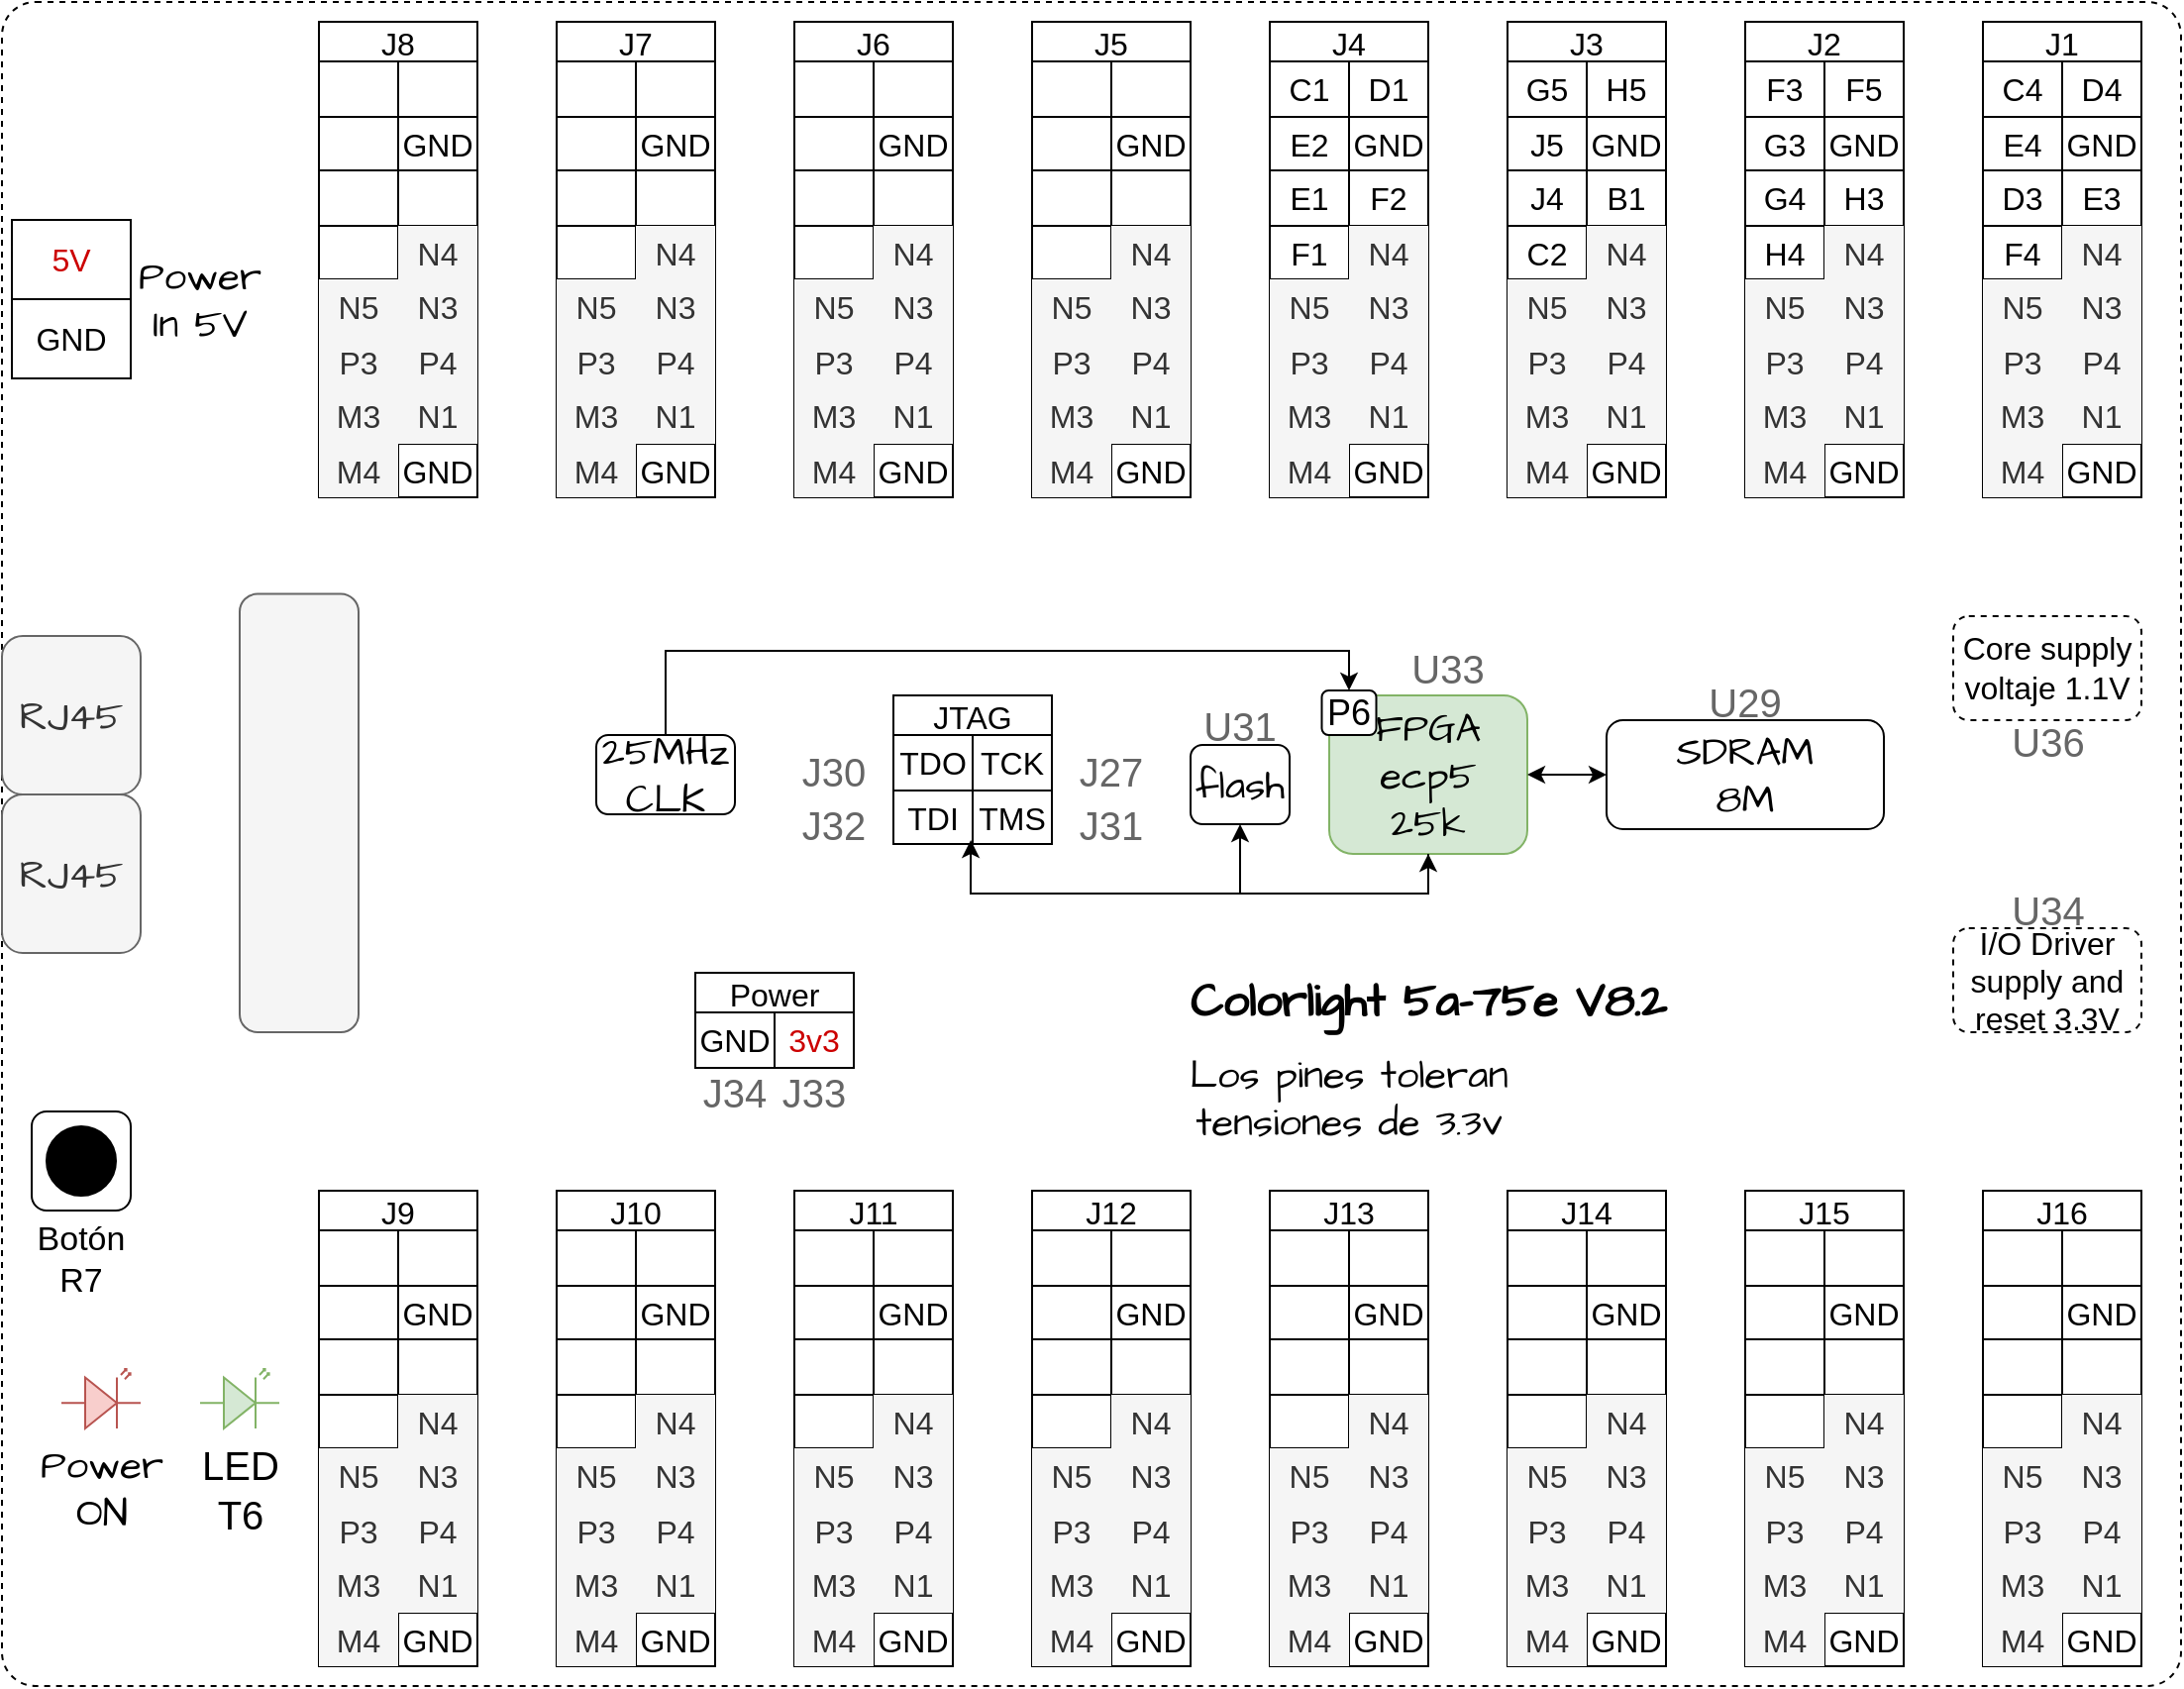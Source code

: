 <mxfile version="22.1.18" type="device" pages="2">
  <diagram name="v8.2" id="4Vz5ccrbudHgTiUJWqbF">
    <mxGraphModel dx="1432" dy="1011" grid="1" gridSize="10" guides="1" tooltips="1" connect="1" arrows="1" fold="1" page="1" pageScale="1" pageWidth="1100" pageHeight="850" math="0" shadow="0">
      <root>
        <mxCell id="0" />
        <mxCell id="1" parent="0" />
        <mxCell id="XixSd4XLbRYbTQkBXgci-551" value="" style="rounded=1;whiteSpace=wrap;html=1;hachureGap=4;fontFamily=Architects Daughter;fontSource=https%3A%2F%2Ffonts.googleapis.com%2Fcss%3Ffamily%3DArchitects%2BDaughter;fontSize=20;fillColor=none;dashed=1;arcSize=2;" parent="1" vertex="1">
          <mxGeometry width="1100" height="850" as="geometry" />
        </mxCell>
        <mxCell id="XixSd4XLbRYbTQkBXgci-1" value="FPGA ecp5&lt;br&gt;25k" style="rounded=1;whiteSpace=wrap;html=1;hachureGap=4;fontFamily=Architects Daughter;fontSource=https%3A%2F%2Ffonts.googleapis.com%2Fcss%3Ffamily%3DArchitects%2BDaughter;fontSize=20;fillColor=#d5e8d4;strokeColor=#82b366;" parent="1" vertex="1">
          <mxGeometry x="670" y="350" width="100" height="80" as="geometry" />
        </mxCell>
        <mxCell id="XixSd4XLbRYbTQkBXgci-2" value="SDRAM&lt;br&gt;8M" style="rounded=1;whiteSpace=wrap;html=1;hachureGap=4;fontFamily=Architects Daughter;fontSource=https%3A%2F%2Ffonts.googleapis.com%2Fcss%3Ffamily%3DArchitects%2BDaughter;fontSize=20;" parent="1" vertex="1">
          <mxGeometry x="810" y="362.5" width="140" height="55" as="geometry" />
        </mxCell>
        <mxCell id="XixSd4XLbRYbTQkBXgci-3" value="flash" style="rounded=1;whiteSpace=wrap;html=1;hachureGap=4;fontFamily=Architects Daughter;fontSource=https%3A%2F%2Ffonts.googleapis.com%2Fcss%3Ffamily%3DArchitects%2BDaughter;fontSize=20;" parent="1" vertex="1">
          <mxGeometry x="600" y="375" width="50" height="40" as="geometry" />
        </mxCell>
        <mxCell id="XixSd4XLbRYbTQkBXgci-18" value="J1" style="shape=table;startSize=20;container=1;collapsible=0;childLayout=tableLayout;fontSize=16;hachureGap=4;fontFamily=Helvetica;" parent="1" vertex="1">
          <mxGeometry x="1000" y="10" width="80" height="240" as="geometry" />
        </mxCell>
        <mxCell id="XixSd4XLbRYbTQkBXgci-19" value="" style="shape=tableRow;horizontal=0;startSize=0;swimlaneHead=0;swimlaneBody=0;strokeColor=inherit;top=0;left=0;bottom=0;right=0;collapsible=0;dropTarget=0;fillColor=none;points=[[0,0.5],[1,0.5]];portConstraint=eastwest;fontSize=16;hachureGap=4;fontFamily=Helvetica;" parent="XixSd4XLbRYbTQkBXgci-18" vertex="1">
          <mxGeometry y="20" width="80" height="28" as="geometry" />
        </mxCell>
        <mxCell id="XixSd4XLbRYbTQkBXgci-20" value="C4" style="shape=partialRectangle;html=1;whiteSpace=wrap;connectable=0;strokeColor=inherit;overflow=hidden;fillColor=none;top=0;left=0;bottom=0;right=0;pointerEvents=1;fontSize=16;hachureGap=4;fontFamily=Helvetica;" parent="XixSd4XLbRYbTQkBXgci-19" vertex="1">
          <mxGeometry width="40" height="28" as="geometry">
            <mxRectangle width="40" height="28" as="alternateBounds" />
          </mxGeometry>
        </mxCell>
        <mxCell id="XixSd4XLbRYbTQkBXgci-21" value="D4" style="shape=partialRectangle;html=1;whiteSpace=wrap;connectable=0;strokeColor=inherit;overflow=hidden;fillColor=none;top=0;left=0;bottom=0;right=0;pointerEvents=1;fontSize=16;hachureGap=4;fontFamily=Helvetica;" parent="XixSd4XLbRYbTQkBXgci-19" vertex="1">
          <mxGeometry x="40" width="40" height="28" as="geometry">
            <mxRectangle width="40" height="28" as="alternateBounds" />
          </mxGeometry>
        </mxCell>
        <mxCell id="XixSd4XLbRYbTQkBXgci-23" value="" style="shape=tableRow;horizontal=0;startSize=0;swimlaneHead=0;swimlaneBody=0;strokeColor=inherit;top=0;left=0;bottom=0;right=0;collapsible=0;dropTarget=0;fillColor=none;points=[[0,0.5],[1,0.5]];portConstraint=eastwest;fontSize=16;hachureGap=4;fontFamily=Helvetica;" parent="XixSd4XLbRYbTQkBXgci-18" vertex="1">
          <mxGeometry y="48" width="80" height="27" as="geometry" />
        </mxCell>
        <mxCell id="XixSd4XLbRYbTQkBXgci-24" value="E4" style="shape=partialRectangle;html=1;whiteSpace=wrap;connectable=0;strokeColor=inherit;overflow=hidden;fillColor=none;top=0;left=0;bottom=0;right=0;pointerEvents=1;fontSize=16;hachureGap=4;fontFamily=Helvetica;" parent="XixSd4XLbRYbTQkBXgci-23" vertex="1">
          <mxGeometry width="40" height="27" as="geometry">
            <mxRectangle width="40" height="27" as="alternateBounds" />
          </mxGeometry>
        </mxCell>
        <mxCell id="XixSd4XLbRYbTQkBXgci-25" value="GND" style="shape=partialRectangle;html=1;whiteSpace=wrap;connectable=0;strokeColor=inherit;overflow=hidden;fillColor=none;top=0;left=0;bottom=0;right=0;pointerEvents=1;fontSize=16;hachureGap=4;fontFamily=Helvetica;" parent="XixSd4XLbRYbTQkBXgci-23" vertex="1">
          <mxGeometry x="40" width="40" height="27" as="geometry">
            <mxRectangle width="40" height="27" as="alternateBounds" />
          </mxGeometry>
        </mxCell>
        <mxCell id="XixSd4XLbRYbTQkBXgci-27" value="" style="shape=tableRow;horizontal=0;startSize=0;swimlaneHead=0;swimlaneBody=0;strokeColor=inherit;top=0;left=0;bottom=0;right=0;collapsible=0;dropTarget=0;fillColor=none;points=[[0,0.5],[1,0.5]];portConstraint=eastwest;fontSize=16;hachureGap=4;fontFamily=Helvetica;" parent="XixSd4XLbRYbTQkBXgci-18" vertex="1">
          <mxGeometry y="75" width="80" height="28" as="geometry" />
        </mxCell>
        <mxCell id="XixSd4XLbRYbTQkBXgci-28" value="D3" style="shape=partialRectangle;html=1;whiteSpace=wrap;connectable=0;strokeColor=inherit;overflow=hidden;fillColor=none;top=0;left=0;bottom=0;right=0;pointerEvents=1;fontSize=16;hachureGap=4;fontFamily=Helvetica;" parent="XixSd4XLbRYbTQkBXgci-27" vertex="1">
          <mxGeometry width="40" height="28" as="geometry">
            <mxRectangle width="40" height="28" as="alternateBounds" />
          </mxGeometry>
        </mxCell>
        <mxCell id="XixSd4XLbRYbTQkBXgci-29" value="E3" style="shape=partialRectangle;html=1;whiteSpace=wrap;connectable=0;strokeColor=inherit;overflow=hidden;fillColor=none;top=0;left=0;bottom=0;right=0;pointerEvents=1;fontSize=16;hachureGap=4;fontFamily=Helvetica;" parent="XixSd4XLbRYbTQkBXgci-27" vertex="1">
          <mxGeometry x="40" width="40" height="28" as="geometry">
            <mxRectangle width="40" height="28" as="alternateBounds" />
          </mxGeometry>
        </mxCell>
        <mxCell id="XixSd4XLbRYbTQkBXgci-31" style="shape=tableRow;horizontal=0;startSize=0;swimlaneHead=0;swimlaneBody=0;strokeColor=inherit;top=0;left=0;bottom=0;right=0;collapsible=0;dropTarget=0;fillColor=none;points=[[0,0.5],[1,0.5]];portConstraint=eastwest;fontSize=16;hachureGap=4;fontFamily=Helvetica;" parent="XixSd4XLbRYbTQkBXgci-18" vertex="1">
          <mxGeometry y="103" width="80" height="27" as="geometry" />
        </mxCell>
        <mxCell id="XixSd4XLbRYbTQkBXgci-32" value="F4" style="shape=partialRectangle;html=1;whiteSpace=wrap;connectable=0;strokeColor=inherit;overflow=hidden;fillColor=none;top=0;left=0;bottom=0;right=0;pointerEvents=1;fontSize=16;hachureGap=4;fontFamily=Helvetica;" parent="XixSd4XLbRYbTQkBXgci-31" vertex="1">
          <mxGeometry width="40" height="27" as="geometry">
            <mxRectangle width="40" height="27" as="alternateBounds" />
          </mxGeometry>
        </mxCell>
        <mxCell id="XixSd4XLbRYbTQkBXgci-33" value="N4" style="shape=partialRectangle;html=1;whiteSpace=wrap;connectable=0;strokeColor=#666666;overflow=hidden;fillColor=#f5f5f5;top=0;left=0;bottom=0;right=0;pointerEvents=1;fontSize=16;hachureGap=4;fontFamily=Helvetica;fontColor=#333333;" parent="XixSd4XLbRYbTQkBXgci-31" vertex="1">
          <mxGeometry x="40" width="40" height="27" as="geometry">
            <mxRectangle width="40" height="27" as="alternateBounds" />
          </mxGeometry>
        </mxCell>
        <mxCell id="XixSd4XLbRYbTQkBXgci-34" style="shape=tableRow;horizontal=0;startSize=0;swimlaneHead=0;swimlaneBody=0;strokeColor=inherit;top=0;left=0;bottom=0;right=0;collapsible=0;dropTarget=0;fillColor=none;points=[[0,0.5],[1,0.5]];portConstraint=eastwest;fontSize=16;hachureGap=4;fontFamily=Helvetica;" parent="XixSd4XLbRYbTQkBXgci-18" vertex="1">
          <mxGeometry y="130" width="80" height="28" as="geometry" />
        </mxCell>
        <mxCell id="XixSd4XLbRYbTQkBXgci-35" value="N5" style="shape=partialRectangle;html=1;whiteSpace=wrap;connectable=0;strokeColor=#666666;overflow=hidden;fillColor=#f5f5f5;top=0;left=0;bottom=0;right=0;pointerEvents=1;fontSize=16;hachureGap=4;fontFamily=Helvetica;fontColor=#333333;" parent="XixSd4XLbRYbTQkBXgci-34" vertex="1">
          <mxGeometry width="40" height="28" as="geometry">
            <mxRectangle width="40" height="28" as="alternateBounds" />
          </mxGeometry>
        </mxCell>
        <mxCell id="XixSd4XLbRYbTQkBXgci-36" value="N3" style="shape=partialRectangle;html=1;whiteSpace=wrap;connectable=0;strokeColor=#666666;overflow=hidden;fillColor=#f5f5f5;top=0;left=0;bottom=0;right=0;pointerEvents=1;fontSize=16;hachureGap=4;fontFamily=Helvetica;fontColor=#333333;" parent="XixSd4XLbRYbTQkBXgci-34" vertex="1">
          <mxGeometry x="40" width="40" height="28" as="geometry">
            <mxRectangle width="40" height="28" as="alternateBounds" />
          </mxGeometry>
        </mxCell>
        <mxCell id="XixSd4XLbRYbTQkBXgci-37" style="shape=tableRow;horizontal=0;startSize=0;swimlaneHead=0;swimlaneBody=0;strokeColor=inherit;top=0;left=0;bottom=0;right=0;collapsible=0;dropTarget=0;fillColor=none;points=[[0,0.5],[1,0.5]];portConstraint=eastwest;fontSize=16;hachureGap=4;fontFamily=Helvetica;" parent="XixSd4XLbRYbTQkBXgci-18" vertex="1">
          <mxGeometry y="158" width="80" height="27" as="geometry" />
        </mxCell>
        <mxCell id="XixSd4XLbRYbTQkBXgci-38" value="P3" style="shape=partialRectangle;html=1;whiteSpace=wrap;connectable=0;strokeColor=#666666;overflow=hidden;fillColor=#f5f5f5;top=0;left=0;bottom=0;right=0;pointerEvents=1;fontSize=16;hachureGap=4;fontFamily=Helvetica;fontColor=#333333;" parent="XixSd4XLbRYbTQkBXgci-37" vertex="1">
          <mxGeometry width="40" height="27" as="geometry">
            <mxRectangle width="40" height="27" as="alternateBounds" />
          </mxGeometry>
        </mxCell>
        <mxCell id="XixSd4XLbRYbTQkBXgci-39" value="P4" style="shape=partialRectangle;html=1;whiteSpace=wrap;connectable=0;strokeColor=#666666;overflow=hidden;fillColor=#f5f5f5;top=0;left=0;bottom=0;right=0;pointerEvents=1;fontSize=16;hachureGap=4;fontFamily=Helvetica;fontColor=#333333;" parent="XixSd4XLbRYbTQkBXgci-37" vertex="1">
          <mxGeometry x="40" width="40" height="27" as="geometry">
            <mxRectangle width="40" height="27" as="alternateBounds" />
          </mxGeometry>
        </mxCell>
        <mxCell id="XixSd4XLbRYbTQkBXgci-40" style="shape=tableRow;horizontal=0;startSize=0;swimlaneHead=0;swimlaneBody=0;strokeColor=inherit;top=0;left=0;bottom=0;right=0;collapsible=0;dropTarget=0;fillColor=none;points=[[0,0.5],[1,0.5]];portConstraint=eastwest;fontSize=16;hachureGap=4;fontFamily=Helvetica;" parent="XixSd4XLbRYbTQkBXgci-18" vertex="1">
          <mxGeometry y="185" width="80" height="28" as="geometry" />
        </mxCell>
        <mxCell id="XixSd4XLbRYbTQkBXgci-41" value="M3" style="shape=partialRectangle;html=1;whiteSpace=wrap;connectable=0;strokeColor=#666666;overflow=hidden;fillColor=#f5f5f5;top=0;left=0;bottom=0;right=0;pointerEvents=1;fontSize=16;hachureGap=4;fontFamily=Helvetica;fontColor=#333333;" parent="XixSd4XLbRYbTQkBXgci-40" vertex="1">
          <mxGeometry width="40" height="28" as="geometry">
            <mxRectangle width="40" height="28" as="alternateBounds" />
          </mxGeometry>
        </mxCell>
        <mxCell id="XixSd4XLbRYbTQkBXgci-42" value="N1" style="shape=partialRectangle;html=1;whiteSpace=wrap;connectable=0;strokeColor=#666666;overflow=hidden;fillColor=#f5f5f5;top=0;left=0;bottom=0;right=0;pointerEvents=1;fontSize=16;hachureGap=4;fontFamily=Helvetica;fontColor=#333333;" parent="XixSd4XLbRYbTQkBXgci-40" vertex="1">
          <mxGeometry x="40" width="40" height="28" as="geometry">
            <mxRectangle width="40" height="28" as="alternateBounds" />
          </mxGeometry>
        </mxCell>
        <mxCell id="XixSd4XLbRYbTQkBXgci-43" style="shape=tableRow;horizontal=0;startSize=0;swimlaneHead=0;swimlaneBody=0;strokeColor=inherit;top=0;left=0;bottom=0;right=0;collapsible=0;dropTarget=0;fillColor=none;points=[[0,0.5],[1,0.5]];portConstraint=eastwest;fontSize=16;hachureGap=4;fontFamily=Helvetica;" parent="XixSd4XLbRYbTQkBXgci-18" vertex="1">
          <mxGeometry y="213" width="80" height="27" as="geometry" />
        </mxCell>
        <mxCell id="XixSd4XLbRYbTQkBXgci-44" value="M4" style="shape=partialRectangle;html=1;whiteSpace=wrap;connectable=0;strokeColor=#666666;overflow=hidden;fillColor=#f5f5f5;top=0;left=0;bottom=0;right=0;pointerEvents=1;fontSize=16;hachureGap=4;fontFamily=Helvetica;fontColor=#333333;" parent="XixSd4XLbRYbTQkBXgci-43" vertex="1">
          <mxGeometry width="40" height="27" as="geometry">
            <mxRectangle width="40" height="27" as="alternateBounds" />
          </mxGeometry>
        </mxCell>
        <mxCell id="XixSd4XLbRYbTQkBXgci-45" value="GND" style="shape=partialRectangle;html=1;whiteSpace=wrap;connectable=0;strokeColor=inherit;overflow=hidden;fillColor=none;top=0;left=0;bottom=0;right=0;pointerEvents=1;fontSize=16;hachureGap=4;fontFamily=Helvetica;" parent="XixSd4XLbRYbTQkBXgci-43" vertex="1">
          <mxGeometry x="40" width="40" height="27" as="geometry">
            <mxRectangle width="40" height="27" as="alternateBounds" />
          </mxGeometry>
        </mxCell>
        <mxCell id="XixSd4XLbRYbTQkBXgci-47" value="&lt;font face=&quot;Helvetica&quot;&gt;LED&lt;br&gt;T6&lt;/font&gt;" style="verticalLabelPosition=bottom;shadow=0;dashed=0;align=center;html=1;verticalAlign=top;shape=mxgraph.electrical.opto_electronics.led_2;pointerEvents=1;hachureGap=4;fontFamily=Architects Daughter;fontSource=https%3A%2F%2Ffonts.googleapis.com%2Fcss%3Ffamily%3DArchitects%2BDaughter;fontSize=20;fillColor=#d5e8d4;strokeColor=#82b366;" parent="1" vertex="1">
          <mxGeometry x="100" y="690" width="40" height="30" as="geometry" />
        </mxCell>
        <mxCell id="XixSd4XLbRYbTQkBXgci-48" value="Power&lt;br&gt;ON" style="verticalLabelPosition=bottom;shadow=0;dashed=0;align=center;html=1;verticalAlign=top;shape=mxgraph.electrical.opto_electronics.led_2;pointerEvents=1;hachureGap=4;fontFamily=Architects Daughter;fontSource=https%3A%2F%2Ffonts.googleapis.com%2Fcss%3Ffamily%3DArchitects%2BDaughter;fontSize=20;fillColor=#f8cecc;strokeColor=#b85450;" parent="1" vertex="1">
          <mxGeometry x="30" y="690" width="40" height="30" as="geometry" />
        </mxCell>
        <mxCell id="XixSd4XLbRYbTQkBXgci-104" value="" style="group" parent="1" vertex="1" connectable="0">
          <mxGeometry x="400" y="350" width="180" height="75" as="geometry" />
        </mxCell>
        <mxCell id="XixSd4XLbRYbTQkBXgci-52" value="JTAG" style="shape=table;startSize=20;container=1;collapsible=0;childLayout=tableLayout;fontSize=16;hachureGap=4;fontFamily=Helvetica;" parent="XixSd4XLbRYbTQkBXgci-104" vertex="1">
          <mxGeometry x="50" width="80" height="75" as="geometry" />
        </mxCell>
        <mxCell id="XixSd4XLbRYbTQkBXgci-53" value="" style="shape=tableRow;horizontal=0;startSize=0;swimlaneHead=0;swimlaneBody=0;strokeColor=inherit;top=0;left=0;bottom=0;right=0;collapsible=0;dropTarget=0;fillColor=none;points=[[0,0.5],[1,0.5]];portConstraint=eastwest;fontSize=16;hachureGap=4;fontFamily=Helvetica;" parent="XixSd4XLbRYbTQkBXgci-52" vertex="1">
          <mxGeometry y="20" width="80" height="28" as="geometry" />
        </mxCell>
        <mxCell id="XixSd4XLbRYbTQkBXgci-54" value="TDO" style="shape=partialRectangle;html=1;whiteSpace=wrap;connectable=0;strokeColor=inherit;overflow=hidden;fillColor=none;top=0;left=0;bottom=0;right=0;pointerEvents=1;fontSize=16;hachureGap=4;fontFamily=Helvetica;" parent="XixSd4XLbRYbTQkBXgci-53" vertex="1">
          <mxGeometry width="40" height="28" as="geometry">
            <mxRectangle width="40" height="28" as="alternateBounds" />
          </mxGeometry>
        </mxCell>
        <mxCell id="XixSd4XLbRYbTQkBXgci-55" value="TCK" style="shape=partialRectangle;html=1;whiteSpace=wrap;connectable=0;strokeColor=inherit;overflow=hidden;fillColor=none;top=0;left=0;bottom=0;right=0;pointerEvents=1;fontSize=16;hachureGap=4;fontFamily=Helvetica;" parent="XixSd4XLbRYbTQkBXgci-53" vertex="1">
          <mxGeometry x="40" width="40" height="28" as="geometry">
            <mxRectangle width="40" height="28" as="alternateBounds" />
          </mxGeometry>
        </mxCell>
        <mxCell id="XixSd4XLbRYbTQkBXgci-56" value="" style="shape=tableRow;horizontal=0;startSize=0;swimlaneHead=0;swimlaneBody=0;strokeColor=inherit;top=0;left=0;bottom=0;right=0;collapsible=0;dropTarget=0;fillColor=none;points=[[0,0.5],[1,0.5]];portConstraint=eastwest;fontSize=16;hachureGap=4;fontFamily=Helvetica;" parent="XixSd4XLbRYbTQkBXgci-52" vertex="1">
          <mxGeometry y="48" width="80" height="27" as="geometry" />
        </mxCell>
        <mxCell id="XixSd4XLbRYbTQkBXgci-57" value="TDI" style="shape=partialRectangle;html=1;whiteSpace=wrap;connectable=0;strokeColor=inherit;overflow=hidden;fillColor=none;top=0;left=0;bottom=0;right=0;pointerEvents=1;fontSize=16;hachureGap=4;fontFamily=Helvetica;" parent="XixSd4XLbRYbTQkBXgci-56" vertex="1">
          <mxGeometry width="40" height="27" as="geometry">
            <mxRectangle width="40" height="27" as="alternateBounds" />
          </mxGeometry>
        </mxCell>
        <mxCell id="XixSd4XLbRYbTQkBXgci-58" value="TMS" style="shape=partialRectangle;html=1;whiteSpace=wrap;connectable=0;strokeColor=inherit;overflow=hidden;fillColor=none;top=0;left=0;bottom=0;right=0;pointerEvents=1;fontSize=16;hachureGap=4;fontFamily=Helvetica;" parent="XixSd4XLbRYbTQkBXgci-56" vertex="1">
          <mxGeometry x="40" width="40" height="27" as="geometry">
            <mxRectangle width="40" height="27" as="alternateBounds" />
          </mxGeometry>
        </mxCell>
        <mxCell id="XixSd4XLbRYbTQkBXgci-97" value="J31" style="text;html=1;strokeColor=none;fillColor=none;align=center;verticalAlign=middle;whiteSpace=wrap;rounded=0;fontSize=20;fontFamily=Helvetica;fontColor=#666666;" parent="XixSd4XLbRYbTQkBXgci-104" vertex="1">
          <mxGeometry x="140" y="55" width="40" height="20" as="geometry" />
        </mxCell>
        <mxCell id="XixSd4XLbRYbTQkBXgci-98" value="J32" style="text;html=1;strokeColor=none;fillColor=none;align=center;verticalAlign=middle;whiteSpace=wrap;rounded=0;fontSize=20;fontFamily=Helvetica;fontColor=#666666;" parent="XixSd4XLbRYbTQkBXgci-104" vertex="1">
          <mxGeometry y="55" width="40" height="20" as="geometry" />
        </mxCell>
        <mxCell id="XixSd4XLbRYbTQkBXgci-99" value="J30" style="text;html=1;strokeColor=none;fillColor=none;align=center;verticalAlign=middle;whiteSpace=wrap;rounded=0;fontSize=20;fontFamily=Helvetica;fontColor=#666666;" parent="XixSd4XLbRYbTQkBXgci-104" vertex="1">
          <mxGeometry y="27.5" width="40" height="20" as="geometry" />
        </mxCell>
        <mxCell id="XixSd4XLbRYbTQkBXgci-100" value="J27" style="text;html=1;strokeColor=none;fillColor=none;align=center;verticalAlign=middle;whiteSpace=wrap;rounded=0;fontSize=20;fontFamily=Helvetica;fontColor=#666666;" parent="XixSd4XLbRYbTQkBXgci-104" vertex="1">
          <mxGeometry x="140" y="27.5" width="40" height="20" as="geometry" />
        </mxCell>
        <mxCell id="XixSd4XLbRYbTQkBXgci-105" value="" style="endArrow=classic;html=1;rounded=0;hachureGap=4;fontFamily=Architects Daughter;fontSource=https%3A%2F%2Ffonts.googleapis.com%2Fcss%3Ffamily%3DArchitects%2BDaughter;fontSize=16;entryX=0.5;entryY=1;entryDx=0;entryDy=0;exitX=0.488;exitY=0.926;exitDx=0;exitDy=0;exitPerimeter=0;startArrow=classic;startFill=1;" parent="1" source="XixSd4XLbRYbTQkBXgci-56" target="XixSd4XLbRYbTQkBXgci-1" edge="1">
          <mxGeometry width="50" height="50" relative="1" as="geometry">
            <mxPoint x="530" y="390" as="sourcePoint" />
            <mxPoint x="580" y="340" as="targetPoint" />
            <Array as="points">
              <mxPoint x="489" y="450" />
              <mxPoint x="720" y="450" />
            </Array>
          </mxGeometry>
        </mxCell>
        <mxCell id="XixSd4XLbRYbTQkBXgci-106" value="" style="endArrow=classic;html=1;rounded=0;hachureGap=4;fontFamily=Architects Daughter;fontSource=https%3A%2F%2Ffonts.googleapis.com%2Fcss%3Ffamily%3DArchitects%2BDaughter;fontSize=16;entryX=0.5;entryY=1;entryDx=0;entryDy=0;exitX=0.5;exitY=1;exitDx=0;exitDy=0;" parent="1" source="XixSd4XLbRYbTQkBXgci-1" target="XixSd4XLbRYbTQkBXgci-3" edge="1">
          <mxGeometry width="50" height="50" relative="1" as="geometry">
            <mxPoint x="530" y="390" as="sourcePoint" />
            <mxPoint x="580" y="340" as="targetPoint" />
            <Array as="points">
              <mxPoint x="720" y="450" />
              <mxPoint x="625" y="450" />
            </Array>
          </mxGeometry>
        </mxCell>
        <mxCell id="XixSd4XLbRYbTQkBXgci-107" value="" style="endArrow=classic;html=1;rounded=0;hachureGap=4;fontFamily=Architects Daughter;fontSource=https%3A%2F%2Ffonts.googleapis.com%2Fcss%3Ffamily%3DArchitects%2BDaughter;fontSize=16;entryX=0;entryY=0.5;entryDx=0;entryDy=0;startArrow=classic;startFill=1;" parent="1" target="XixSd4XLbRYbTQkBXgci-2" edge="1">
          <mxGeometry width="50" height="50" relative="1" as="geometry">
            <mxPoint x="770" y="390" as="sourcePoint" />
            <mxPoint x="580" y="340" as="targetPoint" />
          </mxGeometry>
        </mxCell>
        <mxCell id="XixSd4XLbRYbTQkBXgci-136" value="" style="group" parent="1" vertex="1" connectable="0">
          <mxGeometry x="350" y="490" width="80" height="70" as="geometry" />
        </mxCell>
        <mxCell id="XixSd4XLbRYbTQkBXgci-109" value="Power" style="shape=table;startSize=20;container=1;collapsible=0;childLayout=tableLayout;fontSize=16;hachureGap=4;fontFamily=Helvetica;" parent="XixSd4XLbRYbTQkBXgci-136" vertex="1">
          <mxGeometry width="80" height="48" as="geometry" />
        </mxCell>
        <mxCell id="XixSd4XLbRYbTQkBXgci-110" value="" style="shape=tableRow;horizontal=0;startSize=0;swimlaneHead=0;swimlaneBody=0;strokeColor=inherit;top=0;left=0;bottom=0;right=0;collapsible=0;dropTarget=0;fillColor=none;points=[[0,0.5],[1,0.5]];portConstraint=eastwest;fontSize=16;hachureGap=4;fontFamily=Helvetica;" parent="XixSd4XLbRYbTQkBXgci-109" vertex="1">
          <mxGeometry y="20" width="80" height="28" as="geometry" />
        </mxCell>
        <mxCell id="XixSd4XLbRYbTQkBXgci-111" value="GND" style="shape=partialRectangle;html=1;whiteSpace=wrap;connectable=0;strokeColor=inherit;overflow=hidden;fillColor=none;top=0;left=0;bottom=0;right=0;pointerEvents=1;fontSize=16;hachureGap=4;fontFamily=Helvetica;" parent="XixSd4XLbRYbTQkBXgci-110" vertex="1">
          <mxGeometry width="40" height="28" as="geometry">
            <mxRectangle width="40" height="28" as="alternateBounds" />
          </mxGeometry>
        </mxCell>
        <mxCell id="XixSd4XLbRYbTQkBXgci-112" value="&lt;font color=&quot;#cc0000&quot;&gt;3v3&lt;/font&gt;" style="shape=partialRectangle;html=1;whiteSpace=wrap;connectable=0;strokeColor=inherit;overflow=hidden;fillColor=none;top=0;left=0;bottom=0;right=0;pointerEvents=1;fontSize=16;hachureGap=4;fontFamily=Helvetica;" parent="XixSd4XLbRYbTQkBXgci-110" vertex="1">
          <mxGeometry x="40" width="40" height="28" as="geometry">
            <mxRectangle width="40" height="28" as="alternateBounds" />
          </mxGeometry>
        </mxCell>
        <mxCell id="XixSd4XLbRYbTQkBXgci-134" value="J34" style="text;html=1;strokeColor=none;fillColor=none;align=center;verticalAlign=middle;whiteSpace=wrap;rounded=0;fontSize=20;fontFamily=Helvetica;fontColor=#666666;" parent="XixSd4XLbRYbTQkBXgci-136" vertex="1">
          <mxGeometry y="50" width="40" height="20" as="geometry" />
        </mxCell>
        <mxCell id="XixSd4XLbRYbTQkBXgci-135" value="J33" style="text;html=1;strokeColor=none;fillColor=none;align=center;verticalAlign=middle;whiteSpace=wrap;rounded=0;fontSize=20;fontFamily=Helvetica;fontColor=#666666;" parent="XixSd4XLbRYbTQkBXgci-136" vertex="1">
          <mxGeometry x="40" y="50" width="40" height="20" as="geometry" />
        </mxCell>
        <mxCell id="XixSd4XLbRYbTQkBXgci-137" value="J2" style="shape=table;startSize=20;container=1;collapsible=0;childLayout=tableLayout;fontSize=16;hachureGap=4;fontFamily=Helvetica;" parent="1" vertex="1">
          <mxGeometry x="880" y="10" width="80" height="240" as="geometry" />
        </mxCell>
        <mxCell id="XixSd4XLbRYbTQkBXgci-138" value="" style="shape=tableRow;horizontal=0;startSize=0;swimlaneHead=0;swimlaneBody=0;strokeColor=inherit;top=0;left=0;bottom=0;right=0;collapsible=0;dropTarget=0;fillColor=none;points=[[0,0.5],[1,0.5]];portConstraint=eastwest;fontSize=16;hachureGap=4;fontFamily=Helvetica;" parent="XixSd4XLbRYbTQkBXgci-137" vertex="1">
          <mxGeometry y="20" width="80" height="28" as="geometry" />
        </mxCell>
        <mxCell id="XixSd4XLbRYbTQkBXgci-139" value="F3" style="shape=partialRectangle;html=1;whiteSpace=wrap;connectable=0;strokeColor=inherit;overflow=hidden;fillColor=none;top=0;left=0;bottom=0;right=0;pointerEvents=1;fontSize=16;hachureGap=4;fontFamily=Helvetica;" parent="XixSd4XLbRYbTQkBXgci-138" vertex="1">
          <mxGeometry width="40" height="28" as="geometry">
            <mxRectangle width="40" height="28" as="alternateBounds" />
          </mxGeometry>
        </mxCell>
        <mxCell id="XixSd4XLbRYbTQkBXgci-140" value="F5" style="shape=partialRectangle;html=1;whiteSpace=wrap;connectable=0;strokeColor=inherit;overflow=hidden;fillColor=none;top=0;left=0;bottom=0;right=0;pointerEvents=1;fontSize=16;hachureGap=4;fontFamily=Helvetica;" parent="XixSd4XLbRYbTQkBXgci-138" vertex="1">
          <mxGeometry x="40" width="40" height="28" as="geometry">
            <mxRectangle width="40" height="28" as="alternateBounds" />
          </mxGeometry>
        </mxCell>
        <mxCell id="XixSd4XLbRYbTQkBXgci-141" value="" style="shape=tableRow;horizontal=0;startSize=0;swimlaneHead=0;swimlaneBody=0;strokeColor=inherit;top=0;left=0;bottom=0;right=0;collapsible=0;dropTarget=0;fillColor=none;points=[[0,0.5],[1,0.5]];portConstraint=eastwest;fontSize=16;hachureGap=4;fontFamily=Helvetica;" parent="XixSd4XLbRYbTQkBXgci-137" vertex="1">
          <mxGeometry y="48" width="80" height="27" as="geometry" />
        </mxCell>
        <mxCell id="XixSd4XLbRYbTQkBXgci-142" value="G3" style="shape=partialRectangle;html=1;whiteSpace=wrap;connectable=0;strokeColor=inherit;overflow=hidden;fillColor=none;top=0;left=0;bottom=0;right=0;pointerEvents=1;fontSize=16;hachureGap=4;fontFamily=Helvetica;" parent="XixSd4XLbRYbTQkBXgci-141" vertex="1">
          <mxGeometry width="40" height="27" as="geometry">
            <mxRectangle width="40" height="27" as="alternateBounds" />
          </mxGeometry>
        </mxCell>
        <mxCell id="XixSd4XLbRYbTQkBXgci-143" value="GND" style="shape=partialRectangle;html=1;whiteSpace=wrap;connectable=0;strokeColor=inherit;overflow=hidden;fillColor=none;top=0;left=0;bottom=0;right=0;pointerEvents=1;fontSize=16;hachureGap=4;fontFamily=Helvetica;" parent="XixSd4XLbRYbTQkBXgci-141" vertex="1">
          <mxGeometry x="40" width="40" height="27" as="geometry">
            <mxRectangle width="40" height="27" as="alternateBounds" />
          </mxGeometry>
        </mxCell>
        <mxCell id="XixSd4XLbRYbTQkBXgci-144" value="" style="shape=tableRow;horizontal=0;startSize=0;swimlaneHead=0;swimlaneBody=0;strokeColor=inherit;top=0;left=0;bottom=0;right=0;collapsible=0;dropTarget=0;fillColor=none;points=[[0,0.5],[1,0.5]];portConstraint=eastwest;fontSize=16;hachureGap=4;fontFamily=Helvetica;" parent="XixSd4XLbRYbTQkBXgci-137" vertex="1">
          <mxGeometry y="75" width="80" height="28" as="geometry" />
        </mxCell>
        <mxCell id="XixSd4XLbRYbTQkBXgci-145" value="G4" style="shape=partialRectangle;html=1;whiteSpace=wrap;connectable=0;strokeColor=inherit;overflow=hidden;fillColor=none;top=0;left=0;bottom=0;right=0;pointerEvents=1;fontSize=16;hachureGap=4;fontFamily=Helvetica;" parent="XixSd4XLbRYbTQkBXgci-144" vertex="1">
          <mxGeometry width="40" height="28" as="geometry">
            <mxRectangle width="40" height="28" as="alternateBounds" />
          </mxGeometry>
        </mxCell>
        <mxCell id="XixSd4XLbRYbTQkBXgci-146" value="H3" style="shape=partialRectangle;html=1;whiteSpace=wrap;connectable=0;strokeColor=inherit;overflow=hidden;fillColor=none;top=0;left=0;bottom=0;right=0;pointerEvents=1;fontSize=16;hachureGap=4;fontFamily=Helvetica;" parent="XixSd4XLbRYbTQkBXgci-144" vertex="1">
          <mxGeometry x="40" width="40" height="28" as="geometry">
            <mxRectangle width="40" height="28" as="alternateBounds" />
          </mxGeometry>
        </mxCell>
        <mxCell id="XixSd4XLbRYbTQkBXgci-147" style="shape=tableRow;horizontal=0;startSize=0;swimlaneHead=0;swimlaneBody=0;strokeColor=inherit;top=0;left=0;bottom=0;right=0;collapsible=0;dropTarget=0;fillColor=none;points=[[0,0.5],[1,0.5]];portConstraint=eastwest;fontSize=16;hachureGap=4;fontFamily=Helvetica;" parent="XixSd4XLbRYbTQkBXgci-137" vertex="1">
          <mxGeometry y="103" width="80" height="27" as="geometry" />
        </mxCell>
        <mxCell id="XixSd4XLbRYbTQkBXgci-148" value="H4" style="shape=partialRectangle;html=1;whiteSpace=wrap;connectable=0;strokeColor=inherit;overflow=hidden;fillColor=none;top=0;left=0;bottom=0;right=0;pointerEvents=1;fontSize=16;hachureGap=4;fontFamily=Helvetica;" parent="XixSd4XLbRYbTQkBXgci-147" vertex="1">
          <mxGeometry width="40" height="27" as="geometry">
            <mxRectangle width="40" height="27" as="alternateBounds" />
          </mxGeometry>
        </mxCell>
        <mxCell id="XixSd4XLbRYbTQkBXgci-149" value="N4" style="shape=partialRectangle;html=1;whiteSpace=wrap;connectable=0;strokeColor=#666666;overflow=hidden;fillColor=#f5f5f5;top=0;left=0;bottom=0;right=0;pointerEvents=1;fontSize=16;hachureGap=4;fontFamily=Helvetica;fontColor=#333333;" parent="XixSd4XLbRYbTQkBXgci-147" vertex="1">
          <mxGeometry x="40" width="40" height="27" as="geometry">
            <mxRectangle width="40" height="27" as="alternateBounds" />
          </mxGeometry>
        </mxCell>
        <mxCell id="XixSd4XLbRYbTQkBXgci-150" style="shape=tableRow;horizontal=0;startSize=0;swimlaneHead=0;swimlaneBody=0;strokeColor=inherit;top=0;left=0;bottom=0;right=0;collapsible=0;dropTarget=0;fillColor=none;points=[[0,0.5],[1,0.5]];portConstraint=eastwest;fontSize=16;hachureGap=4;fontFamily=Helvetica;" parent="XixSd4XLbRYbTQkBXgci-137" vertex="1">
          <mxGeometry y="130" width="80" height="28" as="geometry" />
        </mxCell>
        <mxCell id="XixSd4XLbRYbTQkBXgci-151" value="N5" style="shape=partialRectangle;html=1;whiteSpace=wrap;connectable=0;strokeColor=#666666;overflow=hidden;fillColor=#f5f5f5;top=0;left=0;bottom=0;right=0;pointerEvents=1;fontSize=16;hachureGap=4;fontFamily=Helvetica;fontColor=#333333;" parent="XixSd4XLbRYbTQkBXgci-150" vertex="1">
          <mxGeometry width="40" height="28" as="geometry">
            <mxRectangle width="40" height="28" as="alternateBounds" />
          </mxGeometry>
        </mxCell>
        <mxCell id="XixSd4XLbRYbTQkBXgci-152" value="N3" style="shape=partialRectangle;html=1;whiteSpace=wrap;connectable=0;strokeColor=#666666;overflow=hidden;fillColor=#f5f5f5;top=0;left=0;bottom=0;right=0;pointerEvents=1;fontSize=16;hachureGap=4;fontFamily=Helvetica;fontColor=#333333;" parent="XixSd4XLbRYbTQkBXgci-150" vertex="1">
          <mxGeometry x="40" width="40" height="28" as="geometry">
            <mxRectangle width="40" height="28" as="alternateBounds" />
          </mxGeometry>
        </mxCell>
        <mxCell id="XixSd4XLbRYbTQkBXgci-153" style="shape=tableRow;horizontal=0;startSize=0;swimlaneHead=0;swimlaneBody=0;strokeColor=inherit;top=0;left=0;bottom=0;right=0;collapsible=0;dropTarget=0;fillColor=none;points=[[0,0.5],[1,0.5]];portConstraint=eastwest;fontSize=16;hachureGap=4;fontFamily=Helvetica;" parent="XixSd4XLbRYbTQkBXgci-137" vertex="1">
          <mxGeometry y="158" width="80" height="27" as="geometry" />
        </mxCell>
        <mxCell id="XixSd4XLbRYbTQkBXgci-154" value="P3" style="shape=partialRectangle;html=1;whiteSpace=wrap;connectable=0;strokeColor=#666666;overflow=hidden;fillColor=#f5f5f5;top=0;left=0;bottom=0;right=0;pointerEvents=1;fontSize=16;hachureGap=4;fontFamily=Helvetica;fontColor=#333333;" parent="XixSd4XLbRYbTQkBXgci-153" vertex="1">
          <mxGeometry width="40" height="27" as="geometry">
            <mxRectangle width="40" height="27" as="alternateBounds" />
          </mxGeometry>
        </mxCell>
        <mxCell id="XixSd4XLbRYbTQkBXgci-155" value="P4" style="shape=partialRectangle;html=1;whiteSpace=wrap;connectable=0;strokeColor=#666666;overflow=hidden;fillColor=#f5f5f5;top=0;left=0;bottom=0;right=0;pointerEvents=1;fontSize=16;hachureGap=4;fontFamily=Helvetica;fontColor=#333333;" parent="XixSd4XLbRYbTQkBXgci-153" vertex="1">
          <mxGeometry x="40" width="40" height="27" as="geometry">
            <mxRectangle width="40" height="27" as="alternateBounds" />
          </mxGeometry>
        </mxCell>
        <mxCell id="XixSd4XLbRYbTQkBXgci-156" style="shape=tableRow;horizontal=0;startSize=0;swimlaneHead=0;swimlaneBody=0;strokeColor=inherit;top=0;left=0;bottom=0;right=0;collapsible=0;dropTarget=0;fillColor=none;points=[[0,0.5],[1,0.5]];portConstraint=eastwest;fontSize=16;hachureGap=4;fontFamily=Helvetica;" parent="XixSd4XLbRYbTQkBXgci-137" vertex="1">
          <mxGeometry y="185" width="80" height="28" as="geometry" />
        </mxCell>
        <mxCell id="XixSd4XLbRYbTQkBXgci-157" value="M3" style="shape=partialRectangle;html=1;whiteSpace=wrap;connectable=0;strokeColor=#666666;overflow=hidden;fillColor=#f5f5f5;top=0;left=0;bottom=0;right=0;pointerEvents=1;fontSize=16;hachureGap=4;fontFamily=Helvetica;fontColor=#333333;" parent="XixSd4XLbRYbTQkBXgci-156" vertex="1">
          <mxGeometry width="40" height="28" as="geometry">
            <mxRectangle width="40" height="28" as="alternateBounds" />
          </mxGeometry>
        </mxCell>
        <mxCell id="XixSd4XLbRYbTQkBXgci-158" value="N1" style="shape=partialRectangle;html=1;whiteSpace=wrap;connectable=0;strokeColor=#666666;overflow=hidden;fillColor=#f5f5f5;top=0;left=0;bottom=0;right=0;pointerEvents=1;fontSize=16;hachureGap=4;fontFamily=Helvetica;fontColor=#333333;" parent="XixSd4XLbRYbTQkBXgci-156" vertex="1">
          <mxGeometry x="40" width="40" height="28" as="geometry">
            <mxRectangle width="40" height="28" as="alternateBounds" />
          </mxGeometry>
        </mxCell>
        <mxCell id="XixSd4XLbRYbTQkBXgci-159" style="shape=tableRow;horizontal=0;startSize=0;swimlaneHead=0;swimlaneBody=0;strokeColor=inherit;top=0;left=0;bottom=0;right=0;collapsible=0;dropTarget=0;fillColor=none;points=[[0,0.5],[1,0.5]];portConstraint=eastwest;fontSize=16;hachureGap=4;fontFamily=Helvetica;" parent="XixSd4XLbRYbTQkBXgci-137" vertex="1">
          <mxGeometry y="213" width="80" height="27" as="geometry" />
        </mxCell>
        <mxCell id="XixSd4XLbRYbTQkBXgci-160" value="M4" style="shape=partialRectangle;html=1;whiteSpace=wrap;connectable=0;strokeColor=#666666;overflow=hidden;fillColor=#f5f5f5;top=0;left=0;bottom=0;right=0;pointerEvents=1;fontSize=16;hachureGap=4;fontFamily=Helvetica;fontColor=#333333;" parent="XixSd4XLbRYbTQkBXgci-159" vertex="1">
          <mxGeometry width="40" height="27" as="geometry">
            <mxRectangle width="40" height="27" as="alternateBounds" />
          </mxGeometry>
        </mxCell>
        <mxCell id="XixSd4XLbRYbTQkBXgci-161" value="GND" style="shape=partialRectangle;html=1;whiteSpace=wrap;connectable=0;strokeColor=inherit;overflow=hidden;fillColor=none;top=0;left=0;bottom=0;right=0;pointerEvents=1;fontSize=16;hachureGap=4;fontFamily=Helvetica;" parent="XixSd4XLbRYbTQkBXgci-159" vertex="1">
          <mxGeometry x="40" width="40" height="27" as="geometry">
            <mxRectangle width="40" height="27" as="alternateBounds" />
          </mxGeometry>
        </mxCell>
        <mxCell id="XixSd4XLbRYbTQkBXgci-165" value="J3" style="shape=table;startSize=20;container=1;collapsible=0;childLayout=tableLayout;fontSize=16;hachureGap=4;fontFamily=Helvetica;" parent="1" vertex="1">
          <mxGeometry x="760" y="10" width="80" height="240" as="geometry" />
        </mxCell>
        <mxCell id="XixSd4XLbRYbTQkBXgci-166" value="" style="shape=tableRow;horizontal=0;startSize=0;swimlaneHead=0;swimlaneBody=0;strokeColor=inherit;top=0;left=0;bottom=0;right=0;collapsible=0;dropTarget=0;fillColor=none;points=[[0,0.5],[1,0.5]];portConstraint=eastwest;fontSize=16;hachureGap=4;fontFamily=Helvetica;" parent="XixSd4XLbRYbTQkBXgci-165" vertex="1">
          <mxGeometry y="20" width="80" height="28" as="geometry" />
        </mxCell>
        <mxCell id="XixSd4XLbRYbTQkBXgci-167" value="G5" style="shape=partialRectangle;html=1;whiteSpace=wrap;connectable=0;strokeColor=inherit;overflow=hidden;fillColor=none;top=0;left=0;bottom=0;right=0;pointerEvents=1;fontSize=16;hachureGap=4;fontFamily=Helvetica;" parent="XixSd4XLbRYbTQkBXgci-166" vertex="1">
          <mxGeometry width="40" height="28" as="geometry">
            <mxRectangle width="40" height="28" as="alternateBounds" />
          </mxGeometry>
        </mxCell>
        <mxCell id="XixSd4XLbRYbTQkBXgci-168" value="H5" style="shape=partialRectangle;html=1;whiteSpace=wrap;connectable=0;strokeColor=inherit;overflow=hidden;fillColor=none;top=0;left=0;bottom=0;right=0;pointerEvents=1;fontSize=16;hachureGap=4;fontFamily=Helvetica;" parent="XixSd4XLbRYbTQkBXgci-166" vertex="1">
          <mxGeometry x="40" width="40" height="28" as="geometry">
            <mxRectangle width="40" height="28" as="alternateBounds" />
          </mxGeometry>
        </mxCell>
        <mxCell id="XixSd4XLbRYbTQkBXgci-169" value="" style="shape=tableRow;horizontal=0;startSize=0;swimlaneHead=0;swimlaneBody=0;strokeColor=inherit;top=0;left=0;bottom=0;right=0;collapsible=0;dropTarget=0;fillColor=none;points=[[0,0.5],[1,0.5]];portConstraint=eastwest;fontSize=16;hachureGap=4;fontFamily=Helvetica;" parent="XixSd4XLbRYbTQkBXgci-165" vertex="1">
          <mxGeometry y="48" width="80" height="27" as="geometry" />
        </mxCell>
        <mxCell id="XixSd4XLbRYbTQkBXgci-170" value="J5" style="shape=partialRectangle;html=1;whiteSpace=wrap;connectable=0;strokeColor=inherit;overflow=hidden;fillColor=none;top=0;left=0;bottom=0;right=0;pointerEvents=1;fontSize=16;hachureGap=4;fontFamily=Helvetica;" parent="XixSd4XLbRYbTQkBXgci-169" vertex="1">
          <mxGeometry width="40" height="27" as="geometry">
            <mxRectangle width="40" height="27" as="alternateBounds" />
          </mxGeometry>
        </mxCell>
        <mxCell id="XixSd4XLbRYbTQkBXgci-171" value="GND" style="shape=partialRectangle;html=1;whiteSpace=wrap;connectable=0;strokeColor=inherit;overflow=hidden;fillColor=none;top=0;left=0;bottom=0;right=0;pointerEvents=1;fontSize=16;hachureGap=4;fontFamily=Helvetica;" parent="XixSd4XLbRYbTQkBXgci-169" vertex="1">
          <mxGeometry x="40" width="40" height="27" as="geometry">
            <mxRectangle width="40" height="27" as="alternateBounds" />
          </mxGeometry>
        </mxCell>
        <mxCell id="XixSd4XLbRYbTQkBXgci-172" value="" style="shape=tableRow;horizontal=0;startSize=0;swimlaneHead=0;swimlaneBody=0;strokeColor=inherit;top=0;left=0;bottom=0;right=0;collapsible=0;dropTarget=0;fillColor=none;points=[[0,0.5],[1,0.5]];portConstraint=eastwest;fontSize=16;hachureGap=4;fontFamily=Helvetica;" parent="XixSd4XLbRYbTQkBXgci-165" vertex="1">
          <mxGeometry y="75" width="80" height="28" as="geometry" />
        </mxCell>
        <mxCell id="XixSd4XLbRYbTQkBXgci-173" value="J4" style="shape=partialRectangle;html=1;whiteSpace=wrap;connectable=0;strokeColor=inherit;overflow=hidden;fillColor=none;top=0;left=0;bottom=0;right=0;pointerEvents=1;fontSize=16;hachureGap=4;fontFamily=Helvetica;" parent="XixSd4XLbRYbTQkBXgci-172" vertex="1">
          <mxGeometry width="40" height="28" as="geometry">
            <mxRectangle width="40" height="28" as="alternateBounds" />
          </mxGeometry>
        </mxCell>
        <mxCell id="XixSd4XLbRYbTQkBXgci-174" value="B1" style="shape=partialRectangle;html=1;whiteSpace=wrap;connectable=0;strokeColor=inherit;overflow=hidden;fillColor=none;top=0;left=0;bottom=0;right=0;pointerEvents=1;fontSize=16;hachureGap=4;fontFamily=Helvetica;" parent="XixSd4XLbRYbTQkBXgci-172" vertex="1">
          <mxGeometry x="40" width="40" height="28" as="geometry">
            <mxRectangle width="40" height="28" as="alternateBounds" />
          </mxGeometry>
        </mxCell>
        <mxCell id="XixSd4XLbRYbTQkBXgci-175" style="shape=tableRow;horizontal=0;startSize=0;swimlaneHead=0;swimlaneBody=0;strokeColor=inherit;top=0;left=0;bottom=0;right=0;collapsible=0;dropTarget=0;fillColor=none;points=[[0,0.5],[1,0.5]];portConstraint=eastwest;fontSize=16;hachureGap=4;fontFamily=Helvetica;" parent="XixSd4XLbRYbTQkBXgci-165" vertex="1">
          <mxGeometry y="103" width="80" height="27" as="geometry" />
        </mxCell>
        <mxCell id="XixSd4XLbRYbTQkBXgci-176" value="C2" style="shape=partialRectangle;html=1;whiteSpace=wrap;connectable=0;strokeColor=inherit;overflow=hidden;fillColor=none;top=0;left=0;bottom=0;right=0;pointerEvents=1;fontSize=16;hachureGap=4;fontFamily=Helvetica;" parent="XixSd4XLbRYbTQkBXgci-175" vertex="1">
          <mxGeometry width="40" height="27" as="geometry">
            <mxRectangle width="40" height="27" as="alternateBounds" />
          </mxGeometry>
        </mxCell>
        <mxCell id="XixSd4XLbRYbTQkBXgci-177" value="N4" style="shape=partialRectangle;html=1;whiteSpace=wrap;connectable=0;strokeColor=#666666;overflow=hidden;fillColor=#f5f5f5;top=0;left=0;bottom=0;right=0;pointerEvents=1;fontSize=16;hachureGap=4;fontFamily=Helvetica;fontColor=#333333;" parent="XixSd4XLbRYbTQkBXgci-175" vertex="1">
          <mxGeometry x="40" width="40" height="27" as="geometry">
            <mxRectangle width="40" height="27" as="alternateBounds" />
          </mxGeometry>
        </mxCell>
        <mxCell id="XixSd4XLbRYbTQkBXgci-178" style="shape=tableRow;horizontal=0;startSize=0;swimlaneHead=0;swimlaneBody=0;strokeColor=inherit;top=0;left=0;bottom=0;right=0;collapsible=0;dropTarget=0;fillColor=none;points=[[0,0.5],[1,0.5]];portConstraint=eastwest;fontSize=16;hachureGap=4;fontFamily=Helvetica;" parent="XixSd4XLbRYbTQkBXgci-165" vertex="1">
          <mxGeometry y="130" width="80" height="28" as="geometry" />
        </mxCell>
        <mxCell id="XixSd4XLbRYbTQkBXgci-179" value="N5" style="shape=partialRectangle;html=1;whiteSpace=wrap;connectable=0;strokeColor=#666666;overflow=hidden;fillColor=#f5f5f5;top=0;left=0;bottom=0;right=0;pointerEvents=1;fontSize=16;hachureGap=4;fontFamily=Helvetica;fontColor=#333333;" parent="XixSd4XLbRYbTQkBXgci-178" vertex="1">
          <mxGeometry width="40" height="28" as="geometry">
            <mxRectangle width="40" height="28" as="alternateBounds" />
          </mxGeometry>
        </mxCell>
        <mxCell id="XixSd4XLbRYbTQkBXgci-180" value="N3" style="shape=partialRectangle;html=1;whiteSpace=wrap;connectable=0;strokeColor=#666666;overflow=hidden;fillColor=#f5f5f5;top=0;left=0;bottom=0;right=0;pointerEvents=1;fontSize=16;hachureGap=4;fontFamily=Helvetica;fontColor=#333333;" parent="XixSd4XLbRYbTQkBXgci-178" vertex="1">
          <mxGeometry x="40" width="40" height="28" as="geometry">
            <mxRectangle width="40" height="28" as="alternateBounds" />
          </mxGeometry>
        </mxCell>
        <mxCell id="XixSd4XLbRYbTQkBXgci-181" style="shape=tableRow;horizontal=0;startSize=0;swimlaneHead=0;swimlaneBody=0;strokeColor=inherit;top=0;left=0;bottom=0;right=0;collapsible=0;dropTarget=0;fillColor=none;points=[[0,0.5],[1,0.5]];portConstraint=eastwest;fontSize=16;hachureGap=4;fontFamily=Helvetica;" parent="XixSd4XLbRYbTQkBXgci-165" vertex="1">
          <mxGeometry y="158" width="80" height="27" as="geometry" />
        </mxCell>
        <mxCell id="XixSd4XLbRYbTQkBXgci-182" value="P3" style="shape=partialRectangle;html=1;whiteSpace=wrap;connectable=0;strokeColor=#666666;overflow=hidden;fillColor=#f5f5f5;top=0;left=0;bottom=0;right=0;pointerEvents=1;fontSize=16;hachureGap=4;fontFamily=Helvetica;fontColor=#333333;" parent="XixSd4XLbRYbTQkBXgci-181" vertex="1">
          <mxGeometry width="40" height="27" as="geometry">
            <mxRectangle width="40" height="27" as="alternateBounds" />
          </mxGeometry>
        </mxCell>
        <mxCell id="XixSd4XLbRYbTQkBXgci-183" value="P4" style="shape=partialRectangle;html=1;whiteSpace=wrap;connectable=0;strokeColor=#666666;overflow=hidden;fillColor=#f5f5f5;top=0;left=0;bottom=0;right=0;pointerEvents=1;fontSize=16;hachureGap=4;fontFamily=Helvetica;fontColor=#333333;" parent="XixSd4XLbRYbTQkBXgci-181" vertex="1">
          <mxGeometry x="40" width="40" height="27" as="geometry">
            <mxRectangle width="40" height="27" as="alternateBounds" />
          </mxGeometry>
        </mxCell>
        <mxCell id="XixSd4XLbRYbTQkBXgci-184" style="shape=tableRow;horizontal=0;startSize=0;swimlaneHead=0;swimlaneBody=0;strokeColor=inherit;top=0;left=0;bottom=0;right=0;collapsible=0;dropTarget=0;fillColor=none;points=[[0,0.5],[1,0.5]];portConstraint=eastwest;fontSize=16;hachureGap=4;fontFamily=Helvetica;" parent="XixSd4XLbRYbTQkBXgci-165" vertex="1">
          <mxGeometry y="185" width="80" height="28" as="geometry" />
        </mxCell>
        <mxCell id="XixSd4XLbRYbTQkBXgci-185" value="M3" style="shape=partialRectangle;html=1;whiteSpace=wrap;connectable=0;strokeColor=#666666;overflow=hidden;fillColor=#f5f5f5;top=0;left=0;bottom=0;right=0;pointerEvents=1;fontSize=16;hachureGap=4;fontFamily=Helvetica;fontColor=#333333;" parent="XixSd4XLbRYbTQkBXgci-184" vertex="1">
          <mxGeometry width="40" height="28" as="geometry">
            <mxRectangle width="40" height="28" as="alternateBounds" />
          </mxGeometry>
        </mxCell>
        <mxCell id="XixSd4XLbRYbTQkBXgci-186" value="N1" style="shape=partialRectangle;html=1;whiteSpace=wrap;connectable=0;strokeColor=#666666;overflow=hidden;fillColor=#f5f5f5;top=0;left=0;bottom=0;right=0;pointerEvents=1;fontSize=16;hachureGap=4;fontFamily=Helvetica;fontColor=#333333;" parent="XixSd4XLbRYbTQkBXgci-184" vertex="1">
          <mxGeometry x="40" width="40" height="28" as="geometry">
            <mxRectangle width="40" height="28" as="alternateBounds" />
          </mxGeometry>
        </mxCell>
        <mxCell id="XixSd4XLbRYbTQkBXgci-187" style="shape=tableRow;horizontal=0;startSize=0;swimlaneHead=0;swimlaneBody=0;strokeColor=inherit;top=0;left=0;bottom=0;right=0;collapsible=0;dropTarget=0;fillColor=none;points=[[0,0.5],[1,0.5]];portConstraint=eastwest;fontSize=16;hachureGap=4;fontFamily=Helvetica;" parent="XixSd4XLbRYbTQkBXgci-165" vertex="1">
          <mxGeometry y="213" width="80" height="27" as="geometry" />
        </mxCell>
        <mxCell id="XixSd4XLbRYbTQkBXgci-188" value="M4" style="shape=partialRectangle;html=1;whiteSpace=wrap;connectable=0;strokeColor=#666666;overflow=hidden;fillColor=#f5f5f5;top=0;left=0;bottom=0;right=0;pointerEvents=1;fontSize=16;hachureGap=4;fontFamily=Helvetica;fontColor=#333333;" parent="XixSd4XLbRYbTQkBXgci-187" vertex="1">
          <mxGeometry width="40" height="27" as="geometry">
            <mxRectangle width="40" height="27" as="alternateBounds" />
          </mxGeometry>
        </mxCell>
        <mxCell id="XixSd4XLbRYbTQkBXgci-189" value="GND" style="shape=partialRectangle;html=1;whiteSpace=wrap;connectable=0;strokeColor=inherit;overflow=hidden;fillColor=none;top=0;left=0;bottom=0;right=0;pointerEvents=1;fontSize=16;hachureGap=4;fontFamily=Helvetica;" parent="XixSd4XLbRYbTQkBXgci-187" vertex="1">
          <mxGeometry x="40" width="40" height="27" as="geometry">
            <mxRectangle width="40" height="27" as="alternateBounds" />
          </mxGeometry>
        </mxCell>
        <mxCell id="XixSd4XLbRYbTQkBXgci-515" value="Colorlight 5a-75e V8.2" style="text;html=1;strokeColor=none;fillColor=none;align=center;verticalAlign=middle;whiteSpace=wrap;rounded=0;fontSize=23;fontFamily=Architects Daughter;fontStyle=1" parent="1" vertex="1">
          <mxGeometry x="580" y="490" width="280" height="30" as="geometry" />
        </mxCell>
        <mxCell id="XixSd4XLbRYbTQkBXgci-516" value="Los pines toleran tensiones de 3.3v" style="text;html=1;strokeColor=none;fillColor=none;align=center;verticalAlign=middle;whiteSpace=wrap;rounded=0;fontSize=20;fontFamily=Architects Daughter;" parent="1" vertex="1">
          <mxGeometry x="580" y="520" width="200" height="65" as="geometry" />
        </mxCell>
        <mxCell id="XixSd4XLbRYbTQkBXgci-517" value="Core supply voltaje 1.1V" style="rounded=1;whiteSpace=wrap;html=1;hachureGap=4;fontFamily=Helvetica;fontSize=16;dashed=1;" parent="1" vertex="1">
          <mxGeometry x="985" y="310" width="95" height="52.5" as="geometry" />
        </mxCell>
        <mxCell id="XixSd4XLbRYbTQkBXgci-518" value="I/O Driver supply and reset 3.3V" style="rounded=1;whiteSpace=wrap;html=1;hachureGap=4;fontFamily=Helvetica;fontSize=16;dashed=1;" parent="1" vertex="1">
          <mxGeometry x="985" y="467.5" width="95" height="52.5" as="geometry" />
        </mxCell>
        <mxCell id="XixSd4XLbRYbTQkBXgci-520" value="U36" style="text;html=1;strokeColor=none;fillColor=none;align=center;verticalAlign=middle;whiteSpace=wrap;rounded=0;fontSize=20;fontFamily=Helvetica;fontColor=#666666;" parent="1" vertex="1">
          <mxGeometry x="1012.5" y="362.5" width="40" height="20" as="geometry" />
        </mxCell>
        <mxCell id="XixSd4XLbRYbTQkBXgci-521" value="U34" style="text;html=1;strokeColor=none;fillColor=none;align=center;verticalAlign=middle;whiteSpace=wrap;rounded=0;fontSize=20;fontFamily=Helvetica;fontColor=#666666;" parent="1" vertex="1">
          <mxGeometry x="1012.5" y="447.5" width="40" height="20" as="geometry" />
        </mxCell>
        <mxCell id="XixSd4XLbRYbTQkBXgci-522" value="U33" style="text;html=1;strokeColor=none;fillColor=none;align=center;verticalAlign=middle;whiteSpace=wrap;rounded=0;fontSize=20;fontFamily=Helvetica;fontColor=#666666;" parent="1" vertex="1">
          <mxGeometry x="710" y="326.25" width="40" height="20" as="geometry" />
        </mxCell>
        <mxCell id="XixSd4XLbRYbTQkBXgci-523" value="U31" style="text;html=1;strokeColor=none;fillColor=none;align=center;verticalAlign=middle;whiteSpace=wrap;rounded=0;fontSize=20;fontFamily=Helvetica;fontColor=#666666;" parent="1" vertex="1">
          <mxGeometry x="605" y="355" width="40" height="20" as="geometry" />
        </mxCell>
        <mxCell id="XixSd4XLbRYbTQkBXgci-524" value="U29" style="text;html=1;strokeColor=none;fillColor=none;align=center;verticalAlign=middle;whiteSpace=wrap;rounded=0;fontSize=20;fontFamily=Helvetica;fontColor=#666666;" parent="1" vertex="1">
          <mxGeometry x="860" y="342.5" width="40" height="20" as="geometry" />
        </mxCell>
        <mxCell id="XixSd4XLbRYbTQkBXgci-527" style="edgeStyle=orthogonalEdgeStyle;rounded=0;hachureGap=4;orthogonalLoop=1;jettySize=auto;html=1;exitX=0.5;exitY=0;exitDx=0;exitDy=0;entryX=0.5;entryY=0;entryDx=0;entryDy=0;fontFamily=Architects Daughter;fontSource=https%3A%2F%2Ffonts.googleapis.com%2Fcss%3Ffamily%3DArchitects%2BDaughter;fontSize=16;" parent="1" source="XixSd4XLbRYbTQkBXgci-525" target="XixSd4XLbRYbTQkBXgci-526" edge="1">
          <mxGeometry relative="1" as="geometry" />
        </mxCell>
        <mxCell id="XixSd4XLbRYbTQkBXgci-525" value="25MHz&lt;br&gt;CLK" style="rounded=1;whiteSpace=wrap;html=1;hachureGap=4;fontFamily=Architects Daughter;fontSize=20;fontSource=https%3A%2F%2Ffonts.googleapis.com%2Fcss%3Ffamily%3DArchitects%2BDaughter;" parent="1" vertex="1">
          <mxGeometry x="300" y="370" width="70" height="40" as="geometry" />
        </mxCell>
        <mxCell id="XixSd4XLbRYbTQkBXgci-526" value="P6" style="rounded=1;whiteSpace=wrap;html=1;hachureGap=4;fontFamily=Helvetica;fontSize=18;" parent="1" vertex="1">
          <mxGeometry x="666.25" y="347.5" width="27.5" height="22.5" as="geometry" />
        </mxCell>
        <mxCell id="XixSd4XLbRYbTQkBXgci-528" value="RJ45" style="rounded=1;whiteSpace=wrap;html=1;hachureGap=4;fontFamily=Architects Daughter;fontSize=20;fontSource=https%3A%2F%2Ffonts.googleapis.com%2Fcss%3Ffamily%3DArchitects%2BDaughter;fillColor=#f5f5f5;fontColor=#333333;strokeColor=#666666;" parent="1" vertex="1">
          <mxGeometry y="320" width="70" height="80" as="geometry" />
        </mxCell>
        <mxCell id="XixSd4XLbRYbTQkBXgci-529" value="RJ45" style="rounded=1;whiteSpace=wrap;html=1;hachureGap=4;fontFamily=Architects Daughter;fontSize=20;fontSource=https%3A%2F%2Ffonts.googleapis.com%2Fcss%3Ffamily%3DArchitects%2BDaughter;fillColor=#f5f5f5;fontColor=#333333;strokeColor=#666666;" parent="1" vertex="1">
          <mxGeometry y="400" width="70" height="80" as="geometry" />
        </mxCell>
        <mxCell id="XixSd4XLbRYbTQkBXgci-530" value="" style="rounded=1;whiteSpace=wrap;html=1;hachureGap=4;fontFamily=Architects Daughter;fontSize=20;fontSource=https%3A%2F%2Ffonts.googleapis.com%2Fcss%3Ffamily%3DArchitects%2BDaughter;fillColor=#f5f5f5;fontColor=#333333;strokeColor=#666666;" parent="1" vertex="1">
          <mxGeometry x="120" y="298.75" width="60" height="221.25" as="geometry" />
        </mxCell>
        <mxCell id="XixSd4XLbRYbTQkBXgci-531" value="" style="shape=table;startSize=0;container=1;collapsible=0;childLayout=tableLayout;fontSize=16;hachureGap=4;fontFamily=Helvetica;" parent="1" vertex="1">
          <mxGeometry x="5" y="110" width="60" height="80" as="geometry" />
        </mxCell>
        <mxCell id="XixSd4XLbRYbTQkBXgci-532" value="" style="shape=tableRow;horizontal=0;startSize=0;swimlaneHead=0;swimlaneBody=0;strokeColor=inherit;top=0;left=0;bottom=0;right=0;collapsible=0;dropTarget=0;fillColor=none;points=[[0,0.5],[1,0.5]];portConstraint=eastwest;fontSize=16;sketch=1;hachureGap=4;jiggle=2;curveFitting=1;fontFamily=Helvetica;" parent="XixSd4XLbRYbTQkBXgci-531" vertex="1">
          <mxGeometry width="60" height="40" as="geometry" />
        </mxCell>
        <mxCell id="XixSd4XLbRYbTQkBXgci-533" value="&lt;font color=&quot;#cc0000&quot;&gt;5V&lt;/font&gt;" style="shape=partialRectangle;html=1;whiteSpace=wrap;connectable=0;strokeColor=inherit;overflow=hidden;fillColor=none;top=0;left=0;bottom=0;right=0;pointerEvents=1;fontSize=16;sketch=1;hachureGap=4;jiggle=2;curveFitting=1;fontFamily=Helvetica;" parent="XixSd4XLbRYbTQkBXgci-532" vertex="1">
          <mxGeometry width="60" height="40" as="geometry">
            <mxRectangle width="60" height="40" as="alternateBounds" />
          </mxGeometry>
        </mxCell>
        <mxCell id="XixSd4XLbRYbTQkBXgci-536" value="" style="shape=tableRow;horizontal=0;startSize=0;swimlaneHead=0;swimlaneBody=0;strokeColor=inherit;top=0;left=0;bottom=0;right=0;collapsible=0;dropTarget=0;fillColor=none;points=[[0,0.5],[1,0.5]];portConstraint=eastwest;fontSize=16;sketch=1;hachureGap=4;jiggle=2;curveFitting=1;fontFamily=Helvetica;" parent="XixSd4XLbRYbTQkBXgci-531" vertex="1">
          <mxGeometry y="40" width="60" height="40" as="geometry" />
        </mxCell>
        <mxCell id="XixSd4XLbRYbTQkBXgci-537" value="GND" style="shape=partialRectangle;html=1;whiteSpace=wrap;connectable=0;strokeColor=inherit;overflow=hidden;fillColor=none;top=0;left=0;bottom=0;right=0;pointerEvents=1;fontSize=16;sketch=1;hachureGap=4;jiggle=2;curveFitting=1;fontFamily=Helvetica;" parent="XixSd4XLbRYbTQkBXgci-536" vertex="1">
          <mxGeometry width="60" height="40" as="geometry">
            <mxRectangle width="60" height="40" as="alternateBounds" />
          </mxGeometry>
        </mxCell>
        <mxCell id="XixSd4XLbRYbTQkBXgci-544" value="Power In 5V" style="text;html=1;strokeColor=none;fillColor=none;align=center;verticalAlign=middle;whiteSpace=wrap;rounded=0;fontSize=20;fontFamily=Architects Daughter;" parent="1" vertex="1">
          <mxGeometry x="70" y="135" width="60" height="30" as="geometry" />
        </mxCell>
        <mxCell id="XixSd4XLbRYbTQkBXgci-552" value="" style="group" parent="1" vertex="1" connectable="0">
          <mxGeometry x="10" y="560" width="60" height="90" as="geometry" />
        </mxCell>
        <mxCell id="XixSd4XLbRYbTQkBXgci-548" value="" style="group" parent="XixSd4XLbRYbTQkBXgci-552" vertex="1" connectable="0">
          <mxGeometry x="5" width="50" height="50" as="geometry" />
        </mxCell>
        <mxCell id="XixSd4XLbRYbTQkBXgci-546" value="" style="rounded=1;whiteSpace=wrap;html=1;hachureGap=4;fontFamily=Architects Daughter;fontSource=https%3A%2F%2Ffonts.googleapis.com%2Fcss%3Ffamily%3DArchitects%2BDaughter;fontSize=20;" parent="XixSd4XLbRYbTQkBXgci-548" vertex="1">
          <mxGeometry width="50" height="50" as="geometry" />
        </mxCell>
        <mxCell id="XixSd4XLbRYbTQkBXgci-547" value="" style="ellipse;whiteSpace=wrap;html=1;aspect=fixed;hachureGap=4;fontFamily=Architects Daughter;fontSource=https%3A%2F%2Ffonts.googleapis.com%2Fcss%3Ffamily%3DArchitects%2BDaughter;fontSize=20;fillColor=#000000;" parent="XixSd4XLbRYbTQkBXgci-548" vertex="1">
          <mxGeometry x="7.5" y="7.5" width="35" height="35" as="geometry" />
        </mxCell>
        <mxCell id="XixSd4XLbRYbTQkBXgci-549" value="&lt;font face=&quot;Helvetica&quot; style=&quot;font-size: 17px;&quot;&gt;Botón&lt;br style=&quot;font-size: 17px;&quot;&gt;R7&lt;/font&gt;" style="text;html=1;strokeColor=none;fillColor=none;align=center;verticalAlign=middle;whiteSpace=wrap;rounded=0;fontSize=17;fontFamily=Architects Daughter;" parent="XixSd4XLbRYbTQkBXgci-552" vertex="1">
          <mxGeometry y="60" width="60" height="30" as="geometry" />
        </mxCell>
        <mxCell id="XixSd4XLbRYbTQkBXgci-553" value="J4" style="shape=table;startSize=20;container=1;collapsible=0;childLayout=tableLayout;fontSize=16;hachureGap=4;fontFamily=Helvetica;" parent="1" vertex="1">
          <mxGeometry x="640" y="10" width="80" height="240" as="geometry" />
        </mxCell>
        <mxCell id="XixSd4XLbRYbTQkBXgci-554" value="" style="shape=tableRow;horizontal=0;startSize=0;swimlaneHead=0;swimlaneBody=0;strokeColor=inherit;top=0;left=0;bottom=0;right=0;collapsible=0;dropTarget=0;fillColor=none;points=[[0,0.5],[1,0.5]];portConstraint=eastwest;fontSize=16;hachureGap=4;fontFamily=Helvetica;" parent="XixSd4XLbRYbTQkBXgci-553" vertex="1">
          <mxGeometry y="20" width="80" height="28" as="geometry" />
        </mxCell>
        <mxCell id="XixSd4XLbRYbTQkBXgci-555" value="C1" style="shape=partialRectangle;html=1;whiteSpace=wrap;connectable=0;strokeColor=inherit;overflow=hidden;fillColor=none;top=0;left=0;bottom=0;right=0;pointerEvents=1;fontSize=16;hachureGap=4;fontFamily=Helvetica;" parent="XixSd4XLbRYbTQkBXgci-554" vertex="1">
          <mxGeometry width="40" height="28" as="geometry">
            <mxRectangle width="40" height="28" as="alternateBounds" />
          </mxGeometry>
        </mxCell>
        <mxCell id="XixSd4XLbRYbTQkBXgci-556" value="D1" style="shape=partialRectangle;html=1;whiteSpace=wrap;connectable=0;strokeColor=inherit;overflow=hidden;fillColor=none;top=0;left=0;bottom=0;right=0;pointerEvents=1;fontSize=16;hachureGap=4;fontFamily=Helvetica;" parent="XixSd4XLbRYbTQkBXgci-554" vertex="1">
          <mxGeometry x="40" width="40" height="28" as="geometry">
            <mxRectangle width="40" height="28" as="alternateBounds" />
          </mxGeometry>
        </mxCell>
        <mxCell id="XixSd4XLbRYbTQkBXgci-557" value="" style="shape=tableRow;horizontal=0;startSize=0;swimlaneHead=0;swimlaneBody=0;strokeColor=inherit;top=0;left=0;bottom=0;right=0;collapsible=0;dropTarget=0;fillColor=none;points=[[0,0.5],[1,0.5]];portConstraint=eastwest;fontSize=16;hachureGap=4;fontFamily=Helvetica;" parent="XixSd4XLbRYbTQkBXgci-553" vertex="1">
          <mxGeometry y="48" width="80" height="27" as="geometry" />
        </mxCell>
        <mxCell id="XixSd4XLbRYbTQkBXgci-558" value="E2" style="shape=partialRectangle;html=1;whiteSpace=wrap;connectable=0;strokeColor=inherit;overflow=hidden;fillColor=none;top=0;left=0;bottom=0;right=0;pointerEvents=1;fontSize=16;hachureGap=4;fontFamily=Helvetica;" parent="XixSd4XLbRYbTQkBXgci-557" vertex="1">
          <mxGeometry width="40" height="27" as="geometry">
            <mxRectangle width="40" height="27" as="alternateBounds" />
          </mxGeometry>
        </mxCell>
        <mxCell id="XixSd4XLbRYbTQkBXgci-559" value="GND" style="shape=partialRectangle;html=1;whiteSpace=wrap;connectable=0;strokeColor=inherit;overflow=hidden;fillColor=none;top=0;left=0;bottom=0;right=0;pointerEvents=1;fontSize=16;hachureGap=4;fontFamily=Helvetica;" parent="XixSd4XLbRYbTQkBXgci-557" vertex="1">
          <mxGeometry x="40" width="40" height="27" as="geometry">
            <mxRectangle width="40" height="27" as="alternateBounds" />
          </mxGeometry>
        </mxCell>
        <mxCell id="XixSd4XLbRYbTQkBXgci-560" value="" style="shape=tableRow;horizontal=0;startSize=0;swimlaneHead=0;swimlaneBody=0;strokeColor=inherit;top=0;left=0;bottom=0;right=0;collapsible=0;dropTarget=0;fillColor=none;points=[[0,0.5],[1,0.5]];portConstraint=eastwest;fontSize=16;hachureGap=4;fontFamily=Helvetica;" parent="XixSd4XLbRYbTQkBXgci-553" vertex="1">
          <mxGeometry y="75" width="80" height="28" as="geometry" />
        </mxCell>
        <mxCell id="XixSd4XLbRYbTQkBXgci-561" value="E1" style="shape=partialRectangle;html=1;whiteSpace=wrap;connectable=0;strokeColor=inherit;overflow=hidden;fillColor=none;top=0;left=0;bottom=0;right=0;pointerEvents=1;fontSize=16;hachureGap=4;fontFamily=Helvetica;" parent="XixSd4XLbRYbTQkBXgci-560" vertex="1">
          <mxGeometry width="40" height="28" as="geometry">
            <mxRectangle width="40" height="28" as="alternateBounds" />
          </mxGeometry>
        </mxCell>
        <mxCell id="XixSd4XLbRYbTQkBXgci-562" value="F2" style="shape=partialRectangle;html=1;whiteSpace=wrap;connectable=0;strokeColor=inherit;overflow=hidden;fillColor=none;top=0;left=0;bottom=0;right=0;pointerEvents=1;fontSize=16;hachureGap=4;fontFamily=Helvetica;" parent="XixSd4XLbRYbTQkBXgci-560" vertex="1">
          <mxGeometry x="40" width="40" height="28" as="geometry">
            <mxRectangle width="40" height="28" as="alternateBounds" />
          </mxGeometry>
        </mxCell>
        <mxCell id="XixSd4XLbRYbTQkBXgci-563" style="shape=tableRow;horizontal=0;startSize=0;swimlaneHead=0;swimlaneBody=0;strokeColor=inherit;top=0;left=0;bottom=0;right=0;collapsible=0;dropTarget=0;fillColor=none;points=[[0,0.5],[1,0.5]];portConstraint=eastwest;fontSize=16;hachureGap=4;fontFamily=Helvetica;" parent="XixSd4XLbRYbTQkBXgci-553" vertex="1">
          <mxGeometry y="103" width="80" height="27" as="geometry" />
        </mxCell>
        <mxCell id="XixSd4XLbRYbTQkBXgci-564" value="F1" style="shape=partialRectangle;html=1;whiteSpace=wrap;connectable=0;strokeColor=inherit;overflow=hidden;fillColor=none;top=0;left=0;bottom=0;right=0;pointerEvents=1;fontSize=16;hachureGap=4;fontFamily=Helvetica;" parent="XixSd4XLbRYbTQkBXgci-563" vertex="1">
          <mxGeometry width="40" height="27" as="geometry">
            <mxRectangle width="40" height="27" as="alternateBounds" />
          </mxGeometry>
        </mxCell>
        <mxCell id="XixSd4XLbRYbTQkBXgci-565" value="N4" style="shape=partialRectangle;html=1;whiteSpace=wrap;connectable=0;strokeColor=#666666;overflow=hidden;fillColor=#f5f5f5;top=0;left=0;bottom=0;right=0;pointerEvents=1;fontSize=16;hachureGap=4;fontFamily=Helvetica;fontColor=#333333;" parent="XixSd4XLbRYbTQkBXgci-563" vertex="1">
          <mxGeometry x="40" width="40" height="27" as="geometry">
            <mxRectangle width="40" height="27" as="alternateBounds" />
          </mxGeometry>
        </mxCell>
        <mxCell id="XixSd4XLbRYbTQkBXgci-566" style="shape=tableRow;horizontal=0;startSize=0;swimlaneHead=0;swimlaneBody=0;strokeColor=inherit;top=0;left=0;bottom=0;right=0;collapsible=0;dropTarget=0;fillColor=none;points=[[0,0.5],[1,0.5]];portConstraint=eastwest;fontSize=16;hachureGap=4;fontFamily=Helvetica;" parent="XixSd4XLbRYbTQkBXgci-553" vertex="1">
          <mxGeometry y="130" width="80" height="28" as="geometry" />
        </mxCell>
        <mxCell id="XixSd4XLbRYbTQkBXgci-567" value="N5" style="shape=partialRectangle;html=1;whiteSpace=wrap;connectable=0;strokeColor=#666666;overflow=hidden;fillColor=#f5f5f5;top=0;left=0;bottom=0;right=0;pointerEvents=1;fontSize=16;hachureGap=4;fontFamily=Helvetica;fontColor=#333333;" parent="XixSd4XLbRYbTQkBXgci-566" vertex="1">
          <mxGeometry width="40" height="28" as="geometry">
            <mxRectangle width="40" height="28" as="alternateBounds" />
          </mxGeometry>
        </mxCell>
        <mxCell id="XixSd4XLbRYbTQkBXgci-568" value="N3" style="shape=partialRectangle;html=1;whiteSpace=wrap;connectable=0;strokeColor=#666666;overflow=hidden;fillColor=#f5f5f5;top=0;left=0;bottom=0;right=0;pointerEvents=1;fontSize=16;hachureGap=4;fontFamily=Helvetica;fontColor=#333333;" parent="XixSd4XLbRYbTQkBXgci-566" vertex="1">
          <mxGeometry x="40" width="40" height="28" as="geometry">
            <mxRectangle width="40" height="28" as="alternateBounds" />
          </mxGeometry>
        </mxCell>
        <mxCell id="XixSd4XLbRYbTQkBXgci-569" style="shape=tableRow;horizontal=0;startSize=0;swimlaneHead=0;swimlaneBody=0;strokeColor=inherit;top=0;left=0;bottom=0;right=0;collapsible=0;dropTarget=0;fillColor=none;points=[[0,0.5],[1,0.5]];portConstraint=eastwest;fontSize=16;hachureGap=4;fontFamily=Helvetica;" parent="XixSd4XLbRYbTQkBXgci-553" vertex="1">
          <mxGeometry y="158" width="80" height="27" as="geometry" />
        </mxCell>
        <mxCell id="XixSd4XLbRYbTQkBXgci-570" value="P3" style="shape=partialRectangle;html=1;whiteSpace=wrap;connectable=0;strokeColor=#666666;overflow=hidden;fillColor=#f5f5f5;top=0;left=0;bottom=0;right=0;pointerEvents=1;fontSize=16;hachureGap=4;fontFamily=Helvetica;fontColor=#333333;" parent="XixSd4XLbRYbTQkBXgci-569" vertex="1">
          <mxGeometry width="40" height="27" as="geometry">
            <mxRectangle width="40" height="27" as="alternateBounds" />
          </mxGeometry>
        </mxCell>
        <mxCell id="XixSd4XLbRYbTQkBXgci-571" value="P4" style="shape=partialRectangle;html=1;whiteSpace=wrap;connectable=0;strokeColor=#666666;overflow=hidden;fillColor=#f5f5f5;top=0;left=0;bottom=0;right=0;pointerEvents=1;fontSize=16;hachureGap=4;fontFamily=Helvetica;fontColor=#333333;" parent="XixSd4XLbRYbTQkBXgci-569" vertex="1">
          <mxGeometry x="40" width="40" height="27" as="geometry">
            <mxRectangle width="40" height="27" as="alternateBounds" />
          </mxGeometry>
        </mxCell>
        <mxCell id="XixSd4XLbRYbTQkBXgci-572" style="shape=tableRow;horizontal=0;startSize=0;swimlaneHead=0;swimlaneBody=0;strokeColor=inherit;top=0;left=0;bottom=0;right=0;collapsible=0;dropTarget=0;fillColor=none;points=[[0,0.5],[1,0.5]];portConstraint=eastwest;fontSize=16;hachureGap=4;fontFamily=Helvetica;" parent="XixSd4XLbRYbTQkBXgci-553" vertex="1">
          <mxGeometry y="185" width="80" height="28" as="geometry" />
        </mxCell>
        <mxCell id="XixSd4XLbRYbTQkBXgci-573" value="M3" style="shape=partialRectangle;html=1;whiteSpace=wrap;connectable=0;strokeColor=#666666;overflow=hidden;fillColor=#f5f5f5;top=0;left=0;bottom=0;right=0;pointerEvents=1;fontSize=16;hachureGap=4;fontFamily=Helvetica;fontColor=#333333;" parent="XixSd4XLbRYbTQkBXgci-572" vertex="1">
          <mxGeometry width="40" height="28" as="geometry">
            <mxRectangle width="40" height="28" as="alternateBounds" />
          </mxGeometry>
        </mxCell>
        <mxCell id="XixSd4XLbRYbTQkBXgci-574" value="N1" style="shape=partialRectangle;html=1;whiteSpace=wrap;connectable=0;strokeColor=#666666;overflow=hidden;fillColor=#f5f5f5;top=0;left=0;bottom=0;right=0;pointerEvents=1;fontSize=16;hachureGap=4;fontFamily=Helvetica;fontColor=#333333;" parent="XixSd4XLbRYbTQkBXgci-572" vertex="1">
          <mxGeometry x="40" width="40" height="28" as="geometry">
            <mxRectangle width="40" height="28" as="alternateBounds" />
          </mxGeometry>
        </mxCell>
        <mxCell id="XixSd4XLbRYbTQkBXgci-575" style="shape=tableRow;horizontal=0;startSize=0;swimlaneHead=0;swimlaneBody=0;strokeColor=inherit;top=0;left=0;bottom=0;right=0;collapsible=0;dropTarget=0;fillColor=none;points=[[0,0.5],[1,0.5]];portConstraint=eastwest;fontSize=16;hachureGap=4;fontFamily=Helvetica;" parent="XixSd4XLbRYbTQkBXgci-553" vertex="1">
          <mxGeometry y="213" width="80" height="27" as="geometry" />
        </mxCell>
        <mxCell id="XixSd4XLbRYbTQkBXgci-576" value="M4" style="shape=partialRectangle;html=1;whiteSpace=wrap;connectable=0;strokeColor=#666666;overflow=hidden;fillColor=#f5f5f5;top=0;left=0;bottom=0;right=0;pointerEvents=1;fontSize=16;hachureGap=4;fontFamily=Helvetica;fontColor=#333333;" parent="XixSd4XLbRYbTQkBXgci-575" vertex="1">
          <mxGeometry width="40" height="27" as="geometry">
            <mxRectangle width="40" height="27" as="alternateBounds" />
          </mxGeometry>
        </mxCell>
        <mxCell id="XixSd4XLbRYbTQkBXgci-577" value="GND" style="shape=partialRectangle;html=1;whiteSpace=wrap;connectable=0;strokeColor=inherit;overflow=hidden;fillColor=none;top=0;left=0;bottom=0;right=0;pointerEvents=1;fontSize=16;hachureGap=4;fontFamily=Helvetica;" parent="XixSd4XLbRYbTQkBXgci-575" vertex="1">
          <mxGeometry x="40" width="40" height="27" as="geometry">
            <mxRectangle width="40" height="27" as="alternateBounds" />
          </mxGeometry>
        </mxCell>
        <mxCell id="XixSd4XLbRYbTQkBXgci-603" value="J5" style="shape=table;startSize=20;container=1;collapsible=0;childLayout=tableLayout;fontSize=16;hachureGap=4;fontFamily=Helvetica;" parent="1" vertex="1">
          <mxGeometry x="520" y="10" width="80" height="240" as="geometry" />
        </mxCell>
        <mxCell id="XixSd4XLbRYbTQkBXgci-604" value="" style="shape=tableRow;horizontal=0;startSize=0;swimlaneHead=0;swimlaneBody=0;strokeColor=inherit;top=0;left=0;bottom=0;right=0;collapsible=0;dropTarget=0;fillColor=none;points=[[0,0.5],[1,0.5]];portConstraint=eastwest;fontSize=16;hachureGap=4;fontFamily=Helvetica;" parent="XixSd4XLbRYbTQkBXgci-603" vertex="1">
          <mxGeometry y="20" width="80" height="28" as="geometry" />
        </mxCell>
        <mxCell id="XixSd4XLbRYbTQkBXgci-605" value="" style="shape=partialRectangle;html=1;whiteSpace=wrap;connectable=0;strokeColor=inherit;overflow=hidden;fillColor=none;top=0;left=0;bottom=0;right=0;pointerEvents=1;fontSize=16;hachureGap=4;fontFamily=Helvetica;" parent="XixSd4XLbRYbTQkBXgci-604" vertex="1">
          <mxGeometry width="40" height="28" as="geometry">
            <mxRectangle width="40" height="28" as="alternateBounds" />
          </mxGeometry>
        </mxCell>
        <mxCell id="XixSd4XLbRYbTQkBXgci-606" value="" style="shape=partialRectangle;html=1;whiteSpace=wrap;connectable=0;strokeColor=inherit;overflow=hidden;fillColor=none;top=0;left=0;bottom=0;right=0;pointerEvents=1;fontSize=16;hachureGap=4;fontFamily=Helvetica;" parent="XixSd4XLbRYbTQkBXgci-604" vertex="1">
          <mxGeometry x="40" width="40" height="28" as="geometry">
            <mxRectangle width="40" height="28" as="alternateBounds" />
          </mxGeometry>
        </mxCell>
        <mxCell id="XixSd4XLbRYbTQkBXgci-607" value="" style="shape=tableRow;horizontal=0;startSize=0;swimlaneHead=0;swimlaneBody=0;strokeColor=inherit;top=0;left=0;bottom=0;right=0;collapsible=0;dropTarget=0;fillColor=none;points=[[0,0.5],[1,0.5]];portConstraint=eastwest;fontSize=16;hachureGap=4;fontFamily=Helvetica;" parent="XixSd4XLbRYbTQkBXgci-603" vertex="1">
          <mxGeometry y="48" width="80" height="27" as="geometry" />
        </mxCell>
        <mxCell id="XixSd4XLbRYbTQkBXgci-608" value="" style="shape=partialRectangle;html=1;whiteSpace=wrap;connectable=0;strokeColor=inherit;overflow=hidden;fillColor=none;top=0;left=0;bottom=0;right=0;pointerEvents=1;fontSize=16;hachureGap=4;fontFamily=Helvetica;" parent="XixSd4XLbRYbTQkBXgci-607" vertex="1">
          <mxGeometry width="40" height="27" as="geometry">
            <mxRectangle width="40" height="27" as="alternateBounds" />
          </mxGeometry>
        </mxCell>
        <mxCell id="XixSd4XLbRYbTQkBXgci-609" value="GND" style="shape=partialRectangle;html=1;whiteSpace=wrap;connectable=0;strokeColor=inherit;overflow=hidden;fillColor=none;top=0;left=0;bottom=0;right=0;pointerEvents=1;fontSize=16;hachureGap=4;fontFamily=Helvetica;" parent="XixSd4XLbRYbTQkBXgci-607" vertex="1">
          <mxGeometry x="40" width="40" height="27" as="geometry">
            <mxRectangle width="40" height="27" as="alternateBounds" />
          </mxGeometry>
        </mxCell>
        <mxCell id="XixSd4XLbRYbTQkBXgci-610" value="" style="shape=tableRow;horizontal=0;startSize=0;swimlaneHead=0;swimlaneBody=0;strokeColor=inherit;top=0;left=0;bottom=0;right=0;collapsible=0;dropTarget=0;fillColor=none;points=[[0,0.5],[1,0.5]];portConstraint=eastwest;fontSize=16;hachureGap=4;fontFamily=Helvetica;" parent="XixSd4XLbRYbTQkBXgci-603" vertex="1">
          <mxGeometry y="75" width="80" height="28" as="geometry" />
        </mxCell>
        <mxCell id="XixSd4XLbRYbTQkBXgci-611" value="" style="shape=partialRectangle;html=1;whiteSpace=wrap;connectable=0;strokeColor=inherit;overflow=hidden;fillColor=none;top=0;left=0;bottom=0;right=0;pointerEvents=1;fontSize=16;hachureGap=4;fontFamily=Helvetica;" parent="XixSd4XLbRYbTQkBXgci-610" vertex="1">
          <mxGeometry width="40" height="28" as="geometry">
            <mxRectangle width="40" height="28" as="alternateBounds" />
          </mxGeometry>
        </mxCell>
        <mxCell id="XixSd4XLbRYbTQkBXgci-612" value="" style="shape=partialRectangle;html=1;whiteSpace=wrap;connectable=0;strokeColor=inherit;overflow=hidden;fillColor=none;top=0;left=0;bottom=0;right=0;pointerEvents=1;fontSize=16;hachureGap=4;fontFamily=Helvetica;" parent="XixSd4XLbRYbTQkBXgci-610" vertex="1">
          <mxGeometry x="40" width="40" height="28" as="geometry">
            <mxRectangle width="40" height="28" as="alternateBounds" />
          </mxGeometry>
        </mxCell>
        <mxCell id="XixSd4XLbRYbTQkBXgci-613" style="shape=tableRow;horizontal=0;startSize=0;swimlaneHead=0;swimlaneBody=0;strokeColor=inherit;top=0;left=0;bottom=0;right=0;collapsible=0;dropTarget=0;fillColor=none;points=[[0,0.5],[1,0.5]];portConstraint=eastwest;fontSize=16;hachureGap=4;fontFamily=Helvetica;" parent="XixSd4XLbRYbTQkBXgci-603" vertex="1">
          <mxGeometry y="103" width="80" height="27" as="geometry" />
        </mxCell>
        <mxCell id="XixSd4XLbRYbTQkBXgci-614" value="" style="shape=partialRectangle;html=1;whiteSpace=wrap;connectable=0;strokeColor=inherit;overflow=hidden;fillColor=none;top=0;left=0;bottom=0;right=0;pointerEvents=1;fontSize=16;hachureGap=4;fontFamily=Helvetica;" parent="XixSd4XLbRYbTQkBXgci-613" vertex="1">
          <mxGeometry width="40" height="27" as="geometry">
            <mxRectangle width="40" height="27" as="alternateBounds" />
          </mxGeometry>
        </mxCell>
        <mxCell id="XixSd4XLbRYbTQkBXgci-615" value="N4" style="shape=partialRectangle;html=1;whiteSpace=wrap;connectable=0;strokeColor=#666666;overflow=hidden;fillColor=#f5f5f5;top=0;left=0;bottom=0;right=0;pointerEvents=1;fontSize=16;hachureGap=4;fontFamily=Helvetica;fontColor=#333333;" parent="XixSd4XLbRYbTQkBXgci-613" vertex="1">
          <mxGeometry x="40" width="40" height="27" as="geometry">
            <mxRectangle width="40" height="27" as="alternateBounds" />
          </mxGeometry>
        </mxCell>
        <mxCell id="XixSd4XLbRYbTQkBXgci-616" style="shape=tableRow;horizontal=0;startSize=0;swimlaneHead=0;swimlaneBody=0;strokeColor=inherit;top=0;left=0;bottom=0;right=0;collapsible=0;dropTarget=0;fillColor=none;points=[[0,0.5],[1,0.5]];portConstraint=eastwest;fontSize=16;hachureGap=4;fontFamily=Helvetica;" parent="XixSd4XLbRYbTQkBXgci-603" vertex="1">
          <mxGeometry y="130" width="80" height="28" as="geometry" />
        </mxCell>
        <mxCell id="XixSd4XLbRYbTQkBXgci-617" value="N5" style="shape=partialRectangle;html=1;whiteSpace=wrap;connectable=0;strokeColor=#666666;overflow=hidden;fillColor=#f5f5f5;top=0;left=0;bottom=0;right=0;pointerEvents=1;fontSize=16;hachureGap=4;fontFamily=Helvetica;fontColor=#333333;" parent="XixSd4XLbRYbTQkBXgci-616" vertex="1">
          <mxGeometry width="40" height="28" as="geometry">
            <mxRectangle width="40" height="28" as="alternateBounds" />
          </mxGeometry>
        </mxCell>
        <mxCell id="XixSd4XLbRYbTQkBXgci-618" value="N3" style="shape=partialRectangle;html=1;whiteSpace=wrap;connectable=0;strokeColor=#666666;overflow=hidden;fillColor=#f5f5f5;top=0;left=0;bottom=0;right=0;pointerEvents=1;fontSize=16;hachureGap=4;fontFamily=Helvetica;fontColor=#333333;" parent="XixSd4XLbRYbTQkBXgci-616" vertex="1">
          <mxGeometry x="40" width="40" height="28" as="geometry">
            <mxRectangle width="40" height="28" as="alternateBounds" />
          </mxGeometry>
        </mxCell>
        <mxCell id="XixSd4XLbRYbTQkBXgci-619" style="shape=tableRow;horizontal=0;startSize=0;swimlaneHead=0;swimlaneBody=0;strokeColor=inherit;top=0;left=0;bottom=0;right=0;collapsible=0;dropTarget=0;fillColor=none;points=[[0,0.5],[1,0.5]];portConstraint=eastwest;fontSize=16;hachureGap=4;fontFamily=Helvetica;" parent="XixSd4XLbRYbTQkBXgci-603" vertex="1">
          <mxGeometry y="158" width="80" height="27" as="geometry" />
        </mxCell>
        <mxCell id="XixSd4XLbRYbTQkBXgci-620" value="P3" style="shape=partialRectangle;html=1;whiteSpace=wrap;connectable=0;strokeColor=#666666;overflow=hidden;fillColor=#f5f5f5;top=0;left=0;bottom=0;right=0;pointerEvents=1;fontSize=16;hachureGap=4;fontFamily=Helvetica;fontColor=#333333;" parent="XixSd4XLbRYbTQkBXgci-619" vertex="1">
          <mxGeometry width="40" height="27" as="geometry">
            <mxRectangle width="40" height="27" as="alternateBounds" />
          </mxGeometry>
        </mxCell>
        <mxCell id="XixSd4XLbRYbTQkBXgci-621" value="P4" style="shape=partialRectangle;html=1;whiteSpace=wrap;connectable=0;strokeColor=#666666;overflow=hidden;fillColor=#f5f5f5;top=0;left=0;bottom=0;right=0;pointerEvents=1;fontSize=16;hachureGap=4;fontFamily=Helvetica;fontColor=#333333;" parent="XixSd4XLbRYbTQkBXgci-619" vertex="1">
          <mxGeometry x="40" width="40" height="27" as="geometry">
            <mxRectangle width="40" height="27" as="alternateBounds" />
          </mxGeometry>
        </mxCell>
        <mxCell id="XixSd4XLbRYbTQkBXgci-622" style="shape=tableRow;horizontal=0;startSize=0;swimlaneHead=0;swimlaneBody=0;strokeColor=inherit;top=0;left=0;bottom=0;right=0;collapsible=0;dropTarget=0;fillColor=none;points=[[0,0.5],[1,0.5]];portConstraint=eastwest;fontSize=16;hachureGap=4;fontFamily=Helvetica;" parent="XixSd4XLbRYbTQkBXgci-603" vertex="1">
          <mxGeometry y="185" width="80" height="28" as="geometry" />
        </mxCell>
        <mxCell id="XixSd4XLbRYbTQkBXgci-623" value="M3" style="shape=partialRectangle;html=1;whiteSpace=wrap;connectable=0;strokeColor=#666666;overflow=hidden;fillColor=#f5f5f5;top=0;left=0;bottom=0;right=0;pointerEvents=1;fontSize=16;hachureGap=4;fontFamily=Helvetica;fontColor=#333333;" parent="XixSd4XLbRYbTQkBXgci-622" vertex="1">
          <mxGeometry width="40" height="28" as="geometry">
            <mxRectangle width="40" height="28" as="alternateBounds" />
          </mxGeometry>
        </mxCell>
        <mxCell id="XixSd4XLbRYbTQkBXgci-624" value="N1" style="shape=partialRectangle;html=1;whiteSpace=wrap;connectable=0;strokeColor=#666666;overflow=hidden;fillColor=#f5f5f5;top=0;left=0;bottom=0;right=0;pointerEvents=1;fontSize=16;hachureGap=4;fontFamily=Helvetica;fontColor=#333333;" parent="XixSd4XLbRYbTQkBXgci-622" vertex="1">
          <mxGeometry x="40" width="40" height="28" as="geometry">
            <mxRectangle width="40" height="28" as="alternateBounds" />
          </mxGeometry>
        </mxCell>
        <mxCell id="XixSd4XLbRYbTQkBXgci-625" style="shape=tableRow;horizontal=0;startSize=0;swimlaneHead=0;swimlaneBody=0;strokeColor=inherit;top=0;left=0;bottom=0;right=0;collapsible=0;dropTarget=0;fillColor=none;points=[[0,0.5],[1,0.5]];portConstraint=eastwest;fontSize=16;hachureGap=4;fontFamily=Helvetica;" parent="XixSd4XLbRYbTQkBXgci-603" vertex="1">
          <mxGeometry y="213" width="80" height="27" as="geometry" />
        </mxCell>
        <mxCell id="XixSd4XLbRYbTQkBXgci-626" value="M4" style="shape=partialRectangle;html=1;whiteSpace=wrap;connectable=0;strokeColor=#666666;overflow=hidden;fillColor=#f5f5f5;top=0;left=0;bottom=0;right=0;pointerEvents=1;fontSize=16;hachureGap=4;fontFamily=Helvetica;fontColor=#333333;" parent="XixSd4XLbRYbTQkBXgci-625" vertex="1">
          <mxGeometry width="40" height="27" as="geometry">
            <mxRectangle width="40" height="27" as="alternateBounds" />
          </mxGeometry>
        </mxCell>
        <mxCell id="XixSd4XLbRYbTQkBXgci-627" value="GND" style="shape=partialRectangle;html=1;whiteSpace=wrap;connectable=0;strokeColor=inherit;overflow=hidden;fillColor=none;top=0;left=0;bottom=0;right=0;pointerEvents=1;fontSize=16;hachureGap=4;fontFamily=Helvetica;" parent="XixSd4XLbRYbTQkBXgci-625" vertex="1">
          <mxGeometry x="40" width="40" height="27" as="geometry">
            <mxRectangle width="40" height="27" as="alternateBounds" />
          </mxGeometry>
        </mxCell>
        <mxCell id="XixSd4XLbRYbTQkBXgci-628" value="J6" style="shape=table;startSize=20;container=1;collapsible=0;childLayout=tableLayout;fontSize=16;hachureGap=4;fontFamily=Helvetica;" parent="1" vertex="1">
          <mxGeometry x="400" y="10" width="80" height="240" as="geometry" />
        </mxCell>
        <mxCell id="XixSd4XLbRYbTQkBXgci-629" value="" style="shape=tableRow;horizontal=0;startSize=0;swimlaneHead=0;swimlaneBody=0;strokeColor=inherit;top=0;left=0;bottom=0;right=0;collapsible=0;dropTarget=0;fillColor=none;points=[[0,0.5],[1,0.5]];portConstraint=eastwest;fontSize=16;hachureGap=4;fontFamily=Helvetica;" parent="XixSd4XLbRYbTQkBXgci-628" vertex="1">
          <mxGeometry y="20" width="80" height="28" as="geometry" />
        </mxCell>
        <mxCell id="XixSd4XLbRYbTQkBXgci-630" value="" style="shape=partialRectangle;html=1;whiteSpace=wrap;connectable=0;strokeColor=inherit;overflow=hidden;fillColor=none;top=0;left=0;bottom=0;right=0;pointerEvents=1;fontSize=16;hachureGap=4;fontFamily=Helvetica;" parent="XixSd4XLbRYbTQkBXgci-629" vertex="1">
          <mxGeometry width="40" height="28" as="geometry">
            <mxRectangle width="40" height="28" as="alternateBounds" />
          </mxGeometry>
        </mxCell>
        <mxCell id="XixSd4XLbRYbTQkBXgci-631" value="" style="shape=partialRectangle;html=1;whiteSpace=wrap;connectable=0;strokeColor=inherit;overflow=hidden;fillColor=none;top=0;left=0;bottom=0;right=0;pointerEvents=1;fontSize=16;hachureGap=4;fontFamily=Helvetica;" parent="XixSd4XLbRYbTQkBXgci-629" vertex="1">
          <mxGeometry x="40" width="40" height="28" as="geometry">
            <mxRectangle width="40" height="28" as="alternateBounds" />
          </mxGeometry>
        </mxCell>
        <mxCell id="XixSd4XLbRYbTQkBXgci-632" value="" style="shape=tableRow;horizontal=0;startSize=0;swimlaneHead=0;swimlaneBody=0;strokeColor=inherit;top=0;left=0;bottom=0;right=0;collapsible=0;dropTarget=0;fillColor=none;points=[[0,0.5],[1,0.5]];portConstraint=eastwest;fontSize=16;hachureGap=4;fontFamily=Helvetica;" parent="XixSd4XLbRYbTQkBXgci-628" vertex="1">
          <mxGeometry y="48" width="80" height="27" as="geometry" />
        </mxCell>
        <mxCell id="XixSd4XLbRYbTQkBXgci-633" value="" style="shape=partialRectangle;html=1;whiteSpace=wrap;connectable=0;strokeColor=inherit;overflow=hidden;fillColor=none;top=0;left=0;bottom=0;right=0;pointerEvents=1;fontSize=16;hachureGap=4;fontFamily=Helvetica;" parent="XixSd4XLbRYbTQkBXgci-632" vertex="1">
          <mxGeometry width="40" height="27" as="geometry">
            <mxRectangle width="40" height="27" as="alternateBounds" />
          </mxGeometry>
        </mxCell>
        <mxCell id="XixSd4XLbRYbTQkBXgci-634" value="GND" style="shape=partialRectangle;html=1;whiteSpace=wrap;connectable=0;strokeColor=inherit;overflow=hidden;fillColor=none;top=0;left=0;bottom=0;right=0;pointerEvents=1;fontSize=16;hachureGap=4;fontFamily=Helvetica;" parent="XixSd4XLbRYbTQkBXgci-632" vertex="1">
          <mxGeometry x="40" width="40" height="27" as="geometry">
            <mxRectangle width="40" height="27" as="alternateBounds" />
          </mxGeometry>
        </mxCell>
        <mxCell id="XixSd4XLbRYbTQkBXgci-635" value="" style="shape=tableRow;horizontal=0;startSize=0;swimlaneHead=0;swimlaneBody=0;strokeColor=inherit;top=0;left=0;bottom=0;right=0;collapsible=0;dropTarget=0;fillColor=none;points=[[0,0.5],[1,0.5]];portConstraint=eastwest;fontSize=16;hachureGap=4;fontFamily=Helvetica;" parent="XixSd4XLbRYbTQkBXgci-628" vertex="1">
          <mxGeometry y="75" width="80" height="28" as="geometry" />
        </mxCell>
        <mxCell id="XixSd4XLbRYbTQkBXgci-636" value="" style="shape=partialRectangle;html=1;whiteSpace=wrap;connectable=0;strokeColor=inherit;overflow=hidden;fillColor=none;top=0;left=0;bottom=0;right=0;pointerEvents=1;fontSize=16;hachureGap=4;fontFamily=Helvetica;" parent="XixSd4XLbRYbTQkBXgci-635" vertex="1">
          <mxGeometry width="40" height="28" as="geometry">
            <mxRectangle width="40" height="28" as="alternateBounds" />
          </mxGeometry>
        </mxCell>
        <mxCell id="XixSd4XLbRYbTQkBXgci-637" value="" style="shape=partialRectangle;html=1;whiteSpace=wrap;connectable=0;strokeColor=inherit;overflow=hidden;fillColor=none;top=0;left=0;bottom=0;right=0;pointerEvents=1;fontSize=16;hachureGap=4;fontFamily=Helvetica;" parent="XixSd4XLbRYbTQkBXgci-635" vertex="1">
          <mxGeometry x="40" width="40" height="28" as="geometry">
            <mxRectangle width="40" height="28" as="alternateBounds" />
          </mxGeometry>
        </mxCell>
        <mxCell id="XixSd4XLbRYbTQkBXgci-638" style="shape=tableRow;horizontal=0;startSize=0;swimlaneHead=0;swimlaneBody=0;strokeColor=inherit;top=0;left=0;bottom=0;right=0;collapsible=0;dropTarget=0;fillColor=none;points=[[0,0.5],[1,0.5]];portConstraint=eastwest;fontSize=16;hachureGap=4;fontFamily=Helvetica;" parent="XixSd4XLbRYbTQkBXgci-628" vertex="1">
          <mxGeometry y="103" width="80" height="27" as="geometry" />
        </mxCell>
        <mxCell id="XixSd4XLbRYbTQkBXgci-639" value="" style="shape=partialRectangle;html=1;whiteSpace=wrap;connectable=0;strokeColor=inherit;overflow=hidden;fillColor=none;top=0;left=0;bottom=0;right=0;pointerEvents=1;fontSize=16;hachureGap=4;fontFamily=Helvetica;" parent="XixSd4XLbRYbTQkBXgci-638" vertex="1">
          <mxGeometry width="40" height="27" as="geometry">
            <mxRectangle width="40" height="27" as="alternateBounds" />
          </mxGeometry>
        </mxCell>
        <mxCell id="XixSd4XLbRYbTQkBXgci-640" value="N4" style="shape=partialRectangle;html=1;whiteSpace=wrap;connectable=0;strokeColor=#666666;overflow=hidden;fillColor=#f5f5f5;top=0;left=0;bottom=0;right=0;pointerEvents=1;fontSize=16;hachureGap=4;fontFamily=Helvetica;fontColor=#333333;" parent="XixSd4XLbRYbTQkBXgci-638" vertex="1">
          <mxGeometry x="40" width="40" height="27" as="geometry">
            <mxRectangle width="40" height="27" as="alternateBounds" />
          </mxGeometry>
        </mxCell>
        <mxCell id="XixSd4XLbRYbTQkBXgci-641" style="shape=tableRow;horizontal=0;startSize=0;swimlaneHead=0;swimlaneBody=0;strokeColor=inherit;top=0;left=0;bottom=0;right=0;collapsible=0;dropTarget=0;fillColor=none;points=[[0,0.5],[1,0.5]];portConstraint=eastwest;fontSize=16;hachureGap=4;fontFamily=Helvetica;" parent="XixSd4XLbRYbTQkBXgci-628" vertex="1">
          <mxGeometry y="130" width="80" height="28" as="geometry" />
        </mxCell>
        <mxCell id="XixSd4XLbRYbTQkBXgci-642" value="N5" style="shape=partialRectangle;html=1;whiteSpace=wrap;connectable=0;strokeColor=#666666;overflow=hidden;fillColor=#f5f5f5;top=0;left=0;bottom=0;right=0;pointerEvents=1;fontSize=16;hachureGap=4;fontFamily=Helvetica;fontColor=#333333;" parent="XixSd4XLbRYbTQkBXgci-641" vertex="1">
          <mxGeometry width="40" height="28" as="geometry">
            <mxRectangle width="40" height="28" as="alternateBounds" />
          </mxGeometry>
        </mxCell>
        <mxCell id="XixSd4XLbRYbTQkBXgci-643" value="N3" style="shape=partialRectangle;html=1;whiteSpace=wrap;connectable=0;strokeColor=#666666;overflow=hidden;fillColor=#f5f5f5;top=0;left=0;bottom=0;right=0;pointerEvents=1;fontSize=16;hachureGap=4;fontFamily=Helvetica;fontColor=#333333;" parent="XixSd4XLbRYbTQkBXgci-641" vertex="1">
          <mxGeometry x="40" width="40" height="28" as="geometry">
            <mxRectangle width="40" height="28" as="alternateBounds" />
          </mxGeometry>
        </mxCell>
        <mxCell id="XixSd4XLbRYbTQkBXgci-644" style="shape=tableRow;horizontal=0;startSize=0;swimlaneHead=0;swimlaneBody=0;strokeColor=inherit;top=0;left=0;bottom=0;right=0;collapsible=0;dropTarget=0;fillColor=none;points=[[0,0.5],[1,0.5]];portConstraint=eastwest;fontSize=16;hachureGap=4;fontFamily=Helvetica;" parent="XixSd4XLbRYbTQkBXgci-628" vertex="1">
          <mxGeometry y="158" width="80" height="27" as="geometry" />
        </mxCell>
        <mxCell id="XixSd4XLbRYbTQkBXgci-645" value="P3" style="shape=partialRectangle;html=1;whiteSpace=wrap;connectable=0;strokeColor=#666666;overflow=hidden;fillColor=#f5f5f5;top=0;left=0;bottom=0;right=0;pointerEvents=1;fontSize=16;hachureGap=4;fontFamily=Helvetica;fontColor=#333333;" parent="XixSd4XLbRYbTQkBXgci-644" vertex="1">
          <mxGeometry width="40" height="27" as="geometry">
            <mxRectangle width="40" height="27" as="alternateBounds" />
          </mxGeometry>
        </mxCell>
        <mxCell id="XixSd4XLbRYbTQkBXgci-646" value="P4" style="shape=partialRectangle;html=1;whiteSpace=wrap;connectable=0;strokeColor=#666666;overflow=hidden;fillColor=#f5f5f5;top=0;left=0;bottom=0;right=0;pointerEvents=1;fontSize=16;hachureGap=4;fontFamily=Helvetica;fontColor=#333333;" parent="XixSd4XLbRYbTQkBXgci-644" vertex="1">
          <mxGeometry x="40" width="40" height="27" as="geometry">
            <mxRectangle width="40" height="27" as="alternateBounds" />
          </mxGeometry>
        </mxCell>
        <mxCell id="XixSd4XLbRYbTQkBXgci-647" style="shape=tableRow;horizontal=0;startSize=0;swimlaneHead=0;swimlaneBody=0;strokeColor=inherit;top=0;left=0;bottom=0;right=0;collapsible=0;dropTarget=0;fillColor=none;points=[[0,0.5],[1,0.5]];portConstraint=eastwest;fontSize=16;hachureGap=4;fontFamily=Helvetica;" parent="XixSd4XLbRYbTQkBXgci-628" vertex="1">
          <mxGeometry y="185" width="80" height="28" as="geometry" />
        </mxCell>
        <mxCell id="XixSd4XLbRYbTQkBXgci-648" value="M3" style="shape=partialRectangle;html=1;whiteSpace=wrap;connectable=0;strokeColor=#666666;overflow=hidden;fillColor=#f5f5f5;top=0;left=0;bottom=0;right=0;pointerEvents=1;fontSize=16;hachureGap=4;fontFamily=Helvetica;fontColor=#333333;" parent="XixSd4XLbRYbTQkBXgci-647" vertex="1">
          <mxGeometry width="40" height="28" as="geometry">
            <mxRectangle width="40" height="28" as="alternateBounds" />
          </mxGeometry>
        </mxCell>
        <mxCell id="XixSd4XLbRYbTQkBXgci-649" value="N1" style="shape=partialRectangle;html=1;whiteSpace=wrap;connectable=0;strokeColor=#666666;overflow=hidden;fillColor=#f5f5f5;top=0;left=0;bottom=0;right=0;pointerEvents=1;fontSize=16;hachureGap=4;fontFamily=Helvetica;fontColor=#333333;" parent="XixSd4XLbRYbTQkBXgci-647" vertex="1">
          <mxGeometry x="40" width="40" height="28" as="geometry">
            <mxRectangle width="40" height="28" as="alternateBounds" />
          </mxGeometry>
        </mxCell>
        <mxCell id="XixSd4XLbRYbTQkBXgci-650" style="shape=tableRow;horizontal=0;startSize=0;swimlaneHead=0;swimlaneBody=0;strokeColor=inherit;top=0;left=0;bottom=0;right=0;collapsible=0;dropTarget=0;fillColor=none;points=[[0,0.5],[1,0.5]];portConstraint=eastwest;fontSize=16;hachureGap=4;fontFamily=Helvetica;" parent="XixSd4XLbRYbTQkBXgci-628" vertex="1">
          <mxGeometry y="213" width="80" height="27" as="geometry" />
        </mxCell>
        <mxCell id="XixSd4XLbRYbTQkBXgci-651" value="M4" style="shape=partialRectangle;html=1;whiteSpace=wrap;connectable=0;strokeColor=#666666;overflow=hidden;fillColor=#f5f5f5;top=0;left=0;bottom=0;right=0;pointerEvents=1;fontSize=16;hachureGap=4;fontFamily=Helvetica;fontColor=#333333;" parent="XixSd4XLbRYbTQkBXgci-650" vertex="1">
          <mxGeometry width="40" height="27" as="geometry">
            <mxRectangle width="40" height="27" as="alternateBounds" />
          </mxGeometry>
        </mxCell>
        <mxCell id="XixSd4XLbRYbTQkBXgci-652" value="GND" style="shape=partialRectangle;html=1;whiteSpace=wrap;connectable=0;strokeColor=inherit;overflow=hidden;fillColor=none;top=0;left=0;bottom=0;right=0;pointerEvents=1;fontSize=16;hachureGap=4;fontFamily=Helvetica;" parent="XixSd4XLbRYbTQkBXgci-650" vertex="1">
          <mxGeometry x="40" width="40" height="27" as="geometry">
            <mxRectangle width="40" height="27" as="alternateBounds" />
          </mxGeometry>
        </mxCell>
        <mxCell id="XixSd4XLbRYbTQkBXgci-653" value="J7" style="shape=table;startSize=20;container=1;collapsible=0;childLayout=tableLayout;fontSize=16;hachureGap=4;fontFamily=Helvetica;" parent="1" vertex="1">
          <mxGeometry x="280" y="10" width="80" height="240" as="geometry" />
        </mxCell>
        <mxCell id="XixSd4XLbRYbTQkBXgci-654" value="" style="shape=tableRow;horizontal=0;startSize=0;swimlaneHead=0;swimlaneBody=0;strokeColor=inherit;top=0;left=0;bottom=0;right=0;collapsible=0;dropTarget=0;fillColor=none;points=[[0,0.5],[1,0.5]];portConstraint=eastwest;fontSize=16;hachureGap=4;fontFamily=Helvetica;" parent="XixSd4XLbRYbTQkBXgci-653" vertex="1">
          <mxGeometry y="20" width="80" height="28" as="geometry" />
        </mxCell>
        <mxCell id="XixSd4XLbRYbTQkBXgci-655" value="" style="shape=partialRectangle;html=1;whiteSpace=wrap;connectable=0;strokeColor=inherit;overflow=hidden;fillColor=none;top=0;left=0;bottom=0;right=0;pointerEvents=1;fontSize=16;hachureGap=4;fontFamily=Helvetica;" parent="XixSd4XLbRYbTQkBXgci-654" vertex="1">
          <mxGeometry width="40" height="28" as="geometry">
            <mxRectangle width="40" height="28" as="alternateBounds" />
          </mxGeometry>
        </mxCell>
        <mxCell id="XixSd4XLbRYbTQkBXgci-656" value="" style="shape=partialRectangle;html=1;whiteSpace=wrap;connectable=0;strokeColor=inherit;overflow=hidden;fillColor=none;top=0;left=0;bottom=0;right=0;pointerEvents=1;fontSize=16;hachureGap=4;fontFamily=Helvetica;" parent="XixSd4XLbRYbTQkBXgci-654" vertex="1">
          <mxGeometry x="40" width="40" height="28" as="geometry">
            <mxRectangle width="40" height="28" as="alternateBounds" />
          </mxGeometry>
        </mxCell>
        <mxCell id="XixSd4XLbRYbTQkBXgci-657" value="" style="shape=tableRow;horizontal=0;startSize=0;swimlaneHead=0;swimlaneBody=0;strokeColor=inherit;top=0;left=0;bottom=0;right=0;collapsible=0;dropTarget=0;fillColor=none;points=[[0,0.5],[1,0.5]];portConstraint=eastwest;fontSize=16;hachureGap=4;fontFamily=Helvetica;" parent="XixSd4XLbRYbTQkBXgci-653" vertex="1">
          <mxGeometry y="48" width="80" height="27" as="geometry" />
        </mxCell>
        <mxCell id="XixSd4XLbRYbTQkBXgci-658" value="" style="shape=partialRectangle;html=1;whiteSpace=wrap;connectable=0;strokeColor=inherit;overflow=hidden;fillColor=none;top=0;left=0;bottom=0;right=0;pointerEvents=1;fontSize=16;hachureGap=4;fontFamily=Helvetica;" parent="XixSd4XLbRYbTQkBXgci-657" vertex="1">
          <mxGeometry width="40" height="27" as="geometry">
            <mxRectangle width="40" height="27" as="alternateBounds" />
          </mxGeometry>
        </mxCell>
        <mxCell id="XixSd4XLbRYbTQkBXgci-659" value="GND" style="shape=partialRectangle;html=1;whiteSpace=wrap;connectable=0;strokeColor=inherit;overflow=hidden;fillColor=none;top=0;left=0;bottom=0;right=0;pointerEvents=1;fontSize=16;hachureGap=4;fontFamily=Helvetica;" parent="XixSd4XLbRYbTQkBXgci-657" vertex="1">
          <mxGeometry x="40" width="40" height="27" as="geometry">
            <mxRectangle width="40" height="27" as="alternateBounds" />
          </mxGeometry>
        </mxCell>
        <mxCell id="XixSd4XLbRYbTQkBXgci-660" value="" style="shape=tableRow;horizontal=0;startSize=0;swimlaneHead=0;swimlaneBody=0;strokeColor=inherit;top=0;left=0;bottom=0;right=0;collapsible=0;dropTarget=0;fillColor=none;points=[[0,0.5],[1,0.5]];portConstraint=eastwest;fontSize=16;hachureGap=4;fontFamily=Helvetica;" parent="XixSd4XLbRYbTQkBXgci-653" vertex="1">
          <mxGeometry y="75" width="80" height="28" as="geometry" />
        </mxCell>
        <mxCell id="XixSd4XLbRYbTQkBXgci-661" value="" style="shape=partialRectangle;html=1;whiteSpace=wrap;connectable=0;strokeColor=inherit;overflow=hidden;fillColor=none;top=0;left=0;bottom=0;right=0;pointerEvents=1;fontSize=16;hachureGap=4;fontFamily=Helvetica;" parent="XixSd4XLbRYbTQkBXgci-660" vertex="1">
          <mxGeometry width="40" height="28" as="geometry">
            <mxRectangle width="40" height="28" as="alternateBounds" />
          </mxGeometry>
        </mxCell>
        <mxCell id="XixSd4XLbRYbTQkBXgci-662" value="" style="shape=partialRectangle;html=1;whiteSpace=wrap;connectable=0;strokeColor=inherit;overflow=hidden;fillColor=none;top=0;left=0;bottom=0;right=0;pointerEvents=1;fontSize=16;hachureGap=4;fontFamily=Helvetica;" parent="XixSd4XLbRYbTQkBXgci-660" vertex="1">
          <mxGeometry x="40" width="40" height="28" as="geometry">
            <mxRectangle width="40" height="28" as="alternateBounds" />
          </mxGeometry>
        </mxCell>
        <mxCell id="XixSd4XLbRYbTQkBXgci-663" style="shape=tableRow;horizontal=0;startSize=0;swimlaneHead=0;swimlaneBody=0;strokeColor=inherit;top=0;left=0;bottom=0;right=0;collapsible=0;dropTarget=0;fillColor=none;points=[[0,0.5],[1,0.5]];portConstraint=eastwest;fontSize=16;hachureGap=4;fontFamily=Helvetica;" parent="XixSd4XLbRYbTQkBXgci-653" vertex="1">
          <mxGeometry y="103" width="80" height="27" as="geometry" />
        </mxCell>
        <mxCell id="XixSd4XLbRYbTQkBXgci-664" value="" style="shape=partialRectangle;html=1;whiteSpace=wrap;connectable=0;strokeColor=inherit;overflow=hidden;fillColor=none;top=0;left=0;bottom=0;right=0;pointerEvents=1;fontSize=16;hachureGap=4;fontFamily=Helvetica;" parent="XixSd4XLbRYbTQkBXgci-663" vertex="1">
          <mxGeometry width="40" height="27" as="geometry">
            <mxRectangle width="40" height="27" as="alternateBounds" />
          </mxGeometry>
        </mxCell>
        <mxCell id="XixSd4XLbRYbTQkBXgci-665" value="N4" style="shape=partialRectangle;html=1;whiteSpace=wrap;connectable=0;strokeColor=#666666;overflow=hidden;fillColor=#f5f5f5;top=0;left=0;bottom=0;right=0;pointerEvents=1;fontSize=16;hachureGap=4;fontFamily=Helvetica;fontColor=#333333;" parent="XixSd4XLbRYbTQkBXgci-663" vertex="1">
          <mxGeometry x="40" width="40" height="27" as="geometry">
            <mxRectangle width="40" height="27" as="alternateBounds" />
          </mxGeometry>
        </mxCell>
        <mxCell id="XixSd4XLbRYbTQkBXgci-666" style="shape=tableRow;horizontal=0;startSize=0;swimlaneHead=0;swimlaneBody=0;strokeColor=inherit;top=0;left=0;bottom=0;right=0;collapsible=0;dropTarget=0;fillColor=none;points=[[0,0.5],[1,0.5]];portConstraint=eastwest;fontSize=16;hachureGap=4;fontFamily=Helvetica;" parent="XixSd4XLbRYbTQkBXgci-653" vertex="1">
          <mxGeometry y="130" width="80" height="28" as="geometry" />
        </mxCell>
        <mxCell id="XixSd4XLbRYbTQkBXgci-667" value="N5" style="shape=partialRectangle;html=1;whiteSpace=wrap;connectable=0;strokeColor=#666666;overflow=hidden;fillColor=#f5f5f5;top=0;left=0;bottom=0;right=0;pointerEvents=1;fontSize=16;hachureGap=4;fontFamily=Helvetica;fontColor=#333333;" parent="XixSd4XLbRYbTQkBXgci-666" vertex="1">
          <mxGeometry width="40" height="28" as="geometry">
            <mxRectangle width="40" height="28" as="alternateBounds" />
          </mxGeometry>
        </mxCell>
        <mxCell id="XixSd4XLbRYbTQkBXgci-668" value="N3" style="shape=partialRectangle;html=1;whiteSpace=wrap;connectable=0;strokeColor=#666666;overflow=hidden;fillColor=#f5f5f5;top=0;left=0;bottom=0;right=0;pointerEvents=1;fontSize=16;hachureGap=4;fontFamily=Helvetica;fontColor=#333333;" parent="XixSd4XLbRYbTQkBXgci-666" vertex="1">
          <mxGeometry x="40" width="40" height="28" as="geometry">
            <mxRectangle width="40" height="28" as="alternateBounds" />
          </mxGeometry>
        </mxCell>
        <mxCell id="XixSd4XLbRYbTQkBXgci-669" style="shape=tableRow;horizontal=0;startSize=0;swimlaneHead=0;swimlaneBody=0;strokeColor=inherit;top=0;left=0;bottom=0;right=0;collapsible=0;dropTarget=0;fillColor=none;points=[[0,0.5],[1,0.5]];portConstraint=eastwest;fontSize=16;hachureGap=4;fontFamily=Helvetica;" parent="XixSd4XLbRYbTQkBXgci-653" vertex="1">
          <mxGeometry y="158" width="80" height="27" as="geometry" />
        </mxCell>
        <mxCell id="XixSd4XLbRYbTQkBXgci-670" value="P3" style="shape=partialRectangle;html=1;whiteSpace=wrap;connectable=0;strokeColor=#666666;overflow=hidden;fillColor=#f5f5f5;top=0;left=0;bottom=0;right=0;pointerEvents=1;fontSize=16;hachureGap=4;fontFamily=Helvetica;fontColor=#333333;" parent="XixSd4XLbRYbTQkBXgci-669" vertex="1">
          <mxGeometry width="40" height="27" as="geometry">
            <mxRectangle width="40" height="27" as="alternateBounds" />
          </mxGeometry>
        </mxCell>
        <mxCell id="XixSd4XLbRYbTQkBXgci-671" value="P4" style="shape=partialRectangle;html=1;whiteSpace=wrap;connectable=0;strokeColor=#666666;overflow=hidden;fillColor=#f5f5f5;top=0;left=0;bottom=0;right=0;pointerEvents=1;fontSize=16;hachureGap=4;fontFamily=Helvetica;fontColor=#333333;" parent="XixSd4XLbRYbTQkBXgci-669" vertex="1">
          <mxGeometry x="40" width="40" height="27" as="geometry">
            <mxRectangle width="40" height="27" as="alternateBounds" />
          </mxGeometry>
        </mxCell>
        <mxCell id="XixSd4XLbRYbTQkBXgci-672" style="shape=tableRow;horizontal=0;startSize=0;swimlaneHead=0;swimlaneBody=0;strokeColor=inherit;top=0;left=0;bottom=0;right=0;collapsible=0;dropTarget=0;fillColor=none;points=[[0,0.5],[1,0.5]];portConstraint=eastwest;fontSize=16;hachureGap=4;fontFamily=Helvetica;" parent="XixSd4XLbRYbTQkBXgci-653" vertex="1">
          <mxGeometry y="185" width="80" height="28" as="geometry" />
        </mxCell>
        <mxCell id="XixSd4XLbRYbTQkBXgci-673" value="M3" style="shape=partialRectangle;html=1;whiteSpace=wrap;connectable=0;strokeColor=#666666;overflow=hidden;fillColor=#f5f5f5;top=0;left=0;bottom=0;right=0;pointerEvents=1;fontSize=16;hachureGap=4;fontFamily=Helvetica;fontColor=#333333;" parent="XixSd4XLbRYbTQkBXgci-672" vertex="1">
          <mxGeometry width="40" height="28" as="geometry">
            <mxRectangle width="40" height="28" as="alternateBounds" />
          </mxGeometry>
        </mxCell>
        <mxCell id="XixSd4XLbRYbTQkBXgci-674" value="N1" style="shape=partialRectangle;html=1;whiteSpace=wrap;connectable=0;strokeColor=#666666;overflow=hidden;fillColor=#f5f5f5;top=0;left=0;bottom=0;right=0;pointerEvents=1;fontSize=16;hachureGap=4;fontFamily=Helvetica;fontColor=#333333;" parent="XixSd4XLbRYbTQkBXgci-672" vertex="1">
          <mxGeometry x="40" width="40" height="28" as="geometry">
            <mxRectangle width="40" height="28" as="alternateBounds" />
          </mxGeometry>
        </mxCell>
        <mxCell id="XixSd4XLbRYbTQkBXgci-675" style="shape=tableRow;horizontal=0;startSize=0;swimlaneHead=0;swimlaneBody=0;strokeColor=inherit;top=0;left=0;bottom=0;right=0;collapsible=0;dropTarget=0;fillColor=none;points=[[0,0.5],[1,0.5]];portConstraint=eastwest;fontSize=16;hachureGap=4;fontFamily=Helvetica;" parent="XixSd4XLbRYbTQkBXgci-653" vertex="1">
          <mxGeometry y="213" width="80" height="27" as="geometry" />
        </mxCell>
        <mxCell id="XixSd4XLbRYbTQkBXgci-676" value="M4" style="shape=partialRectangle;html=1;whiteSpace=wrap;connectable=0;strokeColor=#666666;overflow=hidden;fillColor=#f5f5f5;top=0;left=0;bottom=0;right=0;pointerEvents=1;fontSize=16;hachureGap=4;fontFamily=Helvetica;fontColor=#333333;" parent="XixSd4XLbRYbTQkBXgci-675" vertex="1">
          <mxGeometry width="40" height="27" as="geometry">
            <mxRectangle width="40" height="27" as="alternateBounds" />
          </mxGeometry>
        </mxCell>
        <mxCell id="XixSd4XLbRYbTQkBXgci-677" value="GND" style="shape=partialRectangle;html=1;whiteSpace=wrap;connectable=0;strokeColor=inherit;overflow=hidden;fillColor=none;top=0;left=0;bottom=0;right=0;pointerEvents=1;fontSize=16;hachureGap=4;fontFamily=Helvetica;" parent="XixSd4XLbRYbTQkBXgci-675" vertex="1">
          <mxGeometry x="40" width="40" height="27" as="geometry">
            <mxRectangle width="40" height="27" as="alternateBounds" />
          </mxGeometry>
        </mxCell>
        <mxCell id="XixSd4XLbRYbTQkBXgci-678" value="J8" style="shape=table;startSize=20;container=1;collapsible=0;childLayout=tableLayout;fontSize=16;hachureGap=4;fontFamily=Helvetica;" parent="1" vertex="1">
          <mxGeometry x="160" y="10" width="80" height="240" as="geometry" />
        </mxCell>
        <mxCell id="XixSd4XLbRYbTQkBXgci-679" value="" style="shape=tableRow;horizontal=0;startSize=0;swimlaneHead=0;swimlaneBody=0;strokeColor=inherit;top=0;left=0;bottom=0;right=0;collapsible=0;dropTarget=0;fillColor=none;points=[[0,0.5],[1,0.5]];portConstraint=eastwest;fontSize=16;hachureGap=4;fontFamily=Helvetica;" parent="XixSd4XLbRYbTQkBXgci-678" vertex="1">
          <mxGeometry y="20" width="80" height="28" as="geometry" />
        </mxCell>
        <mxCell id="XixSd4XLbRYbTQkBXgci-680" value="" style="shape=partialRectangle;html=1;whiteSpace=wrap;connectable=0;strokeColor=inherit;overflow=hidden;fillColor=none;top=0;left=0;bottom=0;right=0;pointerEvents=1;fontSize=16;hachureGap=4;fontFamily=Helvetica;" parent="XixSd4XLbRYbTQkBXgci-679" vertex="1">
          <mxGeometry width="40" height="28" as="geometry">
            <mxRectangle width="40" height="28" as="alternateBounds" />
          </mxGeometry>
        </mxCell>
        <mxCell id="XixSd4XLbRYbTQkBXgci-681" value="" style="shape=partialRectangle;html=1;whiteSpace=wrap;connectable=0;strokeColor=inherit;overflow=hidden;fillColor=none;top=0;left=0;bottom=0;right=0;pointerEvents=1;fontSize=16;hachureGap=4;fontFamily=Helvetica;" parent="XixSd4XLbRYbTQkBXgci-679" vertex="1">
          <mxGeometry x="40" width="40" height="28" as="geometry">
            <mxRectangle width="40" height="28" as="alternateBounds" />
          </mxGeometry>
        </mxCell>
        <mxCell id="XixSd4XLbRYbTQkBXgci-682" value="" style="shape=tableRow;horizontal=0;startSize=0;swimlaneHead=0;swimlaneBody=0;strokeColor=inherit;top=0;left=0;bottom=0;right=0;collapsible=0;dropTarget=0;fillColor=none;points=[[0,0.5],[1,0.5]];portConstraint=eastwest;fontSize=16;hachureGap=4;fontFamily=Helvetica;" parent="XixSd4XLbRYbTQkBXgci-678" vertex="1">
          <mxGeometry y="48" width="80" height="27" as="geometry" />
        </mxCell>
        <mxCell id="XixSd4XLbRYbTQkBXgci-683" value="" style="shape=partialRectangle;html=1;whiteSpace=wrap;connectable=0;strokeColor=inherit;overflow=hidden;fillColor=none;top=0;left=0;bottom=0;right=0;pointerEvents=1;fontSize=16;hachureGap=4;fontFamily=Helvetica;" parent="XixSd4XLbRYbTQkBXgci-682" vertex="1">
          <mxGeometry width="40" height="27" as="geometry">
            <mxRectangle width="40" height="27" as="alternateBounds" />
          </mxGeometry>
        </mxCell>
        <mxCell id="XixSd4XLbRYbTQkBXgci-684" value="GND" style="shape=partialRectangle;html=1;whiteSpace=wrap;connectable=0;strokeColor=inherit;overflow=hidden;fillColor=none;top=0;left=0;bottom=0;right=0;pointerEvents=1;fontSize=16;hachureGap=4;fontFamily=Helvetica;" parent="XixSd4XLbRYbTQkBXgci-682" vertex="1">
          <mxGeometry x="40" width="40" height="27" as="geometry">
            <mxRectangle width="40" height="27" as="alternateBounds" />
          </mxGeometry>
        </mxCell>
        <mxCell id="XixSd4XLbRYbTQkBXgci-685" value="" style="shape=tableRow;horizontal=0;startSize=0;swimlaneHead=0;swimlaneBody=0;strokeColor=inherit;top=0;left=0;bottom=0;right=0;collapsible=0;dropTarget=0;fillColor=none;points=[[0,0.5],[1,0.5]];portConstraint=eastwest;fontSize=16;hachureGap=4;fontFamily=Helvetica;" parent="XixSd4XLbRYbTQkBXgci-678" vertex="1">
          <mxGeometry y="75" width="80" height="28" as="geometry" />
        </mxCell>
        <mxCell id="XixSd4XLbRYbTQkBXgci-686" value="" style="shape=partialRectangle;html=1;whiteSpace=wrap;connectable=0;strokeColor=inherit;overflow=hidden;fillColor=none;top=0;left=0;bottom=0;right=0;pointerEvents=1;fontSize=16;hachureGap=4;fontFamily=Helvetica;" parent="XixSd4XLbRYbTQkBXgci-685" vertex="1">
          <mxGeometry width="40" height="28" as="geometry">
            <mxRectangle width="40" height="28" as="alternateBounds" />
          </mxGeometry>
        </mxCell>
        <mxCell id="XixSd4XLbRYbTQkBXgci-687" value="" style="shape=partialRectangle;html=1;whiteSpace=wrap;connectable=0;strokeColor=inherit;overflow=hidden;fillColor=none;top=0;left=0;bottom=0;right=0;pointerEvents=1;fontSize=16;hachureGap=4;fontFamily=Helvetica;" parent="XixSd4XLbRYbTQkBXgci-685" vertex="1">
          <mxGeometry x="40" width="40" height="28" as="geometry">
            <mxRectangle width="40" height="28" as="alternateBounds" />
          </mxGeometry>
        </mxCell>
        <mxCell id="XixSd4XLbRYbTQkBXgci-688" style="shape=tableRow;horizontal=0;startSize=0;swimlaneHead=0;swimlaneBody=0;strokeColor=inherit;top=0;left=0;bottom=0;right=0;collapsible=0;dropTarget=0;fillColor=none;points=[[0,0.5],[1,0.5]];portConstraint=eastwest;fontSize=16;hachureGap=4;fontFamily=Helvetica;" parent="XixSd4XLbRYbTQkBXgci-678" vertex="1">
          <mxGeometry y="103" width="80" height="27" as="geometry" />
        </mxCell>
        <mxCell id="XixSd4XLbRYbTQkBXgci-689" value="" style="shape=partialRectangle;html=1;whiteSpace=wrap;connectable=0;strokeColor=inherit;overflow=hidden;fillColor=none;top=0;left=0;bottom=0;right=0;pointerEvents=1;fontSize=16;hachureGap=4;fontFamily=Helvetica;" parent="XixSd4XLbRYbTQkBXgci-688" vertex="1">
          <mxGeometry width="40" height="27" as="geometry">
            <mxRectangle width="40" height="27" as="alternateBounds" />
          </mxGeometry>
        </mxCell>
        <mxCell id="XixSd4XLbRYbTQkBXgci-690" value="N4" style="shape=partialRectangle;html=1;whiteSpace=wrap;connectable=0;strokeColor=#666666;overflow=hidden;fillColor=#f5f5f5;top=0;left=0;bottom=0;right=0;pointerEvents=1;fontSize=16;hachureGap=4;fontFamily=Helvetica;fontColor=#333333;" parent="XixSd4XLbRYbTQkBXgci-688" vertex="1">
          <mxGeometry x="40" width="40" height="27" as="geometry">
            <mxRectangle width="40" height="27" as="alternateBounds" />
          </mxGeometry>
        </mxCell>
        <mxCell id="XixSd4XLbRYbTQkBXgci-691" style="shape=tableRow;horizontal=0;startSize=0;swimlaneHead=0;swimlaneBody=0;strokeColor=inherit;top=0;left=0;bottom=0;right=0;collapsible=0;dropTarget=0;fillColor=none;points=[[0,0.5],[1,0.5]];portConstraint=eastwest;fontSize=16;hachureGap=4;fontFamily=Helvetica;" parent="XixSd4XLbRYbTQkBXgci-678" vertex="1">
          <mxGeometry y="130" width="80" height="28" as="geometry" />
        </mxCell>
        <mxCell id="XixSd4XLbRYbTQkBXgci-692" value="N5" style="shape=partialRectangle;html=1;whiteSpace=wrap;connectable=0;strokeColor=#666666;overflow=hidden;fillColor=#f5f5f5;top=0;left=0;bottom=0;right=0;pointerEvents=1;fontSize=16;hachureGap=4;fontFamily=Helvetica;fontColor=#333333;" parent="XixSd4XLbRYbTQkBXgci-691" vertex="1">
          <mxGeometry width="40" height="28" as="geometry">
            <mxRectangle width="40" height="28" as="alternateBounds" />
          </mxGeometry>
        </mxCell>
        <mxCell id="XixSd4XLbRYbTQkBXgci-693" value="N3" style="shape=partialRectangle;html=1;whiteSpace=wrap;connectable=0;strokeColor=#666666;overflow=hidden;fillColor=#f5f5f5;top=0;left=0;bottom=0;right=0;pointerEvents=1;fontSize=16;hachureGap=4;fontFamily=Helvetica;fontColor=#333333;" parent="XixSd4XLbRYbTQkBXgci-691" vertex="1">
          <mxGeometry x="40" width="40" height="28" as="geometry">
            <mxRectangle width="40" height="28" as="alternateBounds" />
          </mxGeometry>
        </mxCell>
        <mxCell id="XixSd4XLbRYbTQkBXgci-694" style="shape=tableRow;horizontal=0;startSize=0;swimlaneHead=0;swimlaneBody=0;strokeColor=inherit;top=0;left=0;bottom=0;right=0;collapsible=0;dropTarget=0;fillColor=none;points=[[0,0.5],[1,0.5]];portConstraint=eastwest;fontSize=16;hachureGap=4;fontFamily=Helvetica;" parent="XixSd4XLbRYbTQkBXgci-678" vertex="1">
          <mxGeometry y="158" width="80" height="27" as="geometry" />
        </mxCell>
        <mxCell id="XixSd4XLbRYbTQkBXgci-695" value="P3" style="shape=partialRectangle;html=1;whiteSpace=wrap;connectable=0;strokeColor=#666666;overflow=hidden;fillColor=#f5f5f5;top=0;left=0;bottom=0;right=0;pointerEvents=1;fontSize=16;hachureGap=4;fontFamily=Helvetica;fontColor=#333333;" parent="XixSd4XLbRYbTQkBXgci-694" vertex="1">
          <mxGeometry width="40" height="27" as="geometry">
            <mxRectangle width="40" height="27" as="alternateBounds" />
          </mxGeometry>
        </mxCell>
        <mxCell id="XixSd4XLbRYbTQkBXgci-696" value="P4" style="shape=partialRectangle;html=1;whiteSpace=wrap;connectable=0;strokeColor=#666666;overflow=hidden;fillColor=#f5f5f5;top=0;left=0;bottom=0;right=0;pointerEvents=1;fontSize=16;hachureGap=4;fontFamily=Helvetica;fontColor=#333333;" parent="XixSd4XLbRYbTQkBXgci-694" vertex="1">
          <mxGeometry x="40" width="40" height="27" as="geometry">
            <mxRectangle width="40" height="27" as="alternateBounds" />
          </mxGeometry>
        </mxCell>
        <mxCell id="XixSd4XLbRYbTQkBXgci-697" style="shape=tableRow;horizontal=0;startSize=0;swimlaneHead=0;swimlaneBody=0;strokeColor=inherit;top=0;left=0;bottom=0;right=0;collapsible=0;dropTarget=0;fillColor=none;points=[[0,0.5],[1,0.5]];portConstraint=eastwest;fontSize=16;hachureGap=4;fontFamily=Helvetica;" parent="XixSd4XLbRYbTQkBXgci-678" vertex="1">
          <mxGeometry y="185" width="80" height="28" as="geometry" />
        </mxCell>
        <mxCell id="XixSd4XLbRYbTQkBXgci-698" value="M3" style="shape=partialRectangle;html=1;whiteSpace=wrap;connectable=0;strokeColor=#666666;overflow=hidden;fillColor=#f5f5f5;top=0;left=0;bottom=0;right=0;pointerEvents=1;fontSize=16;hachureGap=4;fontFamily=Helvetica;fontColor=#333333;" parent="XixSd4XLbRYbTQkBXgci-697" vertex="1">
          <mxGeometry width="40" height="28" as="geometry">
            <mxRectangle width="40" height="28" as="alternateBounds" />
          </mxGeometry>
        </mxCell>
        <mxCell id="XixSd4XLbRYbTQkBXgci-699" value="N1" style="shape=partialRectangle;html=1;whiteSpace=wrap;connectable=0;strokeColor=#666666;overflow=hidden;fillColor=#f5f5f5;top=0;left=0;bottom=0;right=0;pointerEvents=1;fontSize=16;hachureGap=4;fontFamily=Helvetica;fontColor=#333333;" parent="XixSd4XLbRYbTQkBXgci-697" vertex="1">
          <mxGeometry x="40" width="40" height="28" as="geometry">
            <mxRectangle width="40" height="28" as="alternateBounds" />
          </mxGeometry>
        </mxCell>
        <mxCell id="XixSd4XLbRYbTQkBXgci-700" style="shape=tableRow;horizontal=0;startSize=0;swimlaneHead=0;swimlaneBody=0;strokeColor=inherit;top=0;left=0;bottom=0;right=0;collapsible=0;dropTarget=0;fillColor=none;points=[[0,0.5],[1,0.5]];portConstraint=eastwest;fontSize=16;hachureGap=4;fontFamily=Helvetica;" parent="XixSd4XLbRYbTQkBXgci-678" vertex="1">
          <mxGeometry y="213" width="80" height="27" as="geometry" />
        </mxCell>
        <mxCell id="XixSd4XLbRYbTQkBXgci-701" value="M4" style="shape=partialRectangle;html=1;whiteSpace=wrap;connectable=0;strokeColor=#666666;overflow=hidden;fillColor=#f5f5f5;top=0;left=0;bottom=0;right=0;pointerEvents=1;fontSize=16;hachureGap=4;fontFamily=Helvetica;fontColor=#333333;" parent="XixSd4XLbRYbTQkBXgci-700" vertex="1">
          <mxGeometry width="40" height="27" as="geometry">
            <mxRectangle width="40" height="27" as="alternateBounds" />
          </mxGeometry>
        </mxCell>
        <mxCell id="XixSd4XLbRYbTQkBXgci-702" value="GND" style="shape=partialRectangle;html=1;whiteSpace=wrap;connectable=0;strokeColor=inherit;overflow=hidden;fillColor=none;top=0;left=0;bottom=0;right=0;pointerEvents=1;fontSize=16;hachureGap=4;fontFamily=Helvetica;" parent="XixSd4XLbRYbTQkBXgci-700" vertex="1">
          <mxGeometry x="40" width="40" height="27" as="geometry">
            <mxRectangle width="40" height="27" as="alternateBounds" />
          </mxGeometry>
        </mxCell>
        <mxCell id="piUEkv_2pHx6njb_FM-M-1" value="J9" style="shape=table;startSize=20;container=1;collapsible=0;childLayout=tableLayout;fontSize=16;hachureGap=4;fontFamily=Helvetica;" vertex="1" parent="1">
          <mxGeometry x="160" y="600" width="80" height="240" as="geometry" />
        </mxCell>
        <mxCell id="piUEkv_2pHx6njb_FM-M-2" value="" style="shape=tableRow;horizontal=0;startSize=0;swimlaneHead=0;swimlaneBody=0;strokeColor=inherit;top=0;left=0;bottom=0;right=0;collapsible=0;dropTarget=0;fillColor=none;points=[[0,0.5],[1,0.5]];portConstraint=eastwest;fontSize=16;hachureGap=4;fontFamily=Helvetica;" vertex="1" parent="piUEkv_2pHx6njb_FM-M-1">
          <mxGeometry y="20" width="80" height="28" as="geometry" />
        </mxCell>
        <mxCell id="piUEkv_2pHx6njb_FM-M-3" value="" style="shape=partialRectangle;html=1;whiteSpace=wrap;connectable=0;strokeColor=inherit;overflow=hidden;fillColor=none;top=0;left=0;bottom=0;right=0;pointerEvents=1;fontSize=16;hachureGap=4;fontFamily=Helvetica;" vertex="1" parent="piUEkv_2pHx6njb_FM-M-2">
          <mxGeometry width="40" height="28" as="geometry">
            <mxRectangle width="40" height="28" as="alternateBounds" />
          </mxGeometry>
        </mxCell>
        <mxCell id="piUEkv_2pHx6njb_FM-M-4" value="" style="shape=partialRectangle;html=1;whiteSpace=wrap;connectable=0;strokeColor=inherit;overflow=hidden;fillColor=none;top=0;left=0;bottom=0;right=0;pointerEvents=1;fontSize=16;hachureGap=4;fontFamily=Helvetica;" vertex="1" parent="piUEkv_2pHx6njb_FM-M-2">
          <mxGeometry x="40" width="40" height="28" as="geometry">
            <mxRectangle width="40" height="28" as="alternateBounds" />
          </mxGeometry>
        </mxCell>
        <mxCell id="piUEkv_2pHx6njb_FM-M-5" value="" style="shape=tableRow;horizontal=0;startSize=0;swimlaneHead=0;swimlaneBody=0;strokeColor=inherit;top=0;left=0;bottom=0;right=0;collapsible=0;dropTarget=0;fillColor=none;points=[[0,0.5],[1,0.5]];portConstraint=eastwest;fontSize=16;hachureGap=4;fontFamily=Helvetica;" vertex="1" parent="piUEkv_2pHx6njb_FM-M-1">
          <mxGeometry y="48" width="80" height="27" as="geometry" />
        </mxCell>
        <mxCell id="piUEkv_2pHx6njb_FM-M-6" value="" style="shape=partialRectangle;html=1;whiteSpace=wrap;connectable=0;strokeColor=inherit;overflow=hidden;fillColor=none;top=0;left=0;bottom=0;right=0;pointerEvents=1;fontSize=16;hachureGap=4;fontFamily=Helvetica;" vertex="1" parent="piUEkv_2pHx6njb_FM-M-5">
          <mxGeometry width="40" height="27" as="geometry">
            <mxRectangle width="40" height="27" as="alternateBounds" />
          </mxGeometry>
        </mxCell>
        <mxCell id="piUEkv_2pHx6njb_FM-M-7" value="GND" style="shape=partialRectangle;html=1;whiteSpace=wrap;connectable=0;strokeColor=inherit;overflow=hidden;fillColor=none;top=0;left=0;bottom=0;right=0;pointerEvents=1;fontSize=16;hachureGap=4;fontFamily=Helvetica;" vertex="1" parent="piUEkv_2pHx6njb_FM-M-5">
          <mxGeometry x="40" width="40" height="27" as="geometry">
            <mxRectangle width="40" height="27" as="alternateBounds" />
          </mxGeometry>
        </mxCell>
        <mxCell id="piUEkv_2pHx6njb_FM-M-8" value="" style="shape=tableRow;horizontal=0;startSize=0;swimlaneHead=0;swimlaneBody=0;strokeColor=inherit;top=0;left=0;bottom=0;right=0;collapsible=0;dropTarget=0;fillColor=none;points=[[0,0.5],[1,0.5]];portConstraint=eastwest;fontSize=16;hachureGap=4;fontFamily=Helvetica;" vertex="1" parent="piUEkv_2pHx6njb_FM-M-1">
          <mxGeometry y="75" width="80" height="28" as="geometry" />
        </mxCell>
        <mxCell id="piUEkv_2pHx6njb_FM-M-9" value="" style="shape=partialRectangle;html=1;whiteSpace=wrap;connectable=0;strokeColor=inherit;overflow=hidden;fillColor=none;top=0;left=0;bottom=0;right=0;pointerEvents=1;fontSize=16;hachureGap=4;fontFamily=Helvetica;" vertex="1" parent="piUEkv_2pHx6njb_FM-M-8">
          <mxGeometry width="40" height="28" as="geometry">
            <mxRectangle width="40" height="28" as="alternateBounds" />
          </mxGeometry>
        </mxCell>
        <mxCell id="piUEkv_2pHx6njb_FM-M-10" value="" style="shape=partialRectangle;html=1;whiteSpace=wrap;connectable=0;strokeColor=inherit;overflow=hidden;fillColor=none;top=0;left=0;bottom=0;right=0;pointerEvents=1;fontSize=16;hachureGap=4;fontFamily=Helvetica;" vertex="1" parent="piUEkv_2pHx6njb_FM-M-8">
          <mxGeometry x="40" width="40" height="28" as="geometry">
            <mxRectangle width="40" height="28" as="alternateBounds" />
          </mxGeometry>
        </mxCell>
        <mxCell id="piUEkv_2pHx6njb_FM-M-11" style="shape=tableRow;horizontal=0;startSize=0;swimlaneHead=0;swimlaneBody=0;strokeColor=inherit;top=0;left=0;bottom=0;right=0;collapsible=0;dropTarget=0;fillColor=none;points=[[0,0.5],[1,0.5]];portConstraint=eastwest;fontSize=16;hachureGap=4;fontFamily=Helvetica;" vertex="1" parent="piUEkv_2pHx6njb_FM-M-1">
          <mxGeometry y="103" width="80" height="27" as="geometry" />
        </mxCell>
        <mxCell id="piUEkv_2pHx6njb_FM-M-12" value="" style="shape=partialRectangle;html=1;whiteSpace=wrap;connectable=0;strokeColor=inherit;overflow=hidden;fillColor=none;top=0;left=0;bottom=0;right=0;pointerEvents=1;fontSize=16;hachureGap=4;fontFamily=Helvetica;" vertex="1" parent="piUEkv_2pHx6njb_FM-M-11">
          <mxGeometry width="40" height="27" as="geometry">
            <mxRectangle width="40" height="27" as="alternateBounds" />
          </mxGeometry>
        </mxCell>
        <mxCell id="piUEkv_2pHx6njb_FM-M-13" value="N4" style="shape=partialRectangle;html=1;whiteSpace=wrap;connectable=0;strokeColor=#666666;overflow=hidden;fillColor=#f5f5f5;top=0;left=0;bottom=0;right=0;pointerEvents=1;fontSize=16;hachureGap=4;fontFamily=Helvetica;fontColor=#333333;" vertex="1" parent="piUEkv_2pHx6njb_FM-M-11">
          <mxGeometry x="40" width="40" height="27" as="geometry">
            <mxRectangle width="40" height="27" as="alternateBounds" />
          </mxGeometry>
        </mxCell>
        <mxCell id="piUEkv_2pHx6njb_FM-M-14" style="shape=tableRow;horizontal=0;startSize=0;swimlaneHead=0;swimlaneBody=0;strokeColor=inherit;top=0;left=0;bottom=0;right=0;collapsible=0;dropTarget=0;fillColor=none;points=[[0,0.5],[1,0.5]];portConstraint=eastwest;fontSize=16;hachureGap=4;fontFamily=Helvetica;" vertex="1" parent="piUEkv_2pHx6njb_FM-M-1">
          <mxGeometry y="130" width="80" height="28" as="geometry" />
        </mxCell>
        <mxCell id="piUEkv_2pHx6njb_FM-M-15" value="N5" style="shape=partialRectangle;html=1;whiteSpace=wrap;connectable=0;strokeColor=#666666;overflow=hidden;fillColor=#f5f5f5;top=0;left=0;bottom=0;right=0;pointerEvents=1;fontSize=16;hachureGap=4;fontFamily=Helvetica;fontColor=#333333;" vertex="1" parent="piUEkv_2pHx6njb_FM-M-14">
          <mxGeometry width="40" height="28" as="geometry">
            <mxRectangle width="40" height="28" as="alternateBounds" />
          </mxGeometry>
        </mxCell>
        <mxCell id="piUEkv_2pHx6njb_FM-M-16" value="N3" style="shape=partialRectangle;html=1;whiteSpace=wrap;connectable=0;strokeColor=#666666;overflow=hidden;fillColor=#f5f5f5;top=0;left=0;bottom=0;right=0;pointerEvents=1;fontSize=16;hachureGap=4;fontFamily=Helvetica;fontColor=#333333;" vertex="1" parent="piUEkv_2pHx6njb_FM-M-14">
          <mxGeometry x="40" width="40" height="28" as="geometry">
            <mxRectangle width="40" height="28" as="alternateBounds" />
          </mxGeometry>
        </mxCell>
        <mxCell id="piUEkv_2pHx6njb_FM-M-17" style="shape=tableRow;horizontal=0;startSize=0;swimlaneHead=0;swimlaneBody=0;strokeColor=inherit;top=0;left=0;bottom=0;right=0;collapsible=0;dropTarget=0;fillColor=none;points=[[0,0.5],[1,0.5]];portConstraint=eastwest;fontSize=16;hachureGap=4;fontFamily=Helvetica;" vertex="1" parent="piUEkv_2pHx6njb_FM-M-1">
          <mxGeometry y="158" width="80" height="27" as="geometry" />
        </mxCell>
        <mxCell id="piUEkv_2pHx6njb_FM-M-18" value="P3" style="shape=partialRectangle;html=1;whiteSpace=wrap;connectable=0;strokeColor=#666666;overflow=hidden;fillColor=#f5f5f5;top=0;left=0;bottom=0;right=0;pointerEvents=1;fontSize=16;hachureGap=4;fontFamily=Helvetica;fontColor=#333333;" vertex="1" parent="piUEkv_2pHx6njb_FM-M-17">
          <mxGeometry width="40" height="27" as="geometry">
            <mxRectangle width="40" height="27" as="alternateBounds" />
          </mxGeometry>
        </mxCell>
        <mxCell id="piUEkv_2pHx6njb_FM-M-19" value="P4" style="shape=partialRectangle;html=1;whiteSpace=wrap;connectable=0;strokeColor=#666666;overflow=hidden;fillColor=#f5f5f5;top=0;left=0;bottom=0;right=0;pointerEvents=1;fontSize=16;hachureGap=4;fontFamily=Helvetica;fontColor=#333333;" vertex="1" parent="piUEkv_2pHx6njb_FM-M-17">
          <mxGeometry x="40" width="40" height="27" as="geometry">
            <mxRectangle width="40" height="27" as="alternateBounds" />
          </mxGeometry>
        </mxCell>
        <mxCell id="piUEkv_2pHx6njb_FM-M-20" style="shape=tableRow;horizontal=0;startSize=0;swimlaneHead=0;swimlaneBody=0;strokeColor=inherit;top=0;left=0;bottom=0;right=0;collapsible=0;dropTarget=0;fillColor=none;points=[[0,0.5],[1,0.5]];portConstraint=eastwest;fontSize=16;hachureGap=4;fontFamily=Helvetica;" vertex="1" parent="piUEkv_2pHx6njb_FM-M-1">
          <mxGeometry y="185" width="80" height="28" as="geometry" />
        </mxCell>
        <mxCell id="piUEkv_2pHx6njb_FM-M-21" value="M3" style="shape=partialRectangle;html=1;whiteSpace=wrap;connectable=0;strokeColor=#666666;overflow=hidden;fillColor=#f5f5f5;top=0;left=0;bottom=0;right=0;pointerEvents=1;fontSize=16;hachureGap=4;fontFamily=Helvetica;fontColor=#333333;" vertex="1" parent="piUEkv_2pHx6njb_FM-M-20">
          <mxGeometry width="40" height="28" as="geometry">
            <mxRectangle width="40" height="28" as="alternateBounds" />
          </mxGeometry>
        </mxCell>
        <mxCell id="piUEkv_2pHx6njb_FM-M-22" value="N1" style="shape=partialRectangle;html=1;whiteSpace=wrap;connectable=0;strokeColor=#666666;overflow=hidden;fillColor=#f5f5f5;top=0;left=0;bottom=0;right=0;pointerEvents=1;fontSize=16;hachureGap=4;fontFamily=Helvetica;fontColor=#333333;" vertex="1" parent="piUEkv_2pHx6njb_FM-M-20">
          <mxGeometry x="40" width="40" height="28" as="geometry">
            <mxRectangle width="40" height="28" as="alternateBounds" />
          </mxGeometry>
        </mxCell>
        <mxCell id="piUEkv_2pHx6njb_FM-M-23" style="shape=tableRow;horizontal=0;startSize=0;swimlaneHead=0;swimlaneBody=0;strokeColor=inherit;top=0;left=0;bottom=0;right=0;collapsible=0;dropTarget=0;fillColor=none;points=[[0,0.5],[1,0.5]];portConstraint=eastwest;fontSize=16;hachureGap=4;fontFamily=Helvetica;" vertex="1" parent="piUEkv_2pHx6njb_FM-M-1">
          <mxGeometry y="213" width="80" height="27" as="geometry" />
        </mxCell>
        <mxCell id="piUEkv_2pHx6njb_FM-M-24" value="M4" style="shape=partialRectangle;html=1;whiteSpace=wrap;connectable=0;strokeColor=#666666;overflow=hidden;fillColor=#f5f5f5;top=0;left=0;bottom=0;right=0;pointerEvents=1;fontSize=16;hachureGap=4;fontFamily=Helvetica;fontColor=#333333;" vertex="1" parent="piUEkv_2pHx6njb_FM-M-23">
          <mxGeometry width="40" height="27" as="geometry">
            <mxRectangle width="40" height="27" as="alternateBounds" />
          </mxGeometry>
        </mxCell>
        <mxCell id="piUEkv_2pHx6njb_FM-M-25" value="GND" style="shape=partialRectangle;html=1;whiteSpace=wrap;connectable=0;strokeColor=inherit;overflow=hidden;fillColor=none;top=0;left=0;bottom=0;right=0;pointerEvents=1;fontSize=16;hachureGap=4;fontFamily=Helvetica;" vertex="1" parent="piUEkv_2pHx6njb_FM-M-23">
          <mxGeometry x="40" width="40" height="27" as="geometry">
            <mxRectangle width="40" height="27" as="alternateBounds" />
          </mxGeometry>
        </mxCell>
        <mxCell id="piUEkv_2pHx6njb_FM-M-26" value="J10" style="shape=table;startSize=20;container=1;collapsible=0;childLayout=tableLayout;fontSize=16;hachureGap=4;fontFamily=Helvetica;" vertex="1" parent="1">
          <mxGeometry x="280" y="600" width="80" height="240" as="geometry" />
        </mxCell>
        <mxCell id="piUEkv_2pHx6njb_FM-M-27" value="" style="shape=tableRow;horizontal=0;startSize=0;swimlaneHead=0;swimlaneBody=0;strokeColor=inherit;top=0;left=0;bottom=0;right=0;collapsible=0;dropTarget=0;fillColor=none;points=[[0,0.5],[1,0.5]];portConstraint=eastwest;fontSize=16;hachureGap=4;fontFamily=Helvetica;" vertex="1" parent="piUEkv_2pHx6njb_FM-M-26">
          <mxGeometry y="20" width="80" height="28" as="geometry" />
        </mxCell>
        <mxCell id="piUEkv_2pHx6njb_FM-M-28" value="" style="shape=partialRectangle;html=1;whiteSpace=wrap;connectable=0;strokeColor=inherit;overflow=hidden;fillColor=none;top=0;left=0;bottom=0;right=0;pointerEvents=1;fontSize=16;hachureGap=4;fontFamily=Helvetica;" vertex="1" parent="piUEkv_2pHx6njb_FM-M-27">
          <mxGeometry width="40" height="28" as="geometry">
            <mxRectangle width="40" height="28" as="alternateBounds" />
          </mxGeometry>
        </mxCell>
        <mxCell id="piUEkv_2pHx6njb_FM-M-29" value="" style="shape=partialRectangle;html=1;whiteSpace=wrap;connectable=0;strokeColor=inherit;overflow=hidden;fillColor=none;top=0;left=0;bottom=0;right=0;pointerEvents=1;fontSize=16;hachureGap=4;fontFamily=Helvetica;" vertex="1" parent="piUEkv_2pHx6njb_FM-M-27">
          <mxGeometry x="40" width="40" height="28" as="geometry">
            <mxRectangle width="40" height="28" as="alternateBounds" />
          </mxGeometry>
        </mxCell>
        <mxCell id="piUEkv_2pHx6njb_FM-M-30" value="" style="shape=tableRow;horizontal=0;startSize=0;swimlaneHead=0;swimlaneBody=0;strokeColor=inherit;top=0;left=0;bottom=0;right=0;collapsible=0;dropTarget=0;fillColor=none;points=[[0,0.5],[1,0.5]];portConstraint=eastwest;fontSize=16;hachureGap=4;fontFamily=Helvetica;" vertex="1" parent="piUEkv_2pHx6njb_FM-M-26">
          <mxGeometry y="48" width="80" height="27" as="geometry" />
        </mxCell>
        <mxCell id="piUEkv_2pHx6njb_FM-M-31" value="" style="shape=partialRectangle;html=1;whiteSpace=wrap;connectable=0;strokeColor=inherit;overflow=hidden;fillColor=none;top=0;left=0;bottom=0;right=0;pointerEvents=1;fontSize=16;hachureGap=4;fontFamily=Helvetica;" vertex="1" parent="piUEkv_2pHx6njb_FM-M-30">
          <mxGeometry width="40" height="27" as="geometry">
            <mxRectangle width="40" height="27" as="alternateBounds" />
          </mxGeometry>
        </mxCell>
        <mxCell id="piUEkv_2pHx6njb_FM-M-32" value="GND" style="shape=partialRectangle;html=1;whiteSpace=wrap;connectable=0;strokeColor=inherit;overflow=hidden;fillColor=none;top=0;left=0;bottom=0;right=0;pointerEvents=1;fontSize=16;hachureGap=4;fontFamily=Helvetica;" vertex="1" parent="piUEkv_2pHx6njb_FM-M-30">
          <mxGeometry x="40" width="40" height="27" as="geometry">
            <mxRectangle width="40" height="27" as="alternateBounds" />
          </mxGeometry>
        </mxCell>
        <mxCell id="piUEkv_2pHx6njb_FM-M-33" value="" style="shape=tableRow;horizontal=0;startSize=0;swimlaneHead=0;swimlaneBody=0;strokeColor=inherit;top=0;left=0;bottom=0;right=0;collapsible=0;dropTarget=0;fillColor=none;points=[[0,0.5],[1,0.5]];portConstraint=eastwest;fontSize=16;hachureGap=4;fontFamily=Helvetica;" vertex="1" parent="piUEkv_2pHx6njb_FM-M-26">
          <mxGeometry y="75" width="80" height="28" as="geometry" />
        </mxCell>
        <mxCell id="piUEkv_2pHx6njb_FM-M-34" value="" style="shape=partialRectangle;html=1;whiteSpace=wrap;connectable=0;strokeColor=inherit;overflow=hidden;fillColor=none;top=0;left=0;bottom=0;right=0;pointerEvents=1;fontSize=16;hachureGap=4;fontFamily=Helvetica;" vertex="1" parent="piUEkv_2pHx6njb_FM-M-33">
          <mxGeometry width="40" height="28" as="geometry">
            <mxRectangle width="40" height="28" as="alternateBounds" />
          </mxGeometry>
        </mxCell>
        <mxCell id="piUEkv_2pHx6njb_FM-M-35" value="" style="shape=partialRectangle;html=1;whiteSpace=wrap;connectable=0;strokeColor=inherit;overflow=hidden;fillColor=none;top=0;left=0;bottom=0;right=0;pointerEvents=1;fontSize=16;hachureGap=4;fontFamily=Helvetica;" vertex="1" parent="piUEkv_2pHx6njb_FM-M-33">
          <mxGeometry x="40" width="40" height="28" as="geometry">
            <mxRectangle width="40" height="28" as="alternateBounds" />
          </mxGeometry>
        </mxCell>
        <mxCell id="piUEkv_2pHx6njb_FM-M-36" style="shape=tableRow;horizontal=0;startSize=0;swimlaneHead=0;swimlaneBody=0;strokeColor=inherit;top=0;left=0;bottom=0;right=0;collapsible=0;dropTarget=0;fillColor=none;points=[[0,0.5],[1,0.5]];portConstraint=eastwest;fontSize=16;hachureGap=4;fontFamily=Helvetica;" vertex="1" parent="piUEkv_2pHx6njb_FM-M-26">
          <mxGeometry y="103" width="80" height="27" as="geometry" />
        </mxCell>
        <mxCell id="piUEkv_2pHx6njb_FM-M-37" value="" style="shape=partialRectangle;html=1;whiteSpace=wrap;connectable=0;strokeColor=inherit;overflow=hidden;fillColor=none;top=0;left=0;bottom=0;right=0;pointerEvents=1;fontSize=16;hachureGap=4;fontFamily=Helvetica;" vertex="1" parent="piUEkv_2pHx6njb_FM-M-36">
          <mxGeometry width="40" height="27" as="geometry">
            <mxRectangle width="40" height="27" as="alternateBounds" />
          </mxGeometry>
        </mxCell>
        <mxCell id="piUEkv_2pHx6njb_FM-M-38" value="N4" style="shape=partialRectangle;html=1;whiteSpace=wrap;connectable=0;strokeColor=#666666;overflow=hidden;fillColor=#f5f5f5;top=0;left=0;bottom=0;right=0;pointerEvents=1;fontSize=16;hachureGap=4;fontFamily=Helvetica;fontColor=#333333;" vertex="1" parent="piUEkv_2pHx6njb_FM-M-36">
          <mxGeometry x="40" width="40" height="27" as="geometry">
            <mxRectangle width="40" height="27" as="alternateBounds" />
          </mxGeometry>
        </mxCell>
        <mxCell id="piUEkv_2pHx6njb_FM-M-39" style="shape=tableRow;horizontal=0;startSize=0;swimlaneHead=0;swimlaneBody=0;strokeColor=inherit;top=0;left=0;bottom=0;right=0;collapsible=0;dropTarget=0;fillColor=none;points=[[0,0.5],[1,0.5]];portConstraint=eastwest;fontSize=16;hachureGap=4;fontFamily=Helvetica;" vertex="1" parent="piUEkv_2pHx6njb_FM-M-26">
          <mxGeometry y="130" width="80" height="28" as="geometry" />
        </mxCell>
        <mxCell id="piUEkv_2pHx6njb_FM-M-40" value="N5" style="shape=partialRectangle;html=1;whiteSpace=wrap;connectable=0;strokeColor=#666666;overflow=hidden;fillColor=#f5f5f5;top=0;left=0;bottom=0;right=0;pointerEvents=1;fontSize=16;hachureGap=4;fontFamily=Helvetica;fontColor=#333333;" vertex="1" parent="piUEkv_2pHx6njb_FM-M-39">
          <mxGeometry width="40" height="28" as="geometry">
            <mxRectangle width="40" height="28" as="alternateBounds" />
          </mxGeometry>
        </mxCell>
        <mxCell id="piUEkv_2pHx6njb_FM-M-41" value="N3" style="shape=partialRectangle;html=1;whiteSpace=wrap;connectable=0;strokeColor=#666666;overflow=hidden;fillColor=#f5f5f5;top=0;left=0;bottom=0;right=0;pointerEvents=1;fontSize=16;hachureGap=4;fontFamily=Helvetica;fontColor=#333333;" vertex="1" parent="piUEkv_2pHx6njb_FM-M-39">
          <mxGeometry x="40" width="40" height="28" as="geometry">
            <mxRectangle width="40" height="28" as="alternateBounds" />
          </mxGeometry>
        </mxCell>
        <mxCell id="piUEkv_2pHx6njb_FM-M-42" style="shape=tableRow;horizontal=0;startSize=0;swimlaneHead=0;swimlaneBody=0;strokeColor=inherit;top=0;left=0;bottom=0;right=0;collapsible=0;dropTarget=0;fillColor=none;points=[[0,0.5],[1,0.5]];portConstraint=eastwest;fontSize=16;hachureGap=4;fontFamily=Helvetica;" vertex="1" parent="piUEkv_2pHx6njb_FM-M-26">
          <mxGeometry y="158" width="80" height="27" as="geometry" />
        </mxCell>
        <mxCell id="piUEkv_2pHx6njb_FM-M-43" value="P3" style="shape=partialRectangle;html=1;whiteSpace=wrap;connectable=0;strokeColor=#666666;overflow=hidden;fillColor=#f5f5f5;top=0;left=0;bottom=0;right=0;pointerEvents=1;fontSize=16;hachureGap=4;fontFamily=Helvetica;fontColor=#333333;" vertex="1" parent="piUEkv_2pHx6njb_FM-M-42">
          <mxGeometry width="40" height="27" as="geometry">
            <mxRectangle width="40" height="27" as="alternateBounds" />
          </mxGeometry>
        </mxCell>
        <mxCell id="piUEkv_2pHx6njb_FM-M-44" value="P4" style="shape=partialRectangle;html=1;whiteSpace=wrap;connectable=0;strokeColor=#666666;overflow=hidden;fillColor=#f5f5f5;top=0;left=0;bottom=0;right=0;pointerEvents=1;fontSize=16;hachureGap=4;fontFamily=Helvetica;fontColor=#333333;" vertex="1" parent="piUEkv_2pHx6njb_FM-M-42">
          <mxGeometry x="40" width="40" height="27" as="geometry">
            <mxRectangle width="40" height="27" as="alternateBounds" />
          </mxGeometry>
        </mxCell>
        <mxCell id="piUEkv_2pHx6njb_FM-M-45" style="shape=tableRow;horizontal=0;startSize=0;swimlaneHead=0;swimlaneBody=0;strokeColor=inherit;top=0;left=0;bottom=0;right=0;collapsible=0;dropTarget=0;fillColor=none;points=[[0,0.5],[1,0.5]];portConstraint=eastwest;fontSize=16;hachureGap=4;fontFamily=Helvetica;" vertex="1" parent="piUEkv_2pHx6njb_FM-M-26">
          <mxGeometry y="185" width="80" height="28" as="geometry" />
        </mxCell>
        <mxCell id="piUEkv_2pHx6njb_FM-M-46" value="M3" style="shape=partialRectangle;html=1;whiteSpace=wrap;connectable=0;strokeColor=#666666;overflow=hidden;fillColor=#f5f5f5;top=0;left=0;bottom=0;right=0;pointerEvents=1;fontSize=16;hachureGap=4;fontFamily=Helvetica;fontColor=#333333;" vertex="1" parent="piUEkv_2pHx6njb_FM-M-45">
          <mxGeometry width="40" height="28" as="geometry">
            <mxRectangle width="40" height="28" as="alternateBounds" />
          </mxGeometry>
        </mxCell>
        <mxCell id="piUEkv_2pHx6njb_FM-M-47" value="N1" style="shape=partialRectangle;html=1;whiteSpace=wrap;connectable=0;strokeColor=#666666;overflow=hidden;fillColor=#f5f5f5;top=0;left=0;bottom=0;right=0;pointerEvents=1;fontSize=16;hachureGap=4;fontFamily=Helvetica;fontColor=#333333;" vertex="1" parent="piUEkv_2pHx6njb_FM-M-45">
          <mxGeometry x="40" width="40" height="28" as="geometry">
            <mxRectangle width="40" height="28" as="alternateBounds" />
          </mxGeometry>
        </mxCell>
        <mxCell id="piUEkv_2pHx6njb_FM-M-48" style="shape=tableRow;horizontal=0;startSize=0;swimlaneHead=0;swimlaneBody=0;strokeColor=inherit;top=0;left=0;bottom=0;right=0;collapsible=0;dropTarget=0;fillColor=none;points=[[0,0.5],[1,0.5]];portConstraint=eastwest;fontSize=16;hachureGap=4;fontFamily=Helvetica;" vertex="1" parent="piUEkv_2pHx6njb_FM-M-26">
          <mxGeometry y="213" width="80" height="27" as="geometry" />
        </mxCell>
        <mxCell id="piUEkv_2pHx6njb_FM-M-49" value="M4" style="shape=partialRectangle;html=1;whiteSpace=wrap;connectable=0;strokeColor=#666666;overflow=hidden;fillColor=#f5f5f5;top=0;left=0;bottom=0;right=0;pointerEvents=1;fontSize=16;hachureGap=4;fontFamily=Helvetica;fontColor=#333333;" vertex="1" parent="piUEkv_2pHx6njb_FM-M-48">
          <mxGeometry width="40" height="27" as="geometry">
            <mxRectangle width="40" height="27" as="alternateBounds" />
          </mxGeometry>
        </mxCell>
        <mxCell id="piUEkv_2pHx6njb_FM-M-50" value="GND" style="shape=partialRectangle;html=1;whiteSpace=wrap;connectable=0;strokeColor=inherit;overflow=hidden;fillColor=none;top=0;left=0;bottom=0;right=0;pointerEvents=1;fontSize=16;hachureGap=4;fontFamily=Helvetica;" vertex="1" parent="piUEkv_2pHx6njb_FM-M-48">
          <mxGeometry x="40" width="40" height="27" as="geometry">
            <mxRectangle width="40" height="27" as="alternateBounds" />
          </mxGeometry>
        </mxCell>
        <mxCell id="piUEkv_2pHx6njb_FM-M-51" value="J11" style="shape=table;startSize=20;container=1;collapsible=0;childLayout=tableLayout;fontSize=16;hachureGap=4;fontFamily=Helvetica;" vertex="1" parent="1">
          <mxGeometry x="400" y="600" width="80" height="240" as="geometry" />
        </mxCell>
        <mxCell id="piUEkv_2pHx6njb_FM-M-52" value="" style="shape=tableRow;horizontal=0;startSize=0;swimlaneHead=0;swimlaneBody=0;strokeColor=inherit;top=0;left=0;bottom=0;right=0;collapsible=0;dropTarget=0;fillColor=none;points=[[0,0.5],[1,0.5]];portConstraint=eastwest;fontSize=16;hachureGap=4;fontFamily=Helvetica;" vertex="1" parent="piUEkv_2pHx6njb_FM-M-51">
          <mxGeometry y="20" width="80" height="28" as="geometry" />
        </mxCell>
        <mxCell id="piUEkv_2pHx6njb_FM-M-53" value="" style="shape=partialRectangle;html=1;whiteSpace=wrap;connectable=0;strokeColor=inherit;overflow=hidden;fillColor=none;top=0;left=0;bottom=0;right=0;pointerEvents=1;fontSize=16;hachureGap=4;fontFamily=Helvetica;" vertex="1" parent="piUEkv_2pHx6njb_FM-M-52">
          <mxGeometry width="40" height="28" as="geometry">
            <mxRectangle width="40" height="28" as="alternateBounds" />
          </mxGeometry>
        </mxCell>
        <mxCell id="piUEkv_2pHx6njb_FM-M-54" value="" style="shape=partialRectangle;html=1;whiteSpace=wrap;connectable=0;strokeColor=inherit;overflow=hidden;fillColor=none;top=0;left=0;bottom=0;right=0;pointerEvents=1;fontSize=16;hachureGap=4;fontFamily=Helvetica;" vertex="1" parent="piUEkv_2pHx6njb_FM-M-52">
          <mxGeometry x="40" width="40" height="28" as="geometry">
            <mxRectangle width="40" height="28" as="alternateBounds" />
          </mxGeometry>
        </mxCell>
        <mxCell id="piUEkv_2pHx6njb_FM-M-55" value="" style="shape=tableRow;horizontal=0;startSize=0;swimlaneHead=0;swimlaneBody=0;strokeColor=inherit;top=0;left=0;bottom=0;right=0;collapsible=0;dropTarget=0;fillColor=none;points=[[0,0.5],[1,0.5]];portConstraint=eastwest;fontSize=16;hachureGap=4;fontFamily=Helvetica;" vertex="1" parent="piUEkv_2pHx6njb_FM-M-51">
          <mxGeometry y="48" width="80" height="27" as="geometry" />
        </mxCell>
        <mxCell id="piUEkv_2pHx6njb_FM-M-56" value="" style="shape=partialRectangle;html=1;whiteSpace=wrap;connectable=0;strokeColor=inherit;overflow=hidden;fillColor=none;top=0;left=0;bottom=0;right=0;pointerEvents=1;fontSize=16;hachureGap=4;fontFamily=Helvetica;" vertex="1" parent="piUEkv_2pHx6njb_FM-M-55">
          <mxGeometry width="40" height="27" as="geometry">
            <mxRectangle width="40" height="27" as="alternateBounds" />
          </mxGeometry>
        </mxCell>
        <mxCell id="piUEkv_2pHx6njb_FM-M-57" value="GND" style="shape=partialRectangle;html=1;whiteSpace=wrap;connectable=0;strokeColor=inherit;overflow=hidden;fillColor=none;top=0;left=0;bottom=0;right=0;pointerEvents=1;fontSize=16;hachureGap=4;fontFamily=Helvetica;" vertex="1" parent="piUEkv_2pHx6njb_FM-M-55">
          <mxGeometry x="40" width="40" height="27" as="geometry">
            <mxRectangle width="40" height="27" as="alternateBounds" />
          </mxGeometry>
        </mxCell>
        <mxCell id="piUEkv_2pHx6njb_FM-M-58" value="" style="shape=tableRow;horizontal=0;startSize=0;swimlaneHead=0;swimlaneBody=0;strokeColor=inherit;top=0;left=0;bottom=0;right=0;collapsible=0;dropTarget=0;fillColor=none;points=[[0,0.5],[1,0.5]];portConstraint=eastwest;fontSize=16;hachureGap=4;fontFamily=Helvetica;" vertex="1" parent="piUEkv_2pHx6njb_FM-M-51">
          <mxGeometry y="75" width="80" height="28" as="geometry" />
        </mxCell>
        <mxCell id="piUEkv_2pHx6njb_FM-M-59" value="" style="shape=partialRectangle;html=1;whiteSpace=wrap;connectable=0;strokeColor=inherit;overflow=hidden;fillColor=none;top=0;left=0;bottom=0;right=0;pointerEvents=1;fontSize=16;hachureGap=4;fontFamily=Helvetica;" vertex="1" parent="piUEkv_2pHx6njb_FM-M-58">
          <mxGeometry width="40" height="28" as="geometry">
            <mxRectangle width="40" height="28" as="alternateBounds" />
          </mxGeometry>
        </mxCell>
        <mxCell id="piUEkv_2pHx6njb_FM-M-60" value="" style="shape=partialRectangle;html=1;whiteSpace=wrap;connectable=0;strokeColor=inherit;overflow=hidden;fillColor=none;top=0;left=0;bottom=0;right=0;pointerEvents=1;fontSize=16;hachureGap=4;fontFamily=Helvetica;" vertex="1" parent="piUEkv_2pHx6njb_FM-M-58">
          <mxGeometry x="40" width="40" height="28" as="geometry">
            <mxRectangle width="40" height="28" as="alternateBounds" />
          </mxGeometry>
        </mxCell>
        <mxCell id="piUEkv_2pHx6njb_FM-M-61" style="shape=tableRow;horizontal=0;startSize=0;swimlaneHead=0;swimlaneBody=0;strokeColor=inherit;top=0;left=0;bottom=0;right=0;collapsible=0;dropTarget=0;fillColor=none;points=[[0,0.5],[1,0.5]];portConstraint=eastwest;fontSize=16;hachureGap=4;fontFamily=Helvetica;" vertex="1" parent="piUEkv_2pHx6njb_FM-M-51">
          <mxGeometry y="103" width="80" height="27" as="geometry" />
        </mxCell>
        <mxCell id="piUEkv_2pHx6njb_FM-M-62" value="" style="shape=partialRectangle;html=1;whiteSpace=wrap;connectable=0;strokeColor=inherit;overflow=hidden;fillColor=none;top=0;left=0;bottom=0;right=0;pointerEvents=1;fontSize=16;hachureGap=4;fontFamily=Helvetica;" vertex="1" parent="piUEkv_2pHx6njb_FM-M-61">
          <mxGeometry width="40" height="27" as="geometry">
            <mxRectangle width="40" height="27" as="alternateBounds" />
          </mxGeometry>
        </mxCell>
        <mxCell id="piUEkv_2pHx6njb_FM-M-63" value="N4" style="shape=partialRectangle;html=1;whiteSpace=wrap;connectable=0;strokeColor=#666666;overflow=hidden;fillColor=#f5f5f5;top=0;left=0;bottom=0;right=0;pointerEvents=1;fontSize=16;hachureGap=4;fontFamily=Helvetica;fontColor=#333333;" vertex="1" parent="piUEkv_2pHx6njb_FM-M-61">
          <mxGeometry x="40" width="40" height="27" as="geometry">
            <mxRectangle width="40" height="27" as="alternateBounds" />
          </mxGeometry>
        </mxCell>
        <mxCell id="piUEkv_2pHx6njb_FM-M-64" style="shape=tableRow;horizontal=0;startSize=0;swimlaneHead=0;swimlaneBody=0;strokeColor=inherit;top=0;left=0;bottom=0;right=0;collapsible=0;dropTarget=0;fillColor=none;points=[[0,0.5],[1,0.5]];portConstraint=eastwest;fontSize=16;hachureGap=4;fontFamily=Helvetica;" vertex="1" parent="piUEkv_2pHx6njb_FM-M-51">
          <mxGeometry y="130" width="80" height="28" as="geometry" />
        </mxCell>
        <mxCell id="piUEkv_2pHx6njb_FM-M-65" value="N5" style="shape=partialRectangle;html=1;whiteSpace=wrap;connectable=0;strokeColor=#666666;overflow=hidden;fillColor=#f5f5f5;top=0;left=0;bottom=0;right=0;pointerEvents=1;fontSize=16;hachureGap=4;fontFamily=Helvetica;fontColor=#333333;" vertex="1" parent="piUEkv_2pHx6njb_FM-M-64">
          <mxGeometry width="40" height="28" as="geometry">
            <mxRectangle width="40" height="28" as="alternateBounds" />
          </mxGeometry>
        </mxCell>
        <mxCell id="piUEkv_2pHx6njb_FM-M-66" value="N3" style="shape=partialRectangle;html=1;whiteSpace=wrap;connectable=0;strokeColor=#666666;overflow=hidden;fillColor=#f5f5f5;top=0;left=0;bottom=0;right=0;pointerEvents=1;fontSize=16;hachureGap=4;fontFamily=Helvetica;fontColor=#333333;" vertex="1" parent="piUEkv_2pHx6njb_FM-M-64">
          <mxGeometry x="40" width="40" height="28" as="geometry">
            <mxRectangle width="40" height="28" as="alternateBounds" />
          </mxGeometry>
        </mxCell>
        <mxCell id="piUEkv_2pHx6njb_FM-M-67" style="shape=tableRow;horizontal=0;startSize=0;swimlaneHead=0;swimlaneBody=0;strokeColor=inherit;top=0;left=0;bottom=0;right=0;collapsible=0;dropTarget=0;fillColor=none;points=[[0,0.5],[1,0.5]];portConstraint=eastwest;fontSize=16;hachureGap=4;fontFamily=Helvetica;" vertex="1" parent="piUEkv_2pHx6njb_FM-M-51">
          <mxGeometry y="158" width="80" height="27" as="geometry" />
        </mxCell>
        <mxCell id="piUEkv_2pHx6njb_FM-M-68" value="P3" style="shape=partialRectangle;html=1;whiteSpace=wrap;connectable=0;strokeColor=#666666;overflow=hidden;fillColor=#f5f5f5;top=0;left=0;bottom=0;right=0;pointerEvents=1;fontSize=16;hachureGap=4;fontFamily=Helvetica;fontColor=#333333;" vertex="1" parent="piUEkv_2pHx6njb_FM-M-67">
          <mxGeometry width="40" height="27" as="geometry">
            <mxRectangle width="40" height="27" as="alternateBounds" />
          </mxGeometry>
        </mxCell>
        <mxCell id="piUEkv_2pHx6njb_FM-M-69" value="P4" style="shape=partialRectangle;html=1;whiteSpace=wrap;connectable=0;strokeColor=#666666;overflow=hidden;fillColor=#f5f5f5;top=0;left=0;bottom=0;right=0;pointerEvents=1;fontSize=16;hachureGap=4;fontFamily=Helvetica;fontColor=#333333;" vertex="1" parent="piUEkv_2pHx6njb_FM-M-67">
          <mxGeometry x="40" width="40" height="27" as="geometry">
            <mxRectangle width="40" height="27" as="alternateBounds" />
          </mxGeometry>
        </mxCell>
        <mxCell id="piUEkv_2pHx6njb_FM-M-70" style="shape=tableRow;horizontal=0;startSize=0;swimlaneHead=0;swimlaneBody=0;strokeColor=inherit;top=0;left=0;bottom=0;right=0;collapsible=0;dropTarget=0;fillColor=none;points=[[0,0.5],[1,0.5]];portConstraint=eastwest;fontSize=16;hachureGap=4;fontFamily=Helvetica;" vertex="1" parent="piUEkv_2pHx6njb_FM-M-51">
          <mxGeometry y="185" width="80" height="28" as="geometry" />
        </mxCell>
        <mxCell id="piUEkv_2pHx6njb_FM-M-71" value="M3" style="shape=partialRectangle;html=1;whiteSpace=wrap;connectable=0;strokeColor=#666666;overflow=hidden;fillColor=#f5f5f5;top=0;left=0;bottom=0;right=0;pointerEvents=1;fontSize=16;hachureGap=4;fontFamily=Helvetica;fontColor=#333333;" vertex="1" parent="piUEkv_2pHx6njb_FM-M-70">
          <mxGeometry width="40" height="28" as="geometry">
            <mxRectangle width="40" height="28" as="alternateBounds" />
          </mxGeometry>
        </mxCell>
        <mxCell id="piUEkv_2pHx6njb_FM-M-72" value="N1" style="shape=partialRectangle;html=1;whiteSpace=wrap;connectable=0;strokeColor=#666666;overflow=hidden;fillColor=#f5f5f5;top=0;left=0;bottom=0;right=0;pointerEvents=1;fontSize=16;hachureGap=4;fontFamily=Helvetica;fontColor=#333333;" vertex="1" parent="piUEkv_2pHx6njb_FM-M-70">
          <mxGeometry x="40" width="40" height="28" as="geometry">
            <mxRectangle width="40" height="28" as="alternateBounds" />
          </mxGeometry>
        </mxCell>
        <mxCell id="piUEkv_2pHx6njb_FM-M-73" style="shape=tableRow;horizontal=0;startSize=0;swimlaneHead=0;swimlaneBody=0;strokeColor=inherit;top=0;left=0;bottom=0;right=0;collapsible=0;dropTarget=0;fillColor=none;points=[[0,0.5],[1,0.5]];portConstraint=eastwest;fontSize=16;hachureGap=4;fontFamily=Helvetica;" vertex="1" parent="piUEkv_2pHx6njb_FM-M-51">
          <mxGeometry y="213" width="80" height="27" as="geometry" />
        </mxCell>
        <mxCell id="piUEkv_2pHx6njb_FM-M-74" value="M4" style="shape=partialRectangle;html=1;whiteSpace=wrap;connectable=0;strokeColor=#666666;overflow=hidden;fillColor=#f5f5f5;top=0;left=0;bottom=0;right=0;pointerEvents=1;fontSize=16;hachureGap=4;fontFamily=Helvetica;fontColor=#333333;" vertex="1" parent="piUEkv_2pHx6njb_FM-M-73">
          <mxGeometry width="40" height="27" as="geometry">
            <mxRectangle width="40" height="27" as="alternateBounds" />
          </mxGeometry>
        </mxCell>
        <mxCell id="piUEkv_2pHx6njb_FM-M-75" value="GND" style="shape=partialRectangle;html=1;whiteSpace=wrap;connectable=0;strokeColor=inherit;overflow=hidden;fillColor=none;top=0;left=0;bottom=0;right=0;pointerEvents=1;fontSize=16;hachureGap=4;fontFamily=Helvetica;" vertex="1" parent="piUEkv_2pHx6njb_FM-M-73">
          <mxGeometry x="40" width="40" height="27" as="geometry">
            <mxRectangle width="40" height="27" as="alternateBounds" />
          </mxGeometry>
        </mxCell>
        <mxCell id="piUEkv_2pHx6njb_FM-M-76" value="J12" style="shape=table;startSize=20;container=1;collapsible=0;childLayout=tableLayout;fontSize=16;hachureGap=4;fontFamily=Helvetica;" vertex="1" parent="1">
          <mxGeometry x="520" y="600" width="80" height="240" as="geometry" />
        </mxCell>
        <mxCell id="piUEkv_2pHx6njb_FM-M-77" value="" style="shape=tableRow;horizontal=0;startSize=0;swimlaneHead=0;swimlaneBody=0;strokeColor=inherit;top=0;left=0;bottom=0;right=0;collapsible=0;dropTarget=0;fillColor=none;points=[[0,0.5],[1,0.5]];portConstraint=eastwest;fontSize=16;hachureGap=4;fontFamily=Helvetica;" vertex="1" parent="piUEkv_2pHx6njb_FM-M-76">
          <mxGeometry y="20" width="80" height="28" as="geometry" />
        </mxCell>
        <mxCell id="piUEkv_2pHx6njb_FM-M-78" value="" style="shape=partialRectangle;html=1;whiteSpace=wrap;connectable=0;strokeColor=inherit;overflow=hidden;fillColor=none;top=0;left=0;bottom=0;right=0;pointerEvents=1;fontSize=16;hachureGap=4;fontFamily=Helvetica;" vertex="1" parent="piUEkv_2pHx6njb_FM-M-77">
          <mxGeometry width="40" height="28" as="geometry">
            <mxRectangle width="40" height="28" as="alternateBounds" />
          </mxGeometry>
        </mxCell>
        <mxCell id="piUEkv_2pHx6njb_FM-M-79" value="" style="shape=partialRectangle;html=1;whiteSpace=wrap;connectable=0;strokeColor=inherit;overflow=hidden;fillColor=none;top=0;left=0;bottom=0;right=0;pointerEvents=1;fontSize=16;hachureGap=4;fontFamily=Helvetica;" vertex="1" parent="piUEkv_2pHx6njb_FM-M-77">
          <mxGeometry x="40" width="40" height="28" as="geometry">
            <mxRectangle width="40" height="28" as="alternateBounds" />
          </mxGeometry>
        </mxCell>
        <mxCell id="piUEkv_2pHx6njb_FM-M-80" value="" style="shape=tableRow;horizontal=0;startSize=0;swimlaneHead=0;swimlaneBody=0;strokeColor=inherit;top=0;left=0;bottom=0;right=0;collapsible=0;dropTarget=0;fillColor=none;points=[[0,0.5],[1,0.5]];portConstraint=eastwest;fontSize=16;hachureGap=4;fontFamily=Helvetica;" vertex="1" parent="piUEkv_2pHx6njb_FM-M-76">
          <mxGeometry y="48" width="80" height="27" as="geometry" />
        </mxCell>
        <mxCell id="piUEkv_2pHx6njb_FM-M-81" value="" style="shape=partialRectangle;html=1;whiteSpace=wrap;connectable=0;strokeColor=inherit;overflow=hidden;fillColor=none;top=0;left=0;bottom=0;right=0;pointerEvents=1;fontSize=16;hachureGap=4;fontFamily=Helvetica;" vertex="1" parent="piUEkv_2pHx6njb_FM-M-80">
          <mxGeometry width="40" height="27" as="geometry">
            <mxRectangle width="40" height="27" as="alternateBounds" />
          </mxGeometry>
        </mxCell>
        <mxCell id="piUEkv_2pHx6njb_FM-M-82" value="GND" style="shape=partialRectangle;html=1;whiteSpace=wrap;connectable=0;strokeColor=inherit;overflow=hidden;fillColor=none;top=0;left=0;bottom=0;right=0;pointerEvents=1;fontSize=16;hachureGap=4;fontFamily=Helvetica;" vertex="1" parent="piUEkv_2pHx6njb_FM-M-80">
          <mxGeometry x="40" width="40" height="27" as="geometry">
            <mxRectangle width="40" height="27" as="alternateBounds" />
          </mxGeometry>
        </mxCell>
        <mxCell id="piUEkv_2pHx6njb_FM-M-83" value="" style="shape=tableRow;horizontal=0;startSize=0;swimlaneHead=0;swimlaneBody=0;strokeColor=inherit;top=0;left=0;bottom=0;right=0;collapsible=0;dropTarget=0;fillColor=none;points=[[0,0.5],[1,0.5]];portConstraint=eastwest;fontSize=16;hachureGap=4;fontFamily=Helvetica;" vertex="1" parent="piUEkv_2pHx6njb_FM-M-76">
          <mxGeometry y="75" width="80" height="28" as="geometry" />
        </mxCell>
        <mxCell id="piUEkv_2pHx6njb_FM-M-84" value="" style="shape=partialRectangle;html=1;whiteSpace=wrap;connectable=0;strokeColor=inherit;overflow=hidden;fillColor=none;top=0;left=0;bottom=0;right=0;pointerEvents=1;fontSize=16;hachureGap=4;fontFamily=Helvetica;" vertex="1" parent="piUEkv_2pHx6njb_FM-M-83">
          <mxGeometry width="40" height="28" as="geometry">
            <mxRectangle width="40" height="28" as="alternateBounds" />
          </mxGeometry>
        </mxCell>
        <mxCell id="piUEkv_2pHx6njb_FM-M-85" value="" style="shape=partialRectangle;html=1;whiteSpace=wrap;connectable=0;strokeColor=inherit;overflow=hidden;fillColor=none;top=0;left=0;bottom=0;right=0;pointerEvents=1;fontSize=16;hachureGap=4;fontFamily=Helvetica;" vertex="1" parent="piUEkv_2pHx6njb_FM-M-83">
          <mxGeometry x="40" width="40" height="28" as="geometry">
            <mxRectangle width="40" height="28" as="alternateBounds" />
          </mxGeometry>
        </mxCell>
        <mxCell id="piUEkv_2pHx6njb_FM-M-86" style="shape=tableRow;horizontal=0;startSize=0;swimlaneHead=0;swimlaneBody=0;strokeColor=inherit;top=0;left=0;bottom=0;right=0;collapsible=0;dropTarget=0;fillColor=none;points=[[0,0.5],[1,0.5]];portConstraint=eastwest;fontSize=16;hachureGap=4;fontFamily=Helvetica;" vertex="1" parent="piUEkv_2pHx6njb_FM-M-76">
          <mxGeometry y="103" width="80" height="27" as="geometry" />
        </mxCell>
        <mxCell id="piUEkv_2pHx6njb_FM-M-87" value="" style="shape=partialRectangle;html=1;whiteSpace=wrap;connectable=0;strokeColor=inherit;overflow=hidden;fillColor=none;top=0;left=0;bottom=0;right=0;pointerEvents=1;fontSize=16;hachureGap=4;fontFamily=Helvetica;" vertex="1" parent="piUEkv_2pHx6njb_FM-M-86">
          <mxGeometry width="40" height="27" as="geometry">
            <mxRectangle width="40" height="27" as="alternateBounds" />
          </mxGeometry>
        </mxCell>
        <mxCell id="piUEkv_2pHx6njb_FM-M-88" value="N4" style="shape=partialRectangle;html=1;whiteSpace=wrap;connectable=0;strokeColor=#666666;overflow=hidden;fillColor=#f5f5f5;top=0;left=0;bottom=0;right=0;pointerEvents=1;fontSize=16;hachureGap=4;fontFamily=Helvetica;fontColor=#333333;" vertex="1" parent="piUEkv_2pHx6njb_FM-M-86">
          <mxGeometry x="40" width="40" height="27" as="geometry">
            <mxRectangle width="40" height="27" as="alternateBounds" />
          </mxGeometry>
        </mxCell>
        <mxCell id="piUEkv_2pHx6njb_FM-M-89" style="shape=tableRow;horizontal=0;startSize=0;swimlaneHead=0;swimlaneBody=0;strokeColor=inherit;top=0;left=0;bottom=0;right=0;collapsible=0;dropTarget=0;fillColor=none;points=[[0,0.5],[1,0.5]];portConstraint=eastwest;fontSize=16;hachureGap=4;fontFamily=Helvetica;" vertex="1" parent="piUEkv_2pHx6njb_FM-M-76">
          <mxGeometry y="130" width="80" height="28" as="geometry" />
        </mxCell>
        <mxCell id="piUEkv_2pHx6njb_FM-M-90" value="N5" style="shape=partialRectangle;html=1;whiteSpace=wrap;connectable=0;strokeColor=#666666;overflow=hidden;fillColor=#f5f5f5;top=0;left=0;bottom=0;right=0;pointerEvents=1;fontSize=16;hachureGap=4;fontFamily=Helvetica;fontColor=#333333;" vertex="1" parent="piUEkv_2pHx6njb_FM-M-89">
          <mxGeometry width="40" height="28" as="geometry">
            <mxRectangle width="40" height="28" as="alternateBounds" />
          </mxGeometry>
        </mxCell>
        <mxCell id="piUEkv_2pHx6njb_FM-M-91" value="N3" style="shape=partialRectangle;html=1;whiteSpace=wrap;connectable=0;strokeColor=#666666;overflow=hidden;fillColor=#f5f5f5;top=0;left=0;bottom=0;right=0;pointerEvents=1;fontSize=16;hachureGap=4;fontFamily=Helvetica;fontColor=#333333;" vertex="1" parent="piUEkv_2pHx6njb_FM-M-89">
          <mxGeometry x="40" width="40" height="28" as="geometry">
            <mxRectangle width="40" height="28" as="alternateBounds" />
          </mxGeometry>
        </mxCell>
        <mxCell id="piUEkv_2pHx6njb_FM-M-92" style="shape=tableRow;horizontal=0;startSize=0;swimlaneHead=0;swimlaneBody=0;strokeColor=inherit;top=0;left=0;bottom=0;right=0;collapsible=0;dropTarget=0;fillColor=none;points=[[0,0.5],[1,0.5]];portConstraint=eastwest;fontSize=16;hachureGap=4;fontFamily=Helvetica;" vertex="1" parent="piUEkv_2pHx6njb_FM-M-76">
          <mxGeometry y="158" width="80" height="27" as="geometry" />
        </mxCell>
        <mxCell id="piUEkv_2pHx6njb_FM-M-93" value="P3" style="shape=partialRectangle;html=1;whiteSpace=wrap;connectable=0;strokeColor=#666666;overflow=hidden;fillColor=#f5f5f5;top=0;left=0;bottom=0;right=0;pointerEvents=1;fontSize=16;hachureGap=4;fontFamily=Helvetica;fontColor=#333333;" vertex="1" parent="piUEkv_2pHx6njb_FM-M-92">
          <mxGeometry width="40" height="27" as="geometry">
            <mxRectangle width="40" height="27" as="alternateBounds" />
          </mxGeometry>
        </mxCell>
        <mxCell id="piUEkv_2pHx6njb_FM-M-94" value="P4" style="shape=partialRectangle;html=1;whiteSpace=wrap;connectable=0;strokeColor=#666666;overflow=hidden;fillColor=#f5f5f5;top=0;left=0;bottom=0;right=0;pointerEvents=1;fontSize=16;hachureGap=4;fontFamily=Helvetica;fontColor=#333333;" vertex="1" parent="piUEkv_2pHx6njb_FM-M-92">
          <mxGeometry x="40" width="40" height="27" as="geometry">
            <mxRectangle width="40" height="27" as="alternateBounds" />
          </mxGeometry>
        </mxCell>
        <mxCell id="piUEkv_2pHx6njb_FM-M-95" style="shape=tableRow;horizontal=0;startSize=0;swimlaneHead=0;swimlaneBody=0;strokeColor=inherit;top=0;left=0;bottom=0;right=0;collapsible=0;dropTarget=0;fillColor=none;points=[[0,0.5],[1,0.5]];portConstraint=eastwest;fontSize=16;hachureGap=4;fontFamily=Helvetica;" vertex="1" parent="piUEkv_2pHx6njb_FM-M-76">
          <mxGeometry y="185" width="80" height="28" as="geometry" />
        </mxCell>
        <mxCell id="piUEkv_2pHx6njb_FM-M-96" value="M3" style="shape=partialRectangle;html=1;whiteSpace=wrap;connectable=0;strokeColor=#666666;overflow=hidden;fillColor=#f5f5f5;top=0;left=0;bottom=0;right=0;pointerEvents=1;fontSize=16;hachureGap=4;fontFamily=Helvetica;fontColor=#333333;" vertex="1" parent="piUEkv_2pHx6njb_FM-M-95">
          <mxGeometry width="40" height="28" as="geometry">
            <mxRectangle width="40" height="28" as="alternateBounds" />
          </mxGeometry>
        </mxCell>
        <mxCell id="piUEkv_2pHx6njb_FM-M-97" value="N1" style="shape=partialRectangle;html=1;whiteSpace=wrap;connectable=0;strokeColor=#666666;overflow=hidden;fillColor=#f5f5f5;top=0;left=0;bottom=0;right=0;pointerEvents=1;fontSize=16;hachureGap=4;fontFamily=Helvetica;fontColor=#333333;" vertex="1" parent="piUEkv_2pHx6njb_FM-M-95">
          <mxGeometry x="40" width="40" height="28" as="geometry">
            <mxRectangle width="40" height="28" as="alternateBounds" />
          </mxGeometry>
        </mxCell>
        <mxCell id="piUEkv_2pHx6njb_FM-M-98" style="shape=tableRow;horizontal=0;startSize=0;swimlaneHead=0;swimlaneBody=0;strokeColor=inherit;top=0;left=0;bottom=0;right=0;collapsible=0;dropTarget=0;fillColor=none;points=[[0,0.5],[1,0.5]];portConstraint=eastwest;fontSize=16;hachureGap=4;fontFamily=Helvetica;" vertex="1" parent="piUEkv_2pHx6njb_FM-M-76">
          <mxGeometry y="213" width="80" height="27" as="geometry" />
        </mxCell>
        <mxCell id="piUEkv_2pHx6njb_FM-M-99" value="M4" style="shape=partialRectangle;html=1;whiteSpace=wrap;connectable=0;strokeColor=#666666;overflow=hidden;fillColor=#f5f5f5;top=0;left=0;bottom=0;right=0;pointerEvents=1;fontSize=16;hachureGap=4;fontFamily=Helvetica;fontColor=#333333;" vertex="1" parent="piUEkv_2pHx6njb_FM-M-98">
          <mxGeometry width="40" height="27" as="geometry">
            <mxRectangle width="40" height="27" as="alternateBounds" />
          </mxGeometry>
        </mxCell>
        <mxCell id="piUEkv_2pHx6njb_FM-M-100" value="GND" style="shape=partialRectangle;html=1;whiteSpace=wrap;connectable=0;strokeColor=inherit;overflow=hidden;fillColor=none;top=0;left=0;bottom=0;right=0;pointerEvents=1;fontSize=16;hachureGap=4;fontFamily=Helvetica;" vertex="1" parent="piUEkv_2pHx6njb_FM-M-98">
          <mxGeometry x="40" width="40" height="27" as="geometry">
            <mxRectangle width="40" height="27" as="alternateBounds" />
          </mxGeometry>
        </mxCell>
        <mxCell id="piUEkv_2pHx6njb_FM-M-101" value="J13" style="shape=table;startSize=20;container=1;collapsible=0;childLayout=tableLayout;fontSize=16;hachureGap=4;fontFamily=Helvetica;" vertex="1" parent="1">
          <mxGeometry x="640" y="600" width="80" height="240" as="geometry" />
        </mxCell>
        <mxCell id="piUEkv_2pHx6njb_FM-M-102" value="" style="shape=tableRow;horizontal=0;startSize=0;swimlaneHead=0;swimlaneBody=0;strokeColor=inherit;top=0;left=0;bottom=0;right=0;collapsible=0;dropTarget=0;fillColor=none;points=[[0,0.5],[1,0.5]];portConstraint=eastwest;fontSize=16;hachureGap=4;fontFamily=Helvetica;" vertex="1" parent="piUEkv_2pHx6njb_FM-M-101">
          <mxGeometry y="20" width="80" height="28" as="geometry" />
        </mxCell>
        <mxCell id="piUEkv_2pHx6njb_FM-M-103" value="" style="shape=partialRectangle;html=1;whiteSpace=wrap;connectable=0;strokeColor=inherit;overflow=hidden;fillColor=none;top=0;left=0;bottom=0;right=0;pointerEvents=1;fontSize=16;hachureGap=4;fontFamily=Helvetica;" vertex="1" parent="piUEkv_2pHx6njb_FM-M-102">
          <mxGeometry width="40" height="28" as="geometry">
            <mxRectangle width="40" height="28" as="alternateBounds" />
          </mxGeometry>
        </mxCell>
        <mxCell id="piUEkv_2pHx6njb_FM-M-104" value="" style="shape=partialRectangle;html=1;whiteSpace=wrap;connectable=0;strokeColor=inherit;overflow=hidden;fillColor=none;top=0;left=0;bottom=0;right=0;pointerEvents=1;fontSize=16;hachureGap=4;fontFamily=Helvetica;" vertex="1" parent="piUEkv_2pHx6njb_FM-M-102">
          <mxGeometry x="40" width="40" height="28" as="geometry">
            <mxRectangle width="40" height="28" as="alternateBounds" />
          </mxGeometry>
        </mxCell>
        <mxCell id="piUEkv_2pHx6njb_FM-M-105" value="" style="shape=tableRow;horizontal=0;startSize=0;swimlaneHead=0;swimlaneBody=0;strokeColor=inherit;top=0;left=0;bottom=0;right=0;collapsible=0;dropTarget=0;fillColor=none;points=[[0,0.5],[1,0.5]];portConstraint=eastwest;fontSize=16;hachureGap=4;fontFamily=Helvetica;" vertex="1" parent="piUEkv_2pHx6njb_FM-M-101">
          <mxGeometry y="48" width="80" height="27" as="geometry" />
        </mxCell>
        <mxCell id="piUEkv_2pHx6njb_FM-M-106" value="" style="shape=partialRectangle;html=1;whiteSpace=wrap;connectable=0;strokeColor=inherit;overflow=hidden;fillColor=none;top=0;left=0;bottom=0;right=0;pointerEvents=1;fontSize=16;hachureGap=4;fontFamily=Helvetica;" vertex="1" parent="piUEkv_2pHx6njb_FM-M-105">
          <mxGeometry width="40" height="27" as="geometry">
            <mxRectangle width="40" height="27" as="alternateBounds" />
          </mxGeometry>
        </mxCell>
        <mxCell id="piUEkv_2pHx6njb_FM-M-107" value="GND" style="shape=partialRectangle;html=1;whiteSpace=wrap;connectable=0;strokeColor=inherit;overflow=hidden;fillColor=none;top=0;left=0;bottom=0;right=0;pointerEvents=1;fontSize=16;hachureGap=4;fontFamily=Helvetica;" vertex="1" parent="piUEkv_2pHx6njb_FM-M-105">
          <mxGeometry x="40" width="40" height="27" as="geometry">
            <mxRectangle width="40" height="27" as="alternateBounds" />
          </mxGeometry>
        </mxCell>
        <mxCell id="piUEkv_2pHx6njb_FM-M-108" value="" style="shape=tableRow;horizontal=0;startSize=0;swimlaneHead=0;swimlaneBody=0;strokeColor=inherit;top=0;left=0;bottom=0;right=0;collapsible=0;dropTarget=0;fillColor=none;points=[[0,0.5],[1,0.5]];portConstraint=eastwest;fontSize=16;hachureGap=4;fontFamily=Helvetica;" vertex="1" parent="piUEkv_2pHx6njb_FM-M-101">
          <mxGeometry y="75" width="80" height="28" as="geometry" />
        </mxCell>
        <mxCell id="piUEkv_2pHx6njb_FM-M-109" value="" style="shape=partialRectangle;html=1;whiteSpace=wrap;connectable=0;strokeColor=inherit;overflow=hidden;fillColor=none;top=0;left=0;bottom=0;right=0;pointerEvents=1;fontSize=16;hachureGap=4;fontFamily=Helvetica;" vertex="1" parent="piUEkv_2pHx6njb_FM-M-108">
          <mxGeometry width="40" height="28" as="geometry">
            <mxRectangle width="40" height="28" as="alternateBounds" />
          </mxGeometry>
        </mxCell>
        <mxCell id="piUEkv_2pHx6njb_FM-M-110" value="" style="shape=partialRectangle;html=1;whiteSpace=wrap;connectable=0;strokeColor=inherit;overflow=hidden;fillColor=none;top=0;left=0;bottom=0;right=0;pointerEvents=1;fontSize=16;hachureGap=4;fontFamily=Helvetica;" vertex="1" parent="piUEkv_2pHx6njb_FM-M-108">
          <mxGeometry x="40" width="40" height="28" as="geometry">
            <mxRectangle width="40" height="28" as="alternateBounds" />
          </mxGeometry>
        </mxCell>
        <mxCell id="piUEkv_2pHx6njb_FM-M-111" style="shape=tableRow;horizontal=0;startSize=0;swimlaneHead=0;swimlaneBody=0;strokeColor=inherit;top=0;left=0;bottom=0;right=0;collapsible=0;dropTarget=0;fillColor=none;points=[[0,0.5],[1,0.5]];portConstraint=eastwest;fontSize=16;hachureGap=4;fontFamily=Helvetica;" vertex="1" parent="piUEkv_2pHx6njb_FM-M-101">
          <mxGeometry y="103" width="80" height="27" as="geometry" />
        </mxCell>
        <mxCell id="piUEkv_2pHx6njb_FM-M-112" value="" style="shape=partialRectangle;html=1;whiteSpace=wrap;connectable=0;strokeColor=inherit;overflow=hidden;fillColor=none;top=0;left=0;bottom=0;right=0;pointerEvents=1;fontSize=16;hachureGap=4;fontFamily=Helvetica;" vertex="1" parent="piUEkv_2pHx6njb_FM-M-111">
          <mxGeometry width="40" height="27" as="geometry">
            <mxRectangle width="40" height="27" as="alternateBounds" />
          </mxGeometry>
        </mxCell>
        <mxCell id="piUEkv_2pHx6njb_FM-M-113" value="N4" style="shape=partialRectangle;html=1;whiteSpace=wrap;connectable=0;strokeColor=#666666;overflow=hidden;fillColor=#f5f5f5;top=0;left=0;bottom=0;right=0;pointerEvents=1;fontSize=16;hachureGap=4;fontFamily=Helvetica;fontColor=#333333;" vertex="1" parent="piUEkv_2pHx6njb_FM-M-111">
          <mxGeometry x="40" width="40" height="27" as="geometry">
            <mxRectangle width="40" height="27" as="alternateBounds" />
          </mxGeometry>
        </mxCell>
        <mxCell id="piUEkv_2pHx6njb_FM-M-114" style="shape=tableRow;horizontal=0;startSize=0;swimlaneHead=0;swimlaneBody=0;strokeColor=inherit;top=0;left=0;bottom=0;right=0;collapsible=0;dropTarget=0;fillColor=none;points=[[0,0.5],[1,0.5]];portConstraint=eastwest;fontSize=16;hachureGap=4;fontFamily=Helvetica;" vertex="1" parent="piUEkv_2pHx6njb_FM-M-101">
          <mxGeometry y="130" width="80" height="28" as="geometry" />
        </mxCell>
        <mxCell id="piUEkv_2pHx6njb_FM-M-115" value="N5" style="shape=partialRectangle;html=1;whiteSpace=wrap;connectable=0;strokeColor=#666666;overflow=hidden;fillColor=#f5f5f5;top=0;left=0;bottom=0;right=0;pointerEvents=1;fontSize=16;hachureGap=4;fontFamily=Helvetica;fontColor=#333333;" vertex="1" parent="piUEkv_2pHx6njb_FM-M-114">
          <mxGeometry width="40" height="28" as="geometry">
            <mxRectangle width="40" height="28" as="alternateBounds" />
          </mxGeometry>
        </mxCell>
        <mxCell id="piUEkv_2pHx6njb_FM-M-116" value="N3" style="shape=partialRectangle;html=1;whiteSpace=wrap;connectable=0;strokeColor=#666666;overflow=hidden;fillColor=#f5f5f5;top=0;left=0;bottom=0;right=0;pointerEvents=1;fontSize=16;hachureGap=4;fontFamily=Helvetica;fontColor=#333333;" vertex="1" parent="piUEkv_2pHx6njb_FM-M-114">
          <mxGeometry x="40" width="40" height="28" as="geometry">
            <mxRectangle width="40" height="28" as="alternateBounds" />
          </mxGeometry>
        </mxCell>
        <mxCell id="piUEkv_2pHx6njb_FM-M-117" style="shape=tableRow;horizontal=0;startSize=0;swimlaneHead=0;swimlaneBody=0;strokeColor=inherit;top=0;left=0;bottom=0;right=0;collapsible=0;dropTarget=0;fillColor=none;points=[[0,0.5],[1,0.5]];portConstraint=eastwest;fontSize=16;hachureGap=4;fontFamily=Helvetica;" vertex="1" parent="piUEkv_2pHx6njb_FM-M-101">
          <mxGeometry y="158" width="80" height="27" as="geometry" />
        </mxCell>
        <mxCell id="piUEkv_2pHx6njb_FM-M-118" value="P3" style="shape=partialRectangle;html=1;whiteSpace=wrap;connectable=0;strokeColor=#666666;overflow=hidden;fillColor=#f5f5f5;top=0;left=0;bottom=0;right=0;pointerEvents=1;fontSize=16;hachureGap=4;fontFamily=Helvetica;fontColor=#333333;" vertex="1" parent="piUEkv_2pHx6njb_FM-M-117">
          <mxGeometry width="40" height="27" as="geometry">
            <mxRectangle width="40" height="27" as="alternateBounds" />
          </mxGeometry>
        </mxCell>
        <mxCell id="piUEkv_2pHx6njb_FM-M-119" value="P4" style="shape=partialRectangle;html=1;whiteSpace=wrap;connectable=0;strokeColor=#666666;overflow=hidden;fillColor=#f5f5f5;top=0;left=0;bottom=0;right=0;pointerEvents=1;fontSize=16;hachureGap=4;fontFamily=Helvetica;fontColor=#333333;" vertex="1" parent="piUEkv_2pHx6njb_FM-M-117">
          <mxGeometry x="40" width="40" height="27" as="geometry">
            <mxRectangle width="40" height="27" as="alternateBounds" />
          </mxGeometry>
        </mxCell>
        <mxCell id="piUEkv_2pHx6njb_FM-M-120" style="shape=tableRow;horizontal=0;startSize=0;swimlaneHead=0;swimlaneBody=0;strokeColor=inherit;top=0;left=0;bottom=0;right=0;collapsible=0;dropTarget=0;fillColor=none;points=[[0,0.5],[1,0.5]];portConstraint=eastwest;fontSize=16;hachureGap=4;fontFamily=Helvetica;" vertex="1" parent="piUEkv_2pHx6njb_FM-M-101">
          <mxGeometry y="185" width="80" height="28" as="geometry" />
        </mxCell>
        <mxCell id="piUEkv_2pHx6njb_FM-M-121" value="M3" style="shape=partialRectangle;html=1;whiteSpace=wrap;connectable=0;strokeColor=#666666;overflow=hidden;fillColor=#f5f5f5;top=0;left=0;bottom=0;right=0;pointerEvents=1;fontSize=16;hachureGap=4;fontFamily=Helvetica;fontColor=#333333;" vertex="1" parent="piUEkv_2pHx6njb_FM-M-120">
          <mxGeometry width="40" height="28" as="geometry">
            <mxRectangle width="40" height="28" as="alternateBounds" />
          </mxGeometry>
        </mxCell>
        <mxCell id="piUEkv_2pHx6njb_FM-M-122" value="N1" style="shape=partialRectangle;html=1;whiteSpace=wrap;connectable=0;strokeColor=#666666;overflow=hidden;fillColor=#f5f5f5;top=0;left=0;bottom=0;right=0;pointerEvents=1;fontSize=16;hachureGap=4;fontFamily=Helvetica;fontColor=#333333;" vertex="1" parent="piUEkv_2pHx6njb_FM-M-120">
          <mxGeometry x="40" width="40" height="28" as="geometry">
            <mxRectangle width="40" height="28" as="alternateBounds" />
          </mxGeometry>
        </mxCell>
        <mxCell id="piUEkv_2pHx6njb_FM-M-123" style="shape=tableRow;horizontal=0;startSize=0;swimlaneHead=0;swimlaneBody=0;strokeColor=inherit;top=0;left=0;bottom=0;right=0;collapsible=0;dropTarget=0;fillColor=none;points=[[0,0.5],[1,0.5]];portConstraint=eastwest;fontSize=16;hachureGap=4;fontFamily=Helvetica;" vertex="1" parent="piUEkv_2pHx6njb_FM-M-101">
          <mxGeometry y="213" width="80" height="27" as="geometry" />
        </mxCell>
        <mxCell id="piUEkv_2pHx6njb_FM-M-124" value="M4" style="shape=partialRectangle;html=1;whiteSpace=wrap;connectable=0;strokeColor=#666666;overflow=hidden;fillColor=#f5f5f5;top=0;left=0;bottom=0;right=0;pointerEvents=1;fontSize=16;hachureGap=4;fontFamily=Helvetica;fontColor=#333333;" vertex="1" parent="piUEkv_2pHx6njb_FM-M-123">
          <mxGeometry width="40" height="27" as="geometry">
            <mxRectangle width="40" height="27" as="alternateBounds" />
          </mxGeometry>
        </mxCell>
        <mxCell id="piUEkv_2pHx6njb_FM-M-125" value="GND" style="shape=partialRectangle;html=1;whiteSpace=wrap;connectable=0;strokeColor=inherit;overflow=hidden;fillColor=none;top=0;left=0;bottom=0;right=0;pointerEvents=1;fontSize=16;hachureGap=4;fontFamily=Helvetica;" vertex="1" parent="piUEkv_2pHx6njb_FM-M-123">
          <mxGeometry x="40" width="40" height="27" as="geometry">
            <mxRectangle width="40" height="27" as="alternateBounds" />
          </mxGeometry>
        </mxCell>
        <mxCell id="piUEkv_2pHx6njb_FM-M-126" value="J14" style="shape=table;startSize=20;container=1;collapsible=0;childLayout=tableLayout;fontSize=16;hachureGap=4;fontFamily=Helvetica;" vertex="1" parent="1">
          <mxGeometry x="760" y="600" width="80" height="240" as="geometry" />
        </mxCell>
        <mxCell id="piUEkv_2pHx6njb_FM-M-127" value="" style="shape=tableRow;horizontal=0;startSize=0;swimlaneHead=0;swimlaneBody=0;strokeColor=inherit;top=0;left=0;bottom=0;right=0;collapsible=0;dropTarget=0;fillColor=none;points=[[0,0.5],[1,0.5]];portConstraint=eastwest;fontSize=16;hachureGap=4;fontFamily=Helvetica;" vertex="1" parent="piUEkv_2pHx6njb_FM-M-126">
          <mxGeometry y="20" width="80" height="28" as="geometry" />
        </mxCell>
        <mxCell id="piUEkv_2pHx6njb_FM-M-128" value="" style="shape=partialRectangle;html=1;whiteSpace=wrap;connectable=0;strokeColor=inherit;overflow=hidden;fillColor=none;top=0;left=0;bottom=0;right=0;pointerEvents=1;fontSize=16;hachureGap=4;fontFamily=Helvetica;" vertex="1" parent="piUEkv_2pHx6njb_FM-M-127">
          <mxGeometry width="40" height="28" as="geometry">
            <mxRectangle width="40" height="28" as="alternateBounds" />
          </mxGeometry>
        </mxCell>
        <mxCell id="piUEkv_2pHx6njb_FM-M-129" value="" style="shape=partialRectangle;html=1;whiteSpace=wrap;connectable=0;strokeColor=inherit;overflow=hidden;fillColor=none;top=0;left=0;bottom=0;right=0;pointerEvents=1;fontSize=16;hachureGap=4;fontFamily=Helvetica;" vertex="1" parent="piUEkv_2pHx6njb_FM-M-127">
          <mxGeometry x="40" width="40" height="28" as="geometry">
            <mxRectangle width="40" height="28" as="alternateBounds" />
          </mxGeometry>
        </mxCell>
        <mxCell id="piUEkv_2pHx6njb_FM-M-130" value="" style="shape=tableRow;horizontal=0;startSize=0;swimlaneHead=0;swimlaneBody=0;strokeColor=inherit;top=0;left=0;bottom=0;right=0;collapsible=0;dropTarget=0;fillColor=none;points=[[0,0.5],[1,0.5]];portConstraint=eastwest;fontSize=16;hachureGap=4;fontFamily=Helvetica;" vertex="1" parent="piUEkv_2pHx6njb_FM-M-126">
          <mxGeometry y="48" width="80" height="27" as="geometry" />
        </mxCell>
        <mxCell id="piUEkv_2pHx6njb_FM-M-131" value="" style="shape=partialRectangle;html=1;whiteSpace=wrap;connectable=0;strokeColor=inherit;overflow=hidden;fillColor=none;top=0;left=0;bottom=0;right=0;pointerEvents=1;fontSize=16;hachureGap=4;fontFamily=Helvetica;" vertex="1" parent="piUEkv_2pHx6njb_FM-M-130">
          <mxGeometry width="40" height="27" as="geometry">
            <mxRectangle width="40" height="27" as="alternateBounds" />
          </mxGeometry>
        </mxCell>
        <mxCell id="piUEkv_2pHx6njb_FM-M-132" value="GND" style="shape=partialRectangle;html=1;whiteSpace=wrap;connectable=0;strokeColor=inherit;overflow=hidden;fillColor=none;top=0;left=0;bottom=0;right=0;pointerEvents=1;fontSize=16;hachureGap=4;fontFamily=Helvetica;" vertex="1" parent="piUEkv_2pHx6njb_FM-M-130">
          <mxGeometry x="40" width="40" height="27" as="geometry">
            <mxRectangle width="40" height="27" as="alternateBounds" />
          </mxGeometry>
        </mxCell>
        <mxCell id="piUEkv_2pHx6njb_FM-M-133" value="" style="shape=tableRow;horizontal=0;startSize=0;swimlaneHead=0;swimlaneBody=0;strokeColor=inherit;top=0;left=0;bottom=0;right=0;collapsible=0;dropTarget=0;fillColor=none;points=[[0,0.5],[1,0.5]];portConstraint=eastwest;fontSize=16;hachureGap=4;fontFamily=Helvetica;" vertex="1" parent="piUEkv_2pHx6njb_FM-M-126">
          <mxGeometry y="75" width="80" height="28" as="geometry" />
        </mxCell>
        <mxCell id="piUEkv_2pHx6njb_FM-M-134" value="" style="shape=partialRectangle;html=1;whiteSpace=wrap;connectable=0;strokeColor=inherit;overflow=hidden;fillColor=none;top=0;left=0;bottom=0;right=0;pointerEvents=1;fontSize=16;hachureGap=4;fontFamily=Helvetica;" vertex="1" parent="piUEkv_2pHx6njb_FM-M-133">
          <mxGeometry width="40" height="28" as="geometry">
            <mxRectangle width="40" height="28" as="alternateBounds" />
          </mxGeometry>
        </mxCell>
        <mxCell id="piUEkv_2pHx6njb_FM-M-135" value="" style="shape=partialRectangle;html=1;whiteSpace=wrap;connectable=0;strokeColor=inherit;overflow=hidden;fillColor=none;top=0;left=0;bottom=0;right=0;pointerEvents=1;fontSize=16;hachureGap=4;fontFamily=Helvetica;" vertex="1" parent="piUEkv_2pHx6njb_FM-M-133">
          <mxGeometry x="40" width="40" height="28" as="geometry">
            <mxRectangle width="40" height="28" as="alternateBounds" />
          </mxGeometry>
        </mxCell>
        <mxCell id="piUEkv_2pHx6njb_FM-M-136" style="shape=tableRow;horizontal=0;startSize=0;swimlaneHead=0;swimlaneBody=0;strokeColor=inherit;top=0;left=0;bottom=0;right=0;collapsible=0;dropTarget=0;fillColor=none;points=[[0,0.5],[1,0.5]];portConstraint=eastwest;fontSize=16;hachureGap=4;fontFamily=Helvetica;" vertex="1" parent="piUEkv_2pHx6njb_FM-M-126">
          <mxGeometry y="103" width="80" height="27" as="geometry" />
        </mxCell>
        <mxCell id="piUEkv_2pHx6njb_FM-M-137" value="" style="shape=partialRectangle;html=1;whiteSpace=wrap;connectable=0;strokeColor=inherit;overflow=hidden;fillColor=none;top=0;left=0;bottom=0;right=0;pointerEvents=1;fontSize=16;hachureGap=4;fontFamily=Helvetica;" vertex="1" parent="piUEkv_2pHx6njb_FM-M-136">
          <mxGeometry width="40" height="27" as="geometry">
            <mxRectangle width="40" height="27" as="alternateBounds" />
          </mxGeometry>
        </mxCell>
        <mxCell id="piUEkv_2pHx6njb_FM-M-138" value="N4" style="shape=partialRectangle;html=1;whiteSpace=wrap;connectable=0;strokeColor=#666666;overflow=hidden;fillColor=#f5f5f5;top=0;left=0;bottom=0;right=0;pointerEvents=1;fontSize=16;hachureGap=4;fontFamily=Helvetica;fontColor=#333333;" vertex="1" parent="piUEkv_2pHx6njb_FM-M-136">
          <mxGeometry x="40" width="40" height="27" as="geometry">
            <mxRectangle width="40" height="27" as="alternateBounds" />
          </mxGeometry>
        </mxCell>
        <mxCell id="piUEkv_2pHx6njb_FM-M-139" style="shape=tableRow;horizontal=0;startSize=0;swimlaneHead=0;swimlaneBody=0;strokeColor=inherit;top=0;left=0;bottom=0;right=0;collapsible=0;dropTarget=0;fillColor=none;points=[[0,0.5],[1,0.5]];portConstraint=eastwest;fontSize=16;hachureGap=4;fontFamily=Helvetica;" vertex="1" parent="piUEkv_2pHx6njb_FM-M-126">
          <mxGeometry y="130" width="80" height="28" as="geometry" />
        </mxCell>
        <mxCell id="piUEkv_2pHx6njb_FM-M-140" value="N5" style="shape=partialRectangle;html=1;whiteSpace=wrap;connectable=0;strokeColor=#666666;overflow=hidden;fillColor=#f5f5f5;top=0;left=0;bottom=0;right=0;pointerEvents=1;fontSize=16;hachureGap=4;fontFamily=Helvetica;fontColor=#333333;" vertex="1" parent="piUEkv_2pHx6njb_FM-M-139">
          <mxGeometry width="40" height="28" as="geometry">
            <mxRectangle width="40" height="28" as="alternateBounds" />
          </mxGeometry>
        </mxCell>
        <mxCell id="piUEkv_2pHx6njb_FM-M-141" value="N3" style="shape=partialRectangle;html=1;whiteSpace=wrap;connectable=0;strokeColor=#666666;overflow=hidden;fillColor=#f5f5f5;top=0;left=0;bottom=0;right=0;pointerEvents=1;fontSize=16;hachureGap=4;fontFamily=Helvetica;fontColor=#333333;" vertex="1" parent="piUEkv_2pHx6njb_FM-M-139">
          <mxGeometry x="40" width="40" height="28" as="geometry">
            <mxRectangle width="40" height="28" as="alternateBounds" />
          </mxGeometry>
        </mxCell>
        <mxCell id="piUEkv_2pHx6njb_FM-M-142" style="shape=tableRow;horizontal=0;startSize=0;swimlaneHead=0;swimlaneBody=0;strokeColor=inherit;top=0;left=0;bottom=0;right=0;collapsible=0;dropTarget=0;fillColor=none;points=[[0,0.5],[1,0.5]];portConstraint=eastwest;fontSize=16;hachureGap=4;fontFamily=Helvetica;" vertex="1" parent="piUEkv_2pHx6njb_FM-M-126">
          <mxGeometry y="158" width="80" height="27" as="geometry" />
        </mxCell>
        <mxCell id="piUEkv_2pHx6njb_FM-M-143" value="P3" style="shape=partialRectangle;html=1;whiteSpace=wrap;connectable=0;strokeColor=#666666;overflow=hidden;fillColor=#f5f5f5;top=0;left=0;bottom=0;right=0;pointerEvents=1;fontSize=16;hachureGap=4;fontFamily=Helvetica;fontColor=#333333;" vertex="1" parent="piUEkv_2pHx6njb_FM-M-142">
          <mxGeometry width="40" height="27" as="geometry">
            <mxRectangle width="40" height="27" as="alternateBounds" />
          </mxGeometry>
        </mxCell>
        <mxCell id="piUEkv_2pHx6njb_FM-M-144" value="P4" style="shape=partialRectangle;html=1;whiteSpace=wrap;connectable=0;strokeColor=#666666;overflow=hidden;fillColor=#f5f5f5;top=0;left=0;bottom=0;right=0;pointerEvents=1;fontSize=16;hachureGap=4;fontFamily=Helvetica;fontColor=#333333;" vertex="1" parent="piUEkv_2pHx6njb_FM-M-142">
          <mxGeometry x="40" width="40" height="27" as="geometry">
            <mxRectangle width="40" height="27" as="alternateBounds" />
          </mxGeometry>
        </mxCell>
        <mxCell id="piUEkv_2pHx6njb_FM-M-145" style="shape=tableRow;horizontal=0;startSize=0;swimlaneHead=0;swimlaneBody=0;strokeColor=inherit;top=0;left=0;bottom=0;right=0;collapsible=0;dropTarget=0;fillColor=none;points=[[0,0.5],[1,0.5]];portConstraint=eastwest;fontSize=16;hachureGap=4;fontFamily=Helvetica;" vertex="1" parent="piUEkv_2pHx6njb_FM-M-126">
          <mxGeometry y="185" width="80" height="28" as="geometry" />
        </mxCell>
        <mxCell id="piUEkv_2pHx6njb_FM-M-146" value="M3" style="shape=partialRectangle;html=1;whiteSpace=wrap;connectable=0;strokeColor=#666666;overflow=hidden;fillColor=#f5f5f5;top=0;left=0;bottom=0;right=0;pointerEvents=1;fontSize=16;hachureGap=4;fontFamily=Helvetica;fontColor=#333333;" vertex="1" parent="piUEkv_2pHx6njb_FM-M-145">
          <mxGeometry width="40" height="28" as="geometry">
            <mxRectangle width="40" height="28" as="alternateBounds" />
          </mxGeometry>
        </mxCell>
        <mxCell id="piUEkv_2pHx6njb_FM-M-147" value="N1" style="shape=partialRectangle;html=1;whiteSpace=wrap;connectable=0;strokeColor=#666666;overflow=hidden;fillColor=#f5f5f5;top=0;left=0;bottom=0;right=0;pointerEvents=1;fontSize=16;hachureGap=4;fontFamily=Helvetica;fontColor=#333333;" vertex="1" parent="piUEkv_2pHx6njb_FM-M-145">
          <mxGeometry x="40" width="40" height="28" as="geometry">
            <mxRectangle width="40" height="28" as="alternateBounds" />
          </mxGeometry>
        </mxCell>
        <mxCell id="piUEkv_2pHx6njb_FM-M-148" style="shape=tableRow;horizontal=0;startSize=0;swimlaneHead=0;swimlaneBody=0;strokeColor=inherit;top=0;left=0;bottom=0;right=0;collapsible=0;dropTarget=0;fillColor=none;points=[[0,0.5],[1,0.5]];portConstraint=eastwest;fontSize=16;hachureGap=4;fontFamily=Helvetica;" vertex="1" parent="piUEkv_2pHx6njb_FM-M-126">
          <mxGeometry y="213" width="80" height="27" as="geometry" />
        </mxCell>
        <mxCell id="piUEkv_2pHx6njb_FM-M-149" value="M4" style="shape=partialRectangle;html=1;whiteSpace=wrap;connectable=0;strokeColor=#666666;overflow=hidden;fillColor=#f5f5f5;top=0;left=0;bottom=0;right=0;pointerEvents=1;fontSize=16;hachureGap=4;fontFamily=Helvetica;fontColor=#333333;" vertex="1" parent="piUEkv_2pHx6njb_FM-M-148">
          <mxGeometry width="40" height="27" as="geometry">
            <mxRectangle width="40" height="27" as="alternateBounds" />
          </mxGeometry>
        </mxCell>
        <mxCell id="piUEkv_2pHx6njb_FM-M-150" value="GND" style="shape=partialRectangle;html=1;whiteSpace=wrap;connectable=0;strokeColor=inherit;overflow=hidden;fillColor=none;top=0;left=0;bottom=0;right=0;pointerEvents=1;fontSize=16;hachureGap=4;fontFamily=Helvetica;" vertex="1" parent="piUEkv_2pHx6njb_FM-M-148">
          <mxGeometry x="40" width="40" height="27" as="geometry">
            <mxRectangle width="40" height="27" as="alternateBounds" />
          </mxGeometry>
        </mxCell>
        <mxCell id="piUEkv_2pHx6njb_FM-M-151" value="J15" style="shape=table;startSize=20;container=1;collapsible=0;childLayout=tableLayout;fontSize=16;hachureGap=4;fontFamily=Helvetica;" vertex="1" parent="1">
          <mxGeometry x="880" y="600" width="80" height="240" as="geometry" />
        </mxCell>
        <mxCell id="piUEkv_2pHx6njb_FM-M-152" value="" style="shape=tableRow;horizontal=0;startSize=0;swimlaneHead=0;swimlaneBody=0;strokeColor=inherit;top=0;left=0;bottom=0;right=0;collapsible=0;dropTarget=0;fillColor=none;points=[[0,0.5],[1,0.5]];portConstraint=eastwest;fontSize=16;hachureGap=4;fontFamily=Helvetica;" vertex="1" parent="piUEkv_2pHx6njb_FM-M-151">
          <mxGeometry y="20" width="80" height="28" as="geometry" />
        </mxCell>
        <mxCell id="piUEkv_2pHx6njb_FM-M-153" value="" style="shape=partialRectangle;html=1;whiteSpace=wrap;connectable=0;strokeColor=inherit;overflow=hidden;fillColor=none;top=0;left=0;bottom=0;right=0;pointerEvents=1;fontSize=16;hachureGap=4;fontFamily=Helvetica;" vertex="1" parent="piUEkv_2pHx6njb_FM-M-152">
          <mxGeometry width="40" height="28" as="geometry">
            <mxRectangle width="40" height="28" as="alternateBounds" />
          </mxGeometry>
        </mxCell>
        <mxCell id="piUEkv_2pHx6njb_FM-M-154" value="" style="shape=partialRectangle;html=1;whiteSpace=wrap;connectable=0;strokeColor=inherit;overflow=hidden;fillColor=none;top=0;left=0;bottom=0;right=0;pointerEvents=1;fontSize=16;hachureGap=4;fontFamily=Helvetica;" vertex="1" parent="piUEkv_2pHx6njb_FM-M-152">
          <mxGeometry x="40" width="40" height="28" as="geometry">
            <mxRectangle width="40" height="28" as="alternateBounds" />
          </mxGeometry>
        </mxCell>
        <mxCell id="piUEkv_2pHx6njb_FM-M-155" value="" style="shape=tableRow;horizontal=0;startSize=0;swimlaneHead=0;swimlaneBody=0;strokeColor=inherit;top=0;left=0;bottom=0;right=0;collapsible=0;dropTarget=0;fillColor=none;points=[[0,0.5],[1,0.5]];portConstraint=eastwest;fontSize=16;hachureGap=4;fontFamily=Helvetica;" vertex="1" parent="piUEkv_2pHx6njb_FM-M-151">
          <mxGeometry y="48" width="80" height="27" as="geometry" />
        </mxCell>
        <mxCell id="piUEkv_2pHx6njb_FM-M-156" value="" style="shape=partialRectangle;html=1;whiteSpace=wrap;connectable=0;strokeColor=inherit;overflow=hidden;fillColor=none;top=0;left=0;bottom=0;right=0;pointerEvents=1;fontSize=16;hachureGap=4;fontFamily=Helvetica;" vertex="1" parent="piUEkv_2pHx6njb_FM-M-155">
          <mxGeometry width="40" height="27" as="geometry">
            <mxRectangle width="40" height="27" as="alternateBounds" />
          </mxGeometry>
        </mxCell>
        <mxCell id="piUEkv_2pHx6njb_FM-M-157" value="GND" style="shape=partialRectangle;html=1;whiteSpace=wrap;connectable=0;strokeColor=inherit;overflow=hidden;fillColor=none;top=0;left=0;bottom=0;right=0;pointerEvents=1;fontSize=16;hachureGap=4;fontFamily=Helvetica;" vertex="1" parent="piUEkv_2pHx6njb_FM-M-155">
          <mxGeometry x="40" width="40" height="27" as="geometry">
            <mxRectangle width="40" height="27" as="alternateBounds" />
          </mxGeometry>
        </mxCell>
        <mxCell id="piUEkv_2pHx6njb_FM-M-158" value="" style="shape=tableRow;horizontal=0;startSize=0;swimlaneHead=0;swimlaneBody=0;strokeColor=inherit;top=0;left=0;bottom=0;right=0;collapsible=0;dropTarget=0;fillColor=none;points=[[0,0.5],[1,0.5]];portConstraint=eastwest;fontSize=16;hachureGap=4;fontFamily=Helvetica;" vertex="1" parent="piUEkv_2pHx6njb_FM-M-151">
          <mxGeometry y="75" width="80" height="28" as="geometry" />
        </mxCell>
        <mxCell id="piUEkv_2pHx6njb_FM-M-159" value="" style="shape=partialRectangle;html=1;whiteSpace=wrap;connectable=0;strokeColor=inherit;overflow=hidden;fillColor=none;top=0;left=0;bottom=0;right=0;pointerEvents=1;fontSize=16;hachureGap=4;fontFamily=Helvetica;" vertex="1" parent="piUEkv_2pHx6njb_FM-M-158">
          <mxGeometry width="40" height="28" as="geometry">
            <mxRectangle width="40" height="28" as="alternateBounds" />
          </mxGeometry>
        </mxCell>
        <mxCell id="piUEkv_2pHx6njb_FM-M-160" value="" style="shape=partialRectangle;html=1;whiteSpace=wrap;connectable=0;strokeColor=inherit;overflow=hidden;fillColor=none;top=0;left=0;bottom=0;right=0;pointerEvents=1;fontSize=16;hachureGap=4;fontFamily=Helvetica;" vertex="1" parent="piUEkv_2pHx6njb_FM-M-158">
          <mxGeometry x="40" width="40" height="28" as="geometry">
            <mxRectangle width="40" height="28" as="alternateBounds" />
          </mxGeometry>
        </mxCell>
        <mxCell id="piUEkv_2pHx6njb_FM-M-161" style="shape=tableRow;horizontal=0;startSize=0;swimlaneHead=0;swimlaneBody=0;strokeColor=inherit;top=0;left=0;bottom=0;right=0;collapsible=0;dropTarget=0;fillColor=none;points=[[0,0.5],[1,0.5]];portConstraint=eastwest;fontSize=16;hachureGap=4;fontFamily=Helvetica;" vertex="1" parent="piUEkv_2pHx6njb_FM-M-151">
          <mxGeometry y="103" width="80" height="27" as="geometry" />
        </mxCell>
        <mxCell id="piUEkv_2pHx6njb_FM-M-162" value="" style="shape=partialRectangle;html=1;whiteSpace=wrap;connectable=0;strokeColor=inherit;overflow=hidden;fillColor=none;top=0;left=0;bottom=0;right=0;pointerEvents=1;fontSize=16;hachureGap=4;fontFamily=Helvetica;" vertex="1" parent="piUEkv_2pHx6njb_FM-M-161">
          <mxGeometry width="40" height="27" as="geometry">
            <mxRectangle width="40" height="27" as="alternateBounds" />
          </mxGeometry>
        </mxCell>
        <mxCell id="piUEkv_2pHx6njb_FM-M-163" value="N4" style="shape=partialRectangle;html=1;whiteSpace=wrap;connectable=0;strokeColor=#666666;overflow=hidden;fillColor=#f5f5f5;top=0;left=0;bottom=0;right=0;pointerEvents=1;fontSize=16;hachureGap=4;fontFamily=Helvetica;fontColor=#333333;" vertex="1" parent="piUEkv_2pHx6njb_FM-M-161">
          <mxGeometry x="40" width="40" height="27" as="geometry">
            <mxRectangle width="40" height="27" as="alternateBounds" />
          </mxGeometry>
        </mxCell>
        <mxCell id="piUEkv_2pHx6njb_FM-M-164" style="shape=tableRow;horizontal=0;startSize=0;swimlaneHead=0;swimlaneBody=0;strokeColor=inherit;top=0;left=0;bottom=0;right=0;collapsible=0;dropTarget=0;fillColor=none;points=[[0,0.5],[1,0.5]];portConstraint=eastwest;fontSize=16;hachureGap=4;fontFamily=Helvetica;" vertex="1" parent="piUEkv_2pHx6njb_FM-M-151">
          <mxGeometry y="130" width="80" height="28" as="geometry" />
        </mxCell>
        <mxCell id="piUEkv_2pHx6njb_FM-M-165" value="N5" style="shape=partialRectangle;html=1;whiteSpace=wrap;connectable=0;strokeColor=#666666;overflow=hidden;fillColor=#f5f5f5;top=0;left=0;bottom=0;right=0;pointerEvents=1;fontSize=16;hachureGap=4;fontFamily=Helvetica;fontColor=#333333;" vertex="1" parent="piUEkv_2pHx6njb_FM-M-164">
          <mxGeometry width="40" height="28" as="geometry">
            <mxRectangle width="40" height="28" as="alternateBounds" />
          </mxGeometry>
        </mxCell>
        <mxCell id="piUEkv_2pHx6njb_FM-M-166" value="N3" style="shape=partialRectangle;html=1;whiteSpace=wrap;connectable=0;strokeColor=#666666;overflow=hidden;fillColor=#f5f5f5;top=0;left=0;bottom=0;right=0;pointerEvents=1;fontSize=16;hachureGap=4;fontFamily=Helvetica;fontColor=#333333;" vertex="1" parent="piUEkv_2pHx6njb_FM-M-164">
          <mxGeometry x="40" width="40" height="28" as="geometry">
            <mxRectangle width="40" height="28" as="alternateBounds" />
          </mxGeometry>
        </mxCell>
        <mxCell id="piUEkv_2pHx6njb_FM-M-167" style="shape=tableRow;horizontal=0;startSize=0;swimlaneHead=0;swimlaneBody=0;strokeColor=inherit;top=0;left=0;bottom=0;right=0;collapsible=0;dropTarget=0;fillColor=none;points=[[0,0.5],[1,0.5]];portConstraint=eastwest;fontSize=16;hachureGap=4;fontFamily=Helvetica;" vertex="1" parent="piUEkv_2pHx6njb_FM-M-151">
          <mxGeometry y="158" width="80" height="27" as="geometry" />
        </mxCell>
        <mxCell id="piUEkv_2pHx6njb_FM-M-168" value="P3" style="shape=partialRectangle;html=1;whiteSpace=wrap;connectable=0;strokeColor=#666666;overflow=hidden;fillColor=#f5f5f5;top=0;left=0;bottom=0;right=0;pointerEvents=1;fontSize=16;hachureGap=4;fontFamily=Helvetica;fontColor=#333333;" vertex="1" parent="piUEkv_2pHx6njb_FM-M-167">
          <mxGeometry width="40" height="27" as="geometry">
            <mxRectangle width="40" height="27" as="alternateBounds" />
          </mxGeometry>
        </mxCell>
        <mxCell id="piUEkv_2pHx6njb_FM-M-169" value="P4" style="shape=partialRectangle;html=1;whiteSpace=wrap;connectable=0;strokeColor=#666666;overflow=hidden;fillColor=#f5f5f5;top=0;left=0;bottom=0;right=0;pointerEvents=1;fontSize=16;hachureGap=4;fontFamily=Helvetica;fontColor=#333333;" vertex="1" parent="piUEkv_2pHx6njb_FM-M-167">
          <mxGeometry x="40" width="40" height="27" as="geometry">
            <mxRectangle width="40" height="27" as="alternateBounds" />
          </mxGeometry>
        </mxCell>
        <mxCell id="piUEkv_2pHx6njb_FM-M-170" style="shape=tableRow;horizontal=0;startSize=0;swimlaneHead=0;swimlaneBody=0;strokeColor=inherit;top=0;left=0;bottom=0;right=0;collapsible=0;dropTarget=0;fillColor=none;points=[[0,0.5],[1,0.5]];portConstraint=eastwest;fontSize=16;hachureGap=4;fontFamily=Helvetica;" vertex="1" parent="piUEkv_2pHx6njb_FM-M-151">
          <mxGeometry y="185" width="80" height="28" as="geometry" />
        </mxCell>
        <mxCell id="piUEkv_2pHx6njb_FM-M-171" value="M3" style="shape=partialRectangle;html=1;whiteSpace=wrap;connectable=0;strokeColor=#666666;overflow=hidden;fillColor=#f5f5f5;top=0;left=0;bottom=0;right=0;pointerEvents=1;fontSize=16;hachureGap=4;fontFamily=Helvetica;fontColor=#333333;" vertex="1" parent="piUEkv_2pHx6njb_FM-M-170">
          <mxGeometry width="40" height="28" as="geometry">
            <mxRectangle width="40" height="28" as="alternateBounds" />
          </mxGeometry>
        </mxCell>
        <mxCell id="piUEkv_2pHx6njb_FM-M-172" value="N1" style="shape=partialRectangle;html=1;whiteSpace=wrap;connectable=0;strokeColor=#666666;overflow=hidden;fillColor=#f5f5f5;top=0;left=0;bottom=0;right=0;pointerEvents=1;fontSize=16;hachureGap=4;fontFamily=Helvetica;fontColor=#333333;" vertex="1" parent="piUEkv_2pHx6njb_FM-M-170">
          <mxGeometry x="40" width="40" height="28" as="geometry">
            <mxRectangle width="40" height="28" as="alternateBounds" />
          </mxGeometry>
        </mxCell>
        <mxCell id="piUEkv_2pHx6njb_FM-M-173" style="shape=tableRow;horizontal=0;startSize=0;swimlaneHead=0;swimlaneBody=0;strokeColor=inherit;top=0;left=0;bottom=0;right=0;collapsible=0;dropTarget=0;fillColor=none;points=[[0,0.5],[1,0.5]];portConstraint=eastwest;fontSize=16;hachureGap=4;fontFamily=Helvetica;" vertex="1" parent="piUEkv_2pHx6njb_FM-M-151">
          <mxGeometry y="213" width="80" height="27" as="geometry" />
        </mxCell>
        <mxCell id="piUEkv_2pHx6njb_FM-M-174" value="M4" style="shape=partialRectangle;html=1;whiteSpace=wrap;connectable=0;strokeColor=#666666;overflow=hidden;fillColor=#f5f5f5;top=0;left=0;bottom=0;right=0;pointerEvents=1;fontSize=16;hachureGap=4;fontFamily=Helvetica;fontColor=#333333;" vertex="1" parent="piUEkv_2pHx6njb_FM-M-173">
          <mxGeometry width="40" height="27" as="geometry">
            <mxRectangle width="40" height="27" as="alternateBounds" />
          </mxGeometry>
        </mxCell>
        <mxCell id="piUEkv_2pHx6njb_FM-M-175" value="GND" style="shape=partialRectangle;html=1;whiteSpace=wrap;connectable=0;strokeColor=inherit;overflow=hidden;fillColor=none;top=0;left=0;bottom=0;right=0;pointerEvents=1;fontSize=16;hachureGap=4;fontFamily=Helvetica;" vertex="1" parent="piUEkv_2pHx6njb_FM-M-173">
          <mxGeometry x="40" width="40" height="27" as="geometry">
            <mxRectangle width="40" height="27" as="alternateBounds" />
          </mxGeometry>
        </mxCell>
        <mxCell id="piUEkv_2pHx6njb_FM-M-176" value="J16" style="shape=table;startSize=20;container=1;collapsible=0;childLayout=tableLayout;fontSize=16;hachureGap=4;fontFamily=Helvetica;" vertex="1" parent="1">
          <mxGeometry x="1000" y="600" width="80" height="240" as="geometry" />
        </mxCell>
        <mxCell id="piUEkv_2pHx6njb_FM-M-177" value="" style="shape=tableRow;horizontal=0;startSize=0;swimlaneHead=0;swimlaneBody=0;strokeColor=inherit;top=0;left=0;bottom=0;right=0;collapsible=0;dropTarget=0;fillColor=none;points=[[0,0.5],[1,0.5]];portConstraint=eastwest;fontSize=16;hachureGap=4;fontFamily=Helvetica;" vertex="1" parent="piUEkv_2pHx6njb_FM-M-176">
          <mxGeometry y="20" width="80" height="28" as="geometry" />
        </mxCell>
        <mxCell id="piUEkv_2pHx6njb_FM-M-178" value="" style="shape=partialRectangle;html=1;whiteSpace=wrap;connectable=0;strokeColor=inherit;overflow=hidden;fillColor=none;top=0;left=0;bottom=0;right=0;pointerEvents=1;fontSize=16;hachureGap=4;fontFamily=Helvetica;" vertex="1" parent="piUEkv_2pHx6njb_FM-M-177">
          <mxGeometry width="40" height="28" as="geometry">
            <mxRectangle width="40" height="28" as="alternateBounds" />
          </mxGeometry>
        </mxCell>
        <mxCell id="piUEkv_2pHx6njb_FM-M-179" value="" style="shape=partialRectangle;html=1;whiteSpace=wrap;connectable=0;strokeColor=inherit;overflow=hidden;fillColor=none;top=0;left=0;bottom=0;right=0;pointerEvents=1;fontSize=16;hachureGap=4;fontFamily=Helvetica;" vertex="1" parent="piUEkv_2pHx6njb_FM-M-177">
          <mxGeometry x="40" width="40" height="28" as="geometry">
            <mxRectangle width="40" height="28" as="alternateBounds" />
          </mxGeometry>
        </mxCell>
        <mxCell id="piUEkv_2pHx6njb_FM-M-180" value="" style="shape=tableRow;horizontal=0;startSize=0;swimlaneHead=0;swimlaneBody=0;strokeColor=inherit;top=0;left=0;bottom=0;right=0;collapsible=0;dropTarget=0;fillColor=none;points=[[0,0.5],[1,0.5]];portConstraint=eastwest;fontSize=16;hachureGap=4;fontFamily=Helvetica;" vertex="1" parent="piUEkv_2pHx6njb_FM-M-176">
          <mxGeometry y="48" width="80" height="27" as="geometry" />
        </mxCell>
        <mxCell id="piUEkv_2pHx6njb_FM-M-181" value="" style="shape=partialRectangle;html=1;whiteSpace=wrap;connectable=0;strokeColor=inherit;overflow=hidden;fillColor=none;top=0;left=0;bottom=0;right=0;pointerEvents=1;fontSize=16;hachureGap=4;fontFamily=Helvetica;" vertex="1" parent="piUEkv_2pHx6njb_FM-M-180">
          <mxGeometry width="40" height="27" as="geometry">
            <mxRectangle width="40" height="27" as="alternateBounds" />
          </mxGeometry>
        </mxCell>
        <mxCell id="piUEkv_2pHx6njb_FM-M-182" value="GND" style="shape=partialRectangle;html=1;whiteSpace=wrap;connectable=0;strokeColor=inherit;overflow=hidden;fillColor=none;top=0;left=0;bottom=0;right=0;pointerEvents=1;fontSize=16;hachureGap=4;fontFamily=Helvetica;" vertex="1" parent="piUEkv_2pHx6njb_FM-M-180">
          <mxGeometry x="40" width="40" height="27" as="geometry">
            <mxRectangle width="40" height="27" as="alternateBounds" />
          </mxGeometry>
        </mxCell>
        <mxCell id="piUEkv_2pHx6njb_FM-M-183" value="" style="shape=tableRow;horizontal=0;startSize=0;swimlaneHead=0;swimlaneBody=0;strokeColor=inherit;top=0;left=0;bottom=0;right=0;collapsible=0;dropTarget=0;fillColor=none;points=[[0,0.5],[1,0.5]];portConstraint=eastwest;fontSize=16;hachureGap=4;fontFamily=Helvetica;" vertex="1" parent="piUEkv_2pHx6njb_FM-M-176">
          <mxGeometry y="75" width="80" height="28" as="geometry" />
        </mxCell>
        <mxCell id="piUEkv_2pHx6njb_FM-M-184" value="" style="shape=partialRectangle;html=1;whiteSpace=wrap;connectable=0;strokeColor=inherit;overflow=hidden;fillColor=none;top=0;left=0;bottom=0;right=0;pointerEvents=1;fontSize=16;hachureGap=4;fontFamily=Helvetica;" vertex="1" parent="piUEkv_2pHx6njb_FM-M-183">
          <mxGeometry width="40" height="28" as="geometry">
            <mxRectangle width="40" height="28" as="alternateBounds" />
          </mxGeometry>
        </mxCell>
        <mxCell id="piUEkv_2pHx6njb_FM-M-185" value="" style="shape=partialRectangle;html=1;whiteSpace=wrap;connectable=0;strokeColor=inherit;overflow=hidden;fillColor=none;top=0;left=0;bottom=0;right=0;pointerEvents=1;fontSize=16;hachureGap=4;fontFamily=Helvetica;" vertex="1" parent="piUEkv_2pHx6njb_FM-M-183">
          <mxGeometry x="40" width="40" height="28" as="geometry">
            <mxRectangle width="40" height="28" as="alternateBounds" />
          </mxGeometry>
        </mxCell>
        <mxCell id="piUEkv_2pHx6njb_FM-M-186" style="shape=tableRow;horizontal=0;startSize=0;swimlaneHead=0;swimlaneBody=0;strokeColor=inherit;top=0;left=0;bottom=0;right=0;collapsible=0;dropTarget=0;fillColor=none;points=[[0,0.5],[1,0.5]];portConstraint=eastwest;fontSize=16;hachureGap=4;fontFamily=Helvetica;" vertex="1" parent="piUEkv_2pHx6njb_FM-M-176">
          <mxGeometry y="103" width="80" height="27" as="geometry" />
        </mxCell>
        <mxCell id="piUEkv_2pHx6njb_FM-M-187" value="" style="shape=partialRectangle;html=1;whiteSpace=wrap;connectable=0;strokeColor=inherit;overflow=hidden;fillColor=none;top=0;left=0;bottom=0;right=0;pointerEvents=1;fontSize=16;hachureGap=4;fontFamily=Helvetica;" vertex="1" parent="piUEkv_2pHx6njb_FM-M-186">
          <mxGeometry width="40" height="27" as="geometry">
            <mxRectangle width="40" height="27" as="alternateBounds" />
          </mxGeometry>
        </mxCell>
        <mxCell id="piUEkv_2pHx6njb_FM-M-188" value="N4" style="shape=partialRectangle;html=1;whiteSpace=wrap;connectable=0;strokeColor=#666666;overflow=hidden;fillColor=#f5f5f5;top=0;left=0;bottom=0;right=0;pointerEvents=1;fontSize=16;hachureGap=4;fontFamily=Helvetica;fontColor=#333333;" vertex="1" parent="piUEkv_2pHx6njb_FM-M-186">
          <mxGeometry x="40" width="40" height="27" as="geometry">
            <mxRectangle width="40" height="27" as="alternateBounds" />
          </mxGeometry>
        </mxCell>
        <mxCell id="piUEkv_2pHx6njb_FM-M-189" style="shape=tableRow;horizontal=0;startSize=0;swimlaneHead=0;swimlaneBody=0;strokeColor=inherit;top=0;left=0;bottom=0;right=0;collapsible=0;dropTarget=0;fillColor=none;points=[[0,0.5],[1,0.5]];portConstraint=eastwest;fontSize=16;hachureGap=4;fontFamily=Helvetica;" vertex="1" parent="piUEkv_2pHx6njb_FM-M-176">
          <mxGeometry y="130" width="80" height="28" as="geometry" />
        </mxCell>
        <mxCell id="piUEkv_2pHx6njb_FM-M-190" value="N5" style="shape=partialRectangle;html=1;whiteSpace=wrap;connectable=0;strokeColor=#666666;overflow=hidden;fillColor=#f5f5f5;top=0;left=0;bottom=0;right=0;pointerEvents=1;fontSize=16;hachureGap=4;fontFamily=Helvetica;fontColor=#333333;" vertex="1" parent="piUEkv_2pHx6njb_FM-M-189">
          <mxGeometry width="40" height="28" as="geometry">
            <mxRectangle width="40" height="28" as="alternateBounds" />
          </mxGeometry>
        </mxCell>
        <mxCell id="piUEkv_2pHx6njb_FM-M-191" value="N3" style="shape=partialRectangle;html=1;whiteSpace=wrap;connectable=0;strokeColor=#666666;overflow=hidden;fillColor=#f5f5f5;top=0;left=0;bottom=0;right=0;pointerEvents=1;fontSize=16;hachureGap=4;fontFamily=Helvetica;fontColor=#333333;" vertex="1" parent="piUEkv_2pHx6njb_FM-M-189">
          <mxGeometry x="40" width="40" height="28" as="geometry">
            <mxRectangle width="40" height="28" as="alternateBounds" />
          </mxGeometry>
        </mxCell>
        <mxCell id="piUEkv_2pHx6njb_FM-M-192" style="shape=tableRow;horizontal=0;startSize=0;swimlaneHead=0;swimlaneBody=0;strokeColor=inherit;top=0;left=0;bottom=0;right=0;collapsible=0;dropTarget=0;fillColor=none;points=[[0,0.5],[1,0.5]];portConstraint=eastwest;fontSize=16;hachureGap=4;fontFamily=Helvetica;" vertex="1" parent="piUEkv_2pHx6njb_FM-M-176">
          <mxGeometry y="158" width="80" height="27" as="geometry" />
        </mxCell>
        <mxCell id="piUEkv_2pHx6njb_FM-M-193" value="P3" style="shape=partialRectangle;html=1;whiteSpace=wrap;connectable=0;strokeColor=#666666;overflow=hidden;fillColor=#f5f5f5;top=0;left=0;bottom=0;right=0;pointerEvents=1;fontSize=16;hachureGap=4;fontFamily=Helvetica;fontColor=#333333;" vertex="1" parent="piUEkv_2pHx6njb_FM-M-192">
          <mxGeometry width="40" height="27" as="geometry">
            <mxRectangle width="40" height="27" as="alternateBounds" />
          </mxGeometry>
        </mxCell>
        <mxCell id="piUEkv_2pHx6njb_FM-M-194" value="P4" style="shape=partialRectangle;html=1;whiteSpace=wrap;connectable=0;strokeColor=#666666;overflow=hidden;fillColor=#f5f5f5;top=0;left=0;bottom=0;right=0;pointerEvents=1;fontSize=16;hachureGap=4;fontFamily=Helvetica;fontColor=#333333;" vertex="1" parent="piUEkv_2pHx6njb_FM-M-192">
          <mxGeometry x="40" width="40" height="27" as="geometry">
            <mxRectangle width="40" height="27" as="alternateBounds" />
          </mxGeometry>
        </mxCell>
        <mxCell id="piUEkv_2pHx6njb_FM-M-195" style="shape=tableRow;horizontal=0;startSize=0;swimlaneHead=0;swimlaneBody=0;strokeColor=inherit;top=0;left=0;bottom=0;right=0;collapsible=0;dropTarget=0;fillColor=none;points=[[0,0.5],[1,0.5]];portConstraint=eastwest;fontSize=16;hachureGap=4;fontFamily=Helvetica;" vertex="1" parent="piUEkv_2pHx6njb_FM-M-176">
          <mxGeometry y="185" width="80" height="28" as="geometry" />
        </mxCell>
        <mxCell id="piUEkv_2pHx6njb_FM-M-196" value="M3" style="shape=partialRectangle;html=1;whiteSpace=wrap;connectable=0;strokeColor=#666666;overflow=hidden;fillColor=#f5f5f5;top=0;left=0;bottom=0;right=0;pointerEvents=1;fontSize=16;hachureGap=4;fontFamily=Helvetica;fontColor=#333333;" vertex="1" parent="piUEkv_2pHx6njb_FM-M-195">
          <mxGeometry width="40" height="28" as="geometry">
            <mxRectangle width="40" height="28" as="alternateBounds" />
          </mxGeometry>
        </mxCell>
        <mxCell id="piUEkv_2pHx6njb_FM-M-197" value="N1" style="shape=partialRectangle;html=1;whiteSpace=wrap;connectable=0;strokeColor=#666666;overflow=hidden;fillColor=#f5f5f5;top=0;left=0;bottom=0;right=0;pointerEvents=1;fontSize=16;hachureGap=4;fontFamily=Helvetica;fontColor=#333333;" vertex="1" parent="piUEkv_2pHx6njb_FM-M-195">
          <mxGeometry x="40" width="40" height="28" as="geometry">
            <mxRectangle width="40" height="28" as="alternateBounds" />
          </mxGeometry>
        </mxCell>
        <mxCell id="piUEkv_2pHx6njb_FM-M-198" style="shape=tableRow;horizontal=0;startSize=0;swimlaneHead=0;swimlaneBody=0;strokeColor=inherit;top=0;left=0;bottom=0;right=0;collapsible=0;dropTarget=0;fillColor=none;points=[[0,0.5],[1,0.5]];portConstraint=eastwest;fontSize=16;hachureGap=4;fontFamily=Helvetica;" vertex="1" parent="piUEkv_2pHx6njb_FM-M-176">
          <mxGeometry y="213" width="80" height="27" as="geometry" />
        </mxCell>
        <mxCell id="piUEkv_2pHx6njb_FM-M-199" value="M4" style="shape=partialRectangle;html=1;whiteSpace=wrap;connectable=0;strokeColor=#666666;overflow=hidden;fillColor=#f5f5f5;top=0;left=0;bottom=0;right=0;pointerEvents=1;fontSize=16;hachureGap=4;fontFamily=Helvetica;fontColor=#333333;" vertex="1" parent="piUEkv_2pHx6njb_FM-M-198">
          <mxGeometry width="40" height="27" as="geometry">
            <mxRectangle width="40" height="27" as="alternateBounds" />
          </mxGeometry>
        </mxCell>
        <mxCell id="piUEkv_2pHx6njb_FM-M-200" value="GND" style="shape=partialRectangle;html=1;whiteSpace=wrap;connectable=0;strokeColor=inherit;overflow=hidden;fillColor=none;top=0;left=0;bottom=0;right=0;pointerEvents=1;fontSize=16;hachureGap=4;fontFamily=Helvetica;" vertex="1" parent="piUEkv_2pHx6njb_FM-M-198">
          <mxGeometry x="40" width="40" height="27" as="geometry">
            <mxRectangle width="40" height="27" as="alternateBounds" />
          </mxGeometry>
        </mxCell>
      </root>
    </mxGraphModel>
  </diagram>
  <diagram name="v7.1" id="AXDQbFSGRnoNJc2c0PxP">
    <mxGraphModel dx="1432" dy="1011" grid="1" gridSize="10" guides="1" tooltips="1" connect="1" arrows="1" fold="1" page="1" pageScale="1" pageWidth="1100" pageHeight="850" math="0" shadow="0">
      <root>
        <mxCell id="XQqm94mCv6b7-RgmznPJ-0" />
        <mxCell id="XQqm94mCv6b7-RgmznPJ-1" parent="XQqm94mCv6b7-RgmznPJ-0" />
        <mxCell id="XQqm94mCv6b7-RgmznPJ-2" value="" style="rounded=1;whiteSpace=wrap;html=1;hachureGap=4;fontFamily=Architects Daughter;fontSource=https%3A%2F%2Ffonts.googleapis.com%2Fcss%3Ffamily%3DArchitects%2BDaughter;fontSize=20;fillColor=none;dashed=1;arcSize=2;" vertex="1" parent="XQqm94mCv6b7-RgmznPJ-1">
          <mxGeometry width="1100" height="850" as="geometry" />
        </mxCell>
        <mxCell id="XQqm94mCv6b7-RgmznPJ-3" value="FPGA ecp5&lt;br&gt;25k" style="rounded=1;whiteSpace=wrap;html=1;hachureGap=4;fontFamily=Architects Daughter;fontSource=https%3A%2F%2Ffonts.googleapis.com%2Fcss%3Ffamily%3DArchitects%2BDaughter;fontSize=20;fillColor=#d5e8d4;strokeColor=#82b366;" vertex="1" parent="XQqm94mCv6b7-RgmznPJ-1">
          <mxGeometry x="670" y="350" width="100" height="80" as="geometry" />
        </mxCell>
        <mxCell id="XQqm94mCv6b7-RgmznPJ-4" value="SDRAM&lt;br&gt;1M" style="rounded=1;whiteSpace=wrap;html=1;hachureGap=4;fontFamily=Architects Daughter;fontSource=https%3A%2F%2Ffonts.googleapis.com%2Fcss%3Ffamily%3DArchitects%2BDaughter;fontSize=20;" vertex="1" parent="XQqm94mCv6b7-RgmznPJ-1">
          <mxGeometry x="810" y="362.5" width="140" height="55" as="geometry" />
        </mxCell>
        <mxCell id="XQqm94mCv6b7-RgmznPJ-5" value="flash" style="rounded=1;whiteSpace=wrap;html=1;hachureGap=4;fontFamily=Architects Daughter;fontSource=https%3A%2F%2Ffonts.googleapis.com%2Fcss%3Ffamily%3DArchitects%2BDaughter;fontSize=20;" vertex="1" parent="XQqm94mCv6b7-RgmznPJ-1">
          <mxGeometry x="400" y="390" width="50" height="40" as="geometry" />
        </mxCell>
        <mxCell id="XQqm94mCv6b7-RgmznPJ-6" value="J1" style="shape=table;startSize=20;container=1;collapsible=0;childLayout=tableLayout;fontSize=16;hachureGap=4;fontFamily=Helvetica;" vertex="1" parent="XQqm94mCv6b7-RgmznPJ-1">
          <mxGeometry x="1000" y="10" width="80" height="240" as="geometry" />
        </mxCell>
        <mxCell id="XQqm94mCv6b7-RgmznPJ-7" value="" style="shape=tableRow;horizontal=0;startSize=0;swimlaneHead=0;swimlaneBody=0;strokeColor=inherit;top=0;left=0;bottom=0;right=0;collapsible=0;dropTarget=0;fillColor=none;points=[[0,0.5],[1,0.5]];portConstraint=eastwest;fontSize=16;hachureGap=4;fontFamily=Helvetica;" vertex="1" parent="XQqm94mCv6b7-RgmznPJ-6">
          <mxGeometry y="20" width="80" height="28" as="geometry" />
        </mxCell>
        <mxCell id="XQqm94mCv6b7-RgmznPJ-8" value="F3" style="shape=partialRectangle;html=1;whiteSpace=wrap;connectable=0;strokeColor=inherit;overflow=hidden;fillColor=none;top=0;left=0;bottom=0;right=0;pointerEvents=1;fontSize=16;hachureGap=4;fontFamily=Helvetica;" vertex="1" parent="XQqm94mCv6b7-RgmznPJ-7">
          <mxGeometry width="40" height="28" as="geometry">
            <mxRectangle width="40" height="28" as="alternateBounds" />
          </mxGeometry>
        </mxCell>
        <mxCell id="XQqm94mCv6b7-RgmznPJ-9" value="F1" style="shape=partialRectangle;html=1;whiteSpace=wrap;connectable=0;strokeColor=inherit;overflow=hidden;fillColor=none;top=0;left=0;bottom=0;right=0;pointerEvents=1;fontSize=16;hachureGap=4;fontFamily=Helvetica;" vertex="1" parent="XQqm94mCv6b7-RgmznPJ-7">
          <mxGeometry x="40" width="40" height="28" as="geometry">
            <mxRectangle width="40" height="28" as="alternateBounds" />
          </mxGeometry>
        </mxCell>
        <mxCell id="XQqm94mCv6b7-RgmznPJ-10" value="" style="shape=tableRow;horizontal=0;startSize=0;swimlaneHead=0;swimlaneBody=0;strokeColor=inherit;top=0;left=0;bottom=0;right=0;collapsible=0;dropTarget=0;fillColor=none;points=[[0,0.5],[1,0.5]];portConstraint=eastwest;fontSize=16;hachureGap=4;fontFamily=Helvetica;" vertex="1" parent="XQqm94mCv6b7-RgmznPJ-6">
          <mxGeometry y="48" width="80" height="27" as="geometry" />
        </mxCell>
        <mxCell id="XQqm94mCv6b7-RgmznPJ-11" value="G3" style="shape=partialRectangle;html=1;whiteSpace=wrap;connectable=0;strokeColor=inherit;overflow=hidden;fillColor=none;top=0;left=0;bottom=0;right=0;pointerEvents=1;fontSize=16;hachureGap=4;fontFamily=Helvetica;" vertex="1" parent="XQqm94mCv6b7-RgmznPJ-10">
          <mxGeometry width="40" height="27" as="geometry">
            <mxRectangle width="40" height="27" as="alternateBounds" />
          </mxGeometry>
        </mxCell>
        <mxCell id="XQqm94mCv6b7-RgmznPJ-12" value="GND" style="shape=partialRectangle;html=1;whiteSpace=wrap;connectable=0;strokeColor=inherit;overflow=hidden;fillColor=none;top=0;left=0;bottom=0;right=0;pointerEvents=1;fontSize=16;hachureGap=4;fontFamily=Helvetica;" vertex="1" parent="XQqm94mCv6b7-RgmznPJ-10">
          <mxGeometry x="40" width="40" height="27" as="geometry">
            <mxRectangle width="40" height="27" as="alternateBounds" />
          </mxGeometry>
        </mxCell>
        <mxCell id="XQqm94mCv6b7-RgmznPJ-13" value="" style="shape=tableRow;horizontal=0;startSize=0;swimlaneHead=0;swimlaneBody=0;strokeColor=inherit;top=0;left=0;bottom=0;right=0;collapsible=0;dropTarget=0;fillColor=none;points=[[0,0.5],[1,0.5]];portConstraint=eastwest;fontSize=16;hachureGap=4;fontFamily=Helvetica;" vertex="1" parent="XQqm94mCv6b7-RgmznPJ-6">
          <mxGeometry y="75" width="80" height="28" as="geometry" />
        </mxCell>
        <mxCell id="XQqm94mCv6b7-RgmznPJ-14" value="G2" style="shape=partialRectangle;html=1;whiteSpace=wrap;connectable=0;strokeColor=inherit;overflow=hidden;fillColor=none;top=0;left=0;bottom=0;right=0;pointerEvents=1;fontSize=16;hachureGap=4;fontFamily=Helvetica;" vertex="1" parent="XQqm94mCv6b7-RgmznPJ-13">
          <mxGeometry width="40" height="28" as="geometry">
            <mxRectangle width="40" height="28" as="alternateBounds" />
          </mxGeometry>
        </mxCell>
        <mxCell id="XQqm94mCv6b7-RgmznPJ-15" value="H3" style="shape=partialRectangle;html=1;whiteSpace=wrap;connectable=0;strokeColor=inherit;overflow=hidden;fillColor=none;top=0;left=0;bottom=0;right=0;pointerEvents=1;fontSize=16;hachureGap=4;fontFamily=Helvetica;" vertex="1" parent="XQqm94mCv6b7-RgmznPJ-13">
          <mxGeometry x="40" width="40" height="28" as="geometry">
            <mxRectangle width="40" height="28" as="alternateBounds" />
          </mxGeometry>
        </mxCell>
        <mxCell id="XQqm94mCv6b7-RgmznPJ-16" style="shape=tableRow;horizontal=0;startSize=0;swimlaneHead=0;swimlaneBody=0;strokeColor=inherit;top=0;left=0;bottom=0;right=0;collapsible=0;dropTarget=0;fillColor=none;points=[[0,0.5],[1,0.5]];portConstraint=eastwest;fontSize=16;hachureGap=4;fontFamily=Helvetica;" vertex="1" parent="XQqm94mCv6b7-RgmznPJ-6">
          <mxGeometry y="103" width="80" height="27" as="geometry" />
        </mxCell>
        <mxCell id="XQqm94mCv6b7-RgmznPJ-17" value="H5" style="shape=partialRectangle;html=1;whiteSpace=wrap;connectable=0;strokeColor=inherit;overflow=hidden;fillColor=none;top=0;left=0;bottom=0;right=0;pointerEvents=1;fontSize=16;hachureGap=4;fontFamily=Helvetica;" vertex="1" parent="XQqm94mCv6b7-RgmznPJ-16">
          <mxGeometry width="40" height="27" as="geometry">
            <mxRectangle width="40" height="27" as="alternateBounds" />
          </mxGeometry>
        </mxCell>
        <mxCell id="XQqm94mCv6b7-RgmznPJ-18" value="F15" style="shape=partialRectangle;html=1;whiteSpace=wrap;connectable=0;strokeColor=#666666;overflow=hidden;fillColor=#f5f5f5;top=0;left=0;bottom=0;right=0;pointerEvents=1;fontSize=16;hachureGap=4;fontFamily=Helvetica;fontColor=#333333;" vertex="1" parent="XQqm94mCv6b7-RgmznPJ-16">
          <mxGeometry x="40" width="40" height="27" as="geometry">
            <mxRectangle width="40" height="27" as="alternateBounds" />
          </mxGeometry>
        </mxCell>
        <mxCell id="XQqm94mCv6b7-RgmznPJ-19" style="shape=tableRow;horizontal=0;startSize=0;swimlaneHead=0;swimlaneBody=0;strokeColor=inherit;top=0;left=0;bottom=0;right=0;collapsible=0;dropTarget=0;fillColor=none;points=[[0,0.5],[1,0.5]];portConstraint=eastwest;fontSize=16;hachureGap=4;fontFamily=Helvetica;" vertex="1" parent="XQqm94mCv6b7-RgmznPJ-6">
          <mxGeometry y="130" width="80" height="28" as="geometry" />
        </mxCell>
        <mxCell id="XQqm94mCv6b7-RgmznPJ-20" value="L2" style="shape=partialRectangle;html=1;whiteSpace=wrap;connectable=0;strokeColor=#666666;overflow=hidden;fillColor=#f5f5f5;top=0;left=0;bottom=0;right=0;pointerEvents=1;fontSize=16;hachureGap=4;fontFamily=Helvetica;fontColor=#333333;" vertex="1" parent="XQqm94mCv6b7-RgmznPJ-19">
          <mxGeometry width="40" height="28" as="geometry">
            <mxRectangle width="40" height="28" as="alternateBounds" />
          </mxGeometry>
        </mxCell>
        <mxCell id="XQqm94mCv6b7-RgmznPJ-21" value="K1" style="shape=partialRectangle;html=1;whiteSpace=wrap;connectable=0;strokeColor=#666666;overflow=hidden;fillColor=#f5f5f5;top=0;left=0;bottom=0;right=0;pointerEvents=1;fontSize=16;hachureGap=4;fontFamily=Helvetica;fontColor=#333333;" vertex="1" parent="XQqm94mCv6b7-RgmznPJ-19">
          <mxGeometry x="40" width="40" height="28" as="geometry">
            <mxRectangle width="40" height="28" as="alternateBounds" />
          </mxGeometry>
        </mxCell>
        <mxCell id="XQqm94mCv6b7-RgmznPJ-22" style="shape=tableRow;horizontal=0;startSize=0;swimlaneHead=0;swimlaneBody=0;strokeColor=inherit;top=0;left=0;bottom=0;right=0;collapsible=0;dropTarget=0;fillColor=none;points=[[0,0.5],[1,0.5]];portConstraint=eastwest;fontSize=16;hachureGap=4;fontFamily=Helvetica;" vertex="1" parent="XQqm94mCv6b7-RgmznPJ-6">
          <mxGeometry y="158" width="80" height="27" as="geometry" />
        </mxCell>
        <mxCell id="XQqm94mCv6b7-RgmznPJ-23" value="J5" style="shape=partialRectangle;html=1;whiteSpace=wrap;connectable=0;strokeColor=#666666;overflow=hidden;fillColor=#f5f5f5;top=0;left=0;bottom=0;right=0;pointerEvents=1;fontSize=16;hachureGap=4;fontFamily=Helvetica;fontColor=#333333;" vertex="1" parent="XQqm94mCv6b7-RgmznPJ-22">
          <mxGeometry width="40" height="27" as="geometry">
            <mxRectangle width="40" height="27" as="alternateBounds" />
          </mxGeometry>
        </mxCell>
        <mxCell id="XQqm94mCv6b7-RgmznPJ-24" value="K2" style="shape=partialRectangle;html=1;whiteSpace=wrap;connectable=0;strokeColor=#666666;overflow=hidden;fillColor=#f5f5f5;top=0;left=0;bottom=0;right=0;pointerEvents=1;fontSize=16;hachureGap=4;fontFamily=Helvetica;fontColor=#333333;" vertex="1" parent="XQqm94mCv6b7-RgmznPJ-22">
          <mxGeometry x="40" width="40" height="27" as="geometry">
            <mxRectangle width="40" height="27" as="alternateBounds" />
          </mxGeometry>
        </mxCell>
        <mxCell id="XQqm94mCv6b7-RgmznPJ-25" style="shape=tableRow;horizontal=0;startSize=0;swimlaneHead=0;swimlaneBody=0;strokeColor=inherit;top=0;left=0;bottom=0;right=0;collapsible=0;dropTarget=0;fillColor=none;points=[[0,0.5],[1,0.5]];portConstraint=eastwest;fontSize=16;hachureGap=4;fontFamily=Helvetica;" vertex="1" parent="XQqm94mCv6b7-RgmznPJ-6">
          <mxGeometry y="185" width="80" height="28" as="geometry" />
        </mxCell>
        <mxCell id="XQqm94mCv6b7-RgmznPJ-26" value="B16" style="shape=partialRectangle;html=1;whiteSpace=wrap;connectable=0;strokeColor=#666666;overflow=hidden;fillColor=#f5f5f5;top=0;left=0;bottom=0;right=0;pointerEvents=1;fontSize=16;hachureGap=4;fontFamily=Helvetica;fontColor=#333333;" vertex="1" parent="XQqm94mCv6b7-RgmznPJ-25">
          <mxGeometry width="40" height="28" as="geometry">
            <mxRectangle width="40" height="28" as="alternateBounds" />
          </mxGeometry>
        </mxCell>
        <mxCell id="XQqm94mCv6b7-RgmznPJ-27" value="J14" style="shape=partialRectangle;html=1;whiteSpace=wrap;connectable=0;strokeColor=#666666;overflow=hidden;fillColor=#f5f5f5;top=0;left=0;bottom=0;right=0;pointerEvents=1;fontSize=16;hachureGap=4;fontFamily=Helvetica;fontColor=#333333;" vertex="1" parent="XQqm94mCv6b7-RgmznPJ-25">
          <mxGeometry x="40" width="40" height="28" as="geometry">
            <mxRectangle width="40" height="28" as="alternateBounds" />
          </mxGeometry>
        </mxCell>
        <mxCell id="XQqm94mCv6b7-RgmznPJ-28" style="shape=tableRow;horizontal=0;startSize=0;swimlaneHead=0;swimlaneBody=0;strokeColor=inherit;top=0;left=0;bottom=0;right=0;collapsible=0;dropTarget=0;fillColor=none;points=[[0,0.5],[1,0.5]];portConstraint=eastwest;fontSize=16;hachureGap=4;fontFamily=Helvetica;" vertex="1" parent="XQqm94mCv6b7-RgmznPJ-6">
          <mxGeometry y="213" width="80" height="27" as="geometry" />
        </mxCell>
        <mxCell id="XQqm94mCv6b7-RgmznPJ-29" value="F12" style="shape=partialRectangle;html=1;whiteSpace=wrap;connectable=0;strokeColor=#666666;overflow=hidden;fillColor=#f5f5f5;top=0;left=0;bottom=0;right=0;pointerEvents=1;fontSize=16;hachureGap=4;fontFamily=Helvetica;fontColor=#333333;" vertex="1" parent="XQqm94mCv6b7-RgmznPJ-28">
          <mxGeometry width="40" height="27" as="geometry">
            <mxRectangle width="40" height="27" as="alternateBounds" />
          </mxGeometry>
        </mxCell>
        <mxCell id="XQqm94mCv6b7-RgmznPJ-30" value="GND" style="shape=partialRectangle;html=1;whiteSpace=wrap;connectable=0;strokeColor=inherit;overflow=hidden;fillColor=none;top=0;left=0;bottom=0;right=0;pointerEvents=1;fontSize=16;hachureGap=4;fontFamily=Helvetica;" vertex="1" parent="XQqm94mCv6b7-RgmznPJ-28">
          <mxGeometry x="40" width="40" height="27" as="geometry">
            <mxRectangle width="40" height="27" as="alternateBounds" />
          </mxGeometry>
        </mxCell>
        <mxCell id="XQqm94mCv6b7-RgmznPJ-31" value="&lt;font face=&quot;Helvetica&quot;&gt;LED&lt;br&gt;P11&lt;br&gt;&lt;/font&gt;" style="verticalLabelPosition=bottom;shadow=0;dashed=0;align=center;html=1;verticalAlign=top;shape=mxgraph.electrical.opto_electronics.led_2;pointerEvents=1;hachureGap=4;fontFamily=Architects Daughter;fontSource=https%3A%2F%2Ffonts.googleapis.com%2Fcss%3Ffamily%3DArchitects%2BDaughter;fontSize=20;fillColor=#d5e8d4;strokeColor=#82b366;" vertex="1" parent="XQqm94mCv6b7-RgmznPJ-1">
          <mxGeometry x="100" y="690" width="40" height="30" as="geometry" />
        </mxCell>
        <mxCell id="XQqm94mCv6b7-RgmznPJ-32" value="Power&lt;br&gt;ON" style="verticalLabelPosition=bottom;shadow=0;dashed=0;align=center;html=1;verticalAlign=top;shape=mxgraph.electrical.opto_electronics.led_2;pointerEvents=1;hachureGap=4;fontFamily=Architects Daughter;fontSource=https%3A%2F%2Ffonts.googleapis.com%2Fcss%3Ffamily%3DArchitects%2BDaughter;fontSize=20;fillColor=#f8cecc;strokeColor=#b85450;" vertex="1" parent="XQqm94mCv6b7-RgmznPJ-1">
          <mxGeometry x="30" y="690" width="40" height="30" as="geometry" />
        </mxCell>
        <mxCell id="XQqm94mCv6b7-RgmznPJ-47" value="" style="endArrow=classic;html=1;rounded=0;hachureGap=4;fontFamily=Architects Daughter;fontSource=https%3A%2F%2Ffonts.googleapis.com%2Fcss%3Ffamily%3DArchitects%2BDaughter;fontSize=16;entryX=0;entryY=0.5;entryDx=0;entryDy=0;startArrow=classic;startFill=1;" edge="1" parent="XQqm94mCv6b7-RgmznPJ-1" target="XQqm94mCv6b7-RgmznPJ-4">
          <mxGeometry width="50" height="50" relative="1" as="geometry">
            <mxPoint x="770" y="390" as="sourcePoint" />
            <mxPoint x="580" y="340" as="targetPoint" />
          </mxGeometry>
        </mxCell>
        <mxCell id="XQqm94mCv6b7-RgmznPJ-48" value="" style="group" vertex="1" connectable="0" parent="XQqm94mCv6b7-RgmznPJ-1">
          <mxGeometry x="350" y="490" width="80" height="70" as="geometry" />
        </mxCell>
        <mxCell id="XQqm94mCv6b7-RgmznPJ-49" value="Power" style="shape=table;startSize=20;container=1;collapsible=0;childLayout=tableLayout;fontSize=16;hachureGap=4;fontFamily=Helvetica;" vertex="1" parent="XQqm94mCv6b7-RgmznPJ-48">
          <mxGeometry width="80" height="48" as="geometry" />
        </mxCell>
        <mxCell id="XQqm94mCv6b7-RgmznPJ-50" value="" style="shape=tableRow;horizontal=0;startSize=0;swimlaneHead=0;swimlaneBody=0;strokeColor=inherit;top=0;left=0;bottom=0;right=0;collapsible=0;dropTarget=0;fillColor=none;points=[[0,0.5],[1,0.5]];portConstraint=eastwest;fontSize=16;hachureGap=4;fontFamily=Helvetica;" vertex="1" parent="XQqm94mCv6b7-RgmznPJ-49">
          <mxGeometry y="20" width="80" height="28" as="geometry" />
        </mxCell>
        <mxCell id="XQqm94mCv6b7-RgmznPJ-51" value="GND" style="shape=partialRectangle;html=1;whiteSpace=wrap;connectable=0;strokeColor=inherit;overflow=hidden;fillColor=none;top=0;left=0;bottom=0;right=0;pointerEvents=1;fontSize=16;hachureGap=4;fontFamily=Helvetica;" vertex="1" parent="XQqm94mCv6b7-RgmznPJ-50">
          <mxGeometry width="40" height="28" as="geometry">
            <mxRectangle width="40" height="28" as="alternateBounds" />
          </mxGeometry>
        </mxCell>
        <mxCell id="XQqm94mCv6b7-RgmznPJ-52" value="&lt;font color=&quot;#cc0000&quot;&gt;3v3&lt;/font&gt;" style="shape=partialRectangle;html=1;whiteSpace=wrap;connectable=0;strokeColor=inherit;overflow=hidden;fillColor=none;top=0;left=0;bottom=0;right=0;pointerEvents=1;fontSize=16;hachureGap=4;fontFamily=Helvetica;" vertex="1" parent="XQqm94mCv6b7-RgmznPJ-50">
          <mxGeometry x="40" width="40" height="28" as="geometry">
            <mxRectangle width="40" height="28" as="alternateBounds" />
          </mxGeometry>
        </mxCell>
        <mxCell id="XQqm94mCv6b7-RgmznPJ-53" value="J34" style="text;html=1;strokeColor=none;fillColor=none;align=center;verticalAlign=middle;whiteSpace=wrap;rounded=0;fontSize=20;fontFamily=Helvetica;fontColor=#666666;" vertex="1" parent="XQqm94mCv6b7-RgmznPJ-48">
          <mxGeometry y="50" width="40" height="20" as="geometry" />
        </mxCell>
        <mxCell id="XQqm94mCv6b7-RgmznPJ-54" value="J33" style="text;html=1;strokeColor=none;fillColor=none;align=center;verticalAlign=middle;whiteSpace=wrap;rounded=0;fontSize=20;fontFamily=Helvetica;fontColor=#666666;" vertex="1" parent="XQqm94mCv6b7-RgmznPJ-48">
          <mxGeometry x="40" y="50" width="40" height="20" as="geometry" />
        </mxCell>
        <mxCell id="XQqm94mCv6b7-RgmznPJ-105" value="J16" style="shape=table;startSize=20;container=1;collapsible=0;childLayout=tableLayout;fontSize=16;hachureGap=4;fontFamily=Helvetica;" vertex="1" parent="XQqm94mCv6b7-RgmznPJ-1">
          <mxGeometry x="1000" y="600" width="80" height="240" as="geometry" />
        </mxCell>
        <mxCell id="XQqm94mCv6b7-RgmznPJ-106" value="" style="shape=tableRow;horizontal=0;startSize=0;swimlaneHead=0;swimlaneBody=0;strokeColor=inherit;top=0;left=0;bottom=0;right=0;collapsible=0;dropTarget=0;fillColor=none;points=[[0,0.5],[1,0.5]];portConstraint=eastwest;fontSize=16;hachureGap=4;fontFamily=Helvetica;" vertex="1" parent="XQqm94mCv6b7-RgmznPJ-105">
          <mxGeometry y="20" width="80" height="28" as="geometry" />
        </mxCell>
        <mxCell id="XQqm94mCv6b7-RgmznPJ-107" value="" style="shape=partialRectangle;html=1;whiteSpace=wrap;connectable=0;strokeColor=inherit;overflow=hidden;fillColor=none;top=0;left=0;bottom=0;right=0;pointerEvents=1;fontSize=16;hachureGap=4;fontFamily=Helvetica;" vertex="1" parent="XQqm94mCv6b7-RgmznPJ-106">
          <mxGeometry width="40" height="28" as="geometry">
            <mxRectangle width="40" height="28" as="alternateBounds" />
          </mxGeometry>
        </mxCell>
        <mxCell id="XQqm94mCv6b7-RgmznPJ-108" value="" style="shape=partialRectangle;html=1;whiteSpace=wrap;connectable=0;strokeColor=inherit;overflow=hidden;fillColor=none;top=0;left=0;bottom=0;right=0;pointerEvents=1;fontSize=16;hachureGap=4;fontFamily=Helvetica;" vertex="1" parent="XQqm94mCv6b7-RgmznPJ-106">
          <mxGeometry x="40" width="40" height="28" as="geometry">
            <mxRectangle width="40" height="28" as="alternateBounds" />
          </mxGeometry>
        </mxCell>
        <mxCell id="XQqm94mCv6b7-RgmznPJ-109" value="" style="shape=tableRow;horizontal=0;startSize=0;swimlaneHead=0;swimlaneBody=0;strokeColor=inherit;top=0;left=0;bottom=0;right=0;collapsible=0;dropTarget=0;fillColor=none;points=[[0,0.5],[1,0.5]];portConstraint=eastwest;fontSize=16;hachureGap=4;fontFamily=Helvetica;" vertex="1" parent="XQqm94mCv6b7-RgmznPJ-105">
          <mxGeometry y="48" width="80" height="27" as="geometry" />
        </mxCell>
        <mxCell id="XQqm94mCv6b7-RgmznPJ-110" value="" style="shape=partialRectangle;html=1;whiteSpace=wrap;connectable=0;strokeColor=inherit;overflow=hidden;fillColor=none;top=0;left=0;bottom=0;right=0;pointerEvents=1;fontSize=16;hachureGap=4;fontFamily=Helvetica;" vertex="1" parent="XQqm94mCv6b7-RgmznPJ-109">
          <mxGeometry width="40" height="27" as="geometry">
            <mxRectangle width="40" height="27" as="alternateBounds" />
          </mxGeometry>
        </mxCell>
        <mxCell id="XQqm94mCv6b7-RgmznPJ-111" value="GND" style="shape=partialRectangle;html=1;whiteSpace=wrap;connectable=0;strokeColor=inherit;overflow=hidden;fillColor=none;top=0;left=0;bottom=0;right=0;pointerEvents=1;fontSize=16;hachureGap=4;fontFamily=Helvetica;" vertex="1" parent="XQqm94mCv6b7-RgmznPJ-109">
          <mxGeometry x="40" width="40" height="27" as="geometry">
            <mxRectangle width="40" height="27" as="alternateBounds" />
          </mxGeometry>
        </mxCell>
        <mxCell id="XQqm94mCv6b7-RgmznPJ-112" value="" style="shape=tableRow;horizontal=0;startSize=0;swimlaneHead=0;swimlaneBody=0;strokeColor=inherit;top=0;left=0;bottom=0;right=0;collapsible=0;dropTarget=0;fillColor=none;points=[[0,0.5],[1,0.5]];portConstraint=eastwest;fontSize=16;hachureGap=4;fontFamily=Helvetica;" vertex="1" parent="XQqm94mCv6b7-RgmznPJ-105">
          <mxGeometry y="75" width="80" height="28" as="geometry" />
        </mxCell>
        <mxCell id="XQqm94mCv6b7-RgmznPJ-113" value="" style="shape=partialRectangle;html=1;whiteSpace=wrap;connectable=0;strokeColor=inherit;overflow=hidden;fillColor=none;top=0;left=0;bottom=0;right=0;pointerEvents=1;fontSize=16;hachureGap=4;fontFamily=Helvetica;" vertex="1" parent="XQqm94mCv6b7-RgmznPJ-112">
          <mxGeometry width="40" height="28" as="geometry">
            <mxRectangle width="40" height="28" as="alternateBounds" />
          </mxGeometry>
        </mxCell>
        <mxCell id="XQqm94mCv6b7-RgmznPJ-114" value="" style="shape=partialRectangle;html=1;whiteSpace=wrap;connectable=0;strokeColor=inherit;overflow=hidden;fillColor=none;top=0;left=0;bottom=0;right=0;pointerEvents=1;fontSize=16;hachureGap=4;fontFamily=Helvetica;" vertex="1" parent="XQqm94mCv6b7-RgmznPJ-112">
          <mxGeometry x="40" width="40" height="28" as="geometry">
            <mxRectangle width="40" height="28" as="alternateBounds" />
          </mxGeometry>
        </mxCell>
        <mxCell id="XQqm94mCv6b7-RgmznPJ-115" style="shape=tableRow;horizontal=0;startSize=0;swimlaneHead=0;swimlaneBody=0;strokeColor=inherit;top=0;left=0;bottom=0;right=0;collapsible=0;dropTarget=0;fillColor=none;points=[[0,0.5],[1,0.5]];portConstraint=eastwest;fontSize=16;hachureGap=4;fontFamily=Helvetica;" vertex="1" parent="XQqm94mCv6b7-RgmznPJ-105">
          <mxGeometry y="103" width="80" height="27" as="geometry" />
        </mxCell>
        <mxCell id="XQqm94mCv6b7-RgmznPJ-116" value="" style="shape=partialRectangle;html=1;whiteSpace=wrap;connectable=0;strokeColor=inherit;overflow=hidden;fillColor=none;top=0;left=0;bottom=0;right=0;pointerEvents=1;fontSize=16;hachureGap=4;fontFamily=Helvetica;" vertex="1" parent="XQqm94mCv6b7-RgmznPJ-115">
          <mxGeometry width="40" height="27" as="geometry">
            <mxRectangle width="40" height="27" as="alternateBounds" />
          </mxGeometry>
        </mxCell>
        <mxCell id="XQqm94mCv6b7-RgmznPJ-117" value="" style="shape=partialRectangle;html=1;whiteSpace=wrap;connectable=0;strokeColor=inherit;overflow=hidden;fillColor=none;top=0;left=0;bottom=0;right=0;pointerEvents=1;fontSize=16;hachureGap=4;fontFamily=Helvetica;" vertex="1" parent="XQqm94mCv6b7-RgmznPJ-115">
          <mxGeometry x="40" width="40" height="27" as="geometry">
            <mxRectangle width="40" height="27" as="alternateBounds" />
          </mxGeometry>
        </mxCell>
        <mxCell id="XQqm94mCv6b7-RgmznPJ-118" style="shape=tableRow;horizontal=0;startSize=0;swimlaneHead=0;swimlaneBody=0;strokeColor=inherit;top=0;left=0;bottom=0;right=0;collapsible=0;dropTarget=0;fillColor=none;points=[[0,0.5],[1,0.5]];portConstraint=eastwest;fontSize=16;hachureGap=4;fontFamily=Helvetica;" vertex="1" parent="XQqm94mCv6b7-RgmznPJ-105">
          <mxGeometry y="130" width="80" height="28" as="geometry" />
        </mxCell>
        <mxCell id="XQqm94mCv6b7-RgmznPJ-119" value="" style="shape=partialRectangle;html=1;whiteSpace=wrap;connectable=0;strokeColor=inherit;overflow=hidden;fillColor=none;top=0;left=0;bottom=0;right=0;pointerEvents=1;fontSize=16;hachureGap=4;fontFamily=Helvetica;" vertex="1" parent="XQqm94mCv6b7-RgmznPJ-118">
          <mxGeometry width="40" height="28" as="geometry">
            <mxRectangle width="40" height="28" as="alternateBounds" />
          </mxGeometry>
        </mxCell>
        <mxCell id="XQqm94mCv6b7-RgmznPJ-120" value="" style="shape=partialRectangle;html=1;whiteSpace=wrap;connectable=0;strokeColor=inherit;overflow=hidden;fillColor=none;top=0;left=0;bottom=0;right=0;pointerEvents=1;fontSize=16;hachureGap=4;fontFamily=Helvetica;" vertex="1" parent="XQqm94mCv6b7-RgmznPJ-118">
          <mxGeometry x="40" width="40" height="28" as="geometry">
            <mxRectangle width="40" height="28" as="alternateBounds" />
          </mxGeometry>
        </mxCell>
        <mxCell id="XQqm94mCv6b7-RgmznPJ-121" style="shape=tableRow;horizontal=0;startSize=0;swimlaneHead=0;swimlaneBody=0;strokeColor=inherit;top=0;left=0;bottom=0;right=0;collapsible=0;dropTarget=0;fillColor=none;points=[[0,0.5],[1,0.5]];portConstraint=eastwest;fontSize=16;hachureGap=4;fontFamily=Helvetica;" vertex="1" parent="XQqm94mCv6b7-RgmznPJ-105">
          <mxGeometry y="158" width="80" height="27" as="geometry" />
        </mxCell>
        <mxCell id="XQqm94mCv6b7-RgmznPJ-122" value="" style="shape=partialRectangle;html=1;whiteSpace=wrap;connectable=0;strokeColor=inherit;overflow=hidden;fillColor=none;top=0;left=0;bottom=0;right=0;pointerEvents=1;fontSize=16;hachureGap=4;fontFamily=Helvetica;" vertex="1" parent="XQqm94mCv6b7-RgmznPJ-121">
          <mxGeometry width="40" height="27" as="geometry">
            <mxRectangle width="40" height="27" as="alternateBounds" />
          </mxGeometry>
        </mxCell>
        <mxCell id="XQqm94mCv6b7-RgmznPJ-123" value="" style="shape=partialRectangle;html=1;whiteSpace=wrap;connectable=0;strokeColor=inherit;overflow=hidden;fillColor=none;top=0;left=0;bottom=0;right=0;pointerEvents=1;fontSize=16;hachureGap=4;fontFamily=Helvetica;" vertex="1" parent="XQqm94mCv6b7-RgmznPJ-121">
          <mxGeometry x="40" width="40" height="27" as="geometry">
            <mxRectangle width="40" height="27" as="alternateBounds" />
          </mxGeometry>
        </mxCell>
        <mxCell id="XQqm94mCv6b7-RgmznPJ-124" style="shape=tableRow;horizontal=0;startSize=0;swimlaneHead=0;swimlaneBody=0;strokeColor=inherit;top=0;left=0;bottom=0;right=0;collapsible=0;dropTarget=0;fillColor=none;points=[[0,0.5],[1,0.5]];portConstraint=eastwest;fontSize=16;hachureGap=4;fontFamily=Helvetica;" vertex="1" parent="XQqm94mCv6b7-RgmznPJ-105">
          <mxGeometry y="185" width="80" height="28" as="geometry" />
        </mxCell>
        <mxCell id="XQqm94mCv6b7-RgmznPJ-125" value="" style="shape=partialRectangle;html=1;whiteSpace=wrap;connectable=0;strokeColor=inherit;overflow=hidden;fillColor=none;top=0;left=0;bottom=0;right=0;pointerEvents=1;fontSize=16;hachureGap=4;fontFamily=Helvetica;" vertex="1" parent="XQqm94mCv6b7-RgmznPJ-124">
          <mxGeometry width="40" height="28" as="geometry">
            <mxRectangle width="40" height="28" as="alternateBounds" />
          </mxGeometry>
        </mxCell>
        <mxCell id="XQqm94mCv6b7-RgmznPJ-126" value="" style="shape=partialRectangle;html=1;whiteSpace=wrap;connectable=0;strokeColor=inherit;overflow=hidden;fillColor=none;top=0;left=0;bottom=0;right=0;pointerEvents=1;fontSize=16;hachureGap=4;fontFamily=Helvetica;" vertex="1" parent="XQqm94mCv6b7-RgmznPJ-124">
          <mxGeometry x="40" width="40" height="28" as="geometry">
            <mxRectangle width="40" height="28" as="alternateBounds" />
          </mxGeometry>
        </mxCell>
        <mxCell id="XQqm94mCv6b7-RgmznPJ-127" style="shape=tableRow;horizontal=0;startSize=0;swimlaneHead=0;swimlaneBody=0;strokeColor=inherit;top=0;left=0;bottom=0;right=0;collapsible=0;dropTarget=0;fillColor=none;points=[[0,0.5],[1,0.5]];portConstraint=eastwest;fontSize=16;hachureGap=4;fontFamily=Helvetica;" vertex="1" parent="XQqm94mCv6b7-RgmznPJ-105">
          <mxGeometry y="213" width="80" height="27" as="geometry" />
        </mxCell>
        <mxCell id="XQqm94mCv6b7-RgmznPJ-128" value="" style="shape=partialRectangle;html=1;whiteSpace=wrap;connectable=0;strokeColor=inherit;overflow=hidden;fillColor=none;top=0;left=0;bottom=0;right=0;pointerEvents=1;fontSize=16;hachureGap=4;fontFamily=Helvetica;" vertex="1" parent="XQqm94mCv6b7-RgmznPJ-127">
          <mxGeometry width="40" height="27" as="geometry">
            <mxRectangle width="40" height="27" as="alternateBounds" />
          </mxGeometry>
        </mxCell>
        <mxCell id="XQqm94mCv6b7-RgmznPJ-129" value="GND" style="shape=partialRectangle;html=1;whiteSpace=wrap;connectable=0;strokeColor=inherit;overflow=hidden;fillColor=none;top=0;left=0;bottom=0;right=0;pointerEvents=1;fontSize=16;hachureGap=4;fontFamily=Helvetica;" vertex="1" parent="XQqm94mCv6b7-RgmznPJ-127">
          <mxGeometry x="40" width="40" height="27" as="geometry">
            <mxRectangle width="40" height="27" as="alternateBounds" />
          </mxGeometry>
        </mxCell>
        <mxCell id="XQqm94mCv6b7-RgmznPJ-130" value="J15" style="shape=table;startSize=20;container=1;collapsible=0;childLayout=tableLayout;fontSize=16;hachureGap=4;fontFamily=Helvetica;" vertex="1" parent="XQqm94mCv6b7-RgmznPJ-1">
          <mxGeometry x="880" y="600" width="80" height="240" as="geometry" />
        </mxCell>
        <mxCell id="XQqm94mCv6b7-RgmznPJ-131" value="" style="shape=tableRow;horizontal=0;startSize=0;swimlaneHead=0;swimlaneBody=0;strokeColor=inherit;top=0;left=0;bottom=0;right=0;collapsible=0;dropTarget=0;fillColor=none;points=[[0,0.5],[1,0.5]];portConstraint=eastwest;fontSize=16;hachureGap=4;fontFamily=Helvetica;" vertex="1" parent="XQqm94mCv6b7-RgmznPJ-130">
          <mxGeometry y="20" width="80" height="28" as="geometry" />
        </mxCell>
        <mxCell id="XQqm94mCv6b7-RgmznPJ-132" value="" style="shape=partialRectangle;html=1;whiteSpace=wrap;connectable=0;strokeColor=inherit;overflow=hidden;fillColor=none;top=0;left=0;bottom=0;right=0;pointerEvents=1;fontSize=16;hachureGap=4;fontFamily=Helvetica;" vertex="1" parent="XQqm94mCv6b7-RgmznPJ-131">
          <mxGeometry width="40" height="28" as="geometry">
            <mxRectangle width="40" height="28" as="alternateBounds" />
          </mxGeometry>
        </mxCell>
        <mxCell id="XQqm94mCv6b7-RgmznPJ-133" value="" style="shape=partialRectangle;html=1;whiteSpace=wrap;connectable=0;strokeColor=inherit;overflow=hidden;fillColor=none;top=0;left=0;bottom=0;right=0;pointerEvents=1;fontSize=16;hachureGap=4;fontFamily=Helvetica;" vertex="1" parent="XQqm94mCv6b7-RgmznPJ-131">
          <mxGeometry x="40" width="40" height="28" as="geometry">
            <mxRectangle width="40" height="28" as="alternateBounds" />
          </mxGeometry>
        </mxCell>
        <mxCell id="XQqm94mCv6b7-RgmznPJ-134" value="" style="shape=tableRow;horizontal=0;startSize=0;swimlaneHead=0;swimlaneBody=0;strokeColor=inherit;top=0;left=0;bottom=0;right=0;collapsible=0;dropTarget=0;fillColor=none;points=[[0,0.5],[1,0.5]];portConstraint=eastwest;fontSize=16;hachureGap=4;fontFamily=Helvetica;" vertex="1" parent="XQqm94mCv6b7-RgmznPJ-130">
          <mxGeometry y="48" width="80" height="27" as="geometry" />
        </mxCell>
        <mxCell id="XQqm94mCv6b7-RgmznPJ-135" value="" style="shape=partialRectangle;html=1;whiteSpace=wrap;connectable=0;strokeColor=inherit;overflow=hidden;fillColor=none;top=0;left=0;bottom=0;right=0;pointerEvents=1;fontSize=16;hachureGap=4;fontFamily=Helvetica;" vertex="1" parent="XQqm94mCv6b7-RgmznPJ-134">
          <mxGeometry width="40" height="27" as="geometry">
            <mxRectangle width="40" height="27" as="alternateBounds" />
          </mxGeometry>
        </mxCell>
        <mxCell id="XQqm94mCv6b7-RgmznPJ-136" value="GND" style="shape=partialRectangle;html=1;whiteSpace=wrap;connectable=0;strokeColor=inherit;overflow=hidden;fillColor=none;top=0;left=0;bottom=0;right=0;pointerEvents=1;fontSize=16;hachureGap=4;fontFamily=Helvetica;" vertex="1" parent="XQqm94mCv6b7-RgmznPJ-134">
          <mxGeometry x="40" width="40" height="27" as="geometry">
            <mxRectangle width="40" height="27" as="alternateBounds" />
          </mxGeometry>
        </mxCell>
        <mxCell id="XQqm94mCv6b7-RgmznPJ-137" value="" style="shape=tableRow;horizontal=0;startSize=0;swimlaneHead=0;swimlaneBody=0;strokeColor=inherit;top=0;left=0;bottom=0;right=0;collapsible=0;dropTarget=0;fillColor=none;points=[[0,0.5],[1,0.5]];portConstraint=eastwest;fontSize=16;hachureGap=4;fontFamily=Helvetica;" vertex="1" parent="XQqm94mCv6b7-RgmznPJ-130">
          <mxGeometry y="75" width="80" height="28" as="geometry" />
        </mxCell>
        <mxCell id="XQqm94mCv6b7-RgmznPJ-138" value="" style="shape=partialRectangle;html=1;whiteSpace=wrap;connectable=0;strokeColor=inherit;overflow=hidden;fillColor=none;top=0;left=0;bottom=0;right=0;pointerEvents=1;fontSize=16;hachureGap=4;fontFamily=Helvetica;" vertex="1" parent="XQqm94mCv6b7-RgmznPJ-137">
          <mxGeometry width="40" height="28" as="geometry">
            <mxRectangle width="40" height="28" as="alternateBounds" />
          </mxGeometry>
        </mxCell>
        <mxCell id="XQqm94mCv6b7-RgmznPJ-139" value="" style="shape=partialRectangle;html=1;whiteSpace=wrap;connectable=0;strokeColor=inherit;overflow=hidden;fillColor=none;top=0;left=0;bottom=0;right=0;pointerEvents=1;fontSize=16;hachureGap=4;fontFamily=Helvetica;" vertex="1" parent="XQqm94mCv6b7-RgmznPJ-137">
          <mxGeometry x="40" width="40" height="28" as="geometry">
            <mxRectangle width="40" height="28" as="alternateBounds" />
          </mxGeometry>
        </mxCell>
        <mxCell id="XQqm94mCv6b7-RgmznPJ-140" style="shape=tableRow;horizontal=0;startSize=0;swimlaneHead=0;swimlaneBody=0;strokeColor=inherit;top=0;left=0;bottom=0;right=0;collapsible=0;dropTarget=0;fillColor=none;points=[[0,0.5],[1,0.5]];portConstraint=eastwest;fontSize=16;hachureGap=4;fontFamily=Helvetica;" vertex="1" parent="XQqm94mCv6b7-RgmznPJ-130">
          <mxGeometry y="103" width="80" height="27" as="geometry" />
        </mxCell>
        <mxCell id="XQqm94mCv6b7-RgmznPJ-141" value="" style="shape=partialRectangle;html=1;whiteSpace=wrap;connectable=0;strokeColor=inherit;overflow=hidden;fillColor=none;top=0;left=0;bottom=0;right=0;pointerEvents=1;fontSize=16;hachureGap=4;fontFamily=Helvetica;" vertex="1" parent="XQqm94mCv6b7-RgmznPJ-140">
          <mxGeometry width="40" height="27" as="geometry">
            <mxRectangle width="40" height="27" as="alternateBounds" />
          </mxGeometry>
        </mxCell>
        <mxCell id="XQqm94mCv6b7-RgmznPJ-142" value="" style="shape=partialRectangle;html=1;whiteSpace=wrap;connectable=0;strokeColor=inherit;overflow=hidden;fillColor=none;top=0;left=0;bottom=0;right=0;pointerEvents=1;fontSize=16;hachureGap=4;fontFamily=Helvetica;" vertex="1" parent="XQqm94mCv6b7-RgmznPJ-140">
          <mxGeometry x="40" width="40" height="27" as="geometry">
            <mxRectangle width="40" height="27" as="alternateBounds" />
          </mxGeometry>
        </mxCell>
        <mxCell id="XQqm94mCv6b7-RgmznPJ-143" style="shape=tableRow;horizontal=0;startSize=0;swimlaneHead=0;swimlaneBody=0;strokeColor=inherit;top=0;left=0;bottom=0;right=0;collapsible=0;dropTarget=0;fillColor=none;points=[[0,0.5],[1,0.5]];portConstraint=eastwest;fontSize=16;hachureGap=4;fontFamily=Helvetica;" vertex="1" parent="XQqm94mCv6b7-RgmznPJ-130">
          <mxGeometry y="130" width="80" height="28" as="geometry" />
        </mxCell>
        <mxCell id="XQqm94mCv6b7-RgmznPJ-144" value="" style="shape=partialRectangle;html=1;whiteSpace=wrap;connectable=0;strokeColor=inherit;overflow=hidden;fillColor=none;top=0;left=0;bottom=0;right=0;pointerEvents=1;fontSize=16;hachureGap=4;fontFamily=Helvetica;" vertex="1" parent="XQqm94mCv6b7-RgmznPJ-143">
          <mxGeometry width="40" height="28" as="geometry">
            <mxRectangle width="40" height="28" as="alternateBounds" />
          </mxGeometry>
        </mxCell>
        <mxCell id="XQqm94mCv6b7-RgmznPJ-145" value="" style="shape=partialRectangle;html=1;whiteSpace=wrap;connectable=0;strokeColor=inherit;overflow=hidden;fillColor=none;top=0;left=0;bottom=0;right=0;pointerEvents=1;fontSize=16;hachureGap=4;fontFamily=Helvetica;" vertex="1" parent="XQqm94mCv6b7-RgmznPJ-143">
          <mxGeometry x="40" width="40" height="28" as="geometry">
            <mxRectangle width="40" height="28" as="alternateBounds" />
          </mxGeometry>
        </mxCell>
        <mxCell id="XQqm94mCv6b7-RgmznPJ-146" style="shape=tableRow;horizontal=0;startSize=0;swimlaneHead=0;swimlaneBody=0;strokeColor=inherit;top=0;left=0;bottom=0;right=0;collapsible=0;dropTarget=0;fillColor=none;points=[[0,0.5],[1,0.5]];portConstraint=eastwest;fontSize=16;hachureGap=4;fontFamily=Helvetica;" vertex="1" parent="XQqm94mCv6b7-RgmznPJ-130">
          <mxGeometry y="158" width="80" height="27" as="geometry" />
        </mxCell>
        <mxCell id="XQqm94mCv6b7-RgmznPJ-147" value="" style="shape=partialRectangle;html=1;whiteSpace=wrap;connectable=0;strokeColor=inherit;overflow=hidden;fillColor=none;top=0;left=0;bottom=0;right=0;pointerEvents=1;fontSize=16;hachureGap=4;fontFamily=Helvetica;" vertex="1" parent="XQqm94mCv6b7-RgmznPJ-146">
          <mxGeometry width="40" height="27" as="geometry">
            <mxRectangle width="40" height="27" as="alternateBounds" />
          </mxGeometry>
        </mxCell>
        <mxCell id="XQqm94mCv6b7-RgmznPJ-148" value="" style="shape=partialRectangle;html=1;whiteSpace=wrap;connectable=0;strokeColor=inherit;overflow=hidden;fillColor=none;top=0;left=0;bottom=0;right=0;pointerEvents=1;fontSize=16;hachureGap=4;fontFamily=Helvetica;" vertex="1" parent="XQqm94mCv6b7-RgmznPJ-146">
          <mxGeometry x="40" width="40" height="27" as="geometry">
            <mxRectangle width="40" height="27" as="alternateBounds" />
          </mxGeometry>
        </mxCell>
        <mxCell id="XQqm94mCv6b7-RgmznPJ-149" style="shape=tableRow;horizontal=0;startSize=0;swimlaneHead=0;swimlaneBody=0;strokeColor=inherit;top=0;left=0;bottom=0;right=0;collapsible=0;dropTarget=0;fillColor=none;points=[[0,0.5],[1,0.5]];portConstraint=eastwest;fontSize=16;hachureGap=4;fontFamily=Helvetica;" vertex="1" parent="XQqm94mCv6b7-RgmznPJ-130">
          <mxGeometry y="185" width="80" height="28" as="geometry" />
        </mxCell>
        <mxCell id="XQqm94mCv6b7-RgmznPJ-150" value="" style="shape=partialRectangle;html=1;whiteSpace=wrap;connectable=0;strokeColor=inherit;overflow=hidden;fillColor=none;top=0;left=0;bottom=0;right=0;pointerEvents=1;fontSize=16;hachureGap=4;fontFamily=Helvetica;" vertex="1" parent="XQqm94mCv6b7-RgmznPJ-149">
          <mxGeometry width="40" height="28" as="geometry">
            <mxRectangle width="40" height="28" as="alternateBounds" />
          </mxGeometry>
        </mxCell>
        <mxCell id="XQqm94mCv6b7-RgmznPJ-151" value="" style="shape=partialRectangle;html=1;whiteSpace=wrap;connectable=0;strokeColor=inherit;overflow=hidden;fillColor=none;top=0;left=0;bottom=0;right=0;pointerEvents=1;fontSize=16;hachureGap=4;fontFamily=Helvetica;" vertex="1" parent="XQqm94mCv6b7-RgmznPJ-149">
          <mxGeometry x="40" width="40" height="28" as="geometry">
            <mxRectangle width="40" height="28" as="alternateBounds" />
          </mxGeometry>
        </mxCell>
        <mxCell id="XQqm94mCv6b7-RgmznPJ-152" style="shape=tableRow;horizontal=0;startSize=0;swimlaneHead=0;swimlaneBody=0;strokeColor=inherit;top=0;left=0;bottom=0;right=0;collapsible=0;dropTarget=0;fillColor=none;points=[[0,0.5],[1,0.5]];portConstraint=eastwest;fontSize=16;hachureGap=4;fontFamily=Helvetica;" vertex="1" parent="XQqm94mCv6b7-RgmznPJ-130">
          <mxGeometry y="213" width="80" height="27" as="geometry" />
        </mxCell>
        <mxCell id="XQqm94mCv6b7-RgmznPJ-153" value="" style="shape=partialRectangle;html=1;whiteSpace=wrap;connectable=0;strokeColor=inherit;overflow=hidden;fillColor=none;top=0;left=0;bottom=0;right=0;pointerEvents=1;fontSize=16;hachureGap=4;fontFamily=Helvetica;" vertex="1" parent="XQqm94mCv6b7-RgmznPJ-152">
          <mxGeometry width="40" height="27" as="geometry">
            <mxRectangle width="40" height="27" as="alternateBounds" />
          </mxGeometry>
        </mxCell>
        <mxCell id="XQqm94mCv6b7-RgmznPJ-154" value="GND" style="shape=partialRectangle;html=1;whiteSpace=wrap;connectable=0;strokeColor=inherit;overflow=hidden;fillColor=none;top=0;left=0;bottom=0;right=0;pointerEvents=1;fontSize=16;hachureGap=4;fontFamily=Helvetica;" vertex="1" parent="XQqm94mCv6b7-RgmznPJ-152">
          <mxGeometry x="40" width="40" height="27" as="geometry">
            <mxRectangle width="40" height="27" as="alternateBounds" />
          </mxGeometry>
        </mxCell>
        <mxCell id="XQqm94mCv6b7-RgmznPJ-155" value="J14" style="shape=table;startSize=20;container=1;collapsible=0;childLayout=tableLayout;fontSize=16;hachureGap=4;fontFamily=Helvetica;" vertex="1" parent="XQqm94mCv6b7-RgmznPJ-1">
          <mxGeometry x="760" y="600" width="80" height="240" as="geometry" />
        </mxCell>
        <mxCell id="XQqm94mCv6b7-RgmznPJ-156" value="" style="shape=tableRow;horizontal=0;startSize=0;swimlaneHead=0;swimlaneBody=0;strokeColor=inherit;top=0;left=0;bottom=0;right=0;collapsible=0;dropTarget=0;fillColor=none;points=[[0,0.5],[1,0.5]];portConstraint=eastwest;fontSize=16;hachureGap=4;fontFamily=Helvetica;" vertex="1" parent="XQqm94mCv6b7-RgmznPJ-155">
          <mxGeometry y="20" width="80" height="28" as="geometry" />
        </mxCell>
        <mxCell id="XQqm94mCv6b7-RgmznPJ-157" value="" style="shape=partialRectangle;html=1;whiteSpace=wrap;connectable=0;strokeColor=inherit;overflow=hidden;fillColor=none;top=0;left=0;bottom=0;right=0;pointerEvents=1;fontSize=16;hachureGap=4;fontFamily=Helvetica;" vertex="1" parent="XQqm94mCv6b7-RgmznPJ-156">
          <mxGeometry width="40" height="28" as="geometry">
            <mxRectangle width="40" height="28" as="alternateBounds" />
          </mxGeometry>
        </mxCell>
        <mxCell id="XQqm94mCv6b7-RgmznPJ-158" value="" style="shape=partialRectangle;html=1;whiteSpace=wrap;connectable=0;strokeColor=inherit;overflow=hidden;fillColor=none;top=0;left=0;bottom=0;right=0;pointerEvents=1;fontSize=16;hachureGap=4;fontFamily=Helvetica;" vertex="1" parent="XQqm94mCv6b7-RgmznPJ-156">
          <mxGeometry x="40" width="40" height="28" as="geometry">
            <mxRectangle width="40" height="28" as="alternateBounds" />
          </mxGeometry>
        </mxCell>
        <mxCell id="XQqm94mCv6b7-RgmznPJ-159" value="" style="shape=tableRow;horizontal=0;startSize=0;swimlaneHead=0;swimlaneBody=0;strokeColor=inherit;top=0;left=0;bottom=0;right=0;collapsible=0;dropTarget=0;fillColor=none;points=[[0,0.5],[1,0.5]];portConstraint=eastwest;fontSize=16;hachureGap=4;fontFamily=Helvetica;" vertex="1" parent="XQqm94mCv6b7-RgmznPJ-155">
          <mxGeometry y="48" width="80" height="27" as="geometry" />
        </mxCell>
        <mxCell id="XQqm94mCv6b7-RgmznPJ-160" value="" style="shape=partialRectangle;html=1;whiteSpace=wrap;connectable=0;strokeColor=inherit;overflow=hidden;fillColor=none;top=0;left=0;bottom=0;right=0;pointerEvents=1;fontSize=16;hachureGap=4;fontFamily=Helvetica;" vertex="1" parent="XQqm94mCv6b7-RgmznPJ-159">
          <mxGeometry width="40" height="27" as="geometry">
            <mxRectangle width="40" height="27" as="alternateBounds" />
          </mxGeometry>
        </mxCell>
        <mxCell id="XQqm94mCv6b7-RgmznPJ-161" value="GND" style="shape=partialRectangle;html=1;whiteSpace=wrap;connectable=0;strokeColor=inherit;overflow=hidden;fillColor=none;top=0;left=0;bottom=0;right=0;pointerEvents=1;fontSize=16;hachureGap=4;fontFamily=Helvetica;" vertex="1" parent="XQqm94mCv6b7-RgmznPJ-159">
          <mxGeometry x="40" width="40" height="27" as="geometry">
            <mxRectangle width="40" height="27" as="alternateBounds" />
          </mxGeometry>
        </mxCell>
        <mxCell id="XQqm94mCv6b7-RgmznPJ-162" value="" style="shape=tableRow;horizontal=0;startSize=0;swimlaneHead=0;swimlaneBody=0;strokeColor=inherit;top=0;left=0;bottom=0;right=0;collapsible=0;dropTarget=0;fillColor=none;points=[[0,0.5],[1,0.5]];portConstraint=eastwest;fontSize=16;hachureGap=4;fontFamily=Helvetica;" vertex="1" parent="XQqm94mCv6b7-RgmznPJ-155">
          <mxGeometry y="75" width="80" height="28" as="geometry" />
        </mxCell>
        <mxCell id="XQqm94mCv6b7-RgmznPJ-163" value="" style="shape=partialRectangle;html=1;whiteSpace=wrap;connectable=0;strokeColor=inherit;overflow=hidden;fillColor=none;top=0;left=0;bottom=0;right=0;pointerEvents=1;fontSize=16;hachureGap=4;fontFamily=Helvetica;" vertex="1" parent="XQqm94mCv6b7-RgmznPJ-162">
          <mxGeometry width="40" height="28" as="geometry">
            <mxRectangle width="40" height="28" as="alternateBounds" />
          </mxGeometry>
        </mxCell>
        <mxCell id="XQqm94mCv6b7-RgmznPJ-164" value="" style="shape=partialRectangle;html=1;whiteSpace=wrap;connectable=0;strokeColor=inherit;overflow=hidden;fillColor=none;top=0;left=0;bottom=0;right=0;pointerEvents=1;fontSize=16;hachureGap=4;fontFamily=Helvetica;" vertex="1" parent="XQqm94mCv6b7-RgmznPJ-162">
          <mxGeometry x="40" width="40" height="28" as="geometry">
            <mxRectangle width="40" height="28" as="alternateBounds" />
          </mxGeometry>
        </mxCell>
        <mxCell id="XQqm94mCv6b7-RgmznPJ-165" style="shape=tableRow;horizontal=0;startSize=0;swimlaneHead=0;swimlaneBody=0;strokeColor=inherit;top=0;left=0;bottom=0;right=0;collapsible=0;dropTarget=0;fillColor=none;points=[[0,0.5],[1,0.5]];portConstraint=eastwest;fontSize=16;hachureGap=4;fontFamily=Helvetica;" vertex="1" parent="XQqm94mCv6b7-RgmznPJ-155">
          <mxGeometry y="103" width="80" height="27" as="geometry" />
        </mxCell>
        <mxCell id="XQqm94mCv6b7-RgmznPJ-166" value="" style="shape=partialRectangle;html=1;whiteSpace=wrap;connectable=0;strokeColor=inherit;overflow=hidden;fillColor=none;top=0;left=0;bottom=0;right=0;pointerEvents=1;fontSize=16;hachureGap=4;fontFamily=Helvetica;" vertex="1" parent="XQqm94mCv6b7-RgmznPJ-165">
          <mxGeometry width="40" height="27" as="geometry">
            <mxRectangle width="40" height="27" as="alternateBounds" />
          </mxGeometry>
        </mxCell>
        <mxCell id="XQqm94mCv6b7-RgmznPJ-167" value="" style="shape=partialRectangle;html=1;whiteSpace=wrap;connectable=0;strokeColor=inherit;overflow=hidden;fillColor=none;top=0;left=0;bottom=0;right=0;pointerEvents=1;fontSize=16;hachureGap=4;fontFamily=Helvetica;" vertex="1" parent="XQqm94mCv6b7-RgmznPJ-165">
          <mxGeometry x="40" width="40" height="27" as="geometry">
            <mxRectangle width="40" height="27" as="alternateBounds" />
          </mxGeometry>
        </mxCell>
        <mxCell id="XQqm94mCv6b7-RgmznPJ-168" style="shape=tableRow;horizontal=0;startSize=0;swimlaneHead=0;swimlaneBody=0;strokeColor=inherit;top=0;left=0;bottom=0;right=0;collapsible=0;dropTarget=0;fillColor=none;points=[[0,0.5],[1,0.5]];portConstraint=eastwest;fontSize=16;hachureGap=4;fontFamily=Helvetica;" vertex="1" parent="XQqm94mCv6b7-RgmznPJ-155">
          <mxGeometry y="130" width="80" height="28" as="geometry" />
        </mxCell>
        <mxCell id="XQqm94mCv6b7-RgmznPJ-169" value="" style="shape=partialRectangle;html=1;whiteSpace=wrap;connectable=0;strokeColor=inherit;overflow=hidden;fillColor=none;top=0;left=0;bottom=0;right=0;pointerEvents=1;fontSize=16;hachureGap=4;fontFamily=Helvetica;" vertex="1" parent="XQqm94mCv6b7-RgmznPJ-168">
          <mxGeometry width="40" height="28" as="geometry">
            <mxRectangle width="40" height="28" as="alternateBounds" />
          </mxGeometry>
        </mxCell>
        <mxCell id="XQqm94mCv6b7-RgmznPJ-170" value="" style="shape=partialRectangle;html=1;whiteSpace=wrap;connectable=0;strokeColor=inherit;overflow=hidden;fillColor=none;top=0;left=0;bottom=0;right=0;pointerEvents=1;fontSize=16;hachureGap=4;fontFamily=Helvetica;" vertex="1" parent="XQqm94mCv6b7-RgmznPJ-168">
          <mxGeometry x="40" width="40" height="28" as="geometry">
            <mxRectangle width="40" height="28" as="alternateBounds" />
          </mxGeometry>
        </mxCell>
        <mxCell id="XQqm94mCv6b7-RgmznPJ-171" style="shape=tableRow;horizontal=0;startSize=0;swimlaneHead=0;swimlaneBody=0;strokeColor=inherit;top=0;left=0;bottom=0;right=0;collapsible=0;dropTarget=0;fillColor=none;points=[[0,0.5],[1,0.5]];portConstraint=eastwest;fontSize=16;hachureGap=4;fontFamily=Helvetica;" vertex="1" parent="XQqm94mCv6b7-RgmznPJ-155">
          <mxGeometry y="158" width="80" height="27" as="geometry" />
        </mxCell>
        <mxCell id="XQqm94mCv6b7-RgmznPJ-172" value="" style="shape=partialRectangle;html=1;whiteSpace=wrap;connectable=0;strokeColor=inherit;overflow=hidden;fillColor=none;top=0;left=0;bottom=0;right=0;pointerEvents=1;fontSize=16;hachureGap=4;fontFamily=Helvetica;" vertex="1" parent="XQqm94mCv6b7-RgmznPJ-171">
          <mxGeometry width="40" height="27" as="geometry">
            <mxRectangle width="40" height="27" as="alternateBounds" />
          </mxGeometry>
        </mxCell>
        <mxCell id="XQqm94mCv6b7-RgmznPJ-173" value="" style="shape=partialRectangle;html=1;whiteSpace=wrap;connectable=0;strokeColor=inherit;overflow=hidden;fillColor=none;top=0;left=0;bottom=0;right=0;pointerEvents=1;fontSize=16;hachureGap=4;fontFamily=Helvetica;" vertex="1" parent="XQqm94mCv6b7-RgmznPJ-171">
          <mxGeometry x="40" width="40" height="27" as="geometry">
            <mxRectangle width="40" height="27" as="alternateBounds" />
          </mxGeometry>
        </mxCell>
        <mxCell id="XQqm94mCv6b7-RgmznPJ-174" style="shape=tableRow;horizontal=0;startSize=0;swimlaneHead=0;swimlaneBody=0;strokeColor=inherit;top=0;left=0;bottom=0;right=0;collapsible=0;dropTarget=0;fillColor=none;points=[[0,0.5],[1,0.5]];portConstraint=eastwest;fontSize=16;hachureGap=4;fontFamily=Helvetica;" vertex="1" parent="XQqm94mCv6b7-RgmznPJ-155">
          <mxGeometry y="185" width="80" height="28" as="geometry" />
        </mxCell>
        <mxCell id="XQqm94mCv6b7-RgmznPJ-175" value="" style="shape=partialRectangle;html=1;whiteSpace=wrap;connectable=0;strokeColor=inherit;overflow=hidden;fillColor=none;top=0;left=0;bottom=0;right=0;pointerEvents=1;fontSize=16;hachureGap=4;fontFamily=Helvetica;" vertex="1" parent="XQqm94mCv6b7-RgmznPJ-174">
          <mxGeometry width="40" height="28" as="geometry">
            <mxRectangle width="40" height="28" as="alternateBounds" />
          </mxGeometry>
        </mxCell>
        <mxCell id="XQqm94mCv6b7-RgmznPJ-176" value="" style="shape=partialRectangle;html=1;whiteSpace=wrap;connectable=0;strokeColor=inherit;overflow=hidden;fillColor=none;top=0;left=0;bottom=0;right=0;pointerEvents=1;fontSize=16;hachureGap=4;fontFamily=Helvetica;" vertex="1" parent="XQqm94mCv6b7-RgmznPJ-174">
          <mxGeometry x="40" width="40" height="28" as="geometry">
            <mxRectangle width="40" height="28" as="alternateBounds" />
          </mxGeometry>
        </mxCell>
        <mxCell id="XQqm94mCv6b7-RgmznPJ-177" style="shape=tableRow;horizontal=0;startSize=0;swimlaneHead=0;swimlaneBody=0;strokeColor=inherit;top=0;left=0;bottom=0;right=0;collapsible=0;dropTarget=0;fillColor=none;points=[[0,0.5],[1,0.5]];portConstraint=eastwest;fontSize=16;hachureGap=4;fontFamily=Helvetica;" vertex="1" parent="XQqm94mCv6b7-RgmznPJ-155">
          <mxGeometry y="213" width="80" height="27" as="geometry" />
        </mxCell>
        <mxCell id="XQqm94mCv6b7-RgmznPJ-178" value="" style="shape=partialRectangle;html=1;whiteSpace=wrap;connectable=0;strokeColor=inherit;overflow=hidden;fillColor=none;top=0;left=0;bottom=0;right=0;pointerEvents=1;fontSize=16;hachureGap=4;fontFamily=Helvetica;" vertex="1" parent="XQqm94mCv6b7-RgmznPJ-177">
          <mxGeometry width="40" height="27" as="geometry">
            <mxRectangle width="40" height="27" as="alternateBounds" />
          </mxGeometry>
        </mxCell>
        <mxCell id="XQqm94mCv6b7-RgmznPJ-179" value="GND" style="shape=partialRectangle;html=1;whiteSpace=wrap;connectable=0;strokeColor=inherit;overflow=hidden;fillColor=none;top=0;left=0;bottom=0;right=0;pointerEvents=1;fontSize=16;hachureGap=4;fontFamily=Helvetica;" vertex="1" parent="XQqm94mCv6b7-RgmznPJ-177">
          <mxGeometry x="40" width="40" height="27" as="geometry">
            <mxRectangle width="40" height="27" as="alternateBounds" />
          </mxGeometry>
        </mxCell>
        <mxCell id="XQqm94mCv6b7-RgmznPJ-180" value="J13" style="shape=table;startSize=20;container=1;collapsible=0;childLayout=tableLayout;fontSize=16;hachureGap=4;fontFamily=Helvetica;" vertex="1" parent="XQqm94mCv6b7-RgmznPJ-1">
          <mxGeometry x="640" y="600" width="80" height="240" as="geometry" />
        </mxCell>
        <mxCell id="XQqm94mCv6b7-RgmznPJ-181" value="" style="shape=tableRow;horizontal=0;startSize=0;swimlaneHead=0;swimlaneBody=0;strokeColor=inherit;top=0;left=0;bottom=0;right=0;collapsible=0;dropTarget=0;fillColor=none;points=[[0,0.5],[1,0.5]];portConstraint=eastwest;fontSize=16;hachureGap=4;fontFamily=Helvetica;" vertex="1" parent="XQqm94mCv6b7-RgmznPJ-180">
          <mxGeometry y="20" width="80" height="28" as="geometry" />
        </mxCell>
        <mxCell id="XQqm94mCv6b7-RgmznPJ-182" value="" style="shape=partialRectangle;html=1;whiteSpace=wrap;connectable=0;strokeColor=inherit;overflow=hidden;fillColor=none;top=0;left=0;bottom=0;right=0;pointerEvents=1;fontSize=16;hachureGap=4;fontFamily=Helvetica;" vertex="1" parent="XQqm94mCv6b7-RgmznPJ-181">
          <mxGeometry width="40" height="28" as="geometry">
            <mxRectangle width="40" height="28" as="alternateBounds" />
          </mxGeometry>
        </mxCell>
        <mxCell id="XQqm94mCv6b7-RgmznPJ-183" value="" style="shape=partialRectangle;html=1;whiteSpace=wrap;connectable=0;strokeColor=inherit;overflow=hidden;fillColor=none;top=0;left=0;bottom=0;right=0;pointerEvents=1;fontSize=16;hachureGap=4;fontFamily=Helvetica;" vertex="1" parent="XQqm94mCv6b7-RgmznPJ-181">
          <mxGeometry x="40" width="40" height="28" as="geometry">
            <mxRectangle width="40" height="28" as="alternateBounds" />
          </mxGeometry>
        </mxCell>
        <mxCell id="XQqm94mCv6b7-RgmznPJ-184" value="" style="shape=tableRow;horizontal=0;startSize=0;swimlaneHead=0;swimlaneBody=0;strokeColor=inherit;top=0;left=0;bottom=0;right=0;collapsible=0;dropTarget=0;fillColor=none;points=[[0,0.5],[1,0.5]];portConstraint=eastwest;fontSize=16;hachureGap=4;fontFamily=Helvetica;" vertex="1" parent="XQqm94mCv6b7-RgmznPJ-180">
          <mxGeometry y="48" width="80" height="27" as="geometry" />
        </mxCell>
        <mxCell id="XQqm94mCv6b7-RgmznPJ-185" value="" style="shape=partialRectangle;html=1;whiteSpace=wrap;connectable=0;strokeColor=inherit;overflow=hidden;fillColor=none;top=0;left=0;bottom=0;right=0;pointerEvents=1;fontSize=16;hachureGap=4;fontFamily=Helvetica;" vertex="1" parent="XQqm94mCv6b7-RgmznPJ-184">
          <mxGeometry width="40" height="27" as="geometry">
            <mxRectangle width="40" height="27" as="alternateBounds" />
          </mxGeometry>
        </mxCell>
        <mxCell id="XQqm94mCv6b7-RgmznPJ-186" value="GND" style="shape=partialRectangle;html=1;whiteSpace=wrap;connectable=0;strokeColor=inherit;overflow=hidden;fillColor=none;top=0;left=0;bottom=0;right=0;pointerEvents=1;fontSize=16;hachureGap=4;fontFamily=Helvetica;" vertex="1" parent="XQqm94mCv6b7-RgmznPJ-184">
          <mxGeometry x="40" width="40" height="27" as="geometry">
            <mxRectangle width="40" height="27" as="alternateBounds" />
          </mxGeometry>
        </mxCell>
        <mxCell id="XQqm94mCv6b7-RgmznPJ-187" value="" style="shape=tableRow;horizontal=0;startSize=0;swimlaneHead=0;swimlaneBody=0;strokeColor=inherit;top=0;left=0;bottom=0;right=0;collapsible=0;dropTarget=0;fillColor=none;points=[[0,0.5],[1,0.5]];portConstraint=eastwest;fontSize=16;hachureGap=4;fontFamily=Helvetica;" vertex="1" parent="XQqm94mCv6b7-RgmznPJ-180">
          <mxGeometry y="75" width="80" height="28" as="geometry" />
        </mxCell>
        <mxCell id="XQqm94mCv6b7-RgmznPJ-188" value="" style="shape=partialRectangle;html=1;whiteSpace=wrap;connectable=0;strokeColor=inherit;overflow=hidden;fillColor=none;top=0;left=0;bottom=0;right=0;pointerEvents=1;fontSize=16;hachureGap=4;fontFamily=Helvetica;" vertex="1" parent="XQqm94mCv6b7-RgmznPJ-187">
          <mxGeometry width="40" height="28" as="geometry">
            <mxRectangle width="40" height="28" as="alternateBounds" />
          </mxGeometry>
        </mxCell>
        <mxCell id="XQqm94mCv6b7-RgmznPJ-189" value="" style="shape=partialRectangle;html=1;whiteSpace=wrap;connectable=0;strokeColor=inherit;overflow=hidden;fillColor=none;top=0;left=0;bottom=0;right=0;pointerEvents=1;fontSize=16;hachureGap=4;fontFamily=Helvetica;" vertex="1" parent="XQqm94mCv6b7-RgmznPJ-187">
          <mxGeometry x="40" width="40" height="28" as="geometry">
            <mxRectangle width="40" height="28" as="alternateBounds" />
          </mxGeometry>
        </mxCell>
        <mxCell id="XQqm94mCv6b7-RgmznPJ-190" style="shape=tableRow;horizontal=0;startSize=0;swimlaneHead=0;swimlaneBody=0;strokeColor=inherit;top=0;left=0;bottom=0;right=0;collapsible=0;dropTarget=0;fillColor=none;points=[[0,0.5],[1,0.5]];portConstraint=eastwest;fontSize=16;hachureGap=4;fontFamily=Helvetica;" vertex="1" parent="XQqm94mCv6b7-RgmznPJ-180">
          <mxGeometry y="103" width="80" height="27" as="geometry" />
        </mxCell>
        <mxCell id="XQqm94mCv6b7-RgmznPJ-191" value="" style="shape=partialRectangle;html=1;whiteSpace=wrap;connectable=0;strokeColor=inherit;overflow=hidden;fillColor=none;top=0;left=0;bottom=0;right=0;pointerEvents=1;fontSize=16;hachureGap=4;fontFamily=Helvetica;" vertex="1" parent="XQqm94mCv6b7-RgmznPJ-190">
          <mxGeometry width="40" height="27" as="geometry">
            <mxRectangle width="40" height="27" as="alternateBounds" />
          </mxGeometry>
        </mxCell>
        <mxCell id="XQqm94mCv6b7-RgmznPJ-192" value="" style="shape=partialRectangle;html=1;whiteSpace=wrap;connectable=0;strokeColor=inherit;overflow=hidden;fillColor=none;top=0;left=0;bottom=0;right=0;pointerEvents=1;fontSize=16;hachureGap=4;fontFamily=Helvetica;" vertex="1" parent="XQqm94mCv6b7-RgmznPJ-190">
          <mxGeometry x="40" width="40" height="27" as="geometry">
            <mxRectangle width="40" height="27" as="alternateBounds" />
          </mxGeometry>
        </mxCell>
        <mxCell id="XQqm94mCv6b7-RgmznPJ-193" style="shape=tableRow;horizontal=0;startSize=0;swimlaneHead=0;swimlaneBody=0;strokeColor=inherit;top=0;left=0;bottom=0;right=0;collapsible=0;dropTarget=0;fillColor=none;points=[[0,0.5],[1,0.5]];portConstraint=eastwest;fontSize=16;hachureGap=4;fontFamily=Helvetica;" vertex="1" parent="XQqm94mCv6b7-RgmznPJ-180">
          <mxGeometry y="130" width="80" height="28" as="geometry" />
        </mxCell>
        <mxCell id="XQqm94mCv6b7-RgmznPJ-194" value="" style="shape=partialRectangle;html=1;whiteSpace=wrap;connectable=0;strokeColor=inherit;overflow=hidden;fillColor=none;top=0;left=0;bottom=0;right=0;pointerEvents=1;fontSize=16;hachureGap=4;fontFamily=Helvetica;" vertex="1" parent="XQqm94mCv6b7-RgmznPJ-193">
          <mxGeometry width="40" height="28" as="geometry">
            <mxRectangle width="40" height="28" as="alternateBounds" />
          </mxGeometry>
        </mxCell>
        <mxCell id="XQqm94mCv6b7-RgmznPJ-195" value="" style="shape=partialRectangle;html=1;whiteSpace=wrap;connectable=0;strokeColor=inherit;overflow=hidden;fillColor=none;top=0;left=0;bottom=0;right=0;pointerEvents=1;fontSize=16;hachureGap=4;fontFamily=Helvetica;" vertex="1" parent="XQqm94mCv6b7-RgmznPJ-193">
          <mxGeometry x="40" width="40" height="28" as="geometry">
            <mxRectangle width="40" height="28" as="alternateBounds" />
          </mxGeometry>
        </mxCell>
        <mxCell id="XQqm94mCv6b7-RgmznPJ-196" style="shape=tableRow;horizontal=0;startSize=0;swimlaneHead=0;swimlaneBody=0;strokeColor=inherit;top=0;left=0;bottom=0;right=0;collapsible=0;dropTarget=0;fillColor=none;points=[[0,0.5],[1,0.5]];portConstraint=eastwest;fontSize=16;hachureGap=4;fontFamily=Helvetica;" vertex="1" parent="XQqm94mCv6b7-RgmznPJ-180">
          <mxGeometry y="158" width="80" height="27" as="geometry" />
        </mxCell>
        <mxCell id="XQqm94mCv6b7-RgmznPJ-197" value="" style="shape=partialRectangle;html=1;whiteSpace=wrap;connectable=0;strokeColor=inherit;overflow=hidden;fillColor=none;top=0;left=0;bottom=0;right=0;pointerEvents=1;fontSize=16;hachureGap=4;fontFamily=Helvetica;" vertex="1" parent="XQqm94mCv6b7-RgmznPJ-196">
          <mxGeometry width="40" height="27" as="geometry">
            <mxRectangle width="40" height="27" as="alternateBounds" />
          </mxGeometry>
        </mxCell>
        <mxCell id="XQqm94mCv6b7-RgmznPJ-198" value="" style="shape=partialRectangle;html=1;whiteSpace=wrap;connectable=0;strokeColor=inherit;overflow=hidden;fillColor=none;top=0;left=0;bottom=0;right=0;pointerEvents=1;fontSize=16;hachureGap=4;fontFamily=Helvetica;" vertex="1" parent="XQqm94mCv6b7-RgmznPJ-196">
          <mxGeometry x="40" width="40" height="27" as="geometry">
            <mxRectangle width="40" height="27" as="alternateBounds" />
          </mxGeometry>
        </mxCell>
        <mxCell id="XQqm94mCv6b7-RgmznPJ-199" style="shape=tableRow;horizontal=0;startSize=0;swimlaneHead=0;swimlaneBody=0;strokeColor=inherit;top=0;left=0;bottom=0;right=0;collapsible=0;dropTarget=0;fillColor=none;points=[[0,0.5],[1,0.5]];portConstraint=eastwest;fontSize=16;hachureGap=4;fontFamily=Helvetica;" vertex="1" parent="XQqm94mCv6b7-RgmznPJ-180">
          <mxGeometry y="185" width="80" height="28" as="geometry" />
        </mxCell>
        <mxCell id="XQqm94mCv6b7-RgmznPJ-200" value="" style="shape=partialRectangle;html=1;whiteSpace=wrap;connectable=0;strokeColor=inherit;overflow=hidden;fillColor=none;top=0;left=0;bottom=0;right=0;pointerEvents=1;fontSize=16;hachureGap=4;fontFamily=Helvetica;" vertex="1" parent="XQqm94mCv6b7-RgmznPJ-199">
          <mxGeometry width="40" height="28" as="geometry">
            <mxRectangle width="40" height="28" as="alternateBounds" />
          </mxGeometry>
        </mxCell>
        <mxCell id="XQqm94mCv6b7-RgmznPJ-201" value="" style="shape=partialRectangle;html=1;whiteSpace=wrap;connectable=0;strokeColor=inherit;overflow=hidden;fillColor=none;top=0;left=0;bottom=0;right=0;pointerEvents=1;fontSize=16;hachureGap=4;fontFamily=Helvetica;" vertex="1" parent="XQqm94mCv6b7-RgmznPJ-199">
          <mxGeometry x="40" width="40" height="28" as="geometry">
            <mxRectangle width="40" height="28" as="alternateBounds" />
          </mxGeometry>
        </mxCell>
        <mxCell id="XQqm94mCv6b7-RgmznPJ-202" style="shape=tableRow;horizontal=0;startSize=0;swimlaneHead=0;swimlaneBody=0;strokeColor=inherit;top=0;left=0;bottom=0;right=0;collapsible=0;dropTarget=0;fillColor=none;points=[[0,0.5],[1,0.5]];portConstraint=eastwest;fontSize=16;hachureGap=4;fontFamily=Helvetica;" vertex="1" parent="XQqm94mCv6b7-RgmznPJ-180">
          <mxGeometry y="213" width="80" height="27" as="geometry" />
        </mxCell>
        <mxCell id="XQqm94mCv6b7-RgmznPJ-203" value="" style="shape=partialRectangle;html=1;whiteSpace=wrap;connectable=0;strokeColor=inherit;overflow=hidden;fillColor=none;top=0;left=0;bottom=0;right=0;pointerEvents=1;fontSize=16;hachureGap=4;fontFamily=Helvetica;" vertex="1" parent="XQqm94mCv6b7-RgmznPJ-202">
          <mxGeometry width="40" height="27" as="geometry">
            <mxRectangle width="40" height="27" as="alternateBounds" />
          </mxGeometry>
        </mxCell>
        <mxCell id="XQqm94mCv6b7-RgmznPJ-204" value="GND" style="shape=partialRectangle;html=1;whiteSpace=wrap;connectable=0;strokeColor=inherit;overflow=hidden;fillColor=none;top=0;left=0;bottom=0;right=0;pointerEvents=1;fontSize=16;hachureGap=4;fontFamily=Helvetica;" vertex="1" parent="XQqm94mCv6b7-RgmznPJ-202">
          <mxGeometry x="40" width="40" height="27" as="geometry">
            <mxRectangle width="40" height="27" as="alternateBounds" />
          </mxGeometry>
        </mxCell>
        <mxCell id="XQqm94mCv6b7-RgmznPJ-205" value="J12" style="shape=table;startSize=20;container=1;collapsible=0;childLayout=tableLayout;fontSize=16;hachureGap=4;fontFamily=Helvetica;" vertex="1" parent="XQqm94mCv6b7-RgmznPJ-1">
          <mxGeometry x="520" y="600" width="80" height="240" as="geometry" />
        </mxCell>
        <mxCell id="XQqm94mCv6b7-RgmznPJ-206" value="" style="shape=tableRow;horizontal=0;startSize=0;swimlaneHead=0;swimlaneBody=0;strokeColor=inherit;top=0;left=0;bottom=0;right=0;collapsible=0;dropTarget=0;fillColor=none;points=[[0,0.5],[1,0.5]];portConstraint=eastwest;fontSize=16;hachureGap=4;fontFamily=Helvetica;" vertex="1" parent="XQqm94mCv6b7-RgmznPJ-205">
          <mxGeometry y="20" width="80" height="28" as="geometry" />
        </mxCell>
        <mxCell id="XQqm94mCv6b7-RgmznPJ-207" value="" style="shape=partialRectangle;html=1;whiteSpace=wrap;connectable=0;strokeColor=inherit;overflow=hidden;fillColor=none;top=0;left=0;bottom=0;right=0;pointerEvents=1;fontSize=16;hachureGap=4;fontFamily=Helvetica;" vertex="1" parent="XQqm94mCv6b7-RgmznPJ-206">
          <mxGeometry width="40" height="28" as="geometry">
            <mxRectangle width="40" height="28" as="alternateBounds" />
          </mxGeometry>
        </mxCell>
        <mxCell id="XQqm94mCv6b7-RgmznPJ-208" value="" style="shape=partialRectangle;html=1;whiteSpace=wrap;connectable=0;strokeColor=inherit;overflow=hidden;fillColor=none;top=0;left=0;bottom=0;right=0;pointerEvents=1;fontSize=16;hachureGap=4;fontFamily=Helvetica;" vertex="1" parent="XQqm94mCv6b7-RgmznPJ-206">
          <mxGeometry x="40" width="40" height="28" as="geometry">
            <mxRectangle width="40" height="28" as="alternateBounds" />
          </mxGeometry>
        </mxCell>
        <mxCell id="XQqm94mCv6b7-RgmznPJ-209" value="" style="shape=tableRow;horizontal=0;startSize=0;swimlaneHead=0;swimlaneBody=0;strokeColor=inherit;top=0;left=0;bottom=0;right=0;collapsible=0;dropTarget=0;fillColor=none;points=[[0,0.5],[1,0.5]];portConstraint=eastwest;fontSize=16;hachureGap=4;fontFamily=Helvetica;" vertex="1" parent="XQqm94mCv6b7-RgmznPJ-205">
          <mxGeometry y="48" width="80" height="27" as="geometry" />
        </mxCell>
        <mxCell id="XQqm94mCv6b7-RgmznPJ-210" value="" style="shape=partialRectangle;html=1;whiteSpace=wrap;connectable=0;strokeColor=inherit;overflow=hidden;fillColor=none;top=0;left=0;bottom=0;right=0;pointerEvents=1;fontSize=16;hachureGap=4;fontFamily=Helvetica;" vertex="1" parent="XQqm94mCv6b7-RgmznPJ-209">
          <mxGeometry width="40" height="27" as="geometry">
            <mxRectangle width="40" height="27" as="alternateBounds" />
          </mxGeometry>
        </mxCell>
        <mxCell id="XQqm94mCv6b7-RgmznPJ-211" value="GND" style="shape=partialRectangle;html=1;whiteSpace=wrap;connectable=0;strokeColor=inherit;overflow=hidden;fillColor=none;top=0;left=0;bottom=0;right=0;pointerEvents=1;fontSize=16;hachureGap=4;fontFamily=Helvetica;" vertex="1" parent="XQqm94mCv6b7-RgmznPJ-209">
          <mxGeometry x="40" width="40" height="27" as="geometry">
            <mxRectangle width="40" height="27" as="alternateBounds" />
          </mxGeometry>
        </mxCell>
        <mxCell id="XQqm94mCv6b7-RgmznPJ-212" value="" style="shape=tableRow;horizontal=0;startSize=0;swimlaneHead=0;swimlaneBody=0;strokeColor=inherit;top=0;left=0;bottom=0;right=0;collapsible=0;dropTarget=0;fillColor=none;points=[[0,0.5],[1,0.5]];portConstraint=eastwest;fontSize=16;hachureGap=4;fontFamily=Helvetica;" vertex="1" parent="XQqm94mCv6b7-RgmznPJ-205">
          <mxGeometry y="75" width="80" height="28" as="geometry" />
        </mxCell>
        <mxCell id="XQqm94mCv6b7-RgmznPJ-213" value="" style="shape=partialRectangle;html=1;whiteSpace=wrap;connectable=0;strokeColor=inherit;overflow=hidden;fillColor=none;top=0;left=0;bottom=0;right=0;pointerEvents=1;fontSize=16;hachureGap=4;fontFamily=Helvetica;" vertex="1" parent="XQqm94mCv6b7-RgmznPJ-212">
          <mxGeometry width="40" height="28" as="geometry">
            <mxRectangle width="40" height="28" as="alternateBounds" />
          </mxGeometry>
        </mxCell>
        <mxCell id="XQqm94mCv6b7-RgmznPJ-214" value="" style="shape=partialRectangle;html=1;whiteSpace=wrap;connectable=0;strokeColor=inherit;overflow=hidden;fillColor=none;top=0;left=0;bottom=0;right=0;pointerEvents=1;fontSize=16;hachureGap=4;fontFamily=Helvetica;" vertex="1" parent="XQqm94mCv6b7-RgmznPJ-212">
          <mxGeometry x="40" width="40" height="28" as="geometry">
            <mxRectangle width="40" height="28" as="alternateBounds" />
          </mxGeometry>
        </mxCell>
        <mxCell id="XQqm94mCv6b7-RgmznPJ-215" style="shape=tableRow;horizontal=0;startSize=0;swimlaneHead=0;swimlaneBody=0;strokeColor=inherit;top=0;left=0;bottom=0;right=0;collapsible=0;dropTarget=0;fillColor=none;points=[[0,0.5],[1,0.5]];portConstraint=eastwest;fontSize=16;hachureGap=4;fontFamily=Helvetica;" vertex="1" parent="XQqm94mCv6b7-RgmznPJ-205">
          <mxGeometry y="103" width="80" height="27" as="geometry" />
        </mxCell>
        <mxCell id="XQqm94mCv6b7-RgmznPJ-216" value="" style="shape=partialRectangle;html=1;whiteSpace=wrap;connectable=0;strokeColor=inherit;overflow=hidden;fillColor=none;top=0;left=0;bottom=0;right=0;pointerEvents=1;fontSize=16;hachureGap=4;fontFamily=Helvetica;" vertex="1" parent="XQqm94mCv6b7-RgmznPJ-215">
          <mxGeometry width="40" height="27" as="geometry">
            <mxRectangle width="40" height="27" as="alternateBounds" />
          </mxGeometry>
        </mxCell>
        <mxCell id="XQqm94mCv6b7-RgmznPJ-217" value="" style="shape=partialRectangle;html=1;whiteSpace=wrap;connectable=0;strokeColor=inherit;overflow=hidden;fillColor=none;top=0;left=0;bottom=0;right=0;pointerEvents=1;fontSize=16;hachureGap=4;fontFamily=Helvetica;" vertex="1" parent="XQqm94mCv6b7-RgmznPJ-215">
          <mxGeometry x="40" width="40" height="27" as="geometry">
            <mxRectangle width="40" height="27" as="alternateBounds" />
          </mxGeometry>
        </mxCell>
        <mxCell id="XQqm94mCv6b7-RgmznPJ-218" style="shape=tableRow;horizontal=0;startSize=0;swimlaneHead=0;swimlaneBody=0;strokeColor=inherit;top=0;left=0;bottom=0;right=0;collapsible=0;dropTarget=0;fillColor=none;points=[[0,0.5],[1,0.5]];portConstraint=eastwest;fontSize=16;hachureGap=4;fontFamily=Helvetica;" vertex="1" parent="XQqm94mCv6b7-RgmznPJ-205">
          <mxGeometry y="130" width="80" height="28" as="geometry" />
        </mxCell>
        <mxCell id="XQqm94mCv6b7-RgmznPJ-219" value="" style="shape=partialRectangle;html=1;whiteSpace=wrap;connectable=0;strokeColor=inherit;overflow=hidden;fillColor=none;top=0;left=0;bottom=0;right=0;pointerEvents=1;fontSize=16;hachureGap=4;fontFamily=Helvetica;" vertex="1" parent="XQqm94mCv6b7-RgmznPJ-218">
          <mxGeometry width="40" height="28" as="geometry">
            <mxRectangle width="40" height="28" as="alternateBounds" />
          </mxGeometry>
        </mxCell>
        <mxCell id="XQqm94mCv6b7-RgmznPJ-220" value="" style="shape=partialRectangle;html=1;whiteSpace=wrap;connectable=0;strokeColor=inherit;overflow=hidden;fillColor=none;top=0;left=0;bottom=0;right=0;pointerEvents=1;fontSize=16;hachureGap=4;fontFamily=Helvetica;" vertex="1" parent="XQqm94mCv6b7-RgmznPJ-218">
          <mxGeometry x="40" width="40" height="28" as="geometry">
            <mxRectangle width="40" height="28" as="alternateBounds" />
          </mxGeometry>
        </mxCell>
        <mxCell id="XQqm94mCv6b7-RgmznPJ-221" style="shape=tableRow;horizontal=0;startSize=0;swimlaneHead=0;swimlaneBody=0;strokeColor=inherit;top=0;left=0;bottom=0;right=0;collapsible=0;dropTarget=0;fillColor=none;points=[[0,0.5],[1,0.5]];portConstraint=eastwest;fontSize=16;hachureGap=4;fontFamily=Helvetica;" vertex="1" parent="XQqm94mCv6b7-RgmznPJ-205">
          <mxGeometry y="158" width="80" height="27" as="geometry" />
        </mxCell>
        <mxCell id="XQqm94mCv6b7-RgmznPJ-222" value="" style="shape=partialRectangle;html=1;whiteSpace=wrap;connectable=0;strokeColor=inherit;overflow=hidden;fillColor=none;top=0;left=0;bottom=0;right=0;pointerEvents=1;fontSize=16;hachureGap=4;fontFamily=Helvetica;" vertex="1" parent="XQqm94mCv6b7-RgmznPJ-221">
          <mxGeometry width="40" height="27" as="geometry">
            <mxRectangle width="40" height="27" as="alternateBounds" />
          </mxGeometry>
        </mxCell>
        <mxCell id="XQqm94mCv6b7-RgmznPJ-223" value="" style="shape=partialRectangle;html=1;whiteSpace=wrap;connectable=0;strokeColor=inherit;overflow=hidden;fillColor=none;top=0;left=0;bottom=0;right=0;pointerEvents=1;fontSize=16;hachureGap=4;fontFamily=Helvetica;" vertex="1" parent="XQqm94mCv6b7-RgmznPJ-221">
          <mxGeometry x="40" width="40" height="27" as="geometry">
            <mxRectangle width="40" height="27" as="alternateBounds" />
          </mxGeometry>
        </mxCell>
        <mxCell id="XQqm94mCv6b7-RgmznPJ-224" style="shape=tableRow;horizontal=0;startSize=0;swimlaneHead=0;swimlaneBody=0;strokeColor=inherit;top=0;left=0;bottom=0;right=0;collapsible=0;dropTarget=0;fillColor=none;points=[[0,0.5],[1,0.5]];portConstraint=eastwest;fontSize=16;hachureGap=4;fontFamily=Helvetica;" vertex="1" parent="XQqm94mCv6b7-RgmznPJ-205">
          <mxGeometry y="185" width="80" height="28" as="geometry" />
        </mxCell>
        <mxCell id="XQqm94mCv6b7-RgmznPJ-225" value="" style="shape=partialRectangle;html=1;whiteSpace=wrap;connectable=0;strokeColor=inherit;overflow=hidden;fillColor=none;top=0;left=0;bottom=0;right=0;pointerEvents=1;fontSize=16;hachureGap=4;fontFamily=Helvetica;" vertex="1" parent="XQqm94mCv6b7-RgmznPJ-224">
          <mxGeometry width="40" height="28" as="geometry">
            <mxRectangle width="40" height="28" as="alternateBounds" />
          </mxGeometry>
        </mxCell>
        <mxCell id="XQqm94mCv6b7-RgmznPJ-226" value="" style="shape=partialRectangle;html=1;whiteSpace=wrap;connectable=0;strokeColor=inherit;overflow=hidden;fillColor=none;top=0;left=0;bottom=0;right=0;pointerEvents=1;fontSize=16;hachureGap=4;fontFamily=Helvetica;" vertex="1" parent="XQqm94mCv6b7-RgmznPJ-224">
          <mxGeometry x="40" width="40" height="28" as="geometry">
            <mxRectangle width="40" height="28" as="alternateBounds" />
          </mxGeometry>
        </mxCell>
        <mxCell id="XQqm94mCv6b7-RgmznPJ-227" style="shape=tableRow;horizontal=0;startSize=0;swimlaneHead=0;swimlaneBody=0;strokeColor=inherit;top=0;left=0;bottom=0;right=0;collapsible=0;dropTarget=0;fillColor=none;points=[[0,0.5],[1,0.5]];portConstraint=eastwest;fontSize=16;hachureGap=4;fontFamily=Helvetica;" vertex="1" parent="XQqm94mCv6b7-RgmznPJ-205">
          <mxGeometry y="213" width="80" height="27" as="geometry" />
        </mxCell>
        <mxCell id="XQqm94mCv6b7-RgmznPJ-228" value="" style="shape=partialRectangle;html=1;whiteSpace=wrap;connectable=0;strokeColor=inherit;overflow=hidden;fillColor=none;top=0;left=0;bottom=0;right=0;pointerEvents=1;fontSize=16;hachureGap=4;fontFamily=Helvetica;" vertex="1" parent="XQqm94mCv6b7-RgmznPJ-227">
          <mxGeometry width="40" height="27" as="geometry">
            <mxRectangle width="40" height="27" as="alternateBounds" />
          </mxGeometry>
        </mxCell>
        <mxCell id="XQqm94mCv6b7-RgmznPJ-229" value="GND" style="shape=partialRectangle;html=1;whiteSpace=wrap;connectable=0;strokeColor=inherit;overflow=hidden;fillColor=none;top=0;left=0;bottom=0;right=0;pointerEvents=1;fontSize=16;hachureGap=4;fontFamily=Helvetica;" vertex="1" parent="XQqm94mCv6b7-RgmznPJ-227">
          <mxGeometry x="40" width="40" height="27" as="geometry">
            <mxRectangle width="40" height="27" as="alternateBounds" />
          </mxGeometry>
        </mxCell>
        <mxCell id="XQqm94mCv6b7-RgmznPJ-230" value="J11" style="shape=table;startSize=20;container=1;collapsible=0;childLayout=tableLayout;fontSize=16;hachureGap=4;fontFamily=Helvetica;" vertex="1" parent="XQqm94mCv6b7-RgmznPJ-1">
          <mxGeometry x="400" y="600" width="80" height="240" as="geometry" />
        </mxCell>
        <mxCell id="XQqm94mCv6b7-RgmznPJ-231" value="" style="shape=tableRow;horizontal=0;startSize=0;swimlaneHead=0;swimlaneBody=0;strokeColor=inherit;top=0;left=0;bottom=0;right=0;collapsible=0;dropTarget=0;fillColor=none;points=[[0,0.5],[1,0.5]];portConstraint=eastwest;fontSize=16;hachureGap=4;fontFamily=Helvetica;" vertex="1" parent="XQqm94mCv6b7-RgmznPJ-230">
          <mxGeometry y="20" width="80" height="28" as="geometry" />
        </mxCell>
        <mxCell id="XQqm94mCv6b7-RgmznPJ-232" value="" style="shape=partialRectangle;html=1;whiteSpace=wrap;connectable=0;strokeColor=inherit;overflow=hidden;fillColor=none;top=0;left=0;bottom=0;right=0;pointerEvents=1;fontSize=16;hachureGap=4;fontFamily=Helvetica;" vertex="1" parent="XQqm94mCv6b7-RgmznPJ-231">
          <mxGeometry width="40" height="28" as="geometry">
            <mxRectangle width="40" height="28" as="alternateBounds" />
          </mxGeometry>
        </mxCell>
        <mxCell id="XQqm94mCv6b7-RgmznPJ-233" value="" style="shape=partialRectangle;html=1;whiteSpace=wrap;connectable=0;strokeColor=inherit;overflow=hidden;fillColor=none;top=0;left=0;bottom=0;right=0;pointerEvents=1;fontSize=16;hachureGap=4;fontFamily=Helvetica;" vertex="1" parent="XQqm94mCv6b7-RgmznPJ-231">
          <mxGeometry x="40" width="40" height="28" as="geometry">
            <mxRectangle width="40" height="28" as="alternateBounds" />
          </mxGeometry>
        </mxCell>
        <mxCell id="XQqm94mCv6b7-RgmznPJ-234" value="" style="shape=tableRow;horizontal=0;startSize=0;swimlaneHead=0;swimlaneBody=0;strokeColor=inherit;top=0;left=0;bottom=0;right=0;collapsible=0;dropTarget=0;fillColor=none;points=[[0,0.5],[1,0.5]];portConstraint=eastwest;fontSize=16;hachureGap=4;fontFamily=Helvetica;" vertex="1" parent="XQqm94mCv6b7-RgmznPJ-230">
          <mxGeometry y="48" width="80" height="27" as="geometry" />
        </mxCell>
        <mxCell id="XQqm94mCv6b7-RgmznPJ-235" value="" style="shape=partialRectangle;html=1;whiteSpace=wrap;connectable=0;strokeColor=inherit;overflow=hidden;fillColor=none;top=0;left=0;bottom=0;right=0;pointerEvents=1;fontSize=16;hachureGap=4;fontFamily=Helvetica;" vertex="1" parent="XQqm94mCv6b7-RgmznPJ-234">
          <mxGeometry width="40" height="27" as="geometry">
            <mxRectangle width="40" height="27" as="alternateBounds" />
          </mxGeometry>
        </mxCell>
        <mxCell id="XQqm94mCv6b7-RgmznPJ-236" value="GND" style="shape=partialRectangle;html=1;whiteSpace=wrap;connectable=0;strokeColor=inherit;overflow=hidden;fillColor=none;top=0;left=0;bottom=0;right=0;pointerEvents=1;fontSize=16;hachureGap=4;fontFamily=Helvetica;" vertex="1" parent="XQqm94mCv6b7-RgmznPJ-234">
          <mxGeometry x="40" width="40" height="27" as="geometry">
            <mxRectangle width="40" height="27" as="alternateBounds" />
          </mxGeometry>
        </mxCell>
        <mxCell id="XQqm94mCv6b7-RgmznPJ-237" value="" style="shape=tableRow;horizontal=0;startSize=0;swimlaneHead=0;swimlaneBody=0;strokeColor=inherit;top=0;left=0;bottom=0;right=0;collapsible=0;dropTarget=0;fillColor=none;points=[[0,0.5],[1,0.5]];portConstraint=eastwest;fontSize=16;hachureGap=4;fontFamily=Helvetica;" vertex="1" parent="XQqm94mCv6b7-RgmznPJ-230">
          <mxGeometry y="75" width="80" height="28" as="geometry" />
        </mxCell>
        <mxCell id="XQqm94mCv6b7-RgmznPJ-238" value="" style="shape=partialRectangle;html=1;whiteSpace=wrap;connectable=0;strokeColor=inherit;overflow=hidden;fillColor=none;top=0;left=0;bottom=0;right=0;pointerEvents=1;fontSize=16;hachureGap=4;fontFamily=Helvetica;" vertex="1" parent="XQqm94mCv6b7-RgmznPJ-237">
          <mxGeometry width="40" height="28" as="geometry">
            <mxRectangle width="40" height="28" as="alternateBounds" />
          </mxGeometry>
        </mxCell>
        <mxCell id="XQqm94mCv6b7-RgmznPJ-239" value="" style="shape=partialRectangle;html=1;whiteSpace=wrap;connectable=0;strokeColor=inherit;overflow=hidden;fillColor=none;top=0;left=0;bottom=0;right=0;pointerEvents=1;fontSize=16;hachureGap=4;fontFamily=Helvetica;" vertex="1" parent="XQqm94mCv6b7-RgmznPJ-237">
          <mxGeometry x="40" width="40" height="28" as="geometry">
            <mxRectangle width="40" height="28" as="alternateBounds" />
          </mxGeometry>
        </mxCell>
        <mxCell id="XQqm94mCv6b7-RgmznPJ-240" style="shape=tableRow;horizontal=0;startSize=0;swimlaneHead=0;swimlaneBody=0;strokeColor=inherit;top=0;left=0;bottom=0;right=0;collapsible=0;dropTarget=0;fillColor=none;points=[[0,0.5],[1,0.5]];portConstraint=eastwest;fontSize=16;hachureGap=4;fontFamily=Helvetica;" vertex="1" parent="XQqm94mCv6b7-RgmznPJ-230">
          <mxGeometry y="103" width="80" height="27" as="geometry" />
        </mxCell>
        <mxCell id="XQqm94mCv6b7-RgmznPJ-241" value="" style="shape=partialRectangle;html=1;whiteSpace=wrap;connectable=0;strokeColor=inherit;overflow=hidden;fillColor=none;top=0;left=0;bottom=0;right=0;pointerEvents=1;fontSize=16;hachureGap=4;fontFamily=Helvetica;" vertex="1" parent="XQqm94mCv6b7-RgmznPJ-240">
          <mxGeometry width="40" height="27" as="geometry">
            <mxRectangle width="40" height="27" as="alternateBounds" />
          </mxGeometry>
        </mxCell>
        <mxCell id="XQqm94mCv6b7-RgmznPJ-242" value="" style="shape=partialRectangle;html=1;whiteSpace=wrap;connectable=0;strokeColor=inherit;overflow=hidden;fillColor=none;top=0;left=0;bottom=0;right=0;pointerEvents=1;fontSize=16;hachureGap=4;fontFamily=Helvetica;" vertex="1" parent="XQqm94mCv6b7-RgmznPJ-240">
          <mxGeometry x="40" width="40" height="27" as="geometry">
            <mxRectangle width="40" height="27" as="alternateBounds" />
          </mxGeometry>
        </mxCell>
        <mxCell id="XQqm94mCv6b7-RgmznPJ-243" style="shape=tableRow;horizontal=0;startSize=0;swimlaneHead=0;swimlaneBody=0;strokeColor=inherit;top=0;left=0;bottom=0;right=0;collapsible=0;dropTarget=0;fillColor=none;points=[[0,0.5],[1,0.5]];portConstraint=eastwest;fontSize=16;hachureGap=4;fontFamily=Helvetica;" vertex="1" parent="XQqm94mCv6b7-RgmznPJ-230">
          <mxGeometry y="130" width="80" height="28" as="geometry" />
        </mxCell>
        <mxCell id="XQqm94mCv6b7-RgmznPJ-244" value="" style="shape=partialRectangle;html=1;whiteSpace=wrap;connectable=0;strokeColor=inherit;overflow=hidden;fillColor=none;top=0;left=0;bottom=0;right=0;pointerEvents=1;fontSize=16;hachureGap=4;fontFamily=Helvetica;" vertex="1" parent="XQqm94mCv6b7-RgmznPJ-243">
          <mxGeometry width="40" height="28" as="geometry">
            <mxRectangle width="40" height="28" as="alternateBounds" />
          </mxGeometry>
        </mxCell>
        <mxCell id="XQqm94mCv6b7-RgmznPJ-245" value="" style="shape=partialRectangle;html=1;whiteSpace=wrap;connectable=0;strokeColor=inherit;overflow=hidden;fillColor=none;top=0;left=0;bottom=0;right=0;pointerEvents=1;fontSize=16;hachureGap=4;fontFamily=Helvetica;" vertex="1" parent="XQqm94mCv6b7-RgmznPJ-243">
          <mxGeometry x="40" width="40" height="28" as="geometry">
            <mxRectangle width="40" height="28" as="alternateBounds" />
          </mxGeometry>
        </mxCell>
        <mxCell id="XQqm94mCv6b7-RgmznPJ-246" style="shape=tableRow;horizontal=0;startSize=0;swimlaneHead=0;swimlaneBody=0;strokeColor=inherit;top=0;left=0;bottom=0;right=0;collapsible=0;dropTarget=0;fillColor=none;points=[[0,0.5],[1,0.5]];portConstraint=eastwest;fontSize=16;hachureGap=4;fontFamily=Helvetica;" vertex="1" parent="XQqm94mCv6b7-RgmznPJ-230">
          <mxGeometry y="158" width="80" height="27" as="geometry" />
        </mxCell>
        <mxCell id="XQqm94mCv6b7-RgmznPJ-247" value="" style="shape=partialRectangle;html=1;whiteSpace=wrap;connectable=0;strokeColor=inherit;overflow=hidden;fillColor=none;top=0;left=0;bottom=0;right=0;pointerEvents=1;fontSize=16;hachureGap=4;fontFamily=Helvetica;" vertex="1" parent="XQqm94mCv6b7-RgmznPJ-246">
          <mxGeometry width="40" height="27" as="geometry">
            <mxRectangle width="40" height="27" as="alternateBounds" />
          </mxGeometry>
        </mxCell>
        <mxCell id="XQqm94mCv6b7-RgmznPJ-248" value="" style="shape=partialRectangle;html=1;whiteSpace=wrap;connectable=0;strokeColor=inherit;overflow=hidden;fillColor=none;top=0;left=0;bottom=0;right=0;pointerEvents=1;fontSize=16;hachureGap=4;fontFamily=Helvetica;" vertex="1" parent="XQqm94mCv6b7-RgmznPJ-246">
          <mxGeometry x="40" width="40" height="27" as="geometry">
            <mxRectangle width="40" height="27" as="alternateBounds" />
          </mxGeometry>
        </mxCell>
        <mxCell id="XQqm94mCv6b7-RgmznPJ-249" style="shape=tableRow;horizontal=0;startSize=0;swimlaneHead=0;swimlaneBody=0;strokeColor=inherit;top=0;left=0;bottom=0;right=0;collapsible=0;dropTarget=0;fillColor=none;points=[[0,0.5],[1,0.5]];portConstraint=eastwest;fontSize=16;hachureGap=4;fontFamily=Helvetica;" vertex="1" parent="XQqm94mCv6b7-RgmznPJ-230">
          <mxGeometry y="185" width="80" height="28" as="geometry" />
        </mxCell>
        <mxCell id="XQqm94mCv6b7-RgmznPJ-250" value="" style="shape=partialRectangle;html=1;whiteSpace=wrap;connectable=0;strokeColor=inherit;overflow=hidden;fillColor=none;top=0;left=0;bottom=0;right=0;pointerEvents=1;fontSize=16;hachureGap=4;fontFamily=Helvetica;" vertex="1" parent="XQqm94mCv6b7-RgmznPJ-249">
          <mxGeometry width="40" height="28" as="geometry">
            <mxRectangle width="40" height="28" as="alternateBounds" />
          </mxGeometry>
        </mxCell>
        <mxCell id="XQqm94mCv6b7-RgmznPJ-251" value="" style="shape=partialRectangle;html=1;whiteSpace=wrap;connectable=0;strokeColor=inherit;overflow=hidden;fillColor=none;top=0;left=0;bottom=0;right=0;pointerEvents=1;fontSize=16;hachureGap=4;fontFamily=Helvetica;" vertex="1" parent="XQqm94mCv6b7-RgmznPJ-249">
          <mxGeometry x="40" width="40" height="28" as="geometry">
            <mxRectangle width="40" height="28" as="alternateBounds" />
          </mxGeometry>
        </mxCell>
        <mxCell id="XQqm94mCv6b7-RgmznPJ-252" style="shape=tableRow;horizontal=0;startSize=0;swimlaneHead=0;swimlaneBody=0;strokeColor=inherit;top=0;left=0;bottom=0;right=0;collapsible=0;dropTarget=0;fillColor=none;points=[[0,0.5],[1,0.5]];portConstraint=eastwest;fontSize=16;hachureGap=4;fontFamily=Helvetica;" vertex="1" parent="XQqm94mCv6b7-RgmznPJ-230">
          <mxGeometry y="213" width="80" height="27" as="geometry" />
        </mxCell>
        <mxCell id="XQqm94mCv6b7-RgmznPJ-253" value="" style="shape=partialRectangle;html=1;whiteSpace=wrap;connectable=0;strokeColor=inherit;overflow=hidden;fillColor=none;top=0;left=0;bottom=0;right=0;pointerEvents=1;fontSize=16;hachureGap=4;fontFamily=Helvetica;" vertex="1" parent="XQqm94mCv6b7-RgmznPJ-252">
          <mxGeometry width="40" height="27" as="geometry">
            <mxRectangle width="40" height="27" as="alternateBounds" />
          </mxGeometry>
        </mxCell>
        <mxCell id="XQqm94mCv6b7-RgmznPJ-254" value="GND" style="shape=partialRectangle;html=1;whiteSpace=wrap;connectable=0;strokeColor=inherit;overflow=hidden;fillColor=none;top=0;left=0;bottom=0;right=0;pointerEvents=1;fontSize=16;hachureGap=4;fontFamily=Helvetica;" vertex="1" parent="XQqm94mCv6b7-RgmznPJ-252">
          <mxGeometry x="40" width="40" height="27" as="geometry">
            <mxRectangle width="40" height="27" as="alternateBounds" />
          </mxGeometry>
        </mxCell>
        <mxCell id="XQqm94mCv6b7-RgmznPJ-255" value="J10" style="shape=table;startSize=20;container=1;collapsible=0;childLayout=tableLayout;fontSize=16;hachureGap=4;fontFamily=Helvetica;" vertex="1" parent="XQqm94mCv6b7-RgmznPJ-1">
          <mxGeometry x="280" y="600" width="80" height="240" as="geometry" />
        </mxCell>
        <mxCell id="XQqm94mCv6b7-RgmznPJ-256" value="" style="shape=tableRow;horizontal=0;startSize=0;swimlaneHead=0;swimlaneBody=0;strokeColor=inherit;top=0;left=0;bottom=0;right=0;collapsible=0;dropTarget=0;fillColor=none;points=[[0,0.5],[1,0.5]];portConstraint=eastwest;fontSize=16;hachureGap=4;fontFamily=Helvetica;" vertex="1" parent="XQqm94mCv6b7-RgmznPJ-255">
          <mxGeometry y="20" width="80" height="28" as="geometry" />
        </mxCell>
        <mxCell id="XQqm94mCv6b7-RgmznPJ-257" value="" style="shape=partialRectangle;html=1;whiteSpace=wrap;connectable=0;strokeColor=inherit;overflow=hidden;fillColor=none;top=0;left=0;bottom=0;right=0;pointerEvents=1;fontSize=16;hachureGap=4;fontFamily=Helvetica;" vertex="1" parent="XQqm94mCv6b7-RgmznPJ-256">
          <mxGeometry width="40" height="28" as="geometry">
            <mxRectangle width="40" height="28" as="alternateBounds" />
          </mxGeometry>
        </mxCell>
        <mxCell id="XQqm94mCv6b7-RgmznPJ-258" value="" style="shape=partialRectangle;html=1;whiteSpace=wrap;connectable=0;strokeColor=inherit;overflow=hidden;fillColor=none;top=0;left=0;bottom=0;right=0;pointerEvents=1;fontSize=16;hachureGap=4;fontFamily=Helvetica;" vertex="1" parent="XQqm94mCv6b7-RgmznPJ-256">
          <mxGeometry x="40" width="40" height="28" as="geometry">
            <mxRectangle width="40" height="28" as="alternateBounds" />
          </mxGeometry>
        </mxCell>
        <mxCell id="XQqm94mCv6b7-RgmznPJ-259" value="" style="shape=tableRow;horizontal=0;startSize=0;swimlaneHead=0;swimlaneBody=0;strokeColor=inherit;top=0;left=0;bottom=0;right=0;collapsible=0;dropTarget=0;fillColor=none;points=[[0,0.5],[1,0.5]];portConstraint=eastwest;fontSize=16;hachureGap=4;fontFamily=Helvetica;" vertex="1" parent="XQqm94mCv6b7-RgmznPJ-255">
          <mxGeometry y="48" width="80" height="27" as="geometry" />
        </mxCell>
        <mxCell id="XQqm94mCv6b7-RgmznPJ-260" value="" style="shape=partialRectangle;html=1;whiteSpace=wrap;connectable=0;strokeColor=inherit;overflow=hidden;fillColor=none;top=0;left=0;bottom=0;right=0;pointerEvents=1;fontSize=16;hachureGap=4;fontFamily=Helvetica;" vertex="1" parent="XQqm94mCv6b7-RgmznPJ-259">
          <mxGeometry width="40" height="27" as="geometry">
            <mxRectangle width="40" height="27" as="alternateBounds" />
          </mxGeometry>
        </mxCell>
        <mxCell id="XQqm94mCv6b7-RgmznPJ-261" value="GND" style="shape=partialRectangle;html=1;whiteSpace=wrap;connectable=0;strokeColor=inherit;overflow=hidden;fillColor=none;top=0;left=0;bottom=0;right=0;pointerEvents=1;fontSize=16;hachureGap=4;fontFamily=Helvetica;" vertex="1" parent="XQqm94mCv6b7-RgmznPJ-259">
          <mxGeometry x="40" width="40" height="27" as="geometry">
            <mxRectangle width="40" height="27" as="alternateBounds" />
          </mxGeometry>
        </mxCell>
        <mxCell id="XQqm94mCv6b7-RgmznPJ-262" value="" style="shape=tableRow;horizontal=0;startSize=0;swimlaneHead=0;swimlaneBody=0;strokeColor=inherit;top=0;left=0;bottom=0;right=0;collapsible=0;dropTarget=0;fillColor=none;points=[[0,0.5],[1,0.5]];portConstraint=eastwest;fontSize=16;hachureGap=4;fontFamily=Helvetica;" vertex="1" parent="XQqm94mCv6b7-RgmznPJ-255">
          <mxGeometry y="75" width="80" height="28" as="geometry" />
        </mxCell>
        <mxCell id="XQqm94mCv6b7-RgmznPJ-263" value="" style="shape=partialRectangle;html=1;whiteSpace=wrap;connectable=0;strokeColor=inherit;overflow=hidden;fillColor=none;top=0;left=0;bottom=0;right=0;pointerEvents=1;fontSize=16;hachureGap=4;fontFamily=Helvetica;" vertex="1" parent="XQqm94mCv6b7-RgmznPJ-262">
          <mxGeometry width="40" height="28" as="geometry">
            <mxRectangle width="40" height="28" as="alternateBounds" />
          </mxGeometry>
        </mxCell>
        <mxCell id="XQqm94mCv6b7-RgmznPJ-264" value="" style="shape=partialRectangle;html=1;whiteSpace=wrap;connectable=0;strokeColor=inherit;overflow=hidden;fillColor=none;top=0;left=0;bottom=0;right=0;pointerEvents=1;fontSize=16;hachureGap=4;fontFamily=Helvetica;" vertex="1" parent="XQqm94mCv6b7-RgmznPJ-262">
          <mxGeometry x="40" width="40" height="28" as="geometry">
            <mxRectangle width="40" height="28" as="alternateBounds" />
          </mxGeometry>
        </mxCell>
        <mxCell id="XQqm94mCv6b7-RgmznPJ-265" style="shape=tableRow;horizontal=0;startSize=0;swimlaneHead=0;swimlaneBody=0;strokeColor=inherit;top=0;left=0;bottom=0;right=0;collapsible=0;dropTarget=0;fillColor=none;points=[[0,0.5],[1,0.5]];portConstraint=eastwest;fontSize=16;hachureGap=4;fontFamily=Helvetica;" vertex="1" parent="XQqm94mCv6b7-RgmznPJ-255">
          <mxGeometry y="103" width="80" height="27" as="geometry" />
        </mxCell>
        <mxCell id="XQqm94mCv6b7-RgmznPJ-266" value="" style="shape=partialRectangle;html=1;whiteSpace=wrap;connectable=0;strokeColor=inherit;overflow=hidden;fillColor=none;top=0;left=0;bottom=0;right=0;pointerEvents=1;fontSize=16;hachureGap=4;fontFamily=Helvetica;" vertex="1" parent="XQqm94mCv6b7-RgmznPJ-265">
          <mxGeometry width="40" height="27" as="geometry">
            <mxRectangle width="40" height="27" as="alternateBounds" />
          </mxGeometry>
        </mxCell>
        <mxCell id="XQqm94mCv6b7-RgmznPJ-267" value="" style="shape=partialRectangle;html=1;whiteSpace=wrap;connectable=0;strokeColor=inherit;overflow=hidden;fillColor=none;top=0;left=0;bottom=0;right=0;pointerEvents=1;fontSize=16;hachureGap=4;fontFamily=Helvetica;" vertex="1" parent="XQqm94mCv6b7-RgmznPJ-265">
          <mxGeometry x="40" width="40" height="27" as="geometry">
            <mxRectangle width="40" height="27" as="alternateBounds" />
          </mxGeometry>
        </mxCell>
        <mxCell id="XQqm94mCv6b7-RgmznPJ-268" style="shape=tableRow;horizontal=0;startSize=0;swimlaneHead=0;swimlaneBody=0;strokeColor=inherit;top=0;left=0;bottom=0;right=0;collapsible=0;dropTarget=0;fillColor=none;points=[[0,0.5],[1,0.5]];portConstraint=eastwest;fontSize=16;hachureGap=4;fontFamily=Helvetica;" vertex="1" parent="XQqm94mCv6b7-RgmznPJ-255">
          <mxGeometry y="130" width="80" height="28" as="geometry" />
        </mxCell>
        <mxCell id="XQqm94mCv6b7-RgmznPJ-269" value="" style="shape=partialRectangle;html=1;whiteSpace=wrap;connectable=0;strokeColor=inherit;overflow=hidden;fillColor=none;top=0;left=0;bottom=0;right=0;pointerEvents=1;fontSize=16;hachureGap=4;fontFamily=Helvetica;" vertex="1" parent="XQqm94mCv6b7-RgmznPJ-268">
          <mxGeometry width="40" height="28" as="geometry">
            <mxRectangle width="40" height="28" as="alternateBounds" />
          </mxGeometry>
        </mxCell>
        <mxCell id="XQqm94mCv6b7-RgmznPJ-270" value="" style="shape=partialRectangle;html=1;whiteSpace=wrap;connectable=0;strokeColor=inherit;overflow=hidden;fillColor=none;top=0;left=0;bottom=0;right=0;pointerEvents=1;fontSize=16;hachureGap=4;fontFamily=Helvetica;" vertex="1" parent="XQqm94mCv6b7-RgmznPJ-268">
          <mxGeometry x="40" width="40" height="28" as="geometry">
            <mxRectangle width="40" height="28" as="alternateBounds" />
          </mxGeometry>
        </mxCell>
        <mxCell id="XQqm94mCv6b7-RgmznPJ-271" style="shape=tableRow;horizontal=0;startSize=0;swimlaneHead=0;swimlaneBody=0;strokeColor=inherit;top=0;left=0;bottom=0;right=0;collapsible=0;dropTarget=0;fillColor=none;points=[[0,0.5],[1,0.5]];portConstraint=eastwest;fontSize=16;hachureGap=4;fontFamily=Helvetica;" vertex="1" parent="XQqm94mCv6b7-RgmznPJ-255">
          <mxGeometry y="158" width="80" height="27" as="geometry" />
        </mxCell>
        <mxCell id="XQqm94mCv6b7-RgmznPJ-272" value="" style="shape=partialRectangle;html=1;whiteSpace=wrap;connectable=0;strokeColor=inherit;overflow=hidden;fillColor=none;top=0;left=0;bottom=0;right=0;pointerEvents=1;fontSize=16;hachureGap=4;fontFamily=Helvetica;" vertex="1" parent="XQqm94mCv6b7-RgmznPJ-271">
          <mxGeometry width="40" height="27" as="geometry">
            <mxRectangle width="40" height="27" as="alternateBounds" />
          </mxGeometry>
        </mxCell>
        <mxCell id="XQqm94mCv6b7-RgmznPJ-273" value="" style="shape=partialRectangle;html=1;whiteSpace=wrap;connectable=0;strokeColor=inherit;overflow=hidden;fillColor=none;top=0;left=0;bottom=0;right=0;pointerEvents=1;fontSize=16;hachureGap=4;fontFamily=Helvetica;" vertex="1" parent="XQqm94mCv6b7-RgmznPJ-271">
          <mxGeometry x="40" width="40" height="27" as="geometry">
            <mxRectangle width="40" height="27" as="alternateBounds" />
          </mxGeometry>
        </mxCell>
        <mxCell id="XQqm94mCv6b7-RgmznPJ-274" style="shape=tableRow;horizontal=0;startSize=0;swimlaneHead=0;swimlaneBody=0;strokeColor=inherit;top=0;left=0;bottom=0;right=0;collapsible=0;dropTarget=0;fillColor=none;points=[[0,0.5],[1,0.5]];portConstraint=eastwest;fontSize=16;hachureGap=4;fontFamily=Helvetica;" vertex="1" parent="XQqm94mCv6b7-RgmznPJ-255">
          <mxGeometry y="185" width="80" height="28" as="geometry" />
        </mxCell>
        <mxCell id="XQqm94mCv6b7-RgmznPJ-275" value="" style="shape=partialRectangle;html=1;whiteSpace=wrap;connectable=0;strokeColor=inherit;overflow=hidden;fillColor=none;top=0;left=0;bottom=0;right=0;pointerEvents=1;fontSize=16;hachureGap=4;fontFamily=Helvetica;" vertex="1" parent="XQqm94mCv6b7-RgmznPJ-274">
          <mxGeometry width="40" height="28" as="geometry">
            <mxRectangle width="40" height="28" as="alternateBounds" />
          </mxGeometry>
        </mxCell>
        <mxCell id="XQqm94mCv6b7-RgmznPJ-276" value="" style="shape=partialRectangle;html=1;whiteSpace=wrap;connectable=0;strokeColor=inherit;overflow=hidden;fillColor=none;top=0;left=0;bottom=0;right=0;pointerEvents=1;fontSize=16;hachureGap=4;fontFamily=Helvetica;" vertex="1" parent="XQqm94mCv6b7-RgmznPJ-274">
          <mxGeometry x="40" width="40" height="28" as="geometry">
            <mxRectangle width="40" height="28" as="alternateBounds" />
          </mxGeometry>
        </mxCell>
        <mxCell id="XQqm94mCv6b7-RgmznPJ-277" style="shape=tableRow;horizontal=0;startSize=0;swimlaneHead=0;swimlaneBody=0;strokeColor=inherit;top=0;left=0;bottom=0;right=0;collapsible=0;dropTarget=0;fillColor=none;points=[[0,0.5],[1,0.5]];portConstraint=eastwest;fontSize=16;hachureGap=4;fontFamily=Helvetica;" vertex="1" parent="XQqm94mCv6b7-RgmznPJ-255">
          <mxGeometry y="213" width="80" height="27" as="geometry" />
        </mxCell>
        <mxCell id="XQqm94mCv6b7-RgmznPJ-278" value="" style="shape=partialRectangle;html=1;whiteSpace=wrap;connectable=0;strokeColor=inherit;overflow=hidden;fillColor=none;top=0;left=0;bottom=0;right=0;pointerEvents=1;fontSize=16;hachureGap=4;fontFamily=Helvetica;" vertex="1" parent="XQqm94mCv6b7-RgmznPJ-277">
          <mxGeometry width="40" height="27" as="geometry">
            <mxRectangle width="40" height="27" as="alternateBounds" />
          </mxGeometry>
        </mxCell>
        <mxCell id="XQqm94mCv6b7-RgmznPJ-279" value="GND" style="shape=partialRectangle;html=1;whiteSpace=wrap;connectable=0;strokeColor=inherit;overflow=hidden;fillColor=none;top=0;left=0;bottom=0;right=0;pointerEvents=1;fontSize=16;hachureGap=4;fontFamily=Helvetica;" vertex="1" parent="XQqm94mCv6b7-RgmznPJ-277">
          <mxGeometry x="40" width="40" height="27" as="geometry">
            <mxRectangle width="40" height="27" as="alternateBounds" />
          </mxGeometry>
        </mxCell>
        <mxCell id="XQqm94mCv6b7-RgmznPJ-280" value="J9" style="shape=table;startSize=20;container=1;collapsible=0;childLayout=tableLayout;fontSize=16;hachureGap=4;fontFamily=Helvetica;" vertex="1" parent="XQqm94mCv6b7-RgmznPJ-1">
          <mxGeometry x="160" y="600" width="80" height="240" as="geometry" />
        </mxCell>
        <mxCell id="XQqm94mCv6b7-RgmznPJ-281" value="" style="shape=tableRow;horizontal=0;startSize=0;swimlaneHead=0;swimlaneBody=0;strokeColor=inherit;top=0;left=0;bottom=0;right=0;collapsible=0;dropTarget=0;fillColor=none;points=[[0,0.5],[1,0.5]];portConstraint=eastwest;fontSize=16;hachureGap=4;fontFamily=Helvetica;" vertex="1" parent="XQqm94mCv6b7-RgmznPJ-280">
          <mxGeometry y="20" width="80" height="28" as="geometry" />
        </mxCell>
        <mxCell id="XQqm94mCv6b7-RgmznPJ-282" value="" style="shape=partialRectangle;html=1;whiteSpace=wrap;connectable=0;strokeColor=inherit;overflow=hidden;fillColor=none;top=0;left=0;bottom=0;right=0;pointerEvents=1;fontSize=16;hachureGap=4;fontFamily=Helvetica;" vertex="1" parent="XQqm94mCv6b7-RgmznPJ-281">
          <mxGeometry width="40" height="28" as="geometry">
            <mxRectangle width="40" height="28" as="alternateBounds" />
          </mxGeometry>
        </mxCell>
        <mxCell id="XQqm94mCv6b7-RgmznPJ-283" value="" style="shape=partialRectangle;html=1;whiteSpace=wrap;connectable=0;strokeColor=inherit;overflow=hidden;fillColor=none;top=0;left=0;bottom=0;right=0;pointerEvents=1;fontSize=16;hachureGap=4;fontFamily=Helvetica;" vertex="1" parent="XQqm94mCv6b7-RgmznPJ-281">
          <mxGeometry x="40" width="40" height="28" as="geometry">
            <mxRectangle width="40" height="28" as="alternateBounds" />
          </mxGeometry>
        </mxCell>
        <mxCell id="XQqm94mCv6b7-RgmznPJ-284" value="" style="shape=tableRow;horizontal=0;startSize=0;swimlaneHead=0;swimlaneBody=0;strokeColor=inherit;top=0;left=0;bottom=0;right=0;collapsible=0;dropTarget=0;fillColor=none;points=[[0,0.5],[1,0.5]];portConstraint=eastwest;fontSize=16;hachureGap=4;fontFamily=Helvetica;" vertex="1" parent="XQqm94mCv6b7-RgmznPJ-280">
          <mxGeometry y="48" width="80" height="27" as="geometry" />
        </mxCell>
        <mxCell id="XQqm94mCv6b7-RgmznPJ-285" value="" style="shape=partialRectangle;html=1;whiteSpace=wrap;connectable=0;strokeColor=inherit;overflow=hidden;fillColor=none;top=0;left=0;bottom=0;right=0;pointerEvents=1;fontSize=16;hachureGap=4;fontFamily=Helvetica;" vertex="1" parent="XQqm94mCv6b7-RgmznPJ-284">
          <mxGeometry width="40" height="27" as="geometry">
            <mxRectangle width="40" height="27" as="alternateBounds" />
          </mxGeometry>
        </mxCell>
        <mxCell id="XQqm94mCv6b7-RgmznPJ-286" value="GND" style="shape=partialRectangle;html=1;whiteSpace=wrap;connectable=0;strokeColor=inherit;overflow=hidden;fillColor=none;top=0;left=0;bottom=0;right=0;pointerEvents=1;fontSize=16;hachureGap=4;fontFamily=Helvetica;" vertex="1" parent="XQqm94mCv6b7-RgmznPJ-284">
          <mxGeometry x="40" width="40" height="27" as="geometry">
            <mxRectangle width="40" height="27" as="alternateBounds" />
          </mxGeometry>
        </mxCell>
        <mxCell id="XQqm94mCv6b7-RgmznPJ-287" value="" style="shape=tableRow;horizontal=0;startSize=0;swimlaneHead=0;swimlaneBody=0;strokeColor=inherit;top=0;left=0;bottom=0;right=0;collapsible=0;dropTarget=0;fillColor=none;points=[[0,0.5],[1,0.5]];portConstraint=eastwest;fontSize=16;hachureGap=4;fontFamily=Helvetica;" vertex="1" parent="XQqm94mCv6b7-RgmznPJ-280">
          <mxGeometry y="75" width="80" height="28" as="geometry" />
        </mxCell>
        <mxCell id="XQqm94mCv6b7-RgmznPJ-288" value="" style="shape=partialRectangle;html=1;whiteSpace=wrap;connectable=0;strokeColor=inherit;overflow=hidden;fillColor=none;top=0;left=0;bottom=0;right=0;pointerEvents=1;fontSize=16;hachureGap=4;fontFamily=Helvetica;" vertex="1" parent="XQqm94mCv6b7-RgmznPJ-287">
          <mxGeometry width="40" height="28" as="geometry">
            <mxRectangle width="40" height="28" as="alternateBounds" />
          </mxGeometry>
        </mxCell>
        <mxCell id="XQqm94mCv6b7-RgmznPJ-289" value="" style="shape=partialRectangle;html=1;whiteSpace=wrap;connectable=0;strokeColor=inherit;overflow=hidden;fillColor=none;top=0;left=0;bottom=0;right=0;pointerEvents=1;fontSize=16;hachureGap=4;fontFamily=Helvetica;" vertex="1" parent="XQqm94mCv6b7-RgmznPJ-287">
          <mxGeometry x="40" width="40" height="28" as="geometry">
            <mxRectangle width="40" height="28" as="alternateBounds" />
          </mxGeometry>
        </mxCell>
        <mxCell id="XQqm94mCv6b7-RgmznPJ-290" style="shape=tableRow;horizontal=0;startSize=0;swimlaneHead=0;swimlaneBody=0;strokeColor=inherit;top=0;left=0;bottom=0;right=0;collapsible=0;dropTarget=0;fillColor=none;points=[[0,0.5],[1,0.5]];portConstraint=eastwest;fontSize=16;hachureGap=4;fontFamily=Helvetica;" vertex="1" parent="XQqm94mCv6b7-RgmznPJ-280">
          <mxGeometry y="103" width="80" height="27" as="geometry" />
        </mxCell>
        <mxCell id="XQqm94mCv6b7-RgmznPJ-291" value="" style="shape=partialRectangle;html=1;whiteSpace=wrap;connectable=0;strokeColor=inherit;overflow=hidden;fillColor=none;top=0;left=0;bottom=0;right=0;pointerEvents=1;fontSize=16;hachureGap=4;fontFamily=Helvetica;" vertex="1" parent="XQqm94mCv6b7-RgmznPJ-290">
          <mxGeometry width="40" height="27" as="geometry">
            <mxRectangle width="40" height="27" as="alternateBounds" />
          </mxGeometry>
        </mxCell>
        <mxCell id="XQqm94mCv6b7-RgmznPJ-292" value="" style="shape=partialRectangle;html=1;whiteSpace=wrap;connectable=0;strokeColor=inherit;overflow=hidden;fillColor=none;top=0;left=0;bottom=0;right=0;pointerEvents=1;fontSize=16;hachureGap=4;fontFamily=Helvetica;" vertex="1" parent="XQqm94mCv6b7-RgmznPJ-290">
          <mxGeometry x="40" width="40" height="27" as="geometry">
            <mxRectangle width="40" height="27" as="alternateBounds" />
          </mxGeometry>
        </mxCell>
        <mxCell id="XQqm94mCv6b7-RgmznPJ-293" style="shape=tableRow;horizontal=0;startSize=0;swimlaneHead=0;swimlaneBody=0;strokeColor=inherit;top=0;left=0;bottom=0;right=0;collapsible=0;dropTarget=0;fillColor=none;points=[[0,0.5],[1,0.5]];portConstraint=eastwest;fontSize=16;hachureGap=4;fontFamily=Helvetica;" vertex="1" parent="XQqm94mCv6b7-RgmznPJ-280">
          <mxGeometry y="130" width="80" height="28" as="geometry" />
        </mxCell>
        <mxCell id="XQqm94mCv6b7-RgmznPJ-294" value="" style="shape=partialRectangle;html=1;whiteSpace=wrap;connectable=0;strokeColor=inherit;overflow=hidden;fillColor=none;top=0;left=0;bottom=0;right=0;pointerEvents=1;fontSize=16;hachureGap=4;fontFamily=Helvetica;" vertex="1" parent="XQqm94mCv6b7-RgmznPJ-293">
          <mxGeometry width="40" height="28" as="geometry">
            <mxRectangle width="40" height="28" as="alternateBounds" />
          </mxGeometry>
        </mxCell>
        <mxCell id="XQqm94mCv6b7-RgmznPJ-295" value="" style="shape=partialRectangle;html=1;whiteSpace=wrap;connectable=0;strokeColor=inherit;overflow=hidden;fillColor=none;top=0;left=0;bottom=0;right=0;pointerEvents=1;fontSize=16;hachureGap=4;fontFamily=Helvetica;" vertex="1" parent="XQqm94mCv6b7-RgmznPJ-293">
          <mxGeometry x="40" width="40" height="28" as="geometry">
            <mxRectangle width="40" height="28" as="alternateBounds" />
          </mxGeometry>
        </mxCell>
        <mxCell id="XQqm94mCv6b7-RgmznPJ-296" style="shape=tableRow;horizontal=0;startSize=0;swimlaneHead=0;swimlaneBody=0;strokeColor=inherit;top=0;left=0;bottom=0;right=0;collapsible=0;dropTarget=0;fillColor=none;points=[[0,0.5],[1,0.5]];portConstraint=eastwest;fontSize=16;hachureGap=4;fontFamily=Helvetica;" vertex="1" parent="XQqm94mCv6b7-RgmznPJ-280">
          <mxGeometry y="158" width="80" height="27" as="geometry" />
        </mxCell>
        <mxCell id="XQqm94mCv6b7-RgmznPJ-297" value="" style="shape=partialRectangle;html=1;whiteSpace=wrap;connectable=0;strokeColor=inherit;overflow=hidden;fillColor=none;top=0;left=0;bottom=0;right=0;pointerEvents=1;fontSize=16;hachureGap=4;fontFamily=Helvetica;" vertex="1" parent="XQqm94mCv6b7-RgmznPJ-296">
          <mxGeometry width="40" height="27" as="geometry">
            <mxRectangle width="40" height="27" as="alternateBounds" />
          </mxGeometry>
        </mxCell>
        <mxCell id="XQqm94mCv6b7-RgmznPJ-298" value="" style="shape=partialRectangle;html=1;whiteSpace=wrap;connectable=0;strokeColor=inherit;overflow=hidden;fillColor=none;top=0;left=0;bottom=0;right=0;pointerEvents=1;fontSize=16;hachureGap=4;fontFamily=Helvetica;" vertex="1" parent="XQqm94mCv6b7-RgmznPJ-296">
          <mxGeometry x="40" width="40" height="27" as="geometry">
            <mxRectangle width="40" height="27" as="alternateBounds" />
          </mxGeometry>
        </mxCell>
        <mxCell id="XQqm94mCv6b7-RgmznPJ-299" style="shape=tableRow;horizontal=0;startSize=0;swimlaneHead=0;swimlaneBody=0;strokeColor=inherit;top=0;left=0;bottom=0;right=0;collapsible=0;dropTarget=0;fillColor=none;points=[[0,0.5],[1,0.5]];portConstraint=eastwest;fontSize=16;hachureGap=4;fontFamily=Helvetica;" vertex="1" parent="XQqm94mCv6b7-RgmznPJ-280">
          <mxGeometry y="185" width="80" height="28" as="geometry" />
        </mxCell>
        <mxCell id="XQqm94mCv6b7-RgmznPJ-300" value="" style="shape=partialRectangle;html=1;whiteSpace=wrap;connectable=0;strokeColor=inherit;overflow=hidden;fillColor=none;top=0;left=0;bottom=0;right=0;pointerEvents=1;fontSize=16;hachureGap=4;fontFamily=Helvetica;" vertex="1" parent="XQqm94mCv6b7-RgmznPJ-299">
          <mxGeometry width="40" height="28" as="geometry">
            <mxRectangle width="40" height="28" as="alternateBounds" />
          </mxGeometry>
        </mxCell>
        <mxCell id="XQqm94mCv6b7-RgmznPJ-301" value="" style="shape=partialRectangle;html=1;whiteSpace=wrap;connectable=0;strokeColor=inherit;overflow=hidden;fillColor=none;top=0;left=0;bottom=0;right=0;pointerEvents=1;fontSize=16;hachureGap=4;fontFamily=Helvetica;" vertex="1" parent="XQqm94mCv6b7-RgmznPJ-299">
          <mxGeometry x="40" width="40" height="28" as="geometry">
            <mxRectangle width="40" height="28" as="alternateBounds" />
          </mxGeometry>
        </mxCell>
        <mxCell id="XQqm94mCv6b7-RgmznPJ-302" style="shape=tableRow;horizontal=0;startSize=0;swimlaneHead=0;swimlaneBody=0;strokeColor=inherit;top=0;left=0;bottom=0;right=0;collapsible=0;dropTarget=0;fillColor=none;points=[[0,0.5],[1,0.5]];portConstraint=eastwest;fontSize=16;hachureGap=4;fontFamily=Helvetica;" vertex="1" parent="XQqm94mCv6b7-RgmznPJ-280">
          <mxGeometry y="213" width="80" height="27" as="geometry" />
        </mxCell>
        <mxCell id="XQqm94mCv6b7-RgmznPJ-303" value="" style="shape=partialRectangle;html=1;whiteSpace=wrap;connectable=0;strokeColor=inherit;overflow=hidden;fillColor=none;top=0;left=0;bottom=0;right=0;pointerEvents=1;fontSize=16;hachureGap=4;fontFamily=Helvetica;" vertex="1" parent="XQqm94mCv6b7-RgmznPJ-302">
          <mxGeometry width="40" height="27" as="geometry">
            <mxRectangle width="40" height="27" as="alternateBounds" />
          </mxGeometry>
        </mxCell>
        <mxCell id="XQqm94mCv6b7-RgmznPJ-304" value="GND" style="shape=partialRectangle;html=1;whiteSpace=wrap;connectable=0;strokeColor=inherit;overflow=hidden;fillColor=none;top=0;left=0;bottom=0;right=0;pointerEvents=1;fontSize=16;hachureGap=4;fontFamily=Helvetica;" vertex="1" parent="XQqm94mCv6b7-RgmznPJ-302">
          <mxGeometry x="40" width="40" height="27" as="geometry">
            <mxRectangle width="40" height="27" as="alternateBounds" />
          </mxGeometry>
        </mxCell>
        <mxCell id="XQqm94mCv6b7-RgmznPJ-305" value="Colorlight 5a-75e V7.1" style="text;html=1;strokeColor=none;fillColor=none;align=center;verticalAlign=middle;whiteSpace=wrap;rounded=0;fontSize=23;fontFamily=Architects Daughter;fontStyle=1" vertex="1" parent="XQqm94mCv6b7-RgmznPJ-1">
          <mxGeometry x="580" y="490" width="280" height="30" as="geometry" />
        </mxCell>
        <mxCell id="XQqm94mCv6b7-RgmznPJ-306" value="Los pines toleran tensiones de 3.3v" style="text;html=1;strokeColor=none;fillColor=none;align=center;verticalAlign=middle;whiteSpace=wrap;rounded=0;fontSize=20;fontFamily=Architects Daughter;" vertex="1" parent="XQqm94mCv6b7-RgmznPJ-1">
          <mxGeometry x="580" y="520" width="200" height="65" as="geometry" />
        </mxCell>
        <mxCell id="XQqm94mCv6b7-RgmznPJ-307" value="Core supply voltaje 1.1V" style="rounded=1;whiteSpace=wrap;html=1;hachureGap=4;fontFamily=Helvetica;fontSize=16;dashed=1;" vertex="1" parent="XQqm94mCv6b7-RgmznPJ-1">
          <mxGeometry x="985" y="310" width="95" height="52.5" as="geometry" />
        </mxCell>
        <mxCell id="XQqm94mCv6b7-RgmznPJ-308" value="I/O Driver supply and reset 3.3V" style="rounded=1;whiteSpace=wrap;html=1;hachureGap=4;fontFamily=Helvetica;fontSize=16;dashed=1;" vertex="1" parent="XQqm94mCv6b7-RgmznPJ-1">
          <mxGeometry x="985" y="467.5" width="95" height="52.5" as="geometry" />
        </mxCell>
        <mxCell id="XQqm94mCv6b7-RgmznPJ-309" value="U36" style="text;html=1;strokeColor=none;fillColor=none;align=center;verticalAlign=middle;whiteSpace=wrap;rounded=0;fontSize=20;fontFamily=Helvetica;fontColor=#666666;" vertex="1" parent="XQqm94mCv6b7-RgmznPJ-1">
          <mxGeometry x="1012.5" y="362.5" width="40" height="20" as="geometry" />
        </mxCell>
        <mxCell id="XQqm94mCv6b7-RgmznPJ-310" value="U34" style="text;html=1;strokeColor=none;fillColor=none;align=center;verticalAlign=middle;whiteSpace=wrap;rounded=0;fontSize=20;fontFamily=Helvetica;fontColor=#666666;" vertex="1" parent="XQqm94mCv6b7-RgmznPJ-1">
          <mxGeometry x="1012.5" y="447.5" width="40" height="20" as="geometry" />
        </mxCell>
        <mxCell id="XQqm94mCv6b7-RgmznPJ-311" value="U33" style="text;html=1;strokeColor=none;fillColor=none;align=center;verticalAlign=middle;whiteSpace=wrap;rounded=0;fontSize=20;fontFamily=Helvetica;fontColor=#666666;" vertex="1" parent="XQqm94mCv6b7-RgmznPJ-1">
          <mxGeometry x="710" y="326.25" width="40" height="20" as="geometry" />
        </mxCell>
        <mxCell id="XQqm94mCv6b7-RgmznPJ-312" value="U31" style="text;html=1;strokeColor=none;fillColor=none;align=center;verticalAlign=middle;whiteSpace=wrap;rounded=0;fontSize=20;fontFamily=Helvetica;fontColor=#666666;" vertex="1" parent="XQqm94mCv6b7-RgmznPJ-1">
          <mxGeometry x="400" y="362.5" width="40" height="20" as="geometry" />
        </mxCell>
        <mxCell id="XQqm94mCv6b7-RgmznPJ-313" value="U29" style="text;html=1;strokeColor=none;fillColor=none;align=center;verticalAlign=middle;whiteSpace=wrap;rounded=0;fontSize=20;fontFamily=Helvetica;fontColor=#666666;" vertex="1" parent="XQqm94mCv6b7-RgmznPJ-1">
          <mxGeometry x="860" y="342.5" width="40" height="20" as="geometry" />
        </mxCell>
        <mxCell id="XQqm94mCv6b7-RgmznPJ-314" style="edgeStyle=orthogonalEdgeStyle;rounded=0;hachureGap=4;orthogonalLoop=1;jettySize=auto;html=1;exitX=0.5;exitY=0;exitDx=0;exitDy=0;entryX=0.5;entryY=0;entryDx=0;entryDy=0;fontFamily=Architects Daughter;fontSource=https%3A%2F%2Ffonts.googleapis.com%2Fcss%3Ffamily%3DArchitects%2BDaughter;fontSize=16;" edge="1" parent="XQqm94mCv6b7-RgmznPJ-1" source="XQqm94mCv6b7-RgmznPJ-315" target="XQqm94mCv6b7-RgmznPJ-316">
          <mxGeometry relative="1" as="geometry" />
        </mxCell>
        <mxCell id="XQqm94mCv6b7-RgmznPJ-315" value="25MHz&lt;br&gt;CLK" style="rounded=1;whiteSpace=wrap;html=1;hachureGap=4;fontFamily=Architects Daughter;fontSize=20;fontSource=https%3A%2F%2Ffonts.googleapis.com%2Fcss%3Ffamily%3DArchitects%2BDaughter;" vertex="1" parent="XQqm94mCv6b7-RgmznPJ-1">
          <mxGeometry x="300" y="370" width="70" height="40" as="geometry" />
        </mxCell>
        <mxCell id="XQqm94mCv6b7-RgmznPJ-316" value="P6" style="rounded=1;whiteSpace=wrap;html=1;hachureGap=4;fontFamily=Helvetica;fontSize=18;" vertex="1" parent="XQqm94mCv6b7-RgmznPJ-1">
          <mxGeometry x="666.25" y="347.5" width="27.5" height="22.5" as="geometry" />
        </mxCell>
        <mxCell id="XQqm94mCv6b7-RgmznPJ-317" value="RJ45" style="rounded=1;whiteSpace=wrap;html=1;hachureGap=4;fontFamily=Architects Daughter;fontSize=20;fontSource=https%3A%2F%2Ffonts.googleapis.com%2Fcss%3Ffamily%3DArchitects%2BDaughter;fillColor=#f5f5f5;fontColor=#333333;strokeColor=#666666;" vertex="1" parent="XQqm94mCv6b7-RgmznPJ-1">
          <mxGeometry y="320" width="70" height="80" as="geometry" />
        </mxCell>
        <mxCell id="XQqm94mCv6b7-RgmznPJ-318" value="RJ45" style="rounded=1;whiteSpace=wrap;html=1;hachureGap=4;fontFamily=Architects Daughter;fontSize=20;fontSource=https%3A%2F%2Ffonts.googleapis.com%2Fcss%3Ffamily%3DArchitects%2BDaughter;fillColor=#f5f5f5;fontColor=#333333;strokeColor=#666666;" vertex="1" parent="XQqm94mCv6b7-RgmznPJ-1">
          <mxGeometry y="400" width="70" height="80" as="geometry" />
        </mxCell>
        <mxCell id="XQqm94mCv6b7-RgmznPJ-319" value="" style="rounded=1;whiteSpace=wrap;html=1;hachureGap=4;fontFamily=Architects Daughter;fontSize=20;fontSource=https%3A%2F%2Ffonts.googleapis.com%2Fcss%3Ffamily%3DArchitects%2BDaughter;fillColor=#f5f5f5;fontColor=#333333;strokeColor=#666666;" vertex="1" parent="XQqm94mCv6b7-RgmznPJ-1">
          <mxGeometry x="120" y="298.75" width="60" height="221.25" as="geometry" />
        </mxCell>
        <mxCell id="XQqm94mCv6b7-RgmznPJ-320" value="" style="shape=table;startSize=0;container=1;collapsible=0;childLayout=tableLayout;fontSize=16;hachureGap=4;fontFamily=Helvetica;" vertex="1" parent="XQqm94mCv6b7-RgmznPJ-1">
          <mxGeometry x="5" y="110" width="60" height="80" as="geometry" />
        </mxCell>
        <mxCell id="XQqm94mCv6b7-RgmznPJ-321" value="" style="shape=tableRow;horizontal=0;startSize=0;swimlaneHead=0;swimlaneBody=0;strokeColor=inherit;top=0;left=0;bottom=0;right=0;collapsible=0;dropTarget=0;fillColor=none;points=[[0,0.5],[1,0.5]];portConstraint=eastwest;fontSize=16;sketch=1;hachureGap=4;jiggle=2;curveFitting=1;fontFamily=Helvetica;" vertex="1" parent="XQqm94mCv6b7-RgmznPJ-320">
          <mxGeometry width="60" height="40" as="geometry" />
        </mxCell>
        <mxCell id="XQqm94mCv6b7-RgmznPJ-322" value="&lt;font color=&quot;#cc0000&quot;&gt;5V&lt;/font&gt;" style="shape=partialRectangle;html=1;whiteSpace=wrap;connectable=0;strokeColor=inherit;overflow=hidden;fillColor=none;top=0;left=0;bottom=0;right=0;pointerEvents=1;fontSize=16;sketch=1;hachureGap=4;jiggle=2;curveFitting=1;fontFamily=Helvetica;" vertex="1" parent="XQqm94mCv6b7-RgmznPJ-321">
          <mxGeometry width="60" height="40" as="geometry">
            <mxRectangle width="60" height="40" as="alternateBounds" />
          </mxGeometry>
        </mxCell>
        <mxCell id="XQqm94mCv6b7-RgmznPJ-323" value="" style="shape=tableRow;horizontal=0;startSize=0;swimlaneHead=0;swimlaneBody=0;strokeColor=inherit;top=0;left=0;bottom=0;right=0;collapsible=0;dropTarget=0;fillColor=none;points=[[0,0.5],[1,0.5]];portConstraint=eastwest;fontSize=16;sketch=1;hachureGap=4;jiggle=2;curveFitting=1;fontFamily=Helvetica;" vertex="1" parent="XQqm94mCv6b7-RgmznPJ-320">
          <mxGeometry y="40" width="60" height="40" as="geometry" />
        </mxCell>
        <mxCell id="XQqm94mCv6b7-RgmznPJ-324" value="GND" style="shape=partialRectangle;html=1;whiteSpace=wrap;connectable=0;strokeColor=inherit;overflow=hidden;fillColor=none;top=0;left=0;bottom=0;right=0;pointerEvents=1;fontSize=16;sketch=1;hachureGap=4;jiggle=2;curveFitting=1;fontFamily=Helvetica;" vertex="1" parent="XQqm94mCv6b7-RgmznPJ-323">
          <mxGeometry width="60" height="40" as="geometry">
            <mxRectangle width="60" height="40" as="alternateBounds" />
          </mxGeometry>
        </mxCell>
        <mxCell id="XQqm94mCv6b7-RgmznPJ-325" value="Power In 5V" style="text;html=1;strokeColor=none;fillColor=none;align=center;verticalAlign=middle;whiteSpace=wrap;rounded=0;fontSize=20;fontFamily=Architects Daughter;" vertex="1" parent="XQqm94mCv6b7-RgmznPJ-1">
          <mxGeometry x="70" y="135" width="60" height="30" as="geometry" />
        </mxCell>
        <mxCell id="XQqm94mCv6b7-RgmznPJ-326" value="" style="group" vertex="1" connectable="0" parent="XQqm94mCv6b7-RgmznPJ-1">
          <mxGeometry x="10" y="560" width="60" height="90" as="geometry" />
        </mxCell>
        <mxCell id="XQqm94mCv6b7-RgmznPJ-327" value="" style="group" vertex="1" connectable="0" parent="XQqm94mCv6b7-RgmznPJ-326">
          <mxGeometry x="5" width="50" height="50" as="geometry" />
        </mxCell>
        <mxCell id="XQqm94mCv6b7-RgmznPJ-328" value="" style="rounded=1;whiteSpace=wrap;html=1;hachureGap=4;fontFamily=Architects Daughter;fontSource=https%3A%2F%2Ffonts.googleapis.com%2Fcss%3Ffamily%3DArchitects%2BDaughter;fontSize=20;" vertex="1" parent="XQqm94mCv6b7-RgmznPJ-327">
          <mxGeometry width="50" height="50" as="geometry" />
        </mxCell>
        <mxCell id="XQqm94mCv6b7-RgmznPJ-329" value="" style="ellipse;whiteSpace=wrap;html=1;aspect=fixed;hachureGap=4;fontFamily=Architects Daughter;fontSource=https%3A%2F%2Ffonts.googleapis.com%2Fcss%3Ffamily%3DArchitects%2BDaughter;fontSize=20;fillColor=#000000;" vertex="1" parent="XQqm94mCv6b7-RgmznPJ-327">
          <mxGeometry x="7.5" y="7.5" width="35" height="35" as="geometry" />
        </mxCell>
        <mxCell id="XQqm94mCv6b7-RgmznPJ-330" value="&lt;font face=&quot;Helvetica&quot; style=&quot;font-size: 17px;&quot;&gt;Botón&lt;br style=&quot;font-size: 17px;&quot;&gt;M13&lt;br&gt;&lt;/font&gt;" style="text;html=1;strokeColor=none;fillColor=none;align=center;verticalAlign=middle;whiteSpace=wrap;rounded=0;fontSize=17;fontFamily=Architects Daughter;" vertex="1" parent="XQqm94mCv6b7-RgmznPJ-326">
          <mxGeometry y="60" width="60" height="30" as="geometry" />
        </mxCell>
        <mxCell id="-lGUeX7we7GqCMiooiip-18" value="" style="group" vertex="1" connectable="0" parent="XQqm94mCv6b7-RgmznPJ-1">
          <mxGeometry x="470" y="340" width="80" height="129" as="geometry" />
        </mxCell>
        <mxCell id="-lGUeX7we7GqCMiooiip-0" value="JTAG" style="shape=table;startSize=20;container=1;collapsible=0;childLayout=tableLayout;fontSize=16;hachureGap=4;fontFamily=Helvetica;" vertex="1" parent="-lGUeX7we7GqCMiooiip-18">
          <mxGeometry x="40" width="40" height="129" as="geometry" />
        </mxCell>
        <mxCell id="-lGUeX7we7GqCMiooiip-1" value="" style="shape=tableRow;horizontal=0;startSize=0;swimlaneHead=0;swimlaneBody=0;strokeColor=inherit;top=0;left=0;bottom=0;right=0;collapsible=0;dropTarget=0;fillColor=none;points=[[0,0.5],[1,0.5]];portConstraint=eastwest;fontSize=16;hachureGap=4;fontFamily=Helvetica;" vertex="1" parent="-lGUeX7we7GqCMiooiip-0">
          <mxGeometry y="20" width="40" height="28" as="geometry" />
        </mxCell>
        <mxCell id="-lGUeX7we7GqCMiooiip-2" value="TDO" style="shape=partialRectangle;html=1;whiteSpace=wrap;connectable=0;strokeColor=inherit;overflow=hidden;fillColor=none;top=0;left=0;bottom=0;right=0;pointerEvents=1;fontSize=16;hachureGap=4;fontFamily=Helvetica;" vertex="1" parent="-lGUeX7we7GqCMiooiip-1">
          <mxGeometry width="40" height="28" as="geometry">
            <mxRectangle width="40" height="28" as="alternateBounds" />
          </mxGeometry>
        </mxCell>
        <mxCell id="-lGUeX7we7GqCMiooiip-4" value="" style="shape=tableRow;horizontal=0;startSize=0;swimlaneHead=0;swimlaneBody=0;strokeColor=inherit;top=0;left=0;bottom=0;right=0;collapsible=0;dropTarget=0;fillColor=none;points=[[0,0.5],[1,0.5]];portConstraint=eastwest;fontSize=16;hachureGap=4;fontFamily=Helvetica;" vertex="1" parent="-lGUeX7we7GqCMiooiip-0">
          <mxGeometry y="48" width="40" height="27" as="geometry" />
        </mxCell>
        <mxCell id="-lGUeX7we7GqCMiooiip-5" value="TDI" style="shape=partialRectangle;html=1;whiteSpace=wrap;connectable=0;strokeColor=inherit;overflow=hidden;fillColor=none;top=0;left=0;bottom=0;right=0;pointerEvents=1;fontSize=16;hachureGap=4;fontFamily=Helvetica;" vertex="1" parent="-lGUeX7we7GqCMiooiip-4">
          <mxGeometry width="40" height="27" as="geometry">
            <mxRectangle width="40" height="27" as="alternateBounds" />
          </mxGeometry>
        </mxCell>
        <mxCell id="-lGUeX7we7GqCMiooiip-7" style="shape=tableRow;horizontal=0;startSize=0;swimlaneHead=0;swimlaneBody=0;strokeColor=inherit;top=0;left=0;bottom=0;right=0;collapsible=0;dropTarget=0;fillColor=none;points=[[0,0.5],[1,0.5]];portConstraint=eastwest;fontSize=16;hachureGap=4;fontFamily=Helvetica;" vertex="1" parent="-lGUeX7we7GqCMiooiip-0">
          <mxGeometry y="75" width="40" height="27" as="geometry" />
        </mxCell>
        <mxCell id="-lGUeX7we7GqCMiooiip-8" value="TMS" style="shape=partialRectangle;html=1;whiteSpace=wrap;connectable=0;strokeColor=inherit;overflow=hidden;fillColor=none;top=0;left=0;bottom=0;right=0;pointerEvents=1;fontSize=16;hachureGap=4;fontFamily=Helvetica;" vertex="1" parent="-lGUeX7we7GqCMiooiip-7">
          <mxGeometry width="40" height="27" as="geometry">
            <mxRectangle width="40" height="27" as="alternateBounds" />
          </mxGeometry>
        </mxCell>
        <mxCell id="-lGUeX7we7GqCMiooiip-10" style="shape=tableRow;horizontal=0;startSize=0;swimlaneHead=0;swimlaneBody=0;strokeColor=inherit;top=0;left=0;bottom=0;right=0;collapsible=0;dropTarget=0;fillColor=none;points=[[0,0.5],[1,0.5]];portConstraint=eastwest;fontSize=16;hachureGap=4;fontFamily=Helvetica;" vertex="1" parent="-lGUeX7we7GqCMiooiip-0">
          <mxGeometry y="102" width="40" height="27" as="geometry" />
        </mxCell>
        <mxCell id="-lGUeX7we7GqCMiooiip-11" value="TCK" style="shape=partialRectangle;html=1;whiteSpace=wrap;connectable=0;strokeColor=inherit;overflow=hidden;fillColor=none;top=0;left=0;bottom=0;right=0;pointerEvents=1;fontSize=16;hachureGap=4;fontFamily=Helvetica;" vertex="1" parent="-lGUeX7we7GqCMiooiip-10">
          <mxGeometry width="40" height="27" as="geometry">
            <mxRectangle width="40" height="27" as="alternateBounds" />
          </mxGeometry>
        </mxCell>
        <mxCell id="-lGUeX7we7GqCMiooiip-13" value="J30" style="text;html=1;strokeColor=none;fillColor=none;align=center;verticalAlign=middle;whiteSpace=wrap;rounded=0;fontSize=20;fontFamily=Helvetica;fontColor=#666666;" vertex="1" parent="-lGUeX7we7GqCMiooiip-18">
          <mxGeometry y="20" width="40" height="20" as="geometry" />
        </mxCell>
        <mxCell id="-lGUeX7we7GqCMiooiip-14" value="J32" style="text;html=1;strokeColor=none;fillColor=none;align=center;verticalAlign=middle;whiteSpace=wrap;rounded=0;fontSize=20;fontFamily=Helvetica;fontColor=#666666;" vertex="1" parent="-lGUeX7we7GqCMiooiip-18">
          <mxGeometry y="50" width="40" height="20" as="geometry" />
        </mxCell>
        <mxCell id="-lGUeX7we7GqCMiooiip-16" value="J31" style="text;html=1;strokeColor=none;fillColor=none;align=center;verticalAlign=middle;whiteSpace=wrap;rounded=0;fontSize=20;fontFamily=Helvetica;fontColor=#666666;" vertex="1" parent="-lGUeX7we7GqCMiooiip-18">
          <mxGeometry y="80" width="40" height="20" as="geometry" />
        </mxCell>
        <mxCell id="-lGUeX7we7GqCMiooiip-17" value="J27" style="text;html=1;strokeColor=none;fillColor=none;align=center;verticalAlign=middle;whiteSpace=wrap;rounded=0;fontSize=20;fontFamily=Helvetica;fontColor=#666666;" vertex="1" parent="-lGUeX7we7GqCMiooiip-18">
          <mxGeometry y="109" width="40" height="20" as="geometry" />
        </mxCell>
        <mxCell id="-lGUeX7we7GqCMiooiip-19" value="" style="endArrow=classic;startArrow=classic;html=1;rounded=0;hachureGap=4;fontFamily=Architects Daughter;fontSource=https%3A%2F%2Ffonts.googleapis.com%2Fcss%3Ffamily%3DArchitects%2BDaughter;fontSize=16;entryX=0.5;entryY=1;entryDx=0;entryDy=0;" edge="1" parent="XQqm94mCv6b7-RgmznPJ-1" target="XQqm94mCv6b7-RgmznPJ-3">
          <mxGeometry width="50" height="50" relative="1" as="geometry">
            <mxPoint x="530" y="470" as="sourcePoint" />
            <mxPoint x="570" y="560" as="targetPoint" />
            <Array as="points">
              <mxPoint x="529" y="520" />
              <mxPoint x="580" y="520" />
              <mxPoint x="580" y="480" />
              <mxPoint x="630" y="480" />
              <mxPoint x="720" y="480" />
            </Array>
          </mxGeometry>
        </mxCell>
        <mxCell id="61W-Esy9muXefNfjFuAO-0" style="edgeStyle=orthogonalEdgeStyle;rounded=0;hachureGap=4;orthogonalLoop=1;jettySize=auto;html=1;exitX=0.5;exitY=1;exitDx=0;exitDy=0;entryX=0.5;entryY=0.963;entryDx=0;entryDy=0;entryPerimeter=0;fontFamily=Architects Daughter;fontSource=https%3A%2F%2Ffonts.googleapis.com%2Fcss%3Ffamily%3DArchitects%2BDaughter;fontSize=16;startArrow=classic;startFill=1;" edge="1" parent="XQqm94mCv6b7-RgmznPJ-1" source="XQqm94mCv6b7-RgmznPJ-5" target="-lGUeX7we7GqCMiooiip-10">
          <mxGeometry relative="1" as="geometry">
            <Array as="points">
              <mxPoint x="425" y="468" />
              <mxPoint x="460" y="468" />
              <mxPoint x="460" y="520" />
              <mxPoint x="530" y="520" />
            </Array>
          </mxGeometry>
        </mxCell>
        <mxCell id="61W-Esy9muXefNfjFuAO-1" value="J2" style="shape=table;startSize=20;container=1;collapsible=0;childLayout=tableLayout;fontSize=16;hachureGap=4;fontFamily=Helvetica;" vertex="1" parent="XQqm94mCv6b7-RgmznPJ-1">
          <mxGeometry x="880" y="10" width="80" height="240" as="geometry" />
        </mxCell>
        <mxCell id="61W-Esy9muXefNfjFuAO-2" value="" style="shape=tableRow;horizontal=0;startSize=0;swimlaneHead=0;swimlaneBody=0;strokeColor=inherit;top=0;left=0;bottom=0;right=0;collapsible=0;dropTarget=0;fillColor=none;points=[[0,0.5],[1,0.5]];portConstraint=eastwest;fontSize=16;hachureGap=4;fontFamily=Helvetica;" vertex="1" parent="61W-Esy9muXefNfjFuAO-1">
          <mxGeometry y="20" width="80" height="28" as="geometry" />
        </mxCell>
        <mxCell id="61W-Esy9muXefNfjFuAO-3" value="G4" style="shape=partialRectangle;html=1;whiteSpace=wrap;connectable=0;strokeColor=inherit;overflow=hidden;fillColor=none;top=0;left=0;bottom=0;right=0;pointerEvents=1;fontSize=16;hachureGap=4;fontFamily=Helvetica;" vertex="1" parent="61W-Esy9muXefNfjFuAO-2">
          <mxGeometry width="40" height="28" as="geometry">
            <mxRectangle width="40" height="28" as="alternateBounds" />
          </mxGeometry>
        </mxCell>
        <mxCell id="61W-Esy9muXefNfjFuAO-4" value="G5" style="shape=partialRectangle;html=1;whiteSpace=wrap;connectable=0;strokeColor=inherit;overflow=hidden;fillColor=none;top=0;left=0;bottom=0;right=0;pointerEvents=1;fontSize=16;hachureGap=4;fontFamily=Helvetica;" vertex="1" parent="61W-Esy9muXefNfjFuAO-2">
          <mxGeometry x="40" width="40" height="28" as="geometry">
            <mxRectangle width="40" height="28" as="alternateBounds" />
          </mxGeometry>
        </mxCell>
        <mxCell id="61W-Esy9muXefNfjFuAO-5" value="" style="shape=tableRow;horizontal=0;startSize=0;swimlaneHead=0;swimlaneBody=0;strokeColor=inherit;top=0;left=0;bottom=0;right=0;collapsible=0;dropTarget=0;fillColor=none;points=[[0,0.5],[1,0.5]];portConstraint=eastwest;fontSize=16;hachureGap=4;fontFamily=Helvetica;" vertex="1" parent="61W-Esy9muXefNfjFuAO-1">
          <mxGeometry y="48" width="80" height="27" as="geometry" />
        </mxCell>
        <mxCell id="61W-Esy9muXefNfjFuAO-6" value="J2" style="shape=partialRectangle;html=1;whiteSpace=wrap;connectable=0;strokeColor=inherit;overflow=hidden;fillColor=none;top=0;left=0;bottom=0;right=0;pointerEvents=1;fontSize=16;hachureGap=4;fontFamily=Helvetica;" vertex="1" parent="61W-Esy9muXefNfjFuAO-5">
          <mxGeometry width="40" height="27" as="geometry">
            <mxRectangle width="40" height="27" as="alternateBounds" />
          </mxGeometry>
        </mxCell>
        <mxCell id="61W-Esy9muXefNfjFuAO-7" value="GND" style="shape=partialRectangle;html=1;whiteSpace=wrap;connectable=0;strokeColor=inherit;overflow=hidden;fillColor=none;top=0;left=0;bottom=0;right=0;pointerEvents=1;fontSize=16;hachureGap=4;fontFamily=Helvetica;" vertex="1" parent="61W-Esy9muXefNfjFuAO-5">
          <mxGeometry x="40" width="40" height="27" as="geometry">
            <mxRectangle width="40" height="27" as="alternateBounds" />
          </mxGeometry>
        </mxCell>
        <mxCell id="61W-Esy9muXefNfjFuAO-8" value="" style="shape=tableRow;horizontal=0;startSize=0;swimlaneHead=0;swimlaneBody=0;strokeColor=inherit;top=0;left=0;bottom=0;right=0;collapsible=0;dropTarget=0;fillColor=none;points=[[0,0.5],[1,0.5]];portConstraint=eastwest;fontSize=16;hachureGap=4;fontFamily=Helvetica;" vertex="1" parent="61W-Esy9muXefNfjFuAO-1">
          <mxGeometry y="75" width="80" height="28" as="geometry" />
        </mxCell>
        <mxCell id="61W-Esy9muXefNfjFuAO-9" value="H2" style="shape=partialRectangle;html=1;whiteSpace=wrap;connectable=0;strokeColor=inherit;overflow=hidden;fillColor=none;top=0;left=0;bottom=0;right=0;pointerEvents=1;fontSize=16;hachureGap=4;fontFamily=Helvetica;" vertex="1" parent="61W-Esy9muXefNfjFuAO-8">
          <mxGeometry width="40" height="28" as="geometry">
            <mxRectangle width="40" height="28" as="alternateBounds" />
          </mxGeometry>
        </mxCell>
        <mxCell id="61W-Esy9muXefNfjFuAO-10" value="J1" style="shape=partialRectangle;html=1;whiteSpace=wrap;connectable=0;strokeColor=inherit;overflow=hidden;fillColor=none;top=0;left=0;bottom=0;right=0;pointerEvents=1;fontSize=16;hachureGap=4;fontFamily=Helvetica;" vertex="1" parent="61W-Esy9muXefNfjFuAO-8">
          <mxGeometry x="40" width="40" height="28" as="geometry">
            <mxRectangle width="40" height="28" as="alternateBounds" />
          </mxGeometry>
        </mxCell>
        <mxCell id="61W-Esy9muXefNfjFuAO-11" style="shape=tableRow;horizontal=0;startSize=0;swimlaneHead=0;swimlaneBody=0;strokeColor=inherit;top=0;left=0;bottom=0;right=0;collapsible=0;dropTarget=0;fillColor=none;points=[[0,0.5],[1,0.5]];portConstraint=eastwest;fontSize=16;hachureGap=4;fontFamily=Helvetica;" vertex="1" parent="61W-Esy9muXefNfjFuAO-1">
          <mxGeometry y="103" width="80" height="27" as="geometry" />
        </mxCell>
        <mxCell id="61W-Esy9muXefNfjFuAO-12" value="J3" style="shape=partialRectangle;html=1;whiteSpace=wrap;connectable=0;strokeColor=inherit;overflow=hidden;fillColor=none;top=0;left=0;bottom=0;right=0;pointerEvents=1;fontSize=16;hachureGap=4;fontFamily=Helvetica;" vertex="1" parent="61W-Esy9muXefNfjFuAO-11">
          <mxGeometry width="40" height="27" as="geometry">
            <mxRectangle width="40" height="27" as="alternateBounds" />
          </mxGeometry>
        </mxCell>
        <mxCell id="61W-Esy9muXefNfjFuAO-13" value="F15" style="shape=partialRectangle;html=1;whiteSpace=wrap;connectable=0;strokeColor=#666666;overflow=hidden;fillColor=#f5f5f5;top=0;left=0;bottom=0;right=0;pointerEvents=1;fontSize=16;hachureGap=4;fontFamily=Helvetica;fontColor=#333333;" vertex="1" parent="61W-Esy9muXefNfjFuAO-11">
          <mxGeometry x="40" width="40" height="27" as="geometry">
            <mxRectangle width="40" height="27" as="alternateBounds" />
          </mxGeometry>
        </mxCell>
        <mxCell id="61W-Esy9muXefNfjFuAO-14" style="shape=tableRow;horizontal=0;startSize=0;swimlaneHead=0;swimlaneBody=0;strokeColor=inherit;top=0;left=0;bottom=0;right=0;collapsible=0;dropTarget=0;fillColor=none;points=[[0,0.5],[1,0.5]];portConstraint=eastwest;fontSize=16;hachureGap=4;fontFamily=Helvetica;" vertex="1" parent="61W-Esy9muXefNfjFuAO-1">
          <mxGeometry y="130" width="80" height="28" as="geometry" />
        </mxCell>
        <mxCell id="61W-Esy9muXefNfjFuAO-15" value="L2" style="shape=partialRectangle;html=1;whiteSpace=wrap;connectable=0;strokeColor=#666666;overflow=hidden;fillColor=#f5f5f5;top=0;left=0;bottom=0;right=0;pointerEvents=1;fontSize=16;hachureGap=4;fontFamily=Helvetica;fontColor=#333333;" vertex="1" parent="61W-Esy9muXefNfjFuAO-14">
          <mxGeometry width="40" height="28" as="geometry">
            <mxRectangle width="40" height="28" as="alternateBounds" />
          </mxGeometry>
        </mxCell>
        <mxCell id="61W-Esy9muXefNfjFuAO-16" value="K1" style="shape=partialRectangle;html=1;whiteSpace=wrap;connectable=0;strokeColor=#666666;overflow=hidden;fillColor=#f5f5f5;top=0;left=0;bottom=0;right=0;pointerEvents=1;fontSize=16;hachureGap=4;fontFamily=Helvetica;fontColor=#333333;" vertex="1" parent="61W-Esy9muXefNfjFuAO-14">
          <mxGeometry x="40" width="40" height="28" as="geometry">
            <mxRectangle width="40" height="28" as="alternateBounds" />
          </mxGeometry>
        </mxCell>
        <mxCell id="61W-Esy9muXefNfjFuAO-17" style="shape=tableRow;horizontal=0;startSize=0;swimlaneHead=0;swimlaneBody=0;strokeColor=inherit;top=0;left=0;bottom=0;right=0;collapsible=0;dropTarget=0;fillColor=none;points=[[0,0.5],[1,0.5]];portConstraint=eastwest;fontSize=16;hachureGap=4;fontFamily=Helvetica;" vertex="1" parent="61W-Esy9muXefNfjFuAO-1">
          <mxGeometry y="158" width="80" height="27" as="geometry" />
        </mxCell>
        <mxCell id="61W-Esy9muXefNfjFuAO-18" value="J5" style="shape=partialRectangle;html=1;whiteSpace=wrap;connectable=0;strokeColor=#666666;overflow=hidden;fillColor=#f5f5f5;top=0;left=0;bottom=0;right=0;pointerEvents=1;fontSize=16;hachureGap=4;fontFamily=Helvetica;fontColor=#333333;" vertex="1" parent="61W-Esy9muXefNfjFuAO-17">
          <mxGeometry width="40" height="27" as="geometry">
            <mxRectangle width="40" height="27" as="alternateBounds" />
          </mxGeometry>
        </mxCell>
        <mxCell id="61W-Esy9muXefNfjFuAO-19" value="K2" style="shape=partialRectangle;html=1;whiteSpace=wrap;connectable=0;strokeColor=#666666;overflow=hidden;fillColor=#f5f5f5;top=0;left=0;bottom=0;right=0;pointerEvents=1;fontSize=16;hachureGap=4;fontFamily=Helvetica;fontColor=#333333;" vertex="1" parent="61W-Esy9muXefNfjFuAO-17">
          <mxGeometry x="40" width="40" height="27" as="geometry">
            <mxRectangle width="40" height="27" as="alternateBounds" />
          </mxGeometry>
        </mxCell>
        <mxCell id="61W-Esy9muXefNfjFuAO-20" style="shape=tableRow;horizontal=0;startSize=0;swimlaneHead=0;swimlaneBody=0;strokeColor=inherit;top=0;left=0;bottom=0;right=0;collapsible=0;dropTarget=0;fillColor=none;points=[[0,0.5],[1,0.5]];portConstraint=eastwest;fontSize=16;hachureGap=4;fontFamily=Helvetica;" vertex="1" parent="61W-Esy9muXefNfjFuAO-1">
          <mxGeometry y="185" width="80" height="28" as="geometry" />
        </mxCell>
        <mxCell id="61W-Esy9muXefNfjFuAO-21" value="B16" style="shape=partialRectangle;html=1;whiteSpace=wrap;connectable=0;strokeColor=#666666;overflow=hidden;fillColor=#f5f5f5;top=0;left=0;bottom=0;right=0;pointerEvents=1;fontSize=16;hachureGap=4;fontFamily=Helvetica;fontColor=#333333;" vertex="1" parent="61W-Esy9muXefNfjFuAO-20">
          <mxGeometry width="40" height="28" as="geometry">
            <mxRectangle width="40" height="28" as="alternateBounds" />
          </mxGeometry>
        </mxCell>
        <mxCell id="61W-Esy9muXefNfjFuAO-22" value="J14" style="shape=partialRectangle;html=1;whiteSpace=wrap;connectable=0;strokeColor=#666666;overflow=hidden;fillColor=#f5f5f5;top=0;left=0;bottom=0;right=0;pointerEvents=1;fontSize=16;hachureGap=4;fontFamily=Helvetica;fontColor=#333333;" vertex="1" parent="61W-Esy9muXefNfjFuAO-20">
          <mxGeometry x="40" width="40" height="28" as="geometry">
            <mxRectangle width="40" height="28" as="alternateBounds" />
          </mxGeometry>
        </mxCell>
        <mxCell id="61W-Esy9muXefNfjFuAO-23" style="shape=tableRow;horizontal=0;startSize=0;swimlaneHead=0;swimlaneBody=0;strokeColor=inherit;top=0;left=0;bottom=0;right=0;collapsible=0;dropTarget=0;fillColor=none;points=[[0,0.5],[1,0.5]];portConstraint=eastwest;fontSize=16;hachureGap=4;fontFamily=Helvetica;" vertex="1" parent="61W-Esy9muXefNfjFuAO-1">
          <mxGeometry y="213" width="80" height="27" as="geometry" />
        </mxCell>
        <mxCell id="61W-Esy9muXefNfjFuAO-24" value="F12" style="shape=partialRectangle;html=1;whiteSpace=wrap;connectable=0;strokeColor=#666666;overflow=hidden;fillColor=#f5f5f5;top=0;left=0;bottom=0;right=0;pointerEvents=1;fontSize=16;hachureGap=4;fontFamily=Helvetica;fontColor=#333333;" vertex="1" parent="61W-Esy9muXefNfjFuAO-23">
          <mxGeometry width="40" height="27" as="geometry">
            <mxRectangle width="40" height="27" as="alternateBounds" />
          </mxGeometry>
        </mxCell>
        <mxCell id="61W-Esy9muXefNfjFuAO-25" value="GND" style="shape=partialRectangle;html=1;whiteSpace=wrap;connectable=0;strokeColor=inherit;overflow=hidden;fillColor=none;top=0;left=0;bottom=0;right=0;pointerEvents=1;fontSize=16;hachureGap=4;fontFamily=Helvetica;" vertex="1" parent="61W-Esy9muXefNfjFuAO-23">
          <mxGeometry x="40" width="40" height="27" as="geometry">
            <mxRectangle width="40" height="27" as="alternateBounds" />
          </mxGeometry>
        </mxCell>
        <mxCell id="61W-Esy9muXefNfjFuAO-26" value="J3" style="shape=table;startSize=20;container=1;collapsible=0;childLayout=tableLayout;fontSize=16;hachureGap=4;fontFamily=Helvetica;" vertex="1" parent="XQqm94mCv6b7-RgmznPJ-1">
          <mxGeometry x="760" y="10" width="80" height="240" as="geometry" />
        </mxCell>
        <mxCell id="61W-Esy9muXefNfjFuAO-27" value="" style="shape=tableRow;horizontal=0;startSize=0;swimlaneHead=0;swimlaneBody=0;strokeColor=inherit;top=0;left=0;bottom=0;right=0;collapsible=0;dropTarget=0;fillColor=none;points=[[0,0.5],[1,0.5]];portConstraint=eastwest;fontSize=16;hachureGap=4;fontFamily=Helvetica;" vertex="1" parent="61W-Esy9muXefNfjFuAO-26">
          <mxGeometry y="20" width="80" height="28" as="geometry" />
        </mxCell>
        <mxCell id="61W-Esy9muXefNfjFuAO-28" value="J4" style="shape=partialRectangle;html=1;whiteSpace=wrap;connectable=0;strokeColor=inherit;overflow=hidden;fillColor=none;top=0;left=0;bottom=0;right=0;pointerEvents=1;fontSize=16;hachureGap=4;fontFamily=Helvetica;" vertex="1" parent="61W-Esy9muXefNfjFuAO-27">
          <mxGeometry width="40" height="28" as="geometry">
            <mxRectangle width="40" height="28" as="alternateBounds" />
          </mxGeometry>
        </mxCell>
        <mxCell id="61W-Esy9muXefNfjFuAO-29" value="K3" style="shape=partialRectangle;html=1;whiteSpace=wrap;connectable=0;strokeColor=inherit;overflow=hidden;fillColor=none;top=0;left=0;bottom=0;right=0;pointerEvents=1;fontSize=16;hachureGap=4;fontFamily=Helvetica;" vertex="1" parent="61W-Esy9muXefNfjFuAO-27">
          <mxGeometry x="40" width="40" height="28" as="geometry">
            <mxRectangle width="40" height="28" as="alternateBounds" />
          </mxGeometry>
        </mxCell>
        <mxCell id="61W-Esy9muXefNfjFuAO-30" value="" style="shape=tableRow;horizontal=0;startSize=0;swimlaneHead=0;swimlaneBody=0;strokeColor=inherit;top=0;left=0;bottom=0;right=0;collapsible=0;dropTarget=0;fillColor=none;points=[[0,0.5],[1,0.5]];portConstraint=eastwest;fontSize=16;hachureGap=4;fontFamily=Helvetica;" vertex="1" parent="61W-Esy9muXefNfjFuAO-26">
          <mxGeometry y="48" width="80" height="27" as="geometry" />
        </mxCell>
        <mxCell id="61W-Esy9muXefNfjFuAO-31" value="G1" style="shape=partialRectangle;html=1;whiteSpace=wrap;connectable=0;strokeColor=inherit;overflow=hidden;fillColor=none;top=0;left=0;bottom=0;right=0;pointerEvents=1;fontSize=16;hachureGap=4;fontFamily=Helvetica;" vertex="1" parent="61W-Esy9muXefNfjFuAO-30">
          <mxGeometry width="40" height="27" as="geometry">
            <mxRectangle width="40" height="27" as="alternateBounds" />
          </mxGeometry>
        </mxCell>
        <mxCell id="61W-Esy9muXefNfjFuAO-32" value="GND" style="shape=partialRectangle;html=1;whiteSpace=wrap;connectable=0;strokeColor=inherit;overflow=hidden;fillColor=none;top=0;left=0;bottom=0;right=0;pointerEvents=1;fontSize=16;hachureGap=4;fontFamily=Helvetica;" vertex="1" parent="61W-Esy9muXefNfjFuAO-30">
          <mxGeometry x="40" width="40" height="27" as="geometry">
            <mxRectangle width="40" height="27" as="alternateBounds" />
          </mxGeometry>
        </mxCell>
        <mxCell id="61W-Esy9muXefNfjFuAO-33" value="" style="shape=tableRow;horizontal=0;startSize=0;swimlaneHead=0;swimlaneBody=0;strokeColor=inherit;top=0;left=0;bottom=0;right=0;collapsible=0;dropTarget=0;fillColor=none;points=[[0,0.5],[1,0.5]];portConstraint=eastwest;fontSize=16;hachureGap=4;fontFamily=Helvetica;" vertex="1" parent="61W-Esy9muXefNfjFuAO-26">
          <mxGeometry y="75" width="80" height="28" as="geometry" />
        </mxCell>
        <mxCell id="61W-Esy9muXefNfjFuAO-34" value="K4" style="shape=partialRectangle;html=1;whiteSpace=wrap;connectable=0;strokeColor=inherit;overflow=hidden;fillColor=none;top=0;left=0;bottom=0;right=0;pointerEvents=1;fontSize=16;hachureGap=4;fontFamily=Helvetica;" vertex="1" parent="61W-Esy9muXefNfjFuAO-33">
          <mxGeometry width="40" height="28" as="geometry">
            <mxRectangle width="40" height="28" as="alternateBounds" />
          </mxGeometry>
        </mxCell>
        <mxCell id="61W-Esy9muXefNfjFuAO-35" value="C2" style="shape=partialRectangle;html=1;whiteSpace=wrap;connectable=0;strokeColor=inherit;overflow=hidden;fillColor=none;top=0;left=0;bottom=0;right=0;pointerEvents=1;fontSize=16;hachureGap=4;fontFamily=Helvetica;" vertex="1" parent="61W-Esy9muXefNfjFuAO-33">
          <mxGeometry x="40" width="40" height="28" as="geometry">
            <mxRectangle width="40" height="28" as="alternateBounds" />
          </mxGeometry>
        </mxCell>
        <mxCell id="61W-Esy9muXefNfjFuAO-36" style="shape=tableRow;horizontal=0;startSize=0;swimlaneHead=0;swimlaneBody=0;strokeColor=inherit;top=0;left=0;bottom=0;right=0;collapsible=0;dropTarget=0;fillColor=none;points=[[0,0.5],[1,0.5]];portConstraint=eastwest;fontSize=16;hachureGap=4;fontFamily=Helvetica;" vertex="1" parent="61W-Esy9muXefNfjFuAO-26">
          <mxGeometry y="103" width="80" height="27" as="geometry" />
        </mxCell>
        <mxCell id="61W-Esy9muXefNfjFuAO-37" value="E3" style="shape=partialRectangle;html=1;whiteSpace=wrap;connectable=0;strokeColor=inherit;overflow=hidden;fillColor=none;top=0;left=0;bottom=0;right=0;pointerEvents=1;fontSize=16;hachureGap=4;fontFamily=Helvetica;" vertex="1" parent="61W-Esy9muXefNfjFuAO-36">
          <mxGeometry width="40" height="27" as="geometry">
            <mxRectangle width="40" height="27" as="alternateBounds" />
          </mxGeometry>
        </mxCell>
        <mxCell id="61W-Esy9muXefNfjFuAO-38" value="F15" style="shape=partialRectangle;html=1;whiteSpace=wrap;connectable=0;strokeColor=#666666;overflow=hidden;fillColor=#f5f5f5;top=0;left=0;bottom=0;right=0;pointerEvents=1;fontSize=16;hachureGap=4;fontFamily=Helvetica;fontColor=#333333;" vertex="1" parent="61W-Esy9muXefNfjFuAO-36">
          <mxGeometry x="40" width="40" height="27" as="geometry">
            <mxRectangle width="40" height="27" as="alternateBounds" />
          </mxGeometry>
        </mxCell>
        <mxCell id="61W-Esy9muXefNfjFuAO-39" style="shape=tableRow;horizontal=0;startSize=0;swimlaneHead=0;swimlaneBody=0;strokeColor=inherit;top=0;left=0;bottom=0;right=0;collapsible=0;dropTarget=0;fillColor=none;points=[[0,0.5],[1,0.5]];portConstraint=eastwest;fontSize=16;hachureGap=4;fontFamily=Helvetica;" vertex="1" parent="61W-Esy9muXefNfjFuAO-26">
          <mxGeometry y="130" width="80" height="28" as="geometry" />
        </mxCell>
        <mxCell id="61W-Esy9muXefNfjFuAO-40" value="L2" style="shape=partialRectangle;html=1;whiteSpace=wrap;connectable=0;strokeColor=#666666;overflow=hidden;fillColor=#f5f5f5;top=0;left=0;bottom=0;right=0;pointerEvents=1;fontSize=16;hachureGap=4;fontFamily=Helvetica;fontColor=#333333;" vertex="1" parent="61W-Esy9muXefNfjFuAO-39">
          <mxGeometry width="40" height="28" as="geometry">
            <mxRectangle width="40" height="28" as="alternateBounds" />
          </mxGeometry>
        </mxCell>
        <mxCell id="61W-Esy9muXefNfjFuAO-41" value="K1" style="shape=partialRectangle;html=1;whiteSpace=wrap;connectable=0;strokeColor=#666666;overflow=hidden;fillColor=#f5f5f5;top=0;left=0;bottom=0;right=0;pointerEvents=1;fontSize=16;hachureGap=4;fontFamily=Helvetica;fontColor=#333333;" vertex="1" parent="61W-Esy9muXefNfjFuAO-39">
          <mxGeometry x="40" width="40" height="28" as="geometry">
            <mxRectangle width="40" height="28" as="alternateBounds" />
          </mxGeometry>
        </mxCell>
        <mxCell id="61W-Esy9muXefNfjFuAO-42" style="shape=tableRow;horizontal=0;startSize=0;swimlaneHead=0;swimlaneBody=0;strokeColor=inherit;top=0;left=0;bottom=0;right=0;collapsible=0;dropTarget=0;fillColor=none;points=[[0,0.5],[1,0.5]];portConstraint=eastwest;fontSize=16;hachureGap=4;fontFamily=Helvetica;" vertex="1" parent="61W-Esy9muXefNfjFuAO-26">
          <mxGeometry y="158" width="80" height="27" as="geometry" />
        </mxCell>
        <mxCell id="61W-Esy9muXefNfjFuAO-43" value="J5" style="shape=partialRectangle;html=1;whiteSpace=wrap;connectable=0;strokeColor=#666666;overflow=hidden;fillColor=#f5f5f5;top=0;left=0;bottom=0;right=0;pointerEvents=1;fontSize=16;hachureGap=4;fontFamily=Helvetica;fontColor=#333333;" vertex="1" parent="61W-Esy9muXefNfjFuAO-42">
          <mxGeometry width="40" height="27" as="geometry">
            <mxRectangle width="40" height="27" as="alternateBounds" />
          </mxGeometry>
        </mxCell>
        <mxCell id="61W-Esy9muXefNfjFuAO-44" value="K2" style="shape=partialRectangle;html=1;whiteSpace=wrap;connectable=0;strokeColor=#666666;overflow=hidden;fillColor=#f5f5f5;top=0;left=0;bottom=0;right=0;pointerEvents=1;fontSize=16;hachureGap=4;fontFamily=Helvetica;fontColor=#333333;" vertex="1" parent="61W-Esy9muXefNfjFuAO-42">
          <mxGeometry x="40" width="40" height="27" as="geometry">
            <mxRectangle width="40" height="27" as="alternateBounds" />
          </mxGeometry>
        </mxCell>
        <mxCell id="61W-Esy9muXefNfjFuAO-45" style="shape=tableRow;horizontal=0;startSize=0;swimlaneHead=0;swimlaneBody=0;strokeColor=inherit;top=0;left=0;bottom=0;right=0;collapsible=0;dropTarget=0;fillColor=none;points=[[0,0.5],[1,0.5]];portConstraint=eastwest;fontSize=16;hachureGap=4;fontFamily=Helvetica;" vertex="1" parent="61W-Esy9muXefNfjFuAO-26">
          <mxGeometry y="185" width="80" height="28" as="geometry" />
        </mxCell>
        <mxCell id="61W-Esy9muXefNfjFuAO-46" value="B16" style="shape=partialRectangle;html=1;whiteSpace=wrap;connectable=0;strokeColor=#666666;overflow=hidden;fillColor=#f5f5f5;top=0;left=0;bottom=0;right=0;pointerEvents=1;fontSize=16;hachureGap=4;fontFamily=Helvetica;fontColor=#333333;" vertex="1" parent="61W-Esy9muXefNfjFuAO-45">
          <mxGeometry width="40" height="28" as="geometry">
            <mxRectangle width="40" height="28" as="alternateBounds" />
          </mxGeometry>
        </mxCell>
        <mxCell id="61W-Esy9muXefNfjFuAO-47" value="J14" style="shape=partialRectangle;html=1;whiteSpace=wrap;connectable=0;strokeColor=#666666;overflow=hidden;fillColor=#f5f5f5;top=0;left=0;bottom=0;right=0;pointerEvents=1;fontSize=16;hachureGap=4;fontFamily=Helvetica;fontColor=#333333;" vertex="1" parent="61W-Esy9muXefNfjFuAO-45">
          <mxGeometry x="40" width="40" height="28" as="geometry">
            <mxRectangle width="40" height="28" as="alternateBounds" />
          </mxGeometry>
        </mxCell>
        <mxCell id="61W-Esy9muXefNfjFuAO-48" style="shape=tableRow;horizontal=0;startSize=0;swimlaneHead=0;swimlaneBody=0;strokeColor=inherit;top=0;left=0;bottom=0;right=0;collapsible=0;dropTarget=0;fillColor=none;points=[[0,0.5],[1,0.5]];portConstraint=eastwest;fontSize=16;hachureGap=4;fontFamily=Helvetica;" vertex="1" parent="61W-Esy9muXefNfjFuAO-26">
          <mxGeometry y="213" width="80" height="27" as="geometry" />
        </mxCell>
        <mxCell id="61W-Esy9muXefNfjFuAO-49" value="F12" style="shape=partialRectangle;html=1;whiteSpace=wrap;connectable=0;strokeColor=#666666;overflow=hidden;fillColor=#f5f5f5;top=0;left=0;bottom=0;right=0;pointerEvents=1;fontSize=16;hachureGap=4;fontFamily=Helvetica;fontColor=#333333;" vertex="1" parent="61W-Esy9muXefNfjFuAO-48">
          <mxGeometry width="40" height="27" as="geometry">
            <mxRectangle width="40" height="27" as="alternateBounds" />
          </mxGeometry>
        </mxCell>
        <mxCell id="61W-Esy9muXefNfjFuAO-50" value="GND" style="shape=partialRectangle;html=1;whiteSpace=wrap;connectable=0;strokeColor=inherit;overflow=hidden;fillColor=none;top=0;left=0;bottom=0;right=0;pointerEvents=1;fontSize=16;hachureGap=4;fontFamily=Helvetica;" vertex="1" parent="61W-Esy9muXefNfjFuAO-48">
          <mxGeometry x="40" width="40" height="27" as="geometry">
            <mxRectangle width="40" height="27" as="alternateBounds" />
          </mxGeometry>
        </mxCell>
        <mxCell id="61W-Esy9muXefNfjFuAO-51" value="J4" style="shape=table;startSize=20;container=1;collapsible=0;childLayout=tableLayout;fontSize=16;hachureGap=4;fontFamily=Helvetica;" vertex="1" parent="XQqm94mCv6b7-RgmznPJ-1">
          <mxGeometry x="640" y="10" width="80" height="240" as="geometry" />
        </mxCell>
        <mxCell id="61W-Esy9muXefNfjFuAO-52" value="" style="shape=tableRow;horizontal=0;startSize=0;swimlaneHead=0;swimlaneBody=0;strokeColor=inherit;top=0;left=0;bottom=0;right=0;collapsible=0;dropTarget=0;fillColor=none;points=[[0,0.5],[1,0.5]];portConstraint=eastwest;fontSize=16;hachureGap=4;fontFamily=Helvetica;" vertex="1" parent="61W-Esy9muXefNfjFuAO-51">
          <mxGeometry y="20" width="80" height="28" as="geometry" />
        </mxCell>
        <mxCell id="61W-Esy9muXefNfjFuAO-53" value="C1" style="shape=partialRectangle;html=1;whiteSpace=wrap;connectable=0;strokeColor=inherit;overflow=hidden;fillColor=none;top=0;left=0;bottom=0;right=0;pointerEvents=1;fontSize=16;hachureGap=4;fontFamily=Helvetica;" vertex="1" parent="61W-Esy9muXefNfjFuAO-52">
          <mxGeometry width="40" height="28" as="geometry">
            <mxRectangle width="40" height="28" as="alternateBounds" />
          </mxGeometry>
        </mxCell>
        <mxCell id="61W-Esy9muXefNfjFuAO-54" value="A3" style="shape=partialRectangle;html=1;whiteSpace=wrap;connectable=0;strokeColor=inherit;overflow=hidden;fillColor=none;top=0;left=0;bottom=0;right=0;pointerEvents=1;fontSize=16;hachureGap=4;fontFamily=Helvetica;" vertex="1" parent="61W-Esy9muXefNfjFuAO-52">
          <mxGeometry x="40" width="40" height="28" as="geometry">
            <mxRectangle width="40" height="28" as="alternateBounds" />
          </mxGeometry>
        </mxCell>
        <mxCell id="61W-Esy9muXefNfjFuAO-55" value="" style="shape=tableRow;horizontal=0;startSize=0;swimlaneHead=0;swimlaneBody=0;strokeColor=inherit;top=0;left=0;bottom=0;right=0;collapsible=0;dropTarget=0;fillColor=none;points=[[0,0.5],[1,0.5]];portConstraint=eastwest;fontSize=16;hachureGap=4;fontFamily=Helvetica;" vertex="1" parent="61W-Esy9muXefNfjFuAO-51">
          <mxGeometry y="48" width="80" height="27" as="geometry" />
        </mxCell>
        <mxCell id="61W-Esy9muXefNfjFuAO-56" value="F4" style="shape=partialRectangle;html=1;whiteSpace=wrap;connectable=0;strokeColor=inherit;overflow=hidden;fillColor=none;top=0;left=0;bottom=0;right=0;pointerEvents=1;fontSize=16;hachureGap=4;fontFamily=Helvetica;" vertex="1" parent="61W-Esy9muXefNfjFuAO-55">
          <mxGeometry width="40" height="27" as="geometry">
            <mxRectangle width="40" height="27" as="alternateBounds" />
          </mxGeometry>
        </mxCell>
        <mxCell id="61W-Esy9muXefNfjFuAO-57" value="GND" style="shape=partialRectangle;html=1;whiteSpace=wrap;connectable=0;strokeColor=inherit;overflow=hidden;fillColor=none;top=0;left=0;bottom=0;right=0;pointerEvents=1;fontSize=16;hachureGap=4;fontFamily=Helvetica;" vertex="1" parent="61W-Esy9muXefNfjFuAO-55">
          <mxGeometry x="40" width="40" height="27" as="geometry">
            <mxRectangle width="40" height="27" as="alternateBounds" />
          </mxGeometry>
        </mxCell>
        <mxCell id="61W-Esy9muXefNfjFuAO-58" value="" style="shape=tableRow;horizontal=0;startSize=0;swimlaneHead=0;swimlaneBody=0;strokeColor=inherit;top=0;left=0;bottom=0;right=0;collapsible=0;dropTarget=0;fillColor=none;points=[[0,0.5],[1,0.5]];portConstraint=eastwest;fontSize=16;hachureGap=4;fontFamily=Helvetica;" vertex="1" parent="61W-Esy9muXefNfjFuAO-51">
          <mxGeometry y="75" width="80" height="28" as="geometry" />
        </mxCell>
        <mxCell id="61W-Esy9muXefNfjFuAO-59" value="E1" style="shape=partialRectangle;html=1;whiteSpace=wrap;connectable=0;strokeColor=inherit;overflow=hidden;fillColor=none;top=0;left=0;bottom=0;right=0;pointerEvents=1;fontSize=16;hachureGap=4;fontFamily=Helvetica;" vertex="1" parent="61W-Esy9muXefNfjFuAO-58">
          <mxGeometry width="40" height="28" as="geometry">
            <mxRectangle width="40" height="28" as="alternateBounds" />
          </mxGeometry>
        </mxCell>
        <mxCell id="61W-Esy9muXefNfjFuAO-60" value="F5" style="shape=partialRectangle;html=1;whiteSpace=wrap;connectable=0;strokeColor=inherit;overflow=hidden;fillColor=none;top=0;left=0;bottom=0;right=0;pointerEvents=1;fontSize=16;hachureGap=4;fontFamily=Helvetica;" vertex="1" parent="61W-Esy9muXefNfjFuAO-58">
          <mxGeometry x="40" width="40" height="28" as="geometry">
            <mxRectangle width="40" height="28" as="alternateBounds" />
          </mxGeometry>
        </mxCell>
        <mxCell id="61W-Esy9muXefNfjFuAO-61" style="shape=tableRow;horizontal=0;startSize=0;swimlaneHead=0;swimlaneBody=0;strokeColor=inherit;top=0;left=0;bottom=0;right=0;collapsible=0;dropTarget=0;fillColor=none;points=[[0,0.5],[1,0.5]];portConstraint=eastwest;fontSize=16;hachureGap=4;fontFamily=Helvetica;" vertex="1" parent="61W-Esy9muXefNfjFuAO-51">
          <mxGeometry y="103" width="80" height="27" as="geometry" />
        </mxCell>
        <mxCell id="61W-Esy9muXefNfjFuAO-62" value="D1" style="shape=partialRectangle;html=1;whiteSpace=wrap;connectable=0;strokeColor=inherit;overflow=hidden;fillColor=none;top=0;left=0;bottom=0;right=0;pointerEvents=1;fontSize=16;hachureGap=4;fontFamily=Helvetica;" vertex="1" parent="61W-Esy9muXefNfjFuAO-61">
          <mxGeometry width="40" height="27" as="geometry">
            <mxRectangle width="40" height="27" as="alternateBounds" />
          </mxGeometry>
        </mxCell>
        <mxCell id="61W-Esy9muXefNfjFuAO-63" value="F15" style="shape=partialRectangle;html=1;whiteSpace=wrap;connectable=0;strokeColor=#666666;overflow=hidden;fillColor=#f5f5f5;top=0;left=0;bottom=0;right=0;pointerEvents=1;fontSize=16;hachureGap=4;fontFamily=Helvetica;fontColor=#333333;" vertex="1" parent="61W-Esy9muXefNfjFuAO-61">
          <mxGeometry x="40" width="40" height="27" as="geometry">
            <mxRectangle width="40" height="27" as="alternateBounds" />
          </mxGeometry>
        </mxCell>
        <mxCell id="61W-Esy9muXefNfjFuAO-64" style="shape=tableRow;horizontal=0;startSize=0;swimlaneHead=0;swimlaneBody=0;strokeColor=inherit;top=0;left=0;bottom=0;right=0;collapsible=0;dropTarget=0;fillColor=none;points=[[0,0.5],[1,0.5]];portConstraint=eastwest;fontSize=16;hachureGap=4;fontFamily=Helvetica;" vertex="1" parent="61W-Esy9muXefNfjFuAO-51">
          <mxGeometry y="130" width="80" height="28" as="geometry" />
        </mxCell>
        <mxCell id="61W-Esy9muXefNfjFuAO-65" value="L2" style="shape=partialRectangle;html=1;whiteSpace=wrap;connectable=0;strokeColor=#666666;overflow=hidden;fillColor=#f5f5f5;top=0;left=0;bottom=0;right=0;pointerEvents=1;fontSize=16;hachureGap=4;fontFamily=Helvetica;fontColor=#333333;" vertex="1" parent="61W-Esy9muXefNfjFuAO-64">
          <mxGeometry width="40" height="28" as="geometry">
            <mxRectangle width="40" height="28" as="alternateBounds" />
          </mxGeometry>
        </mxCell>
        <mxCell id="61W-Esy9muXefNfjFuAO-66" value="K1" style="shape=partialRectangle;html=1;whiteSpace=wrap;connectable=0;strokeColor=#666666;overflow=hidden;fillColor=#f5f5f5;top=0;left=0;bottom=0;right=0;pointerEvents=1;fontSize=16;hachureGap=4;fontFamily=Helvetica;fontColor=#333333;" vertex="1" parent="61W-Esy9muXefNfjFuAO-64">
          <mxGeometry x="40" width="40" height="28" as="geometry">
            <mxRectangle width="40" height="28" as="alternateBounds" />
          </mxGeometry>
        </mxCell>
        <mxCell id="61W-Esy9muXefNfjFuAO-67" style="shape=tableRow;horizontal=0;startSize=0;swimlaneHead=0;swimlaneBody=0;strokeColor=inherit;top=0;left=0;bottom=0;right=0;collapsible=0;dropTarget=0;fillColor=none;points=[[0,0.5],[1,0.5]];portConstraint=eastwest;fontSize=16;hachureGap=4;fontFamily=Helvetica;" vertex="1" parent="61W-Esy9muXefNfjFuAO-51">
          <mxGeometry y="158" width="80" height="27" as="geometry" />
        </mxCell>
        <mxCell id="61W-Esy9muXefNfjFuAO-68" value="J5" style="shape=partialRectangle;html=1;whiteSpace=wrap;connectable=0;strokeColor=#666666;overflow=hidden;fillColor=#f5f5f5;top=0;left=0;bottom=0;right=0;pointerEvents=1;fontSize=16;hachureGap=4;fontFamily=Helvetica;fontColor=#333333;" vertex="1" parent="61W-Esy9muXefNfjFuAO-67">
          <mxGeometry width="40" height="27" as="geometry">
            <mxRectangle width="40" height="27" as="alternateBounds" />
          </mxGeometry>
        </mxCell>
        <mxCell id="61W-Esy9muXefNfjFuAO-69" value="K2" style="shape=partialRectangle;html=1;whiteSpace=wrap;connectable=0;strokeColor=#666666;overflow=hidden;fillColor=#f5f5f5;top=0;left=0;bottom=0;right=0;pointerEvents=1;fontSize=16;hachureGap=4;fontFamily=Helvetica;fontColor=#333333;" vertex="1" parent="61W-Esy9muXefNfjFuAO-67">
          <mxGeometry x="40" width="40" height="27" as="geometry">
            <mxRectangle width="40" height="27" as="alternateBounds" />
          </mxGeometry>
        </mxCell>
        <mxCell id="61W-Esy9muXefNfjFuAO-70" style="shape=tableRow;horizontal=0;startSize=0;swimlaneHead=0;swimlaneBody=0;strokeColor=inherit;top=0;left=0;bottom=0;right=0;collapsible=0;dropTarget=0;fillColor=none;points=[[0,0.5],[1,0.5]];portConstraint=eastwest;fontSize=16;hachureGap=4;fontFamily=Helvetica;" vertex="1" parent="61W-Esy9muXefNfjFuAO-51">
          <mxGeometry y="185" width="80" height="28" as="geometry" />
        </mxCell>
        <mxCell id="61W-Esy9muXefNfjFuAO-71" value="B16" style="shape=partialRectangle;html=1;whiteSpace=wrap;connectable=0;strokeColor=#666666;overflow=hidden;fillColor=#f5f5f5;top=0;left=0;bottom=0;right=0;pointerEvents=1;fontSize=16;hachureGap=4;fontFamily=Helvetica;fontColor=#333333;" vertex="1" parent="61W-Esy9muXefNfjFuAO-70">
          <mxGeometry width="40" height="28" as="geometry">
            <mxRectangle width="40" height="28" as="alternateBounds" />
          </mxGeometry>
        </mxCell>
        <mxCell id="61W-Esy9muXefNfjFuAO-72" value="J14" style="shape=partialRectangle;html=1;whiteSpace=wrap;connectable=0;strokeColor=#666666;overflow=hidden;fillColor=#f5f5f5;top=0;left=0;bottom=0;right=0;pointerEvents=1;fontSize=16;hachureGap=4;fontFamily=Helvetica;fontColor=#333333;" vertex="1" parent="61W-Esy9muXefNfjFuAO-70">
          <mxGeometry x="40" width="40" height="28" as="geometry">
            <mxRectangle width="40" height="28" as="alternateBounds" />
          </mxGeometry>
        </mxCell>
        <mxCell id="61W-Esy9muXefNfjFuAO-73" style="shape=tableRow;horizontal=0;startSize=0;swimlaneHead=0;swimlaneBody=0;strokeColor=inherit;top=0;left=0;bottom=0;right=0;collapsible=0;dropTarget=0;fillColor=none;points=[[0,0.5],[1,0.5]];portConstraint=eastwest;fontSize=16;hachureGap=4;fontFamily=Helvetica;" vertex="1" parent="61W-Esy9muXefNfjFuAO-51">
          <mxGeometry y="213" width="80" height="27" as="geometry" />
        </mxCell>
        <mxCell id="61W-Esy9muXefNfjFuAO-74" value="F12" style="shape=partialRectangle;html=1;whiteSpace=wrap;connectable=0;strokeColor=#666666;overflow=hidden;fillColor=#f5f5f5;top=0;left=0;bottom=0;right=0;pointerEvents=1;fontSize=16;hachureGap=4;fontFamily=Helvetica;fontColor=#333333;" vertex="1" parent="61W-Esy9muXefNfjFuAO-73">
          <mxGeometry width="40" height="27" as="geometry">
            <mxRectangle width="40" height="27" as="alternateBounds" />
          </mxGeometry>
        </mxCell>
        <mxCell id="61W-Esy9muXefNfjFuAO-75" value="GND" style="shape=partialRectangle;html=1;whiteSpace=wrap;connectable=0;strokeColor=inherit;overflow=hidden;fillColor=none;top=0;left=0;bottom=0;right=0;pointerEvents=1;fontSize=16;hachureGap=4;fontFamily=Helvetica;" vertex="1" parent="61W-Esy9muXefNfjFuAO-73">
          <mxGeometry x="40" width="40" height="27" as="geometry">
            <mxRectangle width="40" height="27" as="alternateBounds" />
          </mxGeometry>
        </mxCell>
        <mxCell id="61W-Esy9muXefNfjFuAO-76" value="J5" style="shape=table;startSize=20;container=1;collapsible=0;childLayout=tableLayout;fontSize=16;hachureGap=4;fontFamily=Helvetica;" vertex="1" parent="XQqm94mCv6b7-RgmznPJ-1">
          <mxGeometry x="520" y="10" width="80" height="240" as="geometry" />
        </mxCell>
        <mxCell id="61W-Esy9muXefNfjFuAO-77" value="" style="shape=tableRow;horizontal=0;startSize=0;swimlaneHead=0;swimlaneBody=0;strokeColor=inherit;top=0;left=0;bottom=0;right=0;collapsible=0;dropTarget=0;fillColor=none;points=[[0,0.5],[1,0.5]];portConstraint=eastwest;fontSize=16;hachureGap=4;fontFamily=Helvetica;" vertex="1" parent="61W-Esy9muXefNfjFuAO-76">
          <mxGeometry y="20" width="80" height="28" as="geometry" />
        </mxCell>
        <mxCell id="61W-Esy9muXefNfjFuAO-78" value="H4" style="shape=partialRectangle;html=1;whiteSpace=wrap;connectable=0;strokeColor=inherit;overflow=hidden;fillColor=none;top=0;left=0;bottom=0;right=0;pointerEvents=1;fontSize=16;hachureGap=4;fontFamily=Helvetica;" vertex="1" parent="61W-Esy9muXefNfjFuAO-77">
          <mxGeometry width="40" height="28" as="geometry">
            <mxRectangle width="40" height="28" as="alternateBounds" />
          </mxGeometry>
        </mxCell>
        <mxCell id="61W-Esy9muXefNfjFuAO-79" value="K5" style="shape=partialRectangle;html=1;whiteSpace=wrap;connectable=0;strokeColor=inherit;overflow=hidden;fillColor=none;top=0;left=0;bottom=0;right=0;pointerEvents=1;fontSize=16;hachureGap=4;fontFamily=Helvetica;" vertex="1" parent="61W-Esy9muXefNfjFuAO-77">
          <mxGeometry x="40" width="40" height="28" as="geometry">
            <mxRectangle width="40" height="28" as="alternateBounds" />
          </mxGeometry>
        </mxCell>
        <mxCell id="61W-Esy9muXefNfjFuAO-80" value="" style="shape=tableRow;horizontal=0;startSize=0;swimlaneHead=0;swimlaneBody=0;strokeColor=inherit;top=0;left=0;bottom=0;right=0;collapsible=0;dropTarget=0;fillColor=none;points=[[0,0.5],[1,0.5]];portConstraint=eastwest;fontSize=16;hachureGap=4;fontFamily=Helvetica;" vertex="1" parent="61W-Esy9muXefNfjFuAO-76">
          <mxGeometry y="48" width="80" height="27" as="geometry" />
        </mxCell>
        <mxCell id="61W-Esy9muXefNfjFuAO-81" value="P1" style="shape=partialRectangle;html=1;whiteSpace=wrap;connectable=0;strokeColor=inherit;overflow=hidden;fillColor=none;top=0;left=0;bottom=0;right=0;pointerEvents=1;fontSize=16;hachureGap=4;fontFamily=Helvetica;" vertex="1" parent="61W-Esy9muXefNfjFuAO-80">
          <mxGeometry width="40" height="27" as="geometry">
            <mxRectangle width="40" height="27" as="alternateBounds" />
          </mxGeometry>
        </mxCell>
        <mxCell id="61W-Esy9muXefNfjFuAO-82" value="GND" style="shape=partialRectangle;html=1;whiteSpace=wrap;connectable=0;strokeColor=inherit;overflow=hidden;fillColor=none;top=0;left=0;bottom=0;right=0;pointerEvents=1;fontSize=16;hachureGap=4;fontFamily=Helvetica;" vertex="1" parent="61W-Esy9muXefNfjFuAO-80">
          <mxGeometry x="40" width="40" height="27" as="geometry">
            <mxRectangle width="40" height="27" as="alternateBounds" />
          </mxGeometry>
        </mxCell>
        <mxCell id="61W-Esy9muXefNfjFuAO-83" value="" style="shape=tableRow;horizontal=0;startSize=0;swimlaneHead=0;swimlaneBody=0;strokeColor=inherit;top=0;left=0;bottom=0;right=0;collapsible=0;dropTarget=0;fillColor=none;points=[[0,0.5],[1,0.5]];portConstraint=eastwest;fontSize=16;hachureGap=4;fontFamily=Helvetica;" vertex="1" parent="61W-Esy9muXefNfjFuAO-76">
          <mxGeometry y="75" width="80" height="28" as="geometry" />
        </mxCell>
        <mxCell id="61W-Esy9muXefNfjFuAO-84" value="R1" style="shape=partialRectangle;html=1;whiteSpace=wrap;connectable=0;strokeColor=inherit;overflow=hidden;fillColor=none;top=0;left=0;bottom=0;right=0;pointerEvents=1;fontSize=16;hachureGap=4;fontFamily=Helvetica;" vertex="1" parent="61W-Esy9muXefNfjFuAO-83">
          <mxGeometry width="40" height="28" as="geometry">
            <mxRectangle width="40" height="28" as="alternateBounds" />
          </mxGeometry>
        </mxCell>
        <mxCell id="61W-Esy9muXefNfjFuAO-85" value="L5" style="shape=partialRectangle;html=1;whiteSpace=wrap;connectable=0;strokeColor=inherit;overflow=hidden;fillColor=none;top=0;left=0;bottom=0;right=0;pointerEvents=1;fontSize=16;hachureGap=4;fontFamily=Helvetica;" vertex="1" parent="61W-Esy9muXefNfjFuAO-83">
          <mxGeometry x="40" width="40" height="28" as="geometry">
            <mxRectangle width="40" height="28" as="alternateBounds" />
          </mxGeometry>
        </mxCell>
        <mxCell id="61W-Esy9muXefNfjFuAO-86" style="shape=tableRow;horizontal=0;startSize=0;swimlaneHead=0;swimlaneBody=0;strokeColor=inherit;top=0;left=0;bottom=0;right=0;collapsible=0;dropTarget=0;fillColor=none;points=[[0,0.5],[1,0.5]];portConstraint=eastwest;fontSize=16;hachureGap=4;fontFamily=Helvetica;" vertex="1" parent="61W-Esy9muXefNfjFuAO-76">
          <mxGeometry y="103" width="80" height="27" as="geometry" />
        </mxCell>
        <mxCell id="61W-Esy9muXefNfjFuAO-87" value="F2" style="shape=partialRectangle;html=1;whiteSpace=wrap;connectable=0;strokeColor=inherit;overflow=hidden;fillColor=none;top=0;left=0;bottom=0;right=0;pointerEvents=1;fontSize=16;hachureGap=4;fontFamily=Helvetica;" vertex="1" parent="61W-Esy9muXefNfjFuAO-86">
          <mxGeometry width="40" height="27" as="geometry">
            <mxRectangle width="40" height="27" as="alternateBounds" />
          </mxGeometry>
        </mxCell>
        <mxCell id="61W-Esy9muXefNfjFuAO-88" value="F15" style="shape=partialRectangle;html=1;whiteSpace=wrap;connectable=0;strokeColor=#666666;overflow=hidden;fillColor=#f5f5f5;top=0;left=0;bottom=0;right=0;pointerEvents=1;fontSize=16;hachureGap=4;fontFamily=Helvetica;fontColor=#333333;" vertex="1" parent="61W-Esy9muXefNfjFuAO-86">
          <mxGeometry x="40" width="40" height="27" as="geometry">
            <mxRectangle width="40" height="27" as="alternateBounds" />
          </mxGeometry>
        </mxCell>
        <mxCell id="61W-Esy9muXefNfjFuAO-89" style="shape=tableRow;horizontal=0;startSize=0;swimlaneHead=0;swimlaneBody=0;strokeColor=inherit;top=0;left=0;bottom=0;right=0;collapsible=0;dropTarget=0;fillColor=none;points=[[0,0.5],[1,0.5]];portConstraint=eastwest;fontSize=16;hachureGap=4;fontFamily=Helvetica;" vertex="1" parent="61W-Esy9muXefNfjFuAO-76">
          <mxGeometry y="130" width="80" height="28" as="geometry" />
        </mxCell>
        <mxCell id="61W-Esy9muXefNfjFuAO-90" value="L2" style="shape=partialRectangle;html=1;whiteSpace=wrap;connectable=0;strokeColor=#666666;overflow=hidden;fillColor=#f5f5f5;top=0;left=0;bottom=0;right=0;pointerEvents=1;fontSize=16;hachureGap=4;fontFamily=Helvetica;fontColor=#333333;" vertex="1" parent="61W-Esy9muXefNfjFuAO-89">
          <mxGeometry width="40" height="28" as="geometry">
            <mxRectangle width="40" height="28" as="alternateBounds" />
          </mxGeometry>
        </mxCell>
        <mxCell id="61W-Esy9muXefNfjFuAO-91" value="K1" style="shape=partialRectangle;html=1;whiteSpace=wrap;connectable=0;strokeColor=#666666;overflow=hidden;fillColor=#f5f5f5;top=0;left=0;bottom=0;right=0;pointerEvents=1;fontSize=16;hachureGap=4;fontFamily=Helvetica;fontColor=#333333;" vertex="1" parent="61W-Esy9muXefNfjFuAO-89">
          <mxGeometry x="40" width="40" height="28" as="geometry">
            <mxRectangle width="40" height="28" as="alternateBounds" />
          </mxGeometry>
        </mxCell>
        <mxCell id="61W-Esy9muXefNfjFuAO-92" style="shape=tableRow;horizontal=0;startSize=0;swimlaneHead=0;swimlaneBody=0;strokeColor=inherit;top=0;left=0;bottom=0;right=0;collapsible=0;dropTarget=0;fillColor=none;points=[[0,0.5],[1,0.5]];portConstraint=eastwest;fontSize=16;hachureGap=4;fontFamily=Helvetica;" vertex="1" parent="61W-Esy9muXefNfjFuAO-76">
          <mxGeometry y="158" width="80" height="27" as="geometry" />
        </mxCell>
        <mxCell id="61W-Esy9muXefNfjFuAO-93" value="J5" style="shape=partialRectangle;html=1;whiteSpace=wrap;connectable=0;strokeColor=#666666;overflow=hidden;fillColor=#f5f5f5;top=0;left=0;bottom=0;right=0;pointerEvents=1;fontSize=16;hachureGap=4;fontFamily=Helvetica;fontColor=#333333;" vertex="1" parent="61W-Esy9muXefNfjFuAO-92">
          <mxGeometry width="40" height="27" as="geometry">
            <mxRectangle width="40" height="27" as="alternateBounds" />
          </mxGeometry>
        </mxCell>
        <mxCell id="61W-Esy9muXefNfjFuAO-94" value="K2" style="shape=partialRectangle;html=1;whiteSpace=wrap;connectable=0;strokeColor=#666666;overflow=hidden;fillColor=#f5f5f5;top=0;left=0;bottom=0;right=0;pointerEvents=1;fontSize=16;hachureGap=4;fontFamily=Helvetica;fontColor=#333333;" vertex="1" parent="61W-Esy9muXefNfjFuAO-92">
          <mxGeometry x="40" width="40" height="27" as="geometry">
            <mxRectangle width="40" height="27" as="alternateBounds" />
          </mxGeometry>
        </mxCell>
        <mxCell id="61W-Esy9muXefNfjFuAO-95" style="shape=tableRow;horizontal=0;startSize=0;swimlaneHead=0;swimlaneBody=0;strokeColor=inherit;top=0;left=0;bottom=0;right=0;collapsible=0;dropTarget=0;fillColor=none;points=[[0,0.5],[1,0.5]];portConstraint=eastwest;fontSize=16;hachureGap=4;fontFamily=Helvetica;" vertex="1" parent="61W-Esy9muXefNfjFuAO-76">
          <mxGeometry y="185" width="80" height="28" as="geometry" />
        </mxCell>
        <mxCell id="61W-Esy9muXefNfjFuAO-96" value="B16" style="shape=partialRectangle;html=1;whiteSpace=wrap;connectable=0;strokeColor=#666666;overflow=hidden;fillColor=#f5f5f5;top=0;left=0;bottom=0;right=0;pointerEvents=1;fontSize=16;hachureGap=4;fontFamily=Helvetica;fontColor=#333333;" vertex="1" parent="61W-Esy9muXefNfjFuAO-95">
          <mxGeometry width="40" height="28" as="geometry">
            <mxRectangle width="40" height="28" as="alternateBounds" />
          </mxGeometry>
        </mxCell>
        <mxCell id="61W-Esy9muXefNfjFuAO-97" value="J14" style="shape=partialRectangle;html=1;whiteSpace=wrap;connectable=0;strokeColor=#666666;overflow=hidden;fillColor=#f5f5f5;top=0;left=0;bottom=0;right=0;pointerEvents=1;fontSize=16;hachureGap=4;fontFamily=Helvetica;fontColor=#333333;" vertex="1" parent="61W-Esy9muXefNfjFuAO-95">
          <mxGeometry x="40" width="40" height="28" as="geometry">
            <mxRectangle width="40" height="28" as="alternateBounds" />
          </mxGeometry>
        </mxCell>
        <mxCell id="61W-Esy9muXefNfjFuAO-98" style="shape=tableRow;horizontal=0;startSize=0;swimlaneHead=0;swimlaneBody=0;strokeColor=inherit;top=0;left=0;bottom=0;right=0;collapsible=0;dropTarget=0;fillColor=none;points=[[0,0.5],[1,0.5]];portConstraint=eastwest;fontSize=16;hachureGap=4;fontFamily=Helvetica;" vertex="1" parent="61W-Esy9muXefNfjFuAO-76">
          <mxGeometry y="213" width="80" height="27" as="geometry" />
        </mxCell>
        <mxCell id="61W-Esy9muXefNfjFuAO-99" value="F12" style="shape=partialRectangle;html=1;whiteSpace=wrap;connectable=0;strokeColor=#666666;overflow=hidden;fillColor=#f5f5f5;top=0;left=0;bottom=0;right=0;pointerEvents=1;fontSize=16;hachureGap=4;fontFamily=Helvetica;fontColor=#333333;" vertex="1" parent="61W-Esy9muXefNfjFuAO-98">
          <mxGeometry width="40" height="27" as="geometry">
            <mxRectangle width="40" height="27" as="alternateBounds" />
          </mxGeometry>
        </mxCell>
        <mxCell id="61W-Esy9muXefNfjFuAO-100" value="GND" style="shape=partialRectangle;html=1;whiteSpace=wrap;connectable=0;strokeColor=inherit;overflow=hidden;fillColor=none;top=0;left=0;bottom=0;right=0;pointerEvents=1;fontSize=16;hachureGap=4;fontFamily=Helvetica;" vertex="1" parent="61W-Esy9muXefNfjFuAO-98">
          <mxGeometry x="40" width="40" height="27" as="geometry">
            <mxRectangle width="40" height="27" as="alternateBounds" />
          </mxGeometry>
        </mxCell>
        <mxCell id="61W-Esy9muXefNfjFuAO-101" value="J6" style="shape=table;startSize=20;container=1;collapsible=0;childLayout=tableLayout;fontSize=16;hachureGap=4;fontFamily=Helvetica;" vertex="1" parent="XQqm94mCv6b7-RgmznPJ-1">
          <mxGeometry x="400" y="10" width="80" height="240" as="geometry" />
        </mxCell>
        <mxCell id="61W-Esy9muXefNfjFuAO-102" value="" style="shape=tableRow;horizontal=0;startSize=0;swimlaneHead=0;swimlaneBody=0;strokeColor=inherit;top=0;left=0;bottom=0;right=0;collapsible=0;dropTarget=0;fillColor=none;points=[[0,0.5],[1,0.5]];portConstraint=eastwest;fontSize=16;hachureGap=4;fontFamily=Helvetica;" vertex="1" parent="61W-Esy9muXefNfjFuAO-101">
          <mxGeometry y="20" width="80" height="28" as="geometry" />
        </mxCell>
        <mxCell id="61W-Esy9muXefNfjFuAO-103" value="N3" style="shape=partialRectangle;html=1;whiteSpace=wrap;connectable=0;strokeColor=inherit;overflow=hidden;fillColor=none;top=0;left=0;bottom=0;right=0;pointerEvents=1;fontSize=16;hachureGap=4;fontFamily=Helvetica;" vertex="1" parent="61W-Esy9muXefNfjFuAO-102">
          <mxGeometry width="40" height="28" as="geometry">
            <mxRectangle width="40" height="28" as="alternateBounds" />
          </mxGeometry>
        </mxCell>
        <mxCell id="61W-Esy9muXefNfjFuAO-104" value="M4" style="shape=partialRectangle;html=1;whiteSpace=wrap;connectable=0;strokeColor=inherit;overflow=hidden;fillColor=none;top=0;left=0;bottom=0;right=0;pointerEvents=1;fontSize=16;hachureGap=4;fontFamily=Helvetica;" vertex="1" parent="61W-Esy9muXefNfjFuAO-102">
          <mxGeometry x="40" width="40" height="28" as="geometry">
            <mxRectangle width="40" height="28" as="alternateBounds" />
          </mxGeometry>
        </mxCell>
        <mxCell id="61W-Esy9muXefNfjFuAO-105" value="" style="shape=tableRow;horizontal=0;startSize=0;swimlaneHead=0;swimlaneBody=0;strokeColor=inherit;top=0;left=0;bottom=0;right=0;collapsible=0;dropTarget=0;fillColor=none;points=[[0,0.5],[1,0.5]];portConstraint=eastwest;fontSize=16;hachureGap=4;fontFamily=Helvetica;" vertex="1" parent="61W-Esy9muXefNfjFuAO-101">
          <mxGeometry y="48" width="80" height="27" as="geometry" />
        </mxCell>
        <mxCell id="61W-Esy9muXefNfjFuAO-106" value="T4" style="shape=partialRectangle;html=1;whiteSpace=wrap;connectable=0;strokeColor=inherit;overflow=hidden;fillColor=none;top=0;left=0;bottom=0;right=0;pointerEvents=1;fontSize=16;hachureGap=4;fontFamily=Helvetica;" vertex="1" parent="61W-Esy9muXefNfjFuAO-105">
          <mxGeometry width="40" height="27" as="geometry">
            <mxRectangle width="40" height="27" as="alternateBounds" />
          </mxGeometry>
        </mxCell>
        <mxCell id="61W-Esy9muXefNfjFuAO-107" value="GND" style="shape=partialRectangle;html=1;whiteSpace=wrap;connectable=0;strokeColor=inherit;overflow=hidden;fillColor=none;top=0;left=0;bottom=0;right=0;pointerEvents=1;fontSize=16;hachureGap=4;fontFamily=Helvetica;" vertex="1" parent="61W-Esy9muXefNfjFuAO-105">
          <mxGeometry x="40" width="40" height="27" as="geometry">
            <mxRectangle width="40" height="27" as="alternateBounds" />
          </mxGeometry>
        </mxCell>
        <mxCell id="61W-Esy9muXefNfjFuAO-108" value="" style="shape=tableRow;horizontal=0;startSize=0;swimlaneHead=0;swimlaneBody=0;strokeColor=inherit;top=0;left=0;bottom=0;right=0;collapsible=0;dropTarget=0;fillColor=none;points=[[0,0.5],[1,0.5]];portConstraint=eastwest;fontSize=16;hachureGap=4;fontFamily=Helvetica;" vertex="1" parent="61W-Esy9muXefNfjFuAO-101">
          <mxGeometry y="75" width="80" height="28" as="geometry" />
        </mxCell>
        <mxCell id="61W-Esy9muXefNfjFuAO-109" value="R5" style="shape=partialRectangle;html=1;whiteSpace=wrap;connectable=0;strokeColor=inherit;overflow=hidden;fillColor=none;top=0;left=0;bottom=0;right=0;pointerEvents=1;fontSize=16;hachureGap=4;fontFamily=Helvetica;" vertex="1" parent="61W-Esy9muXefNfjFuAO-108">
          <mxGeometry width="40" height="28" as="geometry">
            <mxRectangle width="40" height="28" as="alternateBounds" />
          </mxGeometry>
        </mxCell>
        <mxCell id="61W-Esy9muXefNfjFuAO-110" value="R3" style="shape=partialRectangle;html=1;whiteSpace=wrap;connectable=0;strokeColor=inherit;overflow=hidden;fillColor=none;top=0;left=0;bottom=0;right=0;pointerEvents=1;fontSize=16;hachureGap=4;fontFamily=Helvetica;" vertex="1" parent="61W-Esy9muXefNfjFuAO-108">
          <mxGeometry x="40" width="40" height="28" as="geometry">
            <mxRectangle width="40" height="28" as="alternateBounds" />
          </mxGeometry>
        </mxCell>
        <mxCell id="61W-Esy9muXefNfjFuAO-111" style="shape=tableRow;horizontal=0;startSize=0;swimlaneHead=0;swimlaneBody=0;strokeColor=inherit;top=0;left=0;bottom=0;right=0;collapsible=0;dropTarget=0;fillColor=none;points=[[0,0.5],[1,0.5]];portConstraint=eastwest;fontSize=16;hachureGap=4;fontFamily=Helvetica;" vertex="1" parent="61W-Esy9muXefNfjFuAO-101">
          <mxGeometry y="103" width="80" height="27" as="geometry" />
        </mxCell>
        <mxCell id="61W-Esy9muXefNfjFuAO-112" value="N4" style="shape=partialRectangle;html=1;whiteSpace=wrap;connectable=0;strokeColor=inherit;overflow=hidden;fillColor=none;top=0;left=0;bottom=0;right=0;pointerEvents=1;fontSize=16;hachureGap=4;fontFamily=Helvetica;" vertex="1" parent="61W-Esy9muXefNfjFuAO-111">
          <mxGeometry width="40" height="27" as="geometry">
            <mxRectangle width="40" height="27" as="alternateBounds" />
          </mxGeometry>
        </mxCell>
        <mxCell id="61W-Esy9muXefNfjFuAO-113" value="F15" style="shape=partialRectangle;html=1;whiteSpace=wrap;connectable=0;strokeColor=#666666;overflow=hidden;fillColor=#f5f5f5;top=0;left=0;bottom=0;right=0;pointerEvents=1;fontSize=16;hachureGap=4;fontFamily=Helvetica;fontColor=#333333;" vertex="1" parent="61W-Esy9muXefNfjFuAO-111">
          <mxGeometry x="40" width="40" height="27" as="geometry">
            <mxRectangle width="40" height="27" as="alternateBounds" />
          </mxGeometry>
        </mxCell>
        <mxCell id="61W-Esy9muXefNfjFuAO-114" style="shape=tableRow;horizontal=0;startSize=0;swimlaneHead=0;swimlaneBody=0;strokeColor=inherit;top=0;left=0;bottom=0;right=0;collapsible=0;dropTarget=0;fillColor=none;points=[[0,0.5],[1,0.5]];portConstraint=eastwest;fontSize=16;hachureGap=4;fontFamily=Helvetica;" vertex="1" parent="61W-Esy9muXefNfjFuAO-101">
          <mxGeometry y="130" width="80" height="28" as="geometry" />
        </mxCell>
        <mxCell id="61W-Esy9muXefNfjFuAO-115" value="L2" style="shape=partialRectangle;html=1;whiteSpace=wrap;connectable=0;strokeColor=#666666;overflow=hidden;fillColor=#f5f5f5;top=0;left=0;bottom=0;right=0;pointerEvents=1;fontSize=16;hachureGap=4;fontFamily=Helvetica;fontColor=#333333;" vertex="1" parent="61W-Esy9muXefNfjFuAO-114">
          <mxGeometry width="40" height="28" as="geometry">
            <mxRectangle width="40" height="28" as="alternateBounds" />
          </mxGeometry>
        </mxCell>
        <mxCell id="61W-Esy9muXefNfjFuAO-116" value="K1" style="shape=partialRectangle;html=1;whiteSpace=wrap;connectable=0;strokeColor=#666666;overflow=hidden;fillColor=#f5f5f5;top=0;left=0;bottom=0;right=0;pointerEvents=1;fontSize=16;hachureGap=4;fontFamily=Helvetica;fontColor=#333333;" vertex="1" parent="61W-Esy9muXefNfjFuAO-114">
          <mxGeometry x="40" width="40" height="28" as="geometry">
            <mxRectangle width="40" height="28" as="alternateBounds" />
          </mxGeometry>
        </mxCell>
        <mxCell id="61W-Esy9muXefNfjFuAO-117" style="shape=tableRow;horizontal=0;startSize=0;swimlaneHead=0;swimlaneBody=0;strokeColor=inherit;top=0;left=0;bottom=0;right=0;collapsible=0;dropTarget=0;fillColor=none;points=[[0,0.5],[1,0.5]];portConstraint=eastwest;fontSize=16;hachureGap=4;fontFamily=Helvetica;" vertex="1" parent="61W-Esy9muXefNfjFuAO-101">
          <mxGeometry y="158" width="80" height="27" as="geometry" />
        </mxCell>
        <mxCell id="61W-Esy9muXefNfjFuAO-118" value="J5" style="shape=partialRectangle;html=1;whiteSpace=wrap;connectable=0;strokeColor=#666666;overflow=hidden;fillColor=#f5f5f5;top=0;left=0;bottom=0;right=0;pointerEvents=1;fontSize=16;hachureGap=4;fontFamily=Helvetica;fontColor=#333333;" vertex="1" parent="61W-Esy9muXefNfjFuAO-117">
          <mxGeometry width="40" height="27" as="geometry">
            <mxRectangle width="40" height="27" as="alternateBounds" />
          </mxGeometry>
        </mxCell>
        <mxCell id="61W-Esy9muXefNfjFuAO-119" value="K2" style="shape=partialRectangle;html=1;whiteSpace=wrap;connectable=0;strokeColor=#666666;overflow=hidden;fillColor=#f5f5f5;top=0;left=0;bottom=0;right=0;pointerEvents=1;fontSize=16;hachureGap=4;fontFamily=Helvetica;fontColor=#333333;" vertex="1" parent="61W-Esy9muXefNfjFuAO-117">
          <mxGeometry x="40" width="40" height="27" as="geometry">
            <mxRectangle width="40" height="27" as="alternateBounds" />
          </mxGeometry>
        </mxCell>
        <mxCell id="61W-Esy9muXefNfjFuAO-120" style="shape=tableRow;horizontal=0;startSize=0;swimlaneHead=0;swimlaneBody=0;strokeColor=inherit;top=0;left=0;bottom=0;right=0;collapsible=0;dropTarget=0;fillColor=none;points=[[0,0.5],[1,0.5]];portConstraint=eastwest;fontSize=16;hachureGap=4;fontFamily=Helvetica;" vertex="1" parent="61W-Esy9muXefNfjFuAO-101">
          <mxGeometry y="185" width="80" height="28" as="geometry" />
        </mxCell>
        <mxCell id="61W-Esy9muXefNfjFuAO-121" value="B16" style="shape=partialRectangle;html=1;whiteSpace=wrap;connectable=0;strokeColor=#666666;overflow=hidden;fillColor=#f5f5f5;top=0;left=0;bottom=0;right=0;pointerEvents=1;fontSize=16;hachureGap=4;fontFamily=Helvetica;fontColor=#333333;" vertex="1" parent="61W-Esy9muXefNfjFuAO-120">
          <mxGeometry width="40" height="28" as="geometry">
            <mxRectangle width="40" height="28" as="alternateBounds" />
          </mxGeometry>
        </mxCell>
        <mxCell id="61W-Esy9muXefNfjFuAO-122" value="J14" style="shape=partialRectangle;html=1;whiteSpace=wrap;connectable=0;strokeColor=#666666;overflow=hidden;fillColor=#f5f5f5;top=0;left=0;bottom=0;right=0;pointerEvents=1;fontSize=16;hachureGap=4;fontFamily=Helvetica;fontColor=#333333;" vertex="1" parent="61W-Esy9muXefNfjFuAO-120">
          <mxGeometry x="40" width="40" height="28" as="geometry">
            <mxRectangle width="40" height="28" as="alternateBounds" />
          </mxGeometry>
        </mxCell>
        <mxCell id="61W-Esy9muXefNfjFuAO-123" style="shape=tableRow;horizontal=0;startSize=0;swimlaneHead=0;swimlaneBody=0;strokeColor=inherit;top=0;left=0;bottom=0;right=0;collapsible=0;dropTarget=0;fillColor=none;points=[[0,0.5],[1,0.5]];portConstraint=eastwest;fontSize=16;hachureGap=4;fontFamily=Helvetica;" vertex="1" parent="61W-Esy9muXefNfjFuAO-101">
          <mxGeometry y="213" width="80" height="27" as="geometry" />
        </mxCell>
        <mxCell id="61W-Esy9muXefNfjFuAO-124" value="F12" style="shape=partialRectangle;html=1;whiteSpace=wrap;connectable=0;strokeColor=#666666;overflow=hidden;fillColor=#f5f5f5;top=0;left=0;bottom=0;right=0;pointerEvents=1;fontSize=16;hachureGap=4;fontFamily=Helvetica;fontColor=#333333;" vertex="1" parent="61W-Esy9muXefNfjFuAO-123">
          <mxGeometry width="40" height="27" as="geometry">
            <mxRectangle width="40" height="27" as="alternateBounds" />
          </mxGeometry>
        </mxCell>
        <mxCell id="61W-Esy9muXefNfjFuAO-125" value="GND" style="shape=partialRectangle;html=1;whiteSpace=wrap;connectable=0;strokeColor=inherit;overflow=hidden;fillColor=none;top=0;left=0;bottom=0;right=0;pointerEvents=1;fontSize=16;hachureGap=4;fontFamily=Helvetica;" vertex="1" parent="61W-Esy9muXefNfjFuAO-123">
          <mxGeometry x="40" width="40" height="27" as="geometry">
            <mxRectangle width="40" height="27" as="alternateBounds" />
          </mxGeometry>
        </mxCell>
        <mxCell id="61W-Esy9muXefNfjFuAO-126" value="J7" style="shape=table;startSize=20;container=1;collapsible=0;childLayout=tableLayout;fontSize=16;hachureGap=4;fontFamily=Helvetica;" vertex="1" parent="XQqm94mCv6b7-RgmznPJ-1">
          <mxGeometry x="280" y="10" width="80" height="240" as="geometry" />
        </mxCell>
        <mxCell id="61W-Esy9muXefNfjFuAO-127" value="" style="shape=tableRow;horizontal=0;startSize=0;swimlaneHead=0;swimlaneBody=0;strokeColor=inherit;top=0;left=0;bottom=0;right=0;collapsible=0;dropTarget=0;fillColor=none;points=[[0,0.5],[1,0.5]];portConstraint=eastwest;fontSize=16;hachureGap=4;fontFamily=Helvetica;" vertex="1" parent="61W-Esy9muXefNfjFuAO-126">
          <mxGeometry y="20" width="80" height="28" as="geometry" />
        </mxCell>
        <mxCell id="61W-Esy9muXefNfjFuAO-128" value="P4" style="shape=partialRectangle;html=1;whiteSpace=wrap;connectable=0;strokeColor=inherit;overflow=hidden;fillColor=none;top=0;left=0;bottom=0;right=0;pointerEvents=1;fontSize=16;hachureGap=4;fontFamily=Helvetica;" vertex="1" parent="61W-Esy9muXefNfjFuAO-127">
          <mxGeometry width="40" height="28" as="geometry">
            <mxRectangle width="40" height="28" as="alternateBounds" />
          </mxGeometry>
        </mxCell>
        <mxCell id="61W-Esy9muXefNfjFuAO-129" value="R2" style="shape=partialRectangle;html=1;whiteSpace=wrap;connectable=0;strokeColor=inherit;overflow=hidden;fillColor=none;top=0;left=0;bottom=0;right=0;pointerEvents=1;fontSize=16;hachureGap=4;fontFamily=Helvetica;" vertex="1" parent="61W-Esy9muXefNfjFuAO-127">
          <mxGeometry x="40" width="40" height="28" as="geometry">
            <mxRectangle width="40" height="28" as="alternateBounds" />
          </mxGeometry>
        </mxCell>
        <mxCell id="61W-Esy9muXefNfjFuAO-130" value="" style="shape=tableRow;horizontal=0;startSize=0;swimlaneHead=0;swimlaneBody=0;strokeColor=inherit;top=0;left=0;bottom=0;right=0;collapsible=0;dropTarget=0;fillColor=none;points=[[0,0.5],[1,0.5]];portConstraint=eastwest;fontSize=16;hachureGap=4;fontFamily=Helvetica;" vertex="1" parent="61W-Esy9muXefNfjFuAO-126">
          <mxGeometry y="48" width="80" height="27" as="geometry" />
        </mxCell>
        <mxCell id="61W-Esy9muXefNfjFuAO-131" value="M8" style="shape=partialRectangle;html=1;whiteSpace=wrap;connectable=0;strokeColor=inherit;overflow=hidden;fillColor=none;top=0;left=0;bottom=0;right=0;pointerEvents=1;fontSize=16;hachureGap=4;fontFamily=Helvetica;" vertex="1" parent="61W-Esy9muXefNfjFuAO-130">
          <mxGeometry width="40" height="27" as="geometry">
            <mxRectangle width="40" height="27" as="alternateBounds" />
          </mxGeometry>
        </mxCell>
        <mxCell id="61W-Esy9muXefNfjFuAO-132" value="GND" style="shape=partialRectangle;html=1;whiteSpace=wrap;connectable=0;strokeColor=inherit;overflow=hidden;fillColor=none;top=0;left=0;bottom=0;right=0;pointerEvents=1;fontSize=16;hachureGap=4;fontFamily=Helvetica;" vertex="1" parent="61W-Esy9muXefNfjFuAO-130">
          <mxGeometry x="40" width="40" height="27" as="geometry">
            <mxRectangle width="40" height="27" as="alternateBounds" />
          </mxGeometry>
        </mxCell>
        <mxCell id="61W-Esy9muXefNfjFuAO-133" value="" style="shape=tableRow;horizontal=0;startSize=0;swimlaneHead=0;swimlaneBody=0;strokeColor=inherit;top=0;left=0;bottom=0;right=0;collapsible=0;dropTarget=0;fillColor=none;points=[[0,0.5],[1,0.5]];portConstraint=eastwest;fontSize=16;hachureGap=4;fontFamily=Helvetica;" vertex="1" parent="61W-Esy9muXefNfjFuAO-126">
          <mxGeometry y="75" width="80" height="28" as="geometry" />
        </mxCell>
        <mxCell id="61W-Esy9muXefNfjFuAO-134" value="M9" style="shape=partialRectangle;html=1;whiteSpace=wrap;connectable=0;strokeColor=inherit;overflow=hidden;fillColor=none;top=0;left=0;bottom=0;right=0;pointerEvents=1;fontSize=16;hachureGap=4;fontFamily=Helvetica;" vertex="1" parent="61W-Esy9muXefNfjFuAO-133">
          <mxGeometry width="40" height="28" as="geometry">
            <mxRectangle width="40" height="28" as="alternateBounds" />
          </mxGeometry>
        </mxCell>
        <mxCell id="61W-Esy9muXefNfjFuAO-135" value="T6" style="shape=partialRectangle;html=1;whiteSpace=wrap;connectable=0;strokeColor=inherit;overflow=hidden;fillColor=none;top=0;left=0;bottom=0;right=0;pointerEvents=1;fontSize=16;hachureGap=4;fontFamily=Helvetica;" vertex="1" parent="61W-Esy9muXefNfjFuAO-133">
          <mxGeometry x="40" width="40" height="28" as="geometry">
            <mxRectangle width="40" height="28" as="alternateBounds" />
          </mxGeometry>
        </mxCell>
        <mxCell id="61W-Esy9muXefNfjFuAO-136" style="shape=tableRow;horizontal=0;startSize=0;swimlaneHead=0;swimlaneBody=0;strokeColor=inherit;top=0;left=0;bottom=0;right=0;collapsible=0;dropTarget=0;fillColor=none;points=[[0,0.5],[1,0.5]];portConstraint=eastwest;fontSize=16;hachureGap=4;fontFamily=Helvetica;" vertex="1" parent="61W-Esy9muXefNfjFuAO-126">
          <mxGeometry y="103" width="80" height="27" as="geometry" />
        </mxCell>
        <mxCell id="61W-Esy9muXefNfjFuAO-137" value="R6" style="shape=partialRectangle;html=1;whiteSpace=wrap;connectable=0;strokeColor=inherit;overflow=hidden;fillColor=none;top=0;left=0;bottom=0;right=0;pointerEvents=1;fontSize=16;hachureGap=4;fontFamily=Helvetica;" vertex="1" parent="61W-Esy9muXefNfjFuAO-136">
          <mxGeometry width="40" height="27" as="geometry">
            <mxRectangle width="40" height="27" as="alternateBounds" />
          </mxGeometry>
        </mxCell>
        <mxCell id="61W-Esy9muXefNfjFuAO-138" value="F15" style="shape=partialRectangle;html=1;whiteSpace=wrap;connectable=0;strokeColor=#666666;overflow=hidden;fillColor=#f5f5f5;top=0;left=0;bottom=0;right=0;pointerEvents=1;fontSize=16;hachureGap=4;fontFamily=Helvetica;fontColor=#333333;" vertex="1" parent="61W-Esy9muXefNfjFuAO-136">
          <mxGeometry x="40" width="40" height="27" as="geometry">
            <mxRectangle width="40" height="27" as="alternateBounds" />
          </mxGeometry>
        </mxCell>
        <mxCell id="61W-Esy9muXefNfjFuAO-139" style="shape=tableRow;horizontal=0;startSize=0;swimlaneHead=0;swimlaneBody=0;strokeColor=inherit;top=0;left=0;bottom=0;right=0;collapsible=0;dropTarget=0;fillColor=none;points=[[0,0.5],[1,0.5]];portConstraint=eastwest;fontSize=16;hachureGap=4;fontFamily=Helvetica;" vertex="1" parent="61W-Esy9muXefNfjFuAO-126">
          <mxGeometry y="130" width="80" height="28" as="geometry" />
        </mxCell>
        <mxCell id="61W-Esy9muXefNfjFuAO-140" value="L2" style="shape=partialRectangle;html=1;whiteSpace=wrap;connectable=0;strokeColor=#666666;overflow=hidden;fillColor=#f5f5f5;top=0;left=0;bottom=0;right=0;pointerEvents=1;fontSize=16;hachureGap=4;fontFamily=Helvetica;fontColor=#333333;" vertex="1" parent="61W-Esy9muXefNfjFuAO-139">
          <mxGeometry width="40" height="28" as="geometry">
            <mxRectangle width="40" height="28" as="alternateBounds" />
          </mxGeometry>
        </mxCell>
        <mxCell id="61W-Esy9muXefNfjFuAO-141" value="K1" style="shape=partialRectangle;html=1;whiteSpace=wrap;connectable=0;strokeColor=#666666;overflow=hidden;fillColor=#f5f5f5;top=0;left=0;bottom=0;right=0;pointerEvents=1;fontSize=16;hachureGap=4;fontFamily=Helvetica;fontColor=#333333;" vertex="1" parent="61W-Esy9muXefNfjFuAO-139">
          <mxGeometry x="40" width="40" height="28" as="geometry">
            <mxRectangle width="40" height="28" as="alternateBounds" />
          </mxGeometry>
        </mxCell>
        <mxCell id="61W-Esy9muXefNfjFuAO-142" style="shape=tableRow;horizontal=0;startSize=0;swimlaneHead=0;swimlaneBody=0;strokeColor=inherit;top=0;left=0;bottom=0;right=0;collapsible=0;dropTarget=0;fillColor=none;points=[[0,0.5],[1,0.5]];portConstraint=eastwest;fontSize=16;hachureGap=4;fontFamily=Helvetica;" vertex="1" parent="61W-Esy9muXefNfjFuAO-126">
          <mxGeometry y="158" width="80" height="27" as="geometry" />
        </mxCell>
        <mxCell id="61W-Esy9muXefNfjFuAO-143" value="J5" style="shape=partialRectangle;html=1;whiteSpace=wrap;connectable=0;strokeColor=#666666;overflow=hidden;fillColor=#f5f5f5;top=0;left=0;bottom=0;right=0;pointerEvents=1;fontSize=16;hachureGap=4;fontFamily=Helvetica;fontColor=#333333;" vertex="1" parent="61W-Esy9muXefNfjFuAO-142">
          <mxGeometry width="40" height="27" as="geometry">
            <mxRectangle width="40" height="27" as="alternateBounds" />
          </mxGeometry>
        </mxCell>
        <mxCell id="61W-Esy9muXefNfjFuAO-144" value="K2" style="shape=partialRectangle;html=1;whiteSpace=wrap;connectable=0;strokeColor=#666666;overflow=hidden;fillColor=#f5f5f5;top=0;left=0;bottom=0;right=0;pointerEvents=1;fontSize=16;hachureGap=4;fontFamily=Helvetica;fontColor=#333333;" vertex="1" parent="61W-Esy9muXefNfjFuAO-142">
          <mxGeometry x="40" width="40" height="27" as="geometry">
            <mxRectangle width="40" height="27" as="alternateBounds" />
          </mxGeometry>
        </mxCell>
        <mxCell id="61W-Esy9muXefNfjFuAO-145" style="shape=tableRow;horizontal=0;startSize=0;swimlaneHead=0;swimlaneBody=0;strokeColor=inherit;top=0;left=0;bottom=0;right=0;collapsible=0;dropTarget=0;fillColor=none;points=[[0,0.5],[1,0.5]];portConstraint=eastwest;fontSize=16;hachureGap=4;fontFamily=Helvetica;" vertex="1" parent="61W-Esy9muXefNfjFuAO-126">
          <mxGeometry y="185" width="80" height="28" as="geometry" />
        </mxCell>
        <mxCell id="61W-Esy9muXefNfjFuAO-146" value="B16" style="shape=partialRectangle;html=1;whiteSpace=wrap;connectable=0;strokeColor=#666666;overflow=hidden;fillColor=#f5f5f5;top=0;left=0;bottom=0;right=0;pointerEvents=1;fontSize=16;hachureGap=4;fontFamily=Helvetica;fontColor=#333333;" vertex="1" parent="61W-Esy9muXefNfjFuAO-145">
          <mxGeometry width="40" height="28" as="geometry">
            <mxRectangle width="40" height="28" as="alternateBounds" />
          </mxGeometry>
        </mxCell>
        <mxCell id="61W-Esy9muXefNfjFuAO-147" value="J14" style="shape=partialRectangle;html=1;whiteSpace=wrap;connectable=0;strokeColor=#666666;overflow=hidden;fillColor=#f5f5f5;top=0;left=0;bottom=0;right=0;pointerEvents=1;fontSize=16;hachureGap=4;fontFamily=Helvetica;fontColor=#333333;" vertex="1" parent="61W-Esy9muXefNfjFuAO-145">
          <mxGeometry x="40" width="40" height="28" as="geometry">
            <mxRectangle width="40" height="28" as="alternateBounds" />
          </mxGeometry>
        </mxCell>
        <mxCell id="61W-Esy9muXefNfjFuAO-148" style="shape=tableRow;horizontal=0;startSize=0;swimlaneHead=0;swimlaneBody=0;strokeColor=inherit;top=0;left=0;bottom=0;right=0;collapsible=0;dropTarget=0;fillColor=none;points=[[0,0.5],[1,0.5]];portConstraint=eastwest;fontSize=16;hachureGap=4;fontFamily=Helvetica;" vertex="1" parent="61W-Esy9muXefNfjFuAO-126">
          <mxGeometry y="213" width="80" height="27" as="geometry" />
        </mxCell>
        <mxCell id="61W-Esy9muXefNfjFuAO-149" value="F12" style="shape=partialRectangle;html=1;whiteSpace=wrap;connectable=0;strokeColor=#666666;overflow=hidden;fillColor=#f5f5f5;top=0;left=0;bottom=0;right=0;pointerEvents=1;fontSize=16;hachureGap=4;fontFamily=Helvetica;fontColor=#333333;" vertex="1" parent="61W-Esy9muXefNfjFuAO-148">
          <mxGeometry width="40" height="27" as="geometry">
            <mxRectangle width="40" height="27" as="alternateBounds" />
          </mxGeometry>
        </mxCell>
        <mxCell id="61W-Esy9muXefNfjFuAO-150" value="GND" style="shape=partialRectangle;html=1;whiteSpace=wrap;connectable=0;strokeColor=inherit;overflow=hidden;fillColor=none;top=0;left=0;bottom=0;right=0;pointerEvents=1;fontSize=16;hachureGap=4;fontFamily=Helvetica;" vertex="1" parent="61W-Esy9muXefNfjFuAO-148">
          <mxGeometry x="40" width="40" height="27" as="geometry">
            <mxRectangle width="40" height="27" as="alternateBounds" />
          </mxGeometry>
        </mxCell>
        <mxCell id="61W-Esy9muXefNfjFuAO-151" value="J8" style="shape=table;startSize=20;container=1;collapsible=0;childLayout=tableLayout;fontSize=16;hachureGap=4;fontFamily=Helvetica;" vertex="1" parent="XQqm94mCv6b7-RgmznPJ-1">
          <mxGeometry x="160" y="10" width="80" height="240" as="geometry" />
        </mxCell>
        <mxCell id="61W-Esy9muXefNfjFuAO-152" value="" style="shape=tableRow;horizontal=0;startSize=0;swimlaneHead=0;swimlaneBody=0;strokeColor=inherit;top=0;left=0;bottom=0;right=0;collapsible=0;dropTarget=0;fillColor=none;points=[[0,0.5],[1,0.5]];portConstraint=eastwest;fontSize=16;hachureGap=4;fontFamily=Helvetica;" vertex="1" parent="61W-Esy9muXefNfjFuAO-151">
          <mxGeometry y="20" width="80" height="28" as="geometry" />
        </mxCell>
        <mxCell id="61W-Esy9muXefNfjFuAO-153" value="R8" style="shape=partialRectangle;html=1;whiteSpace=wrap;connectable=0;strokeColor=inherit;overflow=hidden;fillColor=none;top=0;left=0;bottom=0;right=0;pointerEvents=1;fontSize=16;hachureGap=4;fontFamily=Helvetica;" vertex="1" parent="61W-Esy9muXefNfjFuAO-152">
          <mxGeometry width="40" height="28" as="geometry">
            <mxRectangle width="40" height="28" as="alternateBounds" />
          </mxGeometry>
        </mxCell>
        <mxCell id="61W-Esy9muXefNfjFuAO-154" value="R7" style="shape=partialRectangle;html=1;whiteSpace=wrap;connectable=0;strokeColor=inherit;overflow=hidden;fillColor=none;top=0;left=0;bottom=0;right=0;pointerEvents=1;fontSize=16;hachureGap=4;fontFamily=Helvetica;" vertex="1" parent="61W-Esy9muXefNfjFuAO-152">
          <mxGeometry x="40" width="40" height="28" as="geometry">
            <mxRectangle width="40" height="28" as="alternateBounds" />
          </mxGeometry>
        </mxCell>
        <mxCell id="61W-Esy9muXefNfjFuAO-155" value="" style="shape=tableRow;horizontal=0;startSize=0;swimlaneHead=0;swimlaneBody=0;strokeColor=inherit;top=0;left=0;bottom=0;right=0;collapsible=0;dropTarget=0;fillColor=none;points=[[0,0.5],[1,0.5]];portConstraint=eastwest;fontSize=16;hachureGap=4;fontFamily=Helvetica;" vertex="1" parent="61W-Esy9muXefNfjFuAO-151">
          <mxGeometry y="48" width="80" height="27" as="geometry" />
        </mxCell>
        <mxCell id="61W-Esy9muXefNfjFuAO-156" value="P8" style="shape=partialRectangle;html=1;whiteSpace=wrap;connectable=0;strokeColor=inherit;overflow=hidden;fillColor=none;top=0;left=0;bottom=0;right=0;pointerEvents=1;fontSize=16;hachureGap=4;fontFamily=Helvetica;" vertex="1" parent="61W-Esy9muXefNfjFuAO-155">
          <mxGeometry width="40" height="27" as="geometry">
            <mxRectangle width="40" height="27" as="alternateBounds" />
          </mxGeometry>
        </mxCell>
        <mxCell id="61W-Esy9muXefNfjFuAO-157" value="GND" style="shape=partialRectangle;html=1;whiteSpace=wrap;connectable=0;strokeColor=inherit;overflow=hidden;fillColor=none;top=0;left=0;bottom=0;right=0;pointerEvents=1;fontSize=16;hachureGap=4;fontFamily=Helvetica;" vertex="1" parent="61W-Esy9muXefNfjFuAO-155">
          <mxGeometry x="40" width="40" height="27" as="geometry">
            <mxRectangle width="40" height="27" as="alternateBounds" />
          </mxGeometry>
        </mxCell>
        <mxCell id="61W-Esy9muXefNfjFuAO-158" value="" style="shape=tableRow;horizontal=0;startSize=0;swimlaneHead=0;swimlaneBody=0;strokeColor=inherit;top=0;left=0;bottom=0;right=0;collapsible=0;dropTarget=0;fillColor=none;points=[[0,0.5],[1,0.5]];portConstraint=eastwest;fontSize=16;hachureGap=4;fontFamily=Helvetica;" vertex="1" parent="61W-Esy9muXefNfjFuAO-151">
          <mxGeometry y="75" width="80" height="28" as="geometry" />
        </mxCell>
        <mxCell id="61W-Esy9muXefNfjFuAO-159" value="P7" style="shape=partialRectangle;html=1;whiteSpace=wrap;connectable=0;strokeColor=inherit;overflow=hidden;fillColor=none;top=0;left=0;bottom=0;right=0;pointerEvents=1;fontSize=16;hachureGap=4;fontFamily=Helvetica;" vertex="1" parent="61W-Esy9muXefNfjFuAO-158">
          <mxGeometry width="40" height="28" as="geometry">
            <mxRectangle width="40" height="28" as="alternateBounds" />
          </mxGeometry>
        </mxCell>
        <mxCell id="61W-Esy9muXefNfjFuAO-160" value="N7" style="shape=partialRectangle;html=1;whiteSpace=wrap;connectable=0;strokeColor=inherit;overflow=hidden;fillColor=none;top=0;left=0;bottom=0;right=0;pointerEvents=1;fontSize=16;hachureGap=4;fontFamily=Helvetica;" vertex="1" parent="61W-Esy9muXefNfjFuAO-158">
          <mxGeometry x="40" width="40" height="28" as="geometry">
            <mxRectangle width="40" height="28" as="alternateBounds" />
          </mxGeometry>
        </mxCell>
        <mxCell id="61W-Esy9muXefNfjFuAO-161" style="shape=tableRow;horizontal=0;startSize=0;swimlaneHead=0;swimlaneBody=0;strokeColor=inherit;top=0;left=0;bottom=0;right=0;collapsible=0;dropTarget=0;fillColor=none;points=[[0,0.5],[1,0.5]];portConstraint=eastwest;fontSize=16;hachureGap=4;fontFamily=Helvetica;" vertex="1" parent="61W-Esy9muXefNfjFuAO-151">
          <mxGeometry y="103" width="80" height="27" as="geometry" />
        </mxCell>
        <mxCell id="61W-Esy9muXefNfjFuAO-162" value="M7" style="shape=partialRectangle;html=1;whiteSpace=wrap;connectable=0;strokeColor=inherit;overflow=hidden;fillColor=none;top=0;left=0;bottom=0;right=0;pointerEvents=1;fontSize=16;hachureGap=4;fontFamily=Helvetica;" vertex="1" parent="61W-Esy9muXefNfjFuAO-161">
          <mxGeometry width="40" height="27" as="geometry">
            <mxRectangle width="40" height="27" as="alternateBounds" />
          </mxGeometry>
        </mxCell>
        <mxCell id="61W-Esy9muXefNfjFuAO-163" value="F15" style="shape=partialRectangle;html=1;whiteSpace=wrap;connectable=0;strokeColor=#666666;overflow=hidden;fillColor=#f5f5f5;top=0;left=0;bottom=0;right=0;pointerEvents=1;fontSize=16;hachureGap=4;fontFamily=Helvetica;fontColor=#333333;" vertex="1" parent="61W-Esy9muXefNfjFuAO-161">
          <mxGeometry x="40" width="40" height="27" as="geometry">
            <mxRectangle width="40" height="27" as="alternateBounds" />
          </mxGeometry>
        </mxCell>
        <mxCell id="61W-Esy9muXefNfjFuAO-164" style="shape=tableRow;horizontal=0;startSize=0;swimlaneHead=0;swimlaneBody=0;strokeColor=inherit;top=0;left=0;bottom=0;right=0;collapsible=0;dropTarget=0;fillColor=none;points=[[0,0.5],[1,0.5]];portConstraint=eastwest;fontSize=16;hachureGap=4;fontFamily=Helvetica;" vertex="1" parent="61W-Esy9muXefNfjFuAO-151">
          <mxGeometry y="130" width="80" height="28" as="geometry" />
        </mxCell>
        <mxCell id="61W-Esy9muXefNfjFuAO-165" value="L2" style="shape=partialRectangle;html=1;whiteSpace=wrap;connectable=0;strokeColor=#666666;overflow=hidden;fillColor=#f5f5f5;top=0;left=0;bottom=0;right=0;pointerEvents=1;fontSize=16;hachureGap=4;fontFamily=Helvetica;fontColor=#333333;" vertex="1" parent="61W-Esy9muXefNfjFuAO-164">
          <mxGeometry width="40" height="28" as="geometry">
            <mxRectangle width="40" height="28" as="alternateBounds" />
          </mxGeometry>
        </mxCell>
        <mxCell id="61W-Esy9muXefNfjFuAO-166" value="K1" style="shape=partialRectangle;html=1;whiteSpace=wrap;connectable=0;strokeColor=#666666;overflow=hidden;fillColor=#f5f5f5;top=0;left=0;bottom=0;right=0;pointerEvents=1;fontSize=16;hachureGap=4;fontFamily=Helvetica;fontColor=#333333;" vertex="1" parent="61W-Esy9muXefNfjFuAO-164">
          <mxGeometry x="40" width="40" height="28" as="geometry">
            <mxRectangle width="40" height="28" as="alternateBounds" />
          </mxGeometry>
        </mxCell>
        <mxCell id="61W-Esy9muXefNfjFuAO-167" style="shape=tableRow;horizontal=0;startSize=0;swimlaneHead=0;swimlaneBody=0;strokeColor=inherit;top=0;left=0;bottom=0;right=0;collapsible=0;dropTarget=0;fillColor=none;points=[[0,0.5],[1,0.5]];portConstraint=eastwest;fontSize=16;hachureGap=4;fontFamily=Helvetica;" vertex="1" parent="61W-Esy9muXefNfjFuAO-151">
          <mxGeometry y="158" width="80" height="27" as="geometry" />
        </mxCell>
        <mxCell id="61W-Esy9muXefNfjFuAO-168" value="J5" style="shape=partialRectangle;html=1;whiteSpace=wrap;connectable=0;strokeColor=#666666;overflow=hidden;fillColor=#f5f5f5;top=0;left=0;bottom=0;right=0;pointerEvents=1;fontSize=16;hachureGap=4;fontFamily=Helvetica;fontColor=#333333;" vertex="1" parent="61W-Esy9muXefNfjFuAO-167">
          <mxGeometry width="40" height="27" as="geometry">
            <mxRectangle width="40" height="27" as="alternateBounds" />
          </mxGeometry>
        </mxCell>
        <mxCell id="61W-Esy9muXefNfjFuAO-169" value="K2" style="shape=partialRectangle;html=1;whiteSpace=wrap;connectable=0;strokeColor=#666666;overflow=hidden;fillColor=#f5f5f5;top=0;left=0;bottom=0;right=0;pointerEvents=1;fontSize=16;hachureGap=4;fontFamily=Helvetica;fontColor=#333333;" vertex="1" parent="61W-Esy9muXefNfjFuAO-167">
          <mxGeometry x="40" width="40" height="27" as="geometry">
            <mxRectangle width="40" height="27" as="alternateBounds" />
          </mxGeometry>
        </mxCell>
        <mxCell id="61W-Esy9muXefNfjFuAO-170" style="shape=tableRow;horizontal=0;startSize=0;swimlaneHead=0;swimlaneBody=0;strokeColor=inherit;top=0;left=0;bottom=0;right=0;collapsible=0;dropTarget=0;fillColor=none;points=[[0,0.5],[1,0.5]];portConstraint=eastwest;fontSize=16;hachureGap=4;fontFamily=Helvetica;" vertex="1" parent="61W-Esy9muXefNfjFuAO-151">
          <mxGeometry y="185" width="80" height="28" as="geometry" />
        </mxCell>
        <mxCell id="61W-Esy9muXefNfjFuAO-171" value="B16" style="shape=partialRectangle;html=1;whiteSpace=wrap;connectable=0;strokeColor=#666666;overflow=hidden;fillColor=#f5f5f5;top=0;left=0;bottom=0;right=0;pointerEvents=1;fontSize=16;hachureGap=4;fontFamily=Helvetica;fontColor=#333333;" vertex="1" parent="61W-Esy9muXefNfjFuAO-170">
          <mxGeometry width="40" height="28" as="geometry">
            <mxRectangle width="40" height="28" as="alternateBounds" />
          </mxGeometry>
        </mxCell>
        <mxCell id="61W-Esy9muXefNfjFuAO-172" value="J14" style="shape=partialRectangle;html=1;whiteSpace=wrap;connectable=0;strokeColor=#666666;overflow=hidden;fillColor=#f5f5f5;top=0;left=0;bottom=0;right=0;pointerEvents=1;fontSize=16;hachureGap=4;fontFamily=Helvetica;fontColor=#333333;" vertex="1" parent="61W-Esy9muXefNfjFuAO-170">
          <mxGeometry x="40" width="40" height="28" as="geometry">
            <mxRectangle width="40" height="28" as="alternateBounds" />
          </mxGeometry>
        </mxCell>
        <mxCell id="61W-Esy9muXefNfjFuAO-173" style="shape=tableRow;horizontal=0;startSize=0;swimlaneHead=0;swimlaneBody=0;strokeColor=inherit;top=0;left=0;bottom=0;right=0;collapsible=0;dropTarget=0;fillColor=none;points=[[0,0.5],[1,0.5]];portConstraint=eastwest;fontSize=16;hachureGap=4;fontFamily=Helvetica;" vertex="1" parent="61W-Esy9muXefNfjFuAO-151">
          <mxGeometry y="213" width="80" height="27" as="geometry" />
        </mxCell>
        <mxCell id="61W-Esy9muXefNfjFuAO-174" value="F12" style="shape=partialRectangle;html=1;whiteSpace=wrap;connectable=0;strokeColor=#666666;overflow=hidden;fillColor=#f5f5f5;top=0;left=0;bottom=0;right=0;pointerEvents=1;fontSize=16;hachureGap=4;fontFamily=Helvetica;fontColor=#333333;" vertex="1" parent="61W-Esy9muXefNfjFuAO-173">
          <mxGeometry width="40" height="27" as="geometry">
            <mxRectangle width="40" height="27" as="alternateBounds" />
          </mxGeometry>
        </mxCell>
        <mxCell id="61W-Esy9muXefNfjFuAO-175" value="GND" style="shape=partialRectangle;html=1;whiteSpace=wrap;connectable=0;strokeColor=inherit;overflow=hidden;fillColor=none;top=0;left=0;bottom=0;right=0;pointerEvents=1;fontSize=16;hachureGap=4;fontFamily=Helvetica;" vertex="1" parent="61W-Esy9muXefNfjFuAO-173">
          <mxGeometry x="40" width="40" height="27" as="geometry">
            <mxRectangle width="40" height="27" as="alternateBounds" />
          </mxGeometry>
        </mxCell>
      </root>
    </mxGraphModel>
  </diagram>
</mxfile>
